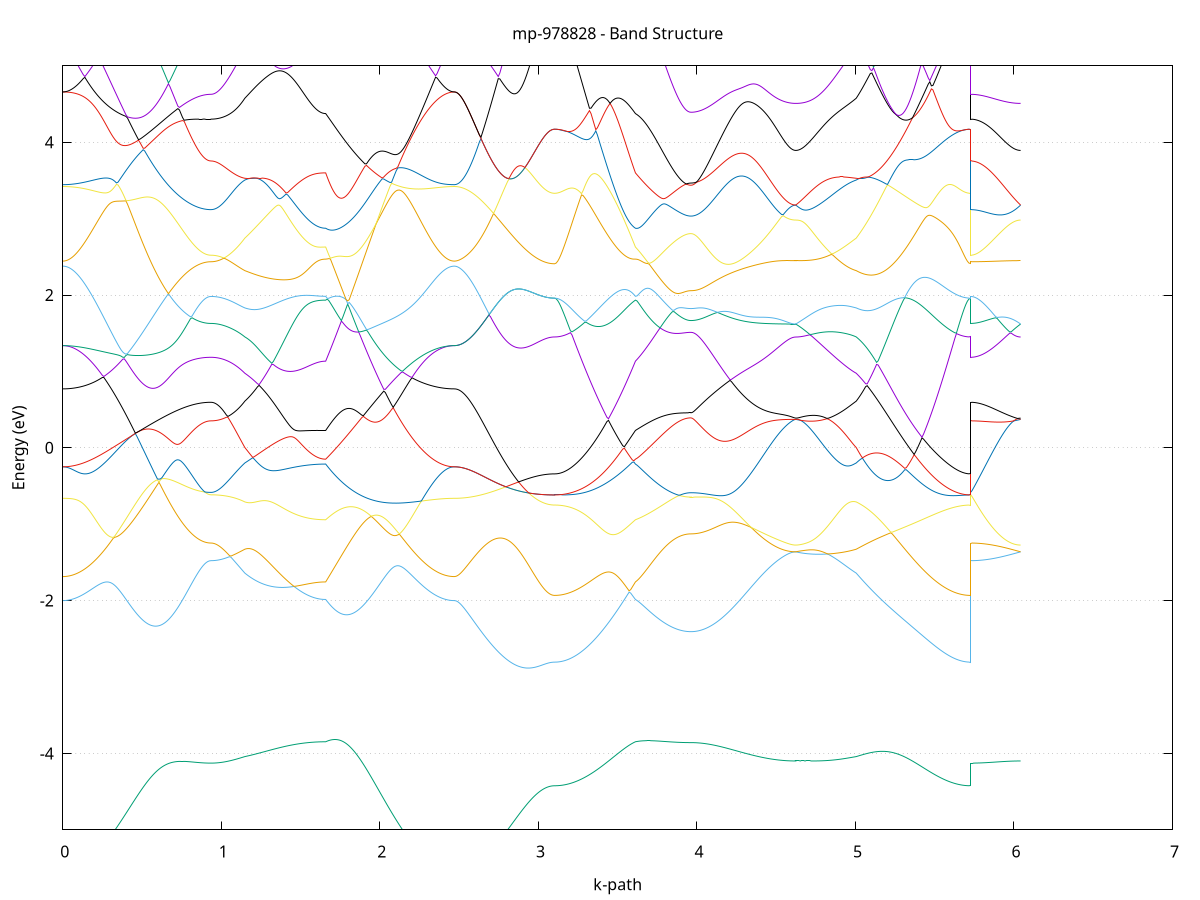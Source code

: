 set title 'mp-978828 - Band Structure'
set xlabel 'k-path'
set ylabel 'Energy (eV)'
set grid y
set yrange [-5:5]
set terminal png size 800,600
set output 'mp-978828_bands_gnuplot.png'
plot '-' using 1:2 with lines notitle, '-' using 1:2 with lines notitle, '-' using 1:2 with lines notitle, '-' using 1:2 with lines notitle, '-' using 1:2 with lines notitle, '-' using 1:2 with lines notitle, '-' using 1:2 with lines notitle, '-' using 1:2 with lines notitle, '-' using 1:2 with lines notitle, '-' using 1:2 with lines notitle, '-' using 1:2 with lines notitle, '-' using 1:2 with lines notitle, '-' using 1:2 with lines notitle, '-' using 1:2 with lines notitle, '-' using 1:2 with lines notitle, '-' using 1:2 with lines notitle, '-' using 1:2 with lines notitle, '-' using 1:2 with lines notitle, '-' using 1:2 with lines notitle, '-' using 1:2 with lines notitle, '-' using 1:2 with lines notitle, '-' using 1:2 with lines notitle, '-' using 1:2 with lines notitle, '-' using 1:2 with lines notitle, '-' using 1:2 with lines notitle, '-' using 1:2 with lines notitle, '-' using 1:2 with lines notitle, '-' using 1:2 with lines notitle, '-' using 1:2 with lines notitle, '-' using 1:2 with lines notitle, '-' using 1:2 with lines notitle, '-' using 1:2 with lines notitle, '-' using 1:2 with lines notitle, '-' using 1:2 with lines notitle, '-' using 1:2 with lines notitle, '-' using 1:2 with lines notitle, '-' using 1:2 with lines notitle, '-' using 1:2 with lines notitle, '-' using 1:2 with lines notitle, '-' using 1:2 with lines notitle, '-' using 1:2 with lines notitle, '-' using 1:2 with lines notitle, '-' using 1:2 with lines notitle, '-' using 1:2 with lines notitle, '-' using 1:2 with lines notitle, '-' using 1:2 with lines notitle, '-' using 1:2 with lines notitle, '-' using 1:2 with lines notitle
0.000000 -40.349551
0.009944 -40.349551
0.019888 -40.349451
0.029832 -40.349351
0.039776 -40.349151
0.049720 -40.348951
0.059664 -40.348651
0.069608 -40.348251
0.079552 -40.347851
0.089496 -40.347351
0.099439 -40.346851
0.109383 -40.346351
0.119327 -40.345751
0.129271 -40.345051
0.139215 -40.344351
0.149159 -40.343551
0.159103 -40.342751
0.169047 -40.341851
0.178991 -40.340951
0.188935 -40.340051
0.198879 -40.338951
0.208823 -40.337951
0.218767 -40.336851
0.228711 -40.335651
0.238655 -40.334551
0.248599 -40.333251
0.258543 -40.332051
0.268487 -40.330751
0.278431 -40.329351
0.288374 -40.327951
0.298318 -40.326551
0.308262 -40.325051
0.318206 -40.323551
0.328150 -40.322051
0.338094 -40.320451
0.348038 -40.318851
0.357982 -40.317251
0.367926 -40.315551
0.377870 -40.313951
0.387814 -40.312151
0.397758 -40.310451
0.407702 -40.308651
0.417646 -40.306951
0.427590 -40.305051
0.437534 -40.303251
0.447478 -40.301451
0.457422 -40.299551
0.467365 -40.297651
0.477309 -40.295751
0.487253 -40.293851
0.497197 -40.291951
0.507141 -40.289951
0.517085 -40.288051
0.527029 -40.286051
0.536973 -40.284151
0.546917 -40.282151
0.556861 -40.280151
0.566805 -40.278151
0.576749 -40.276251
0.586693 -40.274251
0.596637 -40.272251
0.606581 -40.270251
0.616525 -40.268251
0.626469 -40.266251
0.636413 -40.264251
0.646357 -40.262351
0.656300 -40.260351
0.666244 -40.258351
0.676188 -40.256451
0.686132 -40.254551
0.696076 -40.252551
0.706020 -40.250651
0.715964 -40.248751
0.725908 -40.246851
0.735852 -40.244951
0.745796 -40.243051
0.755740 -40.241251
0.765684 -40.239451
0.775628 -40.237551
0.785572 -40.235751
0.795516 -40.233951
0.805460 -40.232251
0.815404 -40.230451
0.825348 -40.228751
0.835292 -40.227051
0.845235 -40.225451
0.855179 -40.223751
0.865123 -40.222151
0.875067 -40.220551
0.885011 -40.219051
0.894955 -40.217551
0.904899 -40.216151
0.914843 -40.214851
0.924787 -40.213851
0.934731 -40.213451
0.934731 -40.213451
0.944443 -40.213451
0.954155 -40.213451
0.963867 -40.213451
0.973580 -40.213451
0.983292 -40.213451
0.993004 -40.213451
1.002716 -40.213451
1.012428 -40.213451
1.022140 -40.213451
1.031852 -40.213451
1.041564 -40.213451
1.051277 -40.213551
1.060989 -40.213551
1.070701 -40.213551
1.080413 -40.213551
1.090125 -40.213551
1.099837 -40.214151
1.109549 -40.214951
1.119262 -40.215651
1.128974 -40.216551
1.138686 -40.217351
1.148398 -40.218251
1.148398 -40.218251
1.158395 -40.218951
1.168393 -40.219551
1.178390 -40.220251
1.188388 -40.220851
1.198385 -40.221451
1.208383 -40.222051
1.218380 -40.222751
1.228377 -40.223351
1.238375 -40.223951
1.248372 -40.224551
1.258370 -40.225151
1.268367 -40.225651
1.278365 -40.226251
1.288362 -40.226851
1.298359 -40.227351
1.308357 -40.227951
1.318354 -40.228451
1.328352 -40.228951
1.338349 -40.229451
1.348347 -40.229951
1.358344 -40.230451
1.368342 -40.230851
1.378339 -40.231351
1.388336 -40.231751
1.398334 -40.232251
1.408331 -40.232651
1.418329 -40.233051
1.428326 -40.233451
1.438324 -40.233751
1.448321 -40.234151
1.458318 -40.234451
1.468316 -40.234851
1.478313 -40.235151
1.488311 -40.235451
1.498308 -40.235651
1.508306 -40.235951
1.518303 -40.236151
1.528301 -40.236451
1.538298 -40.236651
1.548295 -40.236851
1.558293 -40.237051
1.568290 -40.237151
1.578288 -40.237351
1.588285 -40.237451
1.598283 -40.237551
1.608280 -40.237651
1.618277 -40.237751
1.628275 -40.237851
1.638272 -40.237851
1.648270 -40.237851
1.658267 -40.237851
1.658267 -40.237851
1.668170 -40.236051
1.678073 -40.234251
1.687976 -40.235351
1.697879 -40.236851
1.707782 -40.238351
1.717685 -40.239951
1.727588 -40.241651
1.737491 -40.243351
1.747394 -40.245051
1.757296 -40.246851
1.767199 -40.248651
1.777102 -40.250451
1.787005 -40.252351
1.796908 -40.254251
1.806811 -40.256151
1.816714 -40.258151
1.826617 -40.260151
1.836520 -40.262151
1.846423 -40.264151
1.856326 -40.266151
1.866229 -40.268151
1.876132 -40.270251
1.886035 -40.272251
1.895937 -40.274351
1.905840 -40.276451
1.915743 -40.278451
1.925646 -40.280551
1.935549 -40.282551
1.945452 -40.284651
1.955355 -40.286651
1.965258 -40.288751
1.975161 -40.290751
1.985064 -40.292751
1.994967 -40.294751
2.004870 -40.296651
2.014773 -40.298651
2.024675 -40.300551
2.034578 -40.302551
2.044481 -40.304451
2.054384 -40.306251
2.064287 -40.308151
2.074190 -40.309951
2.084093 -40.311751
2.093996 -40.313551
2.103899 -40.315251
2.113802 -40.316951
2.123705 -40.318651
2.133608 -40.320251
2.143511 -40.321851
2.153414 -40.323451
2.163316 -40.324951
2.173219 -40.326451
2.183122 -40.327851
2.193025 -40.329251
2.202928 -40.330651
2.212831 -40.331951
2.222734 -40.333251
2.232637 -40.334551
2.242540 -40.335751
2.252443 -40.336851
2.262346 -40.337951
2.272249 -40.339051
2.282152 -40.340051
2.292054 -40.340951
2.301957 -40.341951
2.311860 -40.342751
2.321763 -40.343551
2.331666 -40.344351
2.341569 -40.345051
2.351472 -40.345751
2.361375 -40.346351
2.371278 -40.346951
2.381181 -40.347451
2.391084 -40.347851
2.400987 -40.348251
2.410890 -40.348651
2.420793 -40.348951
2.430695 -40.349151
2.440598 -40.349351
2.450501 -40.349451
2.460404 -40.349551
2.470307 -40.349551
2.470307 -40.349551
2.480182 -40.349551
2.490058 -40.349451
2.499933 -40.349351
2.509808 -40.349151
2.519683 -40.348951
2.529559 -40.348751
2.539434 -40.348351
2.549309 -40.348051
2.559184 -40.347651
2.569059 -40.347151
2.578935 -40.346651
2.588810 -40.346151
2.598685 -40.345551
2.608560 -40.344851
2.618436 -40.344251
2.628311 -40.343451
2.638186 -40.342751
2.648061 -40.341851
2.657936 -40.341051
2.667812 -40.340151
2.677687 -40.339251
2.687562 -40.338251
2.697437 -40.337251
2.707313 -40.336151
2.717188 -40.335051
2.727063 -40.333951
2.736938 -40.332851
2.746813 -40.331651
2.756689 -40.330451
2.766564 -40.329151
2.776439 -40.327951
2.786314 -40.326651
2.796190 -40.325251
2.806065 -40.323951
2.815940 -40.322551
2.825815 -40.321251
2.835691 -40.319851
2.845566 -40.318351
2.855441 -40.316951
2.865316 -40.315551
2.875191 -40.314151
2.885067 -40.312651
2.894942 -40.311251
2.904817 -40.309851
2.914692 -40.308451
2.924568 -40.307051
2.934443 -40.305651
2.944318 -40.304251
2.954193 -40.302951
2.964068 -40.301651
2.973944 -40.300451
2.983819 -40.299251
2.993694 -40.298051
3.003569 -40.297051
3.013445 -40.296051
3.023320 -40.295051
3.033195 -40.294251
3.043070 -40.293451
3.052945 -40.292851
3.062821 -40.292251
3.072696 -40.291851
3.082571 -40.291551
3.092446 -40.291351
3.102322 -40.291351
3.102322 -40.291351
3.112319 -40.291251
3.122316 -40.291251
3.132314 -40.291151
3.142311 -40.290951
3.152309 -40.290751
3.162306 -40.290451
3.172304 -40.290151
3.182301 -40.289851
3.192299 -40.289451
3.202296 -40.288951
3.212293 -40.288551
3.222291 -40.287951
3.232288 -40.287451
3.242286 -40.286751
3.252283 -40.286151
3.262281 -40.285451
3.272278 -40.284651
3.282275 -40.283851
3.292273 -40.283051
3.302270 -40.282151
3.312268 -40.281251
3.322265 -40.280351
3.332263 -40.279351
3.342260 -40.278251
3.352258 -40.277151
3.362255 -40.276051
3.372252 -40.274951
3.382250 -40.273751
3.392247 -40.272551
3.402245 -40.271251
3.412242 -40.269951
3.422240 -40.268651
3.432237 -40.267251
3.442234 -40.265851
3.452232 -40.264451
3.462229 -40.262951
3.472227 -40.261451
3.482224 -40.259951
3.492222 -40.258351
3.502219 -40.256851
3.512216 -40.255251
3.522214 -40.253551
3.532211 -40.251951
3.542209 -40.250251
3.552206 -40.248551
3.562204 -40.246851
3.572201 -40.245051
3.582199 -40.243351
3.592196 -40.241551
3.602193 -40.239751
3.612191 -40.237851
3.612191 -40.237851
3.621921 -40.237351
3.631650 -40.237351
3.641380 -40.237851
3.651109 -40.238551
3.660839 -40.239451
3.670569 -40.240351
3.680298 -40.241251
3.690028 -40.242251
3.699758 -40.243151
3.709487 -40.244051
3.719217 -40.244951
3.728947 -40.245751
3.738676 -40.246651
3.748406 -40.247451
3.758136 -40.248251
3.767865 -40.248951
3.777595 -40.249651
3.787325 -40.250351
3.797054 -40.251051
3.806784 -40.251651
3.816514 -40.252251
3.826243 -40.252751
3.835973 -40.253351
3.845703 -40.253751
3.855432 -40.254251
3.865162 -40.254651
3.874892 -40.254951
3.884621 -40.255351
3.894351 -40.255651
3.904080 -40.255851
3.913810 -40.256051
3.923540 -40.256251
3.933269 -40.256351
3.942999 -40.256451
3.952729 -40.256551
3.962458 -40.256551
3.962458 -40.256551
3.972323 -40.256551
3.982188 -40.256551
3.992053 -40.256451
4.001918 -40.256351
4.011783 -40.256251
4.021648 -40.256151
4.031513 -40.255951
4.041378 -40.255751
4.051243 -40.255551
4.061108 -40.255251
4.070973 -40.255051
4.080838 -40.254751
4.090703 -40.254451
4.100568 -40.254051
4.110433 -40.253751
4.120298 -40.253351
4.130163 -40.252951
4.140028 -40.252451
4.149893 -40.252051
4.159758 -40.251551
4.169623 -40.251051
4.179488 -40.250551
4.189353 -40.249951
4.199218 -40.249451
4.209083 -40.248851
4.218948 -40.248251
4.228813 -40.247651
4.238678 -40.246951
4.248543 -40.246251
4.258408 -40.245651
4.268273 -40.244851
4.278138 -40.244151
4.288003 -40.243451
4.297868 -40.242651
4.307733 -40.241851
4.317598 -40.241051
4.327463 -40.240251
4.337328 -40.239451
4.347193 -40.238651
4.357058 -40.237751
4.366923 -40.236851
4.376788 -40.236051
4.386653 -40.235151
4.396518 -40.234251
4.406383 -40.233251
4.416248 -40.232351
4.426113 -40.231451
4.435978 -40.230451
4.445843 -40.229451
4.455708 -40.228551
4.465573 -40.227551
4.475438 -40.226551
4.485303 -40.225551
4.495168 -40.224551
4.505033 -40.223551
4.514898 -40.222551
4.524763 -40.221551
4.534628 -40.220551
4.544493 -40.219551
4.554358 -40.218551
4.564223 -40.217651
4.574088 -40.216651
4.583953 -40.215751
4.593818 -40.214951
4.603683 -40.214151
4.613548 -40.213651
4.623413 -40.213451
4.623413 -40.213451
4.633194 -40.213451
4.642975 -40.213651
4.652756 -40.213951
4.662537 -40.214151
4.672319 -40.214551
4.682100 -40.214851
4.691881 -40.215251
4.701662 -40.215551
4.711443 -40.215851
4.721224 -40.216251
4.731005 -40.216551
4.740786 -40.216851
4.750567 -40.217051
4.760348 -40.217351
4.770130 -40.217551
4.779911 -40.217751
4.789692 -40.217951
4.799473 -40.218151
4.809254 -40.218251
4.819035 -40.218451
4.828816 -40.218551
4.838597 -40.218551
4.848378 -40.218651
4.858160 -40.218651
4.867941 -40.218651
4.877722 -40.218651
4.887503 -40.218551
4.897284 -40.218451
4.907065 -40.218351
4.916846 -40.218251
4.926627 -40.218151
4.936408 -40.218051
4.946190 -40.217851
4.955971 -40.217751
4.965752 -40.217651
4.975533 -40.217551
4.985314 -40.217651
4.995095 -40.217851
5.004876 -40.218251
5.004876 -40.218251
5.014754 -40.219151
5.024631 -40.220151
5.034509 -40.221151
5.044387 -40.222151
5.054264 -40.223251
5.064142 -40.224351
5.074019 -40.225451
5.083897 -40.226651
5.093774 -40.227851
5.103652 -40.228951
5.113530 -40.230251
5.123407 -40.231451
5.133285 -40.232751
5.143162 -40.234051
5.153040 -40.235251
5.162918 -40.236651
5.172795 -40.237951
5.182673 -40.239251
5.192550 -40.240651
5.202428 -40.241951
5.212306 -40.243351
5.222183 -40.244751
5.232061 -40.246151
5.241938 -40.247451
5.251816 -40.248851
5.261693 -40.250251
5.271571 -40.251651
5.281449 -40.253051
5.291326 -40.254451
5.301204 -40.255751
5.311081 -40.257151
5.320959 -40.258551
5.330837 -40.259851
5.340714 -40.261151
5.350592 -40.262551
5.360469 -40.263851
5.370347 -40.265151
5.380225 -40.266351
5.390102 -40.267651
5.399980 -40.268851
5.409857 -40.270051
5.419735 -40.271251
5.429612 -40.272451
5.439490 -40.273551
5.449368 -40.274751
5.459245 -40.275751
5.469123 -40.276851
5.479000 -40.277851
5.488878 -40.278851
5.498756 -40.279851
5.508633 -40.280751
5.518511 -40.281651
5.528388 -40.282551
5.538266 -40.283351
5.548144 -40.284151
5.558021 -40.284951
5.567899 -40.285651
5.577776 -40.286351
5.587654 -40.286951
5.597532 -40.287551
5.607409 -40.288051
5.617287 -40.288551
5.627164 -40.289051
5.637042 -40.289451
5.646919 -40.289851
5.656797 -40.290251
5.666675 -40.290451
5.676552 -40.290751
5.686430 -40.290951
5.696307 -40.291151
5.706185 -40.291251
5.716063 -40.291251
5.725940 -40.291351
5.725940 -40.213451
5.735815 -40.213451
5.745691 -40.213451
5.755566 -40.213451
5.765441 -40.213451
5.775316 -40.213451
5.785192 -40.213451
5.795067 -40.213451
5.804942 -40.213451
5.814817 -40.213451
5.824692 -40.213451
5.834568 -40.213451
5.844443 -40.213451
5.854318 -40.213451
5.864193 -40.213451
5.874069 -40.213451
5.883944 -40.213451
5.893819 -40.213451
5.903694 -40.213451
5.913569 -40.213451
5.923445 -40.213451
5.933320 -40.213451
5.943195 -40.213451
5.953070 -40.213451
5.962946 -40.213451
5.972821 -40.213451
5.982696 -40.213451
5.992571 -40.213451
6.002446 -40.213451
6.012322 -40.213451
6.022197 -40.213451
6.032072 -40.213451
6.041947 -40.213451
e
0.000000 -40.155551
0.009944 -40.155551
0.019888 -40.155651
0.029832 -40.155651
0.039776 -40.155651
0.049720 -40.155651
0.059664 -40.155751
0.069608 -40.155751
0.079552 -40.155851
0.089496 -40.155951
0.099439 -40.156051
0.109383 -40.156151
0.119327 -40.156151
0.129271 -40.156351
0.139215 -40.156451
0.149159 -40.156551
0.159103 -40.156651
0.169047 -40.156851
0.178991 -40.156951
0.188935 -40.157151
0.198879 -40.157351
0.208823 -40.157451
0.218767 -40.157651
0.228711 -40.157851
0.238655 -40.158051
0.248599 -40.158251
0.258543 -40.158551
0.268487 -40.158751
0.278431 -40.159051
0.288374 -40.159251
0.298318 -40.159551
0.308262 -40.159851
0.318206 -40.160151
0.328150 -40.160451
0.338094 -40.160751
0.348038 -40.161051
0.357982 -40.161451
0.367926 -40.161751
0.377870 -40.162151
0.387814 -40.162551
0.397758 -40.162951
0.407702 -40.163351
0.417646 -40.163751
0.427590 -40.164151
0.437534 -40.164651
0.447478 -40.165051
0.457422 -40.166351
0.467365 -40.167751
0.477309 -40.169051
0.487253 -40.170451
0.497197 -40.171751
0.507141 -40.173051
0.517085 -40.174451
0.527029 -40.175751
0.536973 -40.177051
0.546917 -40.178351
0.556861 -40.179651
0.566805 -40.180951
0.576749 -40.182151
0.586693 -40.183451
0.596637 -40.184651
0.606581 -40.185851
0.616525 -40.187051
0.626469 -40.188251
0.636413 -40.189351
0.646357 -40.190451
0.656300 -40.191551
0.666244 -40.192651
0.676188 -40.193651
0.686132 -40.194651
0.696076 -40.195651
0.706020 -40.196551
0.715964 -40.197551
0.725908 -40.198351
0.735852 -40.199251
0.745796 -40.200051
0.755740 -40.200851
0.765684 -40.201551
0.775628 -40.202251
0.785572 -40.202951
0.795516 -40.203551
0.805460 -40.204151
0.815404 -40.204651
0.825348 -40.205151
0.835292 -40.205651
0.845235 -40.206051
0.855179 -40.206451
0.865123 -40.206751
0.875067 -40.207051
0.885011 -40.207251
0.894955 -40.207451
0.904899 -40.207651
0.914843 -40.207751
0.924787 -40.207951
0.934731 -40.208351
0.934731 -40.208351
0.944443 -40.208351
0.954155 -40.208251
0.963867 -40.208151
0.973580 -40.208151
0.983292 -40.208351
0.993004 -40.208651
1.002716 -40.208951
1.012428 -40.209251
1.022140 -40.209651
1.031852 -40.210051
1.041564 -40.210551
1.051277 -40.211051
1.060989 -40.211551
1.070701 -40.212151
1.080413 -40.212751
1.090125 -40.213451
1.099837 -40.213551
1.109549 -40.213551
1.119262 -40.213651
1.128974 -40.213651
1.138686 -40.213651
1.148398 -40.213651
1.148398 -40.213651
1.158395 -40.213751
1.168393 -40.213951
1.178390 -40.214251
1.188388 -40.214551
1.198385 -40.214951
1.208383 -40.215451
1.218380 -40.215851
1.228377 -40.216351
1.238375 -40.216951
1.248372 -40.217451
1.258370 -40.217951
1.268367 -40.218551
1.278365 -40.219051
1.288362 -40.219651
1.298359 -40.220151
1.308357 -40.220651
1.318354 -40.221251
1.328352 -40.221751
1.338349 -40.222251
1.348347 -40.222751
1.358344 -40.223251
1.368342 -40.223751
1.378339 -40.224251
1.388336 -40.224651
1.398334 -40.225151
1.408331 -40.225551
1.418329 -40.226051
1.428326 -40.226451
1.438324 -40.226851
1.448321 -40.227151
1.458318 -40.227551
1.468316 -40.227951
1.478313 -40.228251
1.488311 -40.228551
1.498308 -40.228851
1.508306 -40.229151
1.518303 -40.229451
1.528301 -40.229651
1.538298 -40.229851
1.548295 -40.230051
1.558293 -40.230251
1.568290 -40.230451
1.578288 -40.230651
1.588285 -40.230751
1.598283 -40.230851
1.608280 -40.230951
1.618277 -40.231051
1.628275 -40.231151
1.638272 -40.231151
1.648270 -40.231251
1.658267 -40.231251
1.658267 -40.231251
1.668170 -40.232551
1.678073 -40.233951
1.687976 -40.232351
1.697879 -40.230551
1.707782 -40.228651
1.717685 -40.226751
1.727588 -40.224851
1.737491 -40.222951
1.747394 -40.221051
1.757296 -40.219151
1.767199 -40.217251
1.777102 -40.215351
1.787005 -40.213351
1.796908 -40.211451
1.806811 -40.209551
1.816714 -40.207551
1.826617 -40.205651
1.836520 -40.203751
1.846423 -40.201751
1.856326 -40.199851
1.866229 -40.197951
1.876132 -40.196051
1.886035 -40.194151
1.895937 -40.192251
1.905840 -40.190351
1.915743 -40.188451
1.925646 -40.186651
1.935549 -40.184751
1.945452 -40.182951
1.955355 -40.181151
1.965258 -40.179351
1.975161 -40.177551
1.985064 -40.175751
1.994967 -40.173951
2.004870 -40.172251
2.014773 -40.170551
2.024675 -40.168851
2.034578 -40.167151
2.044481 -40.165551
2.054384 -40.163951
2.064287 -40.162351
2.074190 -40.161451
2.084093 -40.161151
2.093996 -40.160951
2.103899 -40.160651
2.113802 -40.160451
2.123705 -40.160251
2.133608 -40.159951
2.143511 -40.159751
2.153414 -40.159551
2.163316 -40.159251
2.173219 -40.159051
2.183122 -40.158851
2.193025 -40.158651
2.202928 -40.158451
2.212831 -40.158251
2.222734 -40.158051
2.232637 -40.157851
2.242540 -40.157651
2.252443 -40.157551
2.262346 -40.157351
2.272249 -40.157151
2.282152 -40.157051
2.292054 -40.156951
2.301957 -40.156751
2.311860 -40.156651
2.321763 -40.156551
2.331666 -40.156351
2.341569 -40.156251
2.351472 -40.156151
2.361375 -40.156051
2.371278 -40.156051
2.381181 -40.155951
2.391084 -40.155851
2.400987 -40.155751
2.410890 -40.155751
2.420793 -40.155651
2.430695 -40.155651
2.440598 -40.155651
2.450501 -40.155651
2.460404 -40.155551
2.470307 -40.155551
2.470307 -40.155551
2.480182 -40.155651
2.490058 -40.155651
2.499933 -40.155851
2.509808 -40.155951
2.519683 -40.156251
2.529559 -40.156451
2.539434 -40.156851
2.549309 -40.157151
2.559184 -40.157651
2.569059 -40.158051
2.578935 -40.158651
2.588810 -40.159151
2.598685 -40.159751
2.608560 -40.160451
2.618436 -40.161151
2.628311 -40.161951
2.638186 -40.162751
2.648061 -40.163551
2.657936 -40.164451
2.667812 -40.165351
2.677687 -40.166351
2.687562 -40.167351
2.697437 -40.168351
2.707313 -40.169451
2.717188 -40.170551
2.727063 -40.171751
2.736938 -40.172951
2.746813 -40.174151
2.756689 -40.175351
2.766564 -40.176651
2.776439 -40.177951
2.786314 -40.179251
2.796190 -40.180651
2.806065 -40.182051
2.815940 -40.183451
2.825815 -40.184851
2.835691 -40.186251
2.845566 -40.187751
2.855441 -40.189151
2.865316 -40.190651
2.875191 -40.192051
2.885067 -40.193551
2.894942 -40.195051
2.904817 -40.196451
2.914692 -40.197851
2.924568 -40.199351
2.934443 -40.200751
2.944318 -40.202151
2.954193 -40.203451
2.964068 -40.204751
2.973944 -40.206051
2.983819 -40.207251
2.993694 -40.208451
3.003569 -40.209551
3.013445 -40.210551
3.023320 -40.211451
3.033195 -40.212351
3.043070 -40.213051
3.052945 -40.213751
3.062821 -40.214251
3.072696 -40.214751
3.082571 -40.215051
3.092446 -40.215251
3.102322 -40.215251
3.102322 -40.215251
3.112319 -40.215251
3.122316 -40.215251
3.132314 -40.215251
3.142311 -40.215251
3.152309 -40.215251
3.162306 -40.215251
3.172304 -40.215251
3.182301 -40.215251
3.192299 -40.215251
3.202296 -40.215251
3.212293 -40.215251
3.222291 -40.215251
3.232288 -40.215251
3.242286 -40.215251
3.252283 -40.215251
3.262281 -40.215251
3.272278 -40.215351
3.282275 -40.215351
3.292273 -40.215351
3.302270 -40.215451
3.312268 -40.215451
3.322265 -40.215551
3.332263 -40.215651
3.342260 -40.215651
3.352258 -40.215851
3.362255 -40.215951
3.372252 -40.216051
3.382250 -40.216251
3.392247 -40.216451
3.402245 -40.216651
3.412242 -40.216851
3.422240 -40.217151
3.432237 -40.217451
3.442234 -40.217751
3.452232 -40.218151
3.462229 -40.218551
3.472227 -40.219051
3.482224 -40.219551
3.492222 -40.220051
3.502219 -40.220651
3.512216 -40.221351
3.522214 -40.222051
3.532211 -40.222851
3.542209 -40.223651
3.552206 -40.224551
3.562204 -40.225551
3.572201 -40.226551
3.582199 -40.227651
3.592196 -40.228751
3.602193 -40.229951
3.612191 -40.231251
3.612191 -40.231251
3.621921 -40.231551
3.631650 -40.231351
3.641380 -40.230651
3.651109 -40.229751
3.660839 -40.228651
3.670569 -40.227551
3.680298 -40.226451
3.690028 -40.225351
3.699758 -40.224351
3.709487 -40.223251
3.719217 -40.222251
3.728947 -40.221251
3.738676 -40.220251
3.748406 -40.219351
3.758136 -40.218451
3.767865 -40.217651
3.777595 -40.216851
3.787325 -40.216051
3.797054 -40.215351
3.806784 -40.214651
3.816514 -40.213951
3.826243 -40.213351
3.835973 -40.212851
3.845703 -40.212251
3.855432 -40.211851
3.865162 -40.211351
3.874892 -40.210951
3.884621 -40.210651
3.894351 -40.210351
3.904080 -40.210051
3.913810 -40.209851
3.923540 -40.209651
3.933269 -40.209451
3.942999 -40.209351
3.952729 -40.209351
3.962458 -40.209251
3.962458 -40.209251
3.972323 -40.209251
3.982188 -40.209251
3.992053 -40.209251
4.001918 -40.209251
4.011783 -40.209251
4.021648 -40.209251
4.031513 -40.209251
4.041378 -40.209251
4.051243 -40.209251
4.061108 -40.209251
4.070973 -40.209251
4.080838 -40.209151
4.090703 -40.209151
4.100568 -40.209151
4.110433 -40.209151
4.120298 -40.209151
4.130163 -40.209151
4.140028 -40.209051
4.149893 -40.209051
4.159758 -40.209051
4.169623 -40.209051
4.179488 -40.209051
4.189353 -40.208951
4.199218 -40.208951
4.209083 -40.208951
4.218948 -40.208851
4.228813 -40.208851
4.238678 -40.208851
4.248543 -40.208851
4.258408 -40.208751
4.268273 -40.208751
4.278138 -40.208751
4.288003 -40.208751
4.297868 -40.208651
4.307733 -40.208651
4.317598 -40.208651
4.327463 -40.208551
4.337328 -40.208551
4.347193 -40.208551
4.357058 -40.208551
4.366923 -40.208451
4.376788 -40.208451
4.386653 -40.208451
4.396518 -40.208451
4.406383 -40.208351
4.416248 -40.208351
4.426113 -40.208351
4.435978 -40.208351
4.445843 -40.208251
4.455708 -40.208251
4.465573 -40.208251
4.475438 -40.208251
4.485303 -40.208251
4.495168 -40.208251
4.505033 -40.208151
4.514898 -40.208151
4.524763 -40.208151
4.534628 -40.208151
4.544493 -40.208151
4.554358 -40.208151
4.564223 -40.208151
4.574088 -40.208151
4.583953 -40.208151
4.593818 -40.208151
4.603683 -40.208051
4.613548 -40.208051
4.623413 -40.208051
4.623413 -40.208051
4.633194 -40.208051
4.642975 -40.208051
4.652756 -40.208051
4.662537 -40.208051
4.672319 -40.207951
4.682100 -40.207951
4.691881 -40.207851
4.701662 -40.207751
4.711443 -40.207651
4.721224 -40.207551
4.731005 -40.207351
4.740786 -40.207251
4.750567 -40.207051
4.760348 -40.206951
4.770130 -40.206751
4.779911 -40.206551
4.789692 -40.206351
4.799473 -40.206051
4.809254 -40.205851
4.819035 -40.205851
4.828816 -40.206051
4.838597 -40.206251
4.848378 -40.206551
4.858160 -40.206851
4.867941 -40.207151
4.877722 -40.207551
4.887503 -40.207951
4.897284 -40.208451
4.907065 -40.208851
4.916846 -40.209451
4.926627 -40.209951
4.936408 -40.210551
4.946190 -40.211151
4.955971 -40.211751
4.965752 -40.212351
4.975533 -40.212851
4.985314 -40.213251
4.995095 -40.213551
5.004876 -40.213651
5.004876 -40.213651
5.014754 -40.213651
5.024631 -40.213651
5.034509 -40.213751
5.044387 -40.213751
5.054264 -40.213751
5.064142 -40.213751
5.074019 -40.213851
5.083897 -40.213851
5.093774 -40.213851
5.103652 -40.213851
5.113530 -40.213951
5.123407 -40.213951
5.133285 -40.213951
5.143162 -40.214051
5.153040 -40.214051
5.162918 -40.214051
5.172795 -40.214051
5.182673 -40.214151
5.192550 -40.214151
5.202428 -40.214151
5.212306 -40.214251
5.222183 -40.214251
5.232061 -40.214251
5.241938 -40.214351
5.251816 -40.214351
5.261693 -40.214351
5.271571 -40.214351
5.281449 -40.214451
5.291326 -40.214451
5.301204 -40.214451
5.311081 -40.214551
5.320959 -40.214551
5.330837 -40.214551
5.340714 -40.214651
5.350592 -40.214651
5.360469 -40.214651
5.370347 -40.214651
5.380225 -40.214751
5.390102 -40.214751
5.399980 -40.214751
5.409857 -40.214851
5.419735 -40.214851
5.429612 -40.214851
5.439490 -40.214851
5.449368 -40.214951
5.459245 -40.214951
5.469123 -40.214951
5.479000 -40.214951
5.488878 -40.215051
5.498756 -40.215051
5.508633 -40.215051
5.518511 -40.215051
5.528388 -40.215051
5.538266 -40.215151
5.548144 -40.215151
5.558021 -40.215151
5.567899 -40.215151
5.577776 -40.215151
5.587654 -40.215151
5.597532 -40.215251
5.607409 -40.215251
5.617287 -40.215251
5.627164 -40.215251
5.637042 -40.215251
5.646919 -40.215251
5.656797 -40.215251
5.666675 -40.215251
5.676552 -40.215251
5.686430 -40.215251
5.696307 -40.215251
5.706185 -40.215251
5.716063 -40.215251
5.725940 -40.215251
5.725940 -40.208351
5.735815 -40.208351
5.745691 -40.208351
5.755566 -40.208351
5.765441 -40.208351
5.775316 -40.208351
5.785192 -40.208351
5.795067 -40.208351
5.804942 -40.208351
5.814817 -40.208351
5.824692 -40.208351
5.834568 -40.208351
5.844443 -40.208351
5.854318 -40.208351
5.864193 -40.208351
5.874069 -40.208251
5.883944 -40.208251
5.893819 -40.208251
5.903694 -40.208251
5.913569 -40.208251
5.923445 -40.208251
5.933320 -40.208251
5.943195 -40.208251
5.953070 -40.208251
5.962946 -40.208151
5.972821 -40.208151
5.982696 -40.208151
5.992571 -40.208151
6.002446 -40.208151
6.012322 -40.208151
6.022197 -40.208151
6.032072 -40.208151
6.041947 -40.208051
e
0.000000 -40.127151
0.009944 -40.127151
0.019888 -40.127251
0.029832 -40.127351
0.039776 -40.127451
0.049720 -40.127651
0.059664 -40.127951
0.069608 -40.128251
0.079552 -40.128551
0.089496 -40.128951
0.099439 -40.129351
0.109383 -40.129851
0.119327 -40.130351
0.129271 -40.130951
0.139215 -40.131451
0.149159 -40.132151
0.159103 -40.132851
0.169047 -40.133551
0.178991 -40.134251
0.188935 -40.135051
0.198879 -40.135851
0.208823 -40.136751
0.218767 -40.137651
0.228711 -40.138551
0.238655 -40.139551
0.248599 -40.140551
0.258543 -40.141551
0.268487 -40.142651
0.278431 -40.143651
0.288374 -40.144751
0.298318 -40.145951
0.308262 -40.147051
0.318206 -40.148251
0.328150 -40.149451
0.338094 -40.150651
0.348038 -40.151951
0.357982 -40.153151
0.367926 -40.154451
0.377870 -40.155751
0.387814 -40.157051
0.397758 -40.158351
0.407702 -40.159651
0.417646 -40.160951
0.427590 -40.162351
0.437534 -40.163651
0.447478 -40.165051
0.457422 -40.165551
0.467365 -40.166051
0.477309 -40.166551
0.487253 -40.167051
0.497197 -40.167651
0.507141 -40.168151
0.517085 -40.168751
0.527029 -40.169351
0.536973 -40.169951
0.546917 -40.170551
0.556861 -40.171151
0.566805 -40.171851
0.576749 -40.172551
0.586693 -40.173151
0.596637 -40.173951
0.606581 -40.174651
0.616525 -40.175351
0.626469 -40.176151
0.636413 -40.176951
0.646357 -40.177751
0.656300 -40.178551
0.666244 -40.179351
0.676188 -40.180251
0.686132 -40.181151
0.696076 -40.182051
0.706020 -40.182951
0.715964 -40.183951
0.725908 -40.184951
0.735852 -40.185851
0.745796 -40.186951
0.755740 -40.187951
0.765684 -40.189051
0.775628 -40.190051
0.785572 -40.191151
0.795516 -40.192351
0.805460 -40.193451
0.815404 -40.194651
0.825348 -40.195851
0.835292 -40.197051
0.845235 -40.198251
0.855179 -40.199551
0.865123 -40.200751
0.875067 -40.202051
0.885011 -40.203351
0.894955 -40.204651
0.904899 -40.205851
0.914843 -40.207051
0.924787 -40.207851
0.934731 -40.207851
0.934731 -40.207851
0.944443 -40.207851
0.954155 -40.207951
0.963867 -40.208051
0.973580 -40.208051
0.983292 -40.207851
0.993004 -40.207551
1.002716 -40.207351
1.012428 -40.207051
1.022140 -40.206651
1.031852 -40.206251
1.041564 -40.205851
1.051277 -40.205351
1.060989 -40.204851
1.070701 -40.204251
1.080413 -40.203651
1.090125 -40.203051
1.099837 -40.202351
1.109549 -40.201651
1.119262 -40.200951
1.128974 -40.200151
1.138686 -40.199351
1.148398 -40.198451
1.148398 -40.198451
1.158395 -40.197751
1.168393 -40.197051
1.178390 -40.196151
1.188388 -40.195151
1.198385 -40.194251
1.208383 -40.193151
1.218380 -40.192151
1.228377 -40.191151
1.238375 -40.190051
1.248372 -40.188951
1.258370 -40.187951
1.268367 -40.186851
1.278365 -40.185851
1.288362 -40.184751
1.298359 -40.183751
1.308357 -40.182751
1.318354 -40.181751
1.328352 -40.180751
1.338349 -40.179851
1.348347 -40.178851
1.358344 -40.177951
1.368342 -40.177051
1.378339 -40.176251
1.388336 -40.175351
1.398334 -40.174551
1.408331 -40.173751
1.418329 -40.172951
1.428326 -40.172251
1.438324 -40.171551
1.448321 -40.170851
1.458318 -40.170251
1.468316 -40.169551
1.478313 -40.168951
1.488311 -40.168451
1.498308 -40.167851
1.508306 -40.167351
1.518303 -40.166951
1.528301 -40.166451
1.538298 -40.166051
1.548295 -40.165651
1.558293 -40.165351
1.568290 -40.165051
1.578288 -40.164751
1.588285 -40.164451
1.598283 -40.164251
1.608280 -40.164051
1.618277 -40.163951
1.628275 -40.163851
1.638272 -40.163751
1.648270 -40.163651
1.658267 -40.163651
1.658267 -40.163651
1.668170 -40.164151
1.678073 -40.164551
1.687976 -40.164951
1.697879 -40.165251
1.707782 -40.165551
1.717685 -40.165851
1.727588 -40.166051
1.737491 -40.166251
1.747394 -40.166451
1.757296 -40.166551
1.767199 -40.166651
1.777102 -40.166651
1.787005 -40.166651
1.796908 -40.166651
1.806811 -40.166651
1.816714 -40.166651
1.826617 -40.166551
1.836520 -40.166451
1.846423 -40.166351
1.856326 -40.166251
1.866229 -40.166151
1.876132 -40.165951
1.886035 -40.165751
1.895937 -40.165651
1.905840 -40.165451
1.915743 -40.165251
1.925646 -40.165051
1.935549 -40.164851
1.945452 -40.164551
1.955355 -40.164351
1.965258 -40.164151
1.975161 -40.163851
1.985064 -40.163651
1.994967 -40.163451
2.004870 -40.163151
2.014773 -40.162951
2.024675 -40.162651
2.034578 -40.162451
2.044481 -40.162151
2.054384 -40.161951
2.064287 -40.161651
2.074190 -40.160751
2.084093 -40.159251
2.093996 -40.157651
2.103899 -40.156151
2.113802 -40.154751
2.123705 -40.153351
2.133608 -40.151951
2.143511 -40.150551
2.153414 -40.149251
2.163316 -40.147951
2.173219 -40.146651
2.183122 -40.145451
2.193025 -40.144251
2.202928 -40.143051
2.212831 -40.141951
2.222734 -40.140851
2.232637 -40.139851
2.242540 -40.138751
2.252443 -40.137851
2.262346 -40.136851
2.272249 -40.135951
2.282152 -40.135151
2.292054 -40.134351
2.301957 -40.133551
2.311860 -40.132851
2.321763 -40.132151
2.331666 -40.131551
2.341569 -40.130951
2.351472 -40.130351
2.361375 -40.129851
2.371278 -40.129351
2.381181 -40.128951
2.391084 -40.128551
2.400987 -40.128251
2.410890 -40.127951
2.420793 -40.127651
2.430695 -40.127451
2.440598 -40.127351
2.450501 -40.127251
2.460404 -40.127151
2.470307 -40.127151
2.470307 -40.127151
2.480182 -40.127151
2.490058 -40.127151
2.499933 -40.127151
2.509808 -40.127151
2.519683 -40.127151
2.529559 -40.127151
2.539434 -40.127151
2.549309 -40.127151
2.559184 -40.127151
2.569059 -40.127151
2.578935 -40.127151
2.588810 -40.127151
2.598685 -40.127151
2.608560 -40.127151
2.618436 -40.127151
2.628311 -40.127151
2.638186 -40.127151
2.648061 -40.127151
2.657936 -40.127151
2.667812 -40.127251
2.677687 -40.127251
2.687562 -40.127251
2.697437 -40.127251
2.707313 -40.127251
2.717188 -40.127251
2.727063 -40.127251
2.736938 -40.127251
2.746813 -40.127251
2.756689 -40.127251
2.766564 -40.127251
2.776439 -40.127351
2.786314 -40.127351
2.796190 -40.127351
2.806065 -40.127351
2.815940 -40.127351
2.825815 -40.127351
2.835691 -40.127351
2.845566 -40.127351
2.855441 -40.127351
2.865316 -40.127351
2.875191 -40.127451
2.885067 -40.127451
2.894942 -40.127451
2.904817 -40.127451
2.914692 -40.127451
2.924568 -40.127451
2.934443 -40.127451
2.944318 -40.127451
2.954193 -40.127451
2.964068 -40.127451
2.973944 -40.127451
2.983819 -40.127451
2.993694 -40.127451
3.003569 -40.127451
3.013445 -40.127551
3.023320 -40.127551
3.033195 -40.127551
3.043070 -40.127551
3.052945 -40.127551
3.062821 -40.127551
3.072696 -40.127551
3.082571 -40.127551
3.092446 -40.127551
3.102322 -40.127551
3.102322 -40.127551
3.112319 -40.127551
3.122316 -40.127651
3.132314 -40.127751
3.142311 -40.127851
3.152309 -40.128051
3.162306 -40.128351
3.172304 -40.128651
3.182301 -40.128951
3.192299 -40.129351
3.202296 -40.129751
3.212293 -40.130251
3.222291 -40.130751
3.232288 -40.131351
3.242286 -40.131951
3.252283 -40.132551
3.262281 -40.133251
3.272278 -40.133951
3.282275 -40.134651
3.292273 -40.135451
3.302270 -40.136251
3.312268 -40.137151
3.322265 -40.137951
3.332263 -40.138851
3.342260 -40.139751
3.352258 -40.140751
3.362255 -40.141651
3.372252 -40.142651
3.382250 -40.143651
3.392247 -40.144651
3.402245 -40.145651
3.412242 -40.146751
3.422240 -40.147751
3.432237 -40.148751
3.442234 -40.149751
3.452232 -40.150851
3.462229 -40.151851
3.472227 -40.152851
3.482224 -40.153751
3.492222 -40.154751
3.502219 -40.155651
3.512216 -40.156551
3.522214 -40.157451
3.532211 -40.158351
3.542209 -40.159151
3.552206 -40.159951
3.562204 -40.160651
3.572201 -40.161351
3.582199 -40.161951
3.592196 -40.162651
3.602193 -40.163151
3.612191 -40.163651
3.612191 -40.163651
3.621921 -40.163851
3.631650 -40.164051
3.641380 -40.164251
3.651109 -40.164451
3.660839 -40.164651
3.670569 -40.164751
3.680298 -40.164951
3.690028 -40.165051
3.699758 -40.165251
3.709487 -40.165351
3.719217 -40.165451
3.728947 -40.165551
3.738676 -40.165651
3.748406 -40.165751
3.758136 -40.165851
3.767865 -40.165951
3.777595 -40.166051
3.787325 -40.166051
3.797054 -40.166151
3.806784 -40.166251
3.816514 -40.166251
3.826243 -40.166251
3.835973 -40.166351
3.845703 -40.166351
3.855432 -40.166351
3.865162 -40.166451
3.874892 -40.166451
3.884621 -40.166451
3.894351 -40.166451
3.904080 -40.166451
3.913810 -40.166451
3.923540 -40.166551
3.933269 -40.166551
3.942999 -40.166551
3.952729 -40.166551
3.962458 -40.166551
3.962458 -40.166551
3.972323 -40.166551
3.982188 -40.166551
3.992053 -40.166651
4.001918 -40.166751
4.011783 -40.166851
4.021648 -40.166951
4.031513 -40.167051
4.041378 -40.167251
4.051243 -40.167451
4.061108 -40.167751
4.070973 -40.167951
4.080838 -40.168251
4.090703 -40.168551
4.100568 -40.168851
4.110433 -40.169151
4.120298 -40.169551
4.130163 -40.169951
4.140028 -40.170351
4.149893 -40.170751
4.159758 -40.171151
4.169623 -40.171651
4.179488 -40.172151
4.189353 -40.172651
4.199218 -40.173251
4.209083 -40.173751
4.218948 -40.174351
4.228813 -40.174951
4.238678 -40.175551
4.248543 -40.176151
4.258408 -40.176851
4.268273 -40.177451
4.278138 -40.178151
4.288003 -40.178851
4.297868 -40.179651
4.307733 -40.180351
4.317598 -40.181151
4.327463 -40.181851
4.337328 -40.182651
4.347193 -40.183451
4.357058 -40.184351
4.366923 -40.185151
4.376788 -40.185951
4.386653 -40.186851
4.396518 -40.187751
4.406383 -40.188651
4.416248 -40.189551
4.426113 -40.190451
4.435978 -40.191351
4.445843 -40.192251
4.455708 -40.193251
4.465573 -40.194151
4.475438 -40.195151
4.485303 -40.196151
4.495168 -40.197051
4.505033 -40.198051
4.514898 -40.199051
4.524763 -40.200051
4.534628 -40.201051
4.544493 -40.201951
4.554358 -40.202951
4.564223 -40.203951
4.574088 -40.204851
4.583953 -40.205751
4.593818 -40.206651
4.603683 -40.207351
4.613548 -40.207851
4.623413 -40.208051
4.623413 -40.208051
4.633194 -40.208051
4.642975 -40.207851
4.652756 -40.207651
4.662537 -40.207451
4.672319 -40.207151
4.682100 -40.206851
4.691881 -40.206551
4.701662 -40.206351
4.711443 -40.206151
4.721224 -40.205951
4.731005 -40.205751
4.740786 -40.205651
4.750567 -40.205551
4.760348 -40.205451
4.770130 -40.205451
4.779911 -40.205451
4.789692 -40.205451
4.799473 -40.205551
4.809254 -40.205651
4.819035 -40.205651
4.828816 -40.205351
4.838597 -40.205051
4.848378 -40.204751
4.858160 -40.204451
4.867941 -40.204151
4.877722 -40.203851
4.887503 -40.203451
4.897284 -40.203151
4.907065 -40.202751
4.916846 -40.202351
4.926627 -40.202051
4.936408 -40.201651
4.946190 -40.201151
4.955971 -40.200751
4.965752 -40.200351
4.975533 -40.199851
4.985314 -40.199451
4.995095 -40.198951
5.004876 -40.198451
5.004876 -40.198451
5.014754 -40.197551
5.024631 -40.196651
5.034509 -40.195751
5.044387 -40.194751
5.054264 -40.193751
5.064142 -40.192651
5.074019 -40.191551
5.083897 -40.190451
5.093774 -40.189351
5.103652 -40.188251
5.113530 -40.187051
5.123407 -40.185851
5.133285 -40.184651
5.143162 -40.183451
5.153040 -40.182151
5.162918 -40.180951
5.172795 -40.179651
5.182673 -40.178351
5.192550 -40.177051
5.202428 -40.175751
5.212306 -40.174451
5.222183 -40.173151
5.232061 -40.171751
5.241938 -40.170451
5.251816 -40.169051
5.261693 -40.167751
5.271571 -40.166451
5.281449 -40.165051
5.291326 -40.163751
5.301204 -40.162451
5.311081 -40.161051
5.320959 -40.159751
5.330837 -40.158451
5.340714 -40.157151
5.350592 -40.155851
5.360469 -40.154551
5.370347 -40.153351
5.380225 -40.152051
5.390102 -40.150851
5.399980 -40.149651
5.409857 -40.148451
5.419735 -40.147251
5.429612 -40.146151
5.439490 -40.145051
5.449368 -40.143951
5.459245 -40.142851
5.469123 -40.141851
5.479000 -40.140751
5.488878 -40.139851
5.498756 -40.138851
5.508633 -40.137951
5.518511 -40.137051
5.528388 -40.136151
5.538266 -40.135351
5.548144 -40.134651
5.558021 -40.133851
5.567899 -40.133151
5.577776 -40.132451
5.587654 -40.131851
5.597532 -40.131251
5.607409 -40.130751
5.617287 -40.130251
5.627164 -40.129751
5.637042 -40.129351
5.646919 -40.128951
5.656797 -40.128651
5.666675 -40.128351
5.676552 -40.128051
5.686430 -40.127851
5.696307 -40.127751
5.706185 -40.127651
5.716063 -40.127551
5.725940 -40.127551
5.725940 -40.207851
5.735815 -40.207851
5.745691 -40.207851
5.755566 -40.207851
5.765441 -40.207851
5.775316 -40.207851
5.785192 -40.207851
5.795067 -40.207851
5.804942 -40.207851
5.814817 -40.207851
5.824692 -40.207851
5.834568 -40.207851
5.844443 -40.207851
5.854318 -40.207851
5.864193 -40.207851
5.874069 -40.207851
5.883944 -40.207951
5.893819 -40.207951
5.903694 -40.207951
5.913569 -40.207951
5.923445 -40.207951
5.933320 -40.207951
5.943195 -40.207951
5.953070 -40.207951
5.962946 -40.207951
5.972821 -40.208051
5.982696 -40.208051
5.992571 -40.208051
6.002446 -40.208051
6.012322 -40.208051
6.022197 -40.208051
6.032072 -40.208051
6.041947 -40.208051
e
0.000000 -20.401551
0.009944 -20.401551
0.019888 -20.401751
0.029832 -20.402051
0.039776 -20.402551
0.049720 -20.403151
0.059664 -20.403851
0.069608 -20.404651
0.079552 -20.405651
0.089496 -20.406751
0.099439 -20.407951
0.109383 -20.409251
0.119327 -20.410751
0.129271 -20.412351
0.139215 -20.414051
0.149159 -20.415851
0.159103 -20.417751
0.169047 -20.419751
0.178991 -20.421951
0.188935 -20.424151
0.198879 -20.426551
0.208823 -20.428951
0.218767 -20.431551
0.228711 -20.434151
0.238655 -20.436951
0.248599 -20.439751
0.258543 -20.442651
0.268487 -20.445651
0.278431 -20.448651
0.288374 -20.451751
0.298318 -20.454951
0.308262 -20.458251
0.318206 -20.461551
0.328150 -20.464851
0.338094 -20.468251
0.348038 -20.471751
0.357982 -20.475251
0.367926 -20.478751
0.377870 -20.482351
0.387814 -20.485951
0.397758 -20.489551
0.407702 -20.493251
0.417646 -20.496851
0.427590 -20.500551
0.437534 -20.504251
0.447478 -20.507851
0.457422 -20.511551
0.467365 -20.515251
0.477309 -20.518951
0.487253 -20.522551
0.497197 -20.526151
0.507141 -20.529851
0.517085 -20.533351
0.527029 -20.536951
0.536973 -20.540451
0.546917 -20.543951
0.556861 -20.547451
0.566805 -20.550851
0.576749 -20.554151
0.586693 -20.557451
0.596637 -20.560751
0.606581 -20.563951
0.616525 -20.567051
0.626469 -20.570151
0.636413 -20.573151
0.646357 -20.576051
0.656300 -20.578951
0.666244 -20.581751
0.676188 -20.584451
0.686132 -20.587051
0.696076 -20.589651
0.706020 -20.592051
0.715964 -20.594451
0.725908 -20.596751
0.735852 -20.598951
0.745796 -20.601051
0.755740 -20.603051
0.765684 -20.604951
0.775628 -20.606751
0.785572 -20.608451
0.795516 -20.610051
0.805460 -20.611551
0.815404 -20.612951
0.825348 -20.614251
0.835292 -20.615451
0.845235 -20.616451
0.855179 -20.617451
0.865123 -20.618251
0.875067 -20.619051
0.885011 -20.619651
0.894955 -20.620151
0.904899 -20.620551
0.914843 -20.620851
0.924787 -20.621051
0.934731 -20.621051
0.934731 -20.621051
0.944443 -20.620851
0.954155 -20.620151
0.963867 -20.619051
0.973580 -20.617551
0.983292 -20.615551
0.993004 -20.613151
1.002716 -20.610251
1.012428 -20.607051
1.022140 -20.603251
1.031852 -20.599151
1.041564 -20.594651
1.051277 -20.589651
1.060989 -20.584251
1.070701 -20.578451
1.080413 -20.572251
1.090125 -20.565751
1.099837 -20.558751
1.109549 -20.551351
1.119262 -20.543651
1.128974 -20.535651
1.138686 -20.527151
1.148398 -20.518351
1.148398 -20.518351
1.158395 -20.511751
1.168393 -20.504951
1.178390 -20.497851
1.188388 -20.490551
1.198385 -20.483051
1.208383 -20.475351
1.218380 -20.467551
1.228377 -20.459451
1.238375 -20.451251
1.248372 -20.442851
1.258370 -20.434351
1.268367 -20.425651
1.278365 -20.416751
1.288362 -20.407851
1.298359 -20.398751
1.308357 -20.389551
1.318354 -20.380351
1.328352 -20.376351
1.338349 -20.372751
1.348347 -20.368851
1.358344 -20.364851
1.368342 -20.360551
1.378339 -20.356151
1.388336 -20.351451
1.398334 -20.346651
1.408331 -20.341651
1.418329 -20.336451
1.428326 -20.331051
1.438324 -20.325551
1.448321 -20.319951
1.458318 -20.314051
1.468316 -20.308151
1.478313 -20.302051
1.488311 -20.295751
1.498308 -20.289451
1.508306 -20.282951
1.518303 -20.276451
1.528301 -20.269851
1.538298 -20.263151
1.548295 -20.256351
1.558293 -20.249551
1.568290 -20.242751
1.578288 -20.235951
1.588285 -20.229251
1.598283 -20.222651
1.608280 -20.216151
1.618277 -20.210051
1.628275 -20.204451
1.638272 -20.199651
1.648270 -20.196351
1.658267 -20.195051
1.658267 -20.195051
1.668170 -20.190851
1.678073 -20.186751
1.687976 -20.182851
1.697879 -20.180751
1.707782 -20.188451
1.717685 -20.196151
1.727588 -20.203851
1.737491 -20.211351
1.747394 -20.218851
1.757296 -20.226251
1.767199 -20.233551
1.777102 -20.240751
1.787005 -20.247751
1.796908 -20.254751
1.806811 -20.261651
1.816714 -20.268351
1.826617 -20.275051
1.836520 -20.281551
1.846423 -20.287851
1.856326 -20.294151
1.866229 -20.300251
1.876132 -20.306251
1.886035 -20.312051
1.895937 -20.317751
1.905840 -20.323251
1.915743 -20.328651
1.925646 -20.333851
1.935549 -20.338951
1.945452 -20.343851
1.955355 -20.348551
1.965258 -20.353151
1.975161 -20.357551
1.985064 -20.361851
1.994967 -20.365951
2.004870 -20.369851
2.014773 -20.373651
2.024675 -20.377251
2.034578 -20.380651
2.044481 -20.383851
2.054384 -20.386951
2.064287 -20.389851
2.074190 -20.392651
2.084093 -20.395151
2.093996 -20.397551
2.103899 -20.399751
2.113802 -20.401851
2.123705 -20.403751
2.133608 -20.405451
2.143511 -20.407051
2.153414 -20.408451
2.163316 -20.409651
2.173219 -20.410751
2.183122 -20.411651
2.193025 -20.412451
2.202928 -20.413051
2.212831 -20.413551
2.222734 -20.413951
2.232637 -20.414151
2.242540 -20.414151
2.252443 -20.414151
2.262346 -20.413951
2.272249 -20.413751
2.282152 -20.413351
2.292054 -20.412851
2.301957 -20.412251
2.311860 -20.411651
2.321763 -20.410951
2.331666 -20.410151
2.341569 -20.409351
2.351472 -20.408451
2.361375 -20.407651
2.371278 -20.406751
2.381181 -20.405951
2.391084 -20.405151
2.400987 -20.404351
2.410890 -20.403651
2.420793 -20.403051
2.430695 -20.402551
2.440598 -20.402051
2.450501 -20.401751
2.460404 -20.401551
2.470307 -20.401551
2.470307 -20.401551
2.480182 -20.401351
2.490058 -20.400951
2.499933 -20.400251
2.509808 -20.399251
2.519683 -20.398051
2.529559 -20.396451
2.539434 -20.394651
2.549309 -20.392551
2.559184 -20.390251
2.569059 -20.387551
2.578935 -20.384651
2.588810 -20.381451
2.598685 -20.378051
2.608560 -20.374351
2.618436 -20.370351
2.628311 -20.366051
2.638186 -20.361551
2.648061 -20.356751
2.657936 -20.351751
2.667812 -20.346451
2.677687 -20.340851
2.687562 -20.335051
2.697437 -20.329051
2.707313 -20.322751
2.717188 -20.316151
2.727063 -20.309351
2.736938 -20.303751
2.746813 -20.307151
2.756689 -20.310551
2.766564 -20.313951
2.776439 -20.317251
2.786314 -20.320551
2.796190 -20.323751
2.806065 -20.326951
2.815940 -20.330151
2.825815 -20.333151
2.835691 -20.336151
2.845566 -20.339151
2.855441 -20.341951
2.865316 -20.344751
2.875191 -20.347451
2.885067 -20.350051
2.894942 -20.352551
2.904817 -20.354951
2.914692 -20.357251
2.924568 -20.359451
2.934443 -20.361551
2.944318 -20.363551
2.954193 -20.365351
2.964068 -20.367151
2.973944 -20.368851
2.983819 -20.370351
2.993694 -20.371751
3.003569 -20.373051
3.013445 -20.374251
3.023320 -20.375351
3.033195 -20.376251
3.043070 -20.377051
3.052945 -20.377751
3.062821 -20.378351
3.072696 -20.378751
3.082571 -20.379151
3.092446 -20.379351
3.102322 -20.379351
3.102322 -20.379351
3.112319 -20.379251
3.122316 -20.378951
3.132314 -20.378551
3.142311 -20.377851
3.152309 -20.377051
3.162306 -20.376051
3.172304 -20.374851
3.182301 -20.373451
3.192299 -20.371951
3.202296 -20.370151
3.212293 -20.368251
3.222291 -20.366151
3.232288 -20.363951
3.242286 -20.361451
3.252283 -20.358851
3.262281 -20.356051
3.272278 -20.353151
3.282275 -20.349951
3.292273 -20.346751
3.302270 -20.343251
3.312268 -20.339651
3.322265 -20.335951
3.332263 -20.332051
3.342260 -20.328051
3.352258 -20.323851
3.362255 -20.319551
3.372252 -20.315051
3.382250 -20.310551
3.392247 -20.305851
3.402245 -20.301051
3.412242 -20.296251
3.422240 -20.291251
3.432237 -20.286151
3.442234 -20.281051
3.452232 -20.275851
3.462229 -20.270651
3.472227 -20.265351
3.482224 -20.260051
3.492222 -20.254751
3.502219 -20.249451
3.512216 -20.244151
3.522214 -20.238851
3.532211 -20.233651
3.542209 -20.228451
3.552206 -20.223351
3.562204 -20.218351
3.572201 -20.213451
3.582199 -20.208651
3.592196 -20.204051
3.602193 -20.199451
3.612191 -20.195051
3.612191 -20.195051
3.621921 -20.193351
3.631650 -20.191851
3.641380 -20.190751
3.651109 -20.190451
3.660839 -20.191251
3.670569 -20.193451
3.680298 -20.196651
3.690028 -20.200751
3.699758 -20.205351
3.709487 -20.210251
3.719217 -20.215351
3.728947 -20.220351
3.738676 -20.225451
3.748406 -20.230351
3.758136 -20.235251
3.767865 -20.240051
3.777595 -20.244551
3.787325 -20.249051
3.797054 -20.253251
3.806784 -20.257251
3.816514 -20.261051
3.826243 -20.264751
3.835973 -20.268151
3.845703 -20.271251
3.855432 -20.274151
3.865162 -20.276851
3.874892 -20.279351
3.884621 -20.281551
3.894351 -20.283451
3.904080 -20.285151
3.913810 -20.286651
3.923540 -20.287751
3.933269 -20.288651
3.942999 -20.289351
3.952729 -20.289751
3.962458 -20.289851
3.962458 -20.289851
3.972323 -20.290051
3.982188 -20.290651
3.992053 -20.291551
4.001918 -20.292751
4.011783 -20.294451
4.021648 -20.296551
4.031513 -20.298951
4.041378 -20.301851
4.051243 -20.305151
4.061108 -20.308851
4.070973 -20.313051
4.080838 -20.317651
4.090703 -20.322651
4.100568 -20.328051
4.110433 -20.333951
4.120298 -20.340151
4.130163 -20.346651
4.140028 -20.353551
4.149893 -20.360651
4.159758 -20.368051
4.169623 -20.375651
4.179488 -20.383451
4.189353 -20.391351
4.199218 -20.399351
4.209083 -20.407551
4.218948 -20.415751
4.228813 -20.423951
4.238678 -20.432151
4.248543 -20.440351
4.258408 -20.448551
4.268273 -20.456651
4.278138 -20.464751
4.288003 -20.472751
4.297868 -20.480551
4.307733 -20.488351
4.317598 -20.495951
4.327463 -20.503351
4.337328 -20.510651
4.347193 -20.517851
4.357058 -20.524751
4.366923 -20.531551
4.376788 -20.538151
4.386653 -20.544551
4.396518 -20.550751
4.406383 -20.556651
4.416248 -20.562351
4.426113 -20.567951
4.435978 -20.573151
4.445843 -20.578151
4.455708 -20.582951
4.465573 -20.587551
4.475438 -20.591751
4.485303 -20.595851
4.495168 -20.599551
4.505033 -20.603051
4.514898 -20.606251
4.524763 -20.609251
4.534628 -20.611851
4.544493 -20.614351
4.554358 -20.616451
4.564223 -20.618251
4.574088 -20.619851
4.583953 -20.621151
4.593818 -20.622151
4.603683 -20.622851
4.613548 -20.623251
4.623413 -20.623351
4.623413 -20.623351
4.633194 -20.623351
4.642975 -20.623151
4.652756 -20.622951
4.662537 -20.622551
4.672319 -20.622051
4.682100 -20.621451
4.691881 -20.620751
4.701662 -20.619851
4.711443 -20.618851
4.721224 -20.617651
4.731005 -20.616351
4.740786 -20.614951
4.750567 -20.613351
4.760348 -20.611551
4.770130 -20.609651
4.779911 -20.607551
4.789692 -20.605351
4.799473 -20.602851
4.809254 -20.600351
4.819035 -20.597651
4.828816 -20.594751
4.838597 -20.591651
4.848378 -20.588451
4.858160 -20.585051
4.867941 -20.581551
4.877722 -20.577851
4.887503 -20.573951
4.897284 -20.569951
4.907065 -20.565851
4.916846 -20.561551
4.926627 -20.557151
4.936408 -20.552651
4.946190 -20.547951
4.955971 -20.543251
4.965752 -20.538351
4.975533 -20.533451
4.985314 -20.528451
4.995095 -20.523451
5.004876 -20.518351
5.004876 -20.518351
5.014754 -20.509151
5.024631 -20.499451
5.034509 -20.489551
5.044387 -20.479251
5.054264 -20.468751
5.064142 -20.457851
5.074019 -20.446751
5.083897 -20.435351
5.093774 -20.423751
5.103652 -20.411851
5.113530 -20.410751
5.123407 -20.411151
5.133285 -20.411451
5.143162 -20.411751
5.153040 -20.411951
5.162918 -20.412151
5.172795 -20.412251
5.182673 -20.412251
5.192550 -20.412251
5.202428 -20.412251
5.212306 -20.412151
5.222183 -20.411951
5.232061 -20.411751
5.241938 -20.411451
5.251816 -20.411151
5.261693 -20.410751
5.271571 -20.410351
5.281449 -20.409851
5.291326 -20.409351
5.301204 -20.408751
5.311081 -20.408151
5.320959 -20.407551
5.330837 -20.406851
5.340714 -20.406151
5.350592 -20.405351
5.360469 -20.404551
5.370347 -20.403751
5.380225 -20.402951
5.390102 -20.402051
5.399980 -20.401251
5.409857 -20.400351
5.419735 -20.399451
5.429612 -20.398451
5.439490 -20.397551
5.449368 -20.396651
5.459245 -20.395651
5.469123 -20.394751
5.479000 -20.393751
5.488878 -20.392851
5.498756 -20.391951
5.508633 -20.391051
5.518511 -20.390151
5.528388 -20.389251
5.538266 -20.388351
5.548144 -20.387551
5.558021 -20.386751
5.567899 -20.385951
5.577776 -20.385251
5.587654 -20.384551
5.597532 -20.383851
5.607409 -20.383251
5.617287 -20.382651
5.627164 -20.382051
5.637042 -20.381551
5.646919 -20.381151
5.656797 -20.380751
5.666675 -20.380351
5.676552 -20.380051
5.686430 -20.379851
5.696307 -20.379651
5.706185 -20.379451
5.716063 -20.379351
5.725940 -20.379351
5.725940 -20.621051
5.735815 -20.621051
5.745691 -20.621051
5.755566 -20.621151
5.765441 -20.621151
5.775316 -20.621251
5.785192 -20.621251
5.795067 -20.621351
5.804942 -20.621451
5.814817 -20.621451
5.824692 -20.621551
5.834568 -20.621651
5.844443 -20.621751
5.854318 -20.621851
5.864193 -20.622051
5.874069 -20.622151
5.883944 -20.622251
5.893819 -20.622351
5.903694 -20.622451
5.913569 -20.622551
5.923445 -20.622651
5.933320 -20.622751
5.943195 -20.622851
5.953070 -20.622951
5.962946 -20.623051
5.972821 -20.623151
5.982696 -20.623251
5.992571 -20.623251
6.002446 -20.623351
6.012322 -20.623351
6.022197 -20.623351
6.032072 -20.623351
6.041947 -20.623351
e
0.000000 -20.240051
0.009944 -20.239951
0.019888 -20.239751
0.029832 -20.239351
0.039776 -20.238851
0.049720 -20.238051
0.059664 -20.237251
0.069608 -20.236251
0.079552 -20.235051
0.089496 -20.233751
0.099439 -20.232251
0.109383 -20.230551
0.119327 -20.228751
0.129271 -20.226851
0.139215 -20.224751
0.149159 -20.222451
0.159103 -20.220051
0.169047 -20.217451
0.178991 -20.214751
0.188935 -20.211851
0.198879 -20.208851
0.208823 -20.205651
0.218767 -20.202351
0.228711 -20.198851
0.238655 -20.195251
0.248599 -20.191551
0.258543 -20.187651
0.268487 -20.183551
0.278431 -20.179451
0.288374 -20.175151
0.298318 -20.170651
0.308262 -20.166151
0.318206 -20.161451
0.328150 -20.156551
0.338094 -20.151651
0.348038 -20.146551
0.357982 -20.141351
0.367926 -20.136051
0.377870 -20.130651
0.387814 -20.125051
0.397758 -20.119451
0.407702 -20.113651
0.417646 -20.107851
0.427590 -20.101851
0.437534 -20.095751
0.447478 -20.089651
0.457422 -20.094951
0.467365 -20.100651
0.477309 -20.106251
0.487253 -20.111851
0.497197 -20.117351
0.507141 -20.122651
0.517085 -20.128051
0.527029 -20.133251
0.536973 -20.138351
0.546917 -20.143451
0.556861 -20.148351
0.566805 -20.153151
0.576749 -20.157951
0.586693 -20.162551
0.596637 -20.167151
0.606581 -20.171551
0.616525 -20.175951
0.626469 -20.180151
0.636413 -20.189151
0.646357 -20.200851
0.656300 -20.212351
0.666244 -20.223551
0.676188 -20.234551
0.686132 -20.245351
0.696076 -20.255751
0.706020 -20.265851
0.715964 -20.275651
0.725908 -20.285051
0.735852 -20.294151
0.745796 -20.302951
0.755740 -20.311251
0.765684 -20.319151
0.775628 -20.326751
0.785572 -20.333851
0.795516 -20.340551
0.805460 -20.346851
0.815404 -20.352751
0.825348 -20.358151
0.835292 -20.363051
0.845235 -20.367551
0.855179 -20.371651
0.865123 -20.375251
0.875067 -20.378351
0.885011 -20.380951
0.894955 -20.383151
0.904899 -20.384751
0.914843 -20.385951
0.924787 -20.386751
0.934731 -20.386951
0.934731 -20.386951
0.944443 -20.387051
0.954155 -20.387151
0.963867 -20.387451
0.973580 -20.387751
0.983292 -20.388251
0.993004 -20.388751
1.002716 -20.389351
1.012428 -20.390051
1.022140 -20.390851
1.031852 -20.391651
1.041564 -20.392551
1.051277 -20.393451
1.060989 -20.394351
1.070701 -20.395351
1.080413 -20.396251
1.090125 -20.397251
1.099837 -20.398251
1.109549 -20.399251
1.119262 -20.400251
1.128974 -20.401151
1.138686 -20.402151
1.148398 -20.403051
1.148398 -20.403051
1.158395 -20.403651
1.168393 -20.403851
1.178390 -20.403951
1.188388 -20.403751
1.198385 -20.403351
1.208383 -20.402651
1.218380 -20.401751
1.228377 -20.400551
1.238375 -20.399151
1.248372 -20.397551
1.258370 -20.395751
1.268367 -20.393651
1.278365 -20.391251
1.288362 -20.388751
1.298359 -20.385951
1.308357 -20.382951
1.318354 -20.379751
1.328352 -20.370951
1.338349 -20.361551
1.348347 -20.352151
1.358344 -20.342651
1.368342 -20.333151
1.378339 -20.323651
1.388336 -20.314151
1.398334 -20.304651
1.408331 -20.295251
1.418329 -20.285951
1.428326 -20.276751
1.438324 -20.267651
1.448321 -20.258651
1.458318 -20.249851
1.468316 -20.241251
1.478313 -20.232851
1.488311 -20.224751
1.498308 -20.216951
1.508306 -20.209351
1.518303 -20.202151
1.528301 -20.195251
1.538298 -20.188851
1.548295 -20.182751
1.558293 -20.177151
1.568290 -20.171951
1.578288 -20.167251
1.588285 -20.163051
1.598283 -20.159451
1.608280 -20.156351
1.618277 -20.153751
1.628275 -20.151751
1.638272 -20.151251
1.648270 -20.154251
1.658267 -20.155451
1.658267 -20.155451
1.668170 -20.157051
1.678073 -20.165051
1.687976 -20.172851
1.697879 -20.179051
1.707782 -20.175351
1.717685 -20.171751
1.727588 -20.168251
1.737491 -20.164851
1.747394 -20.161551
1.757296 -20.158351
1.767199 -20.155251
1.777102 -20.152151
1.787005 -20.149051
1.796908 -20.146051
1.806811 -20.142951
1.816714 -20.139951
1.826617 -20.136951
1.836520 -20.133851
1.846423 -20.130851
1.856326 -20.127651
1.866229 -20.124551
1.876132 -20.121351
1.886035 -20.118051
1.895937 -20.114751
1.905840 -20.111351
1.915743 -20.107851
1.925646 -20.104351
1.935549 -20.100751
1.945452 -20.097051
1.955355 -20.093251
1.965258 -20.089351
1.975161 -20.085451
1.985064 -20.081351
1.994967 -20.077251
2.004870 -20.073051
2.014773 -20.068751
2.024675 -20.064351
2.034578 -20.059851
2.044481 -20.055251
2.054384 -20.062851
2.064287 -20.070651
2.074190 -20.078351
2.084093 -20.085851
2.093996 -20.093251
2.103899 -20.100551
2.113802 -20.107551
2.123705 -20.114551
2.133608 -20.121351
2.143511 -20.127951
2.153414 -20.134351
2.163316 -20.140651
2.173219 -20.146751
2.183122 -20.152651
2.193025 -20.158451
2.202928 -20.164051
2.212831 -20.169451
2.222734 -20.174651
2.232637 -20.179651
2.242540 -20.184451
2.252443 -20.189151
2.262346 -20.193551
2.272249 -20.197851
2.282152 -20.201951
2.292054 -20.205751
2.301957 -20.209451
2.311860 -20.212951
2.321763 -20.216151
2.331666 -20.219251
2.341569 -20.222051
2.351472 -20.224751
2.361375 -20.227151
2.371278 -20.229351
2.381181 -20.231451
2.391084 -20.233251
2.400987 -20.234851
2.410890 -20.236251
2.420793 -20.237351
2.430695 -20.238351
2.440598 -20.239051
2.450501 -20.239651
2.460404 -20.239951
2.470307 -20.240051
2.470307 -20.240051
2.480182 -20.240151
2.490058 -20.240551
2.499933 -20.241151
2.509808 -20.241951
2.519683 -20.243051
2.529559 -20.244351
2.539434 -20.245851
2.549309 -20.247551
2.559184 -20.249451
2.569059 -20.251551
2.578935 -20.253851
2.588810 -20.256251
2.598685 -20.258851
2.608560 -20.261551
2.618436 -20.264351
2.628311 -20.267351
2.638186 -20.270351
2.648061 -20.273551
2.657936 -20.276751
2.667812 -20.279951
2.677687 -20.283251
2.687562 -20.286651
2.697437 -20.290051
2.707313 -20.293451
2.717188 -20.296851
2.727063 -20.300351
2.736938 -20.303751
2.746813 -20.307151
2.756689 -20.310551
2.766564 -20.313951
2.776439 -20.317251
2.786314 -20.320551
2.796190 -20.323751
2.806065 -20.326951
2.815940 -20.330151
2.825815 -20.333151
2.835691 -20.336151
2.845566 -20.339151
2.855441 -20.341951
2.865316 -20.344751
2.875191 -20.347451
2.885067 -20.350051
2.894942 -20.352551
2.904817 -20.354951
2.914692 -20.357251
2.924568 -20.359451
2.934443 -20.361551
2.944318 -20.363551
2.954193 -20.365351
2.964068 -20.367151
2.973944 -20.368851
2.983819 -20.370351
2.993694 -20.371751
3.003569 -20.373051
3.013445 -20.374251
3.023320 -20.375351
3.033195 -20.376251
3.043070 -20.377051
3.052945 -20.377751
3.062821 -20.378351
3.072696 -20.378751
3.082571 -20.379151
3.092446 -20.379351
3.102322 -20.379351
3.102322 -20.379351
3.112319 -20.379251
3.122316 -20.378951
3.132314 -20.378451
3.142311 -20.377751
3.152309 -20.376851
3.162306 -20.375751
3.172304 -20.374451
3.182301 -20.373051
3.192299 -20.371351
3.202296 -20.369451
3.212293 -20.367351
3.222291 -20.365151
3.232288 -20.362651
3.242286 -20.360051
3.252283 -20.357151
3.262281 -20.354151
3.272278 -20.350951
3.282275 -20.347551
3.292273 -20.344051
3.302270 -20.340351
3.312268 -20.336351
3.322265 -20.332351
3.332263 -20.328051
3.342260 -20.323651
3.352258 -20.319051
3.362255 -20.314351
3.372252 -20.309351
3.382250 -20.304351
3.392247 -20.299151
3.402245 -20.293751
3.412242 -20.288251
3.422240 -20.282651
3.432237 -20.276851
3.442234 -20.270951
3.452232 -20.264951
3.462229 -20.258751
3.472227 -20.252551
3.482224 -20.246151
3.492222 -20.239651
3.502219 -20.233051
3.512216 -20.226351
3.522214 -20.219551
3.532211 -20.212751
3.542209 -20.205751
3.552206 -20.198751
3.562204 -20.191651
3.572201 -20.184551
3.582199 -20.177251
3.592196 -20.170051
3.602193 -20.162751
3.612191 -20.155451
3.612191 -20.155451
3.621921 -20.152651
3.631650 -20.156251
3.641380 -20.159651
3.651109 -20.162451
3.660839 -20.164351
3.670569 -20.164951
3.680298 -20.164351
3.690028 -20.162951
3.699758 -20.161051
3.709487 -20.158651
3.719217 -20.156151
3.728947 -20.153351
3.738676 -20.150551
3.748406 -20.147551
3.758136 -20.144651
3.767865 -20.141651
3.777595 -20.138651
3.787325 -20.135651
3.797054 -20.132751
3.806784 -20.129851
3.816514 -20.127051
3.826243 -20.124251
3.835973 -20.121551
3.845703 -20.119051
3.855432 -20.116651
3.865162 -20.114351
3.874892 -20.112251
3.884621 -20.110251
3.894351 -20.108551
3.904080 -20.106951
3.913810 -20.105651
3.923540 -20.104551
3.933269 -20.103651
3.942999 -20.103051
3.952729 -20.102651
3.962458 -20.102551
3.962458 -20.102551
3.972323 -20.102851
3.982188 -20.103751
3.992053 -20.105151
4.001918 -20.107151
4.011783 -20.109551
4.021648 -20.112251
4.031513 -20.115251
4.041378 -20.118351
4.051243 -20.121651
4.061108 -20.124851
4.070973 -20.128051
4.080838 -20.131151
4.090703 -20.134051
4.100568 -20.136751
4.110433 -20.139251
4.120298 -20.141551
4.130163 -20.143551
4.140028 -20.149351
4.149893 -20.157351
4.159758 -20.165351
4.169623 -20.173351
4.179488 -20.181251
4.189353 -20.189151
4.199218 -20.196951
4.209083 -20.204651
4.218948 -20.212351
4.228813 -20.219851
4.238678 -20.227251
4.248543 -20.234651
4.258408 -20.241751
4.268273 -20.248851
4.278138 -20.255751
4.288003 -20.262551
4.297868 -20.269251
4.307733 -20.275751
4.317598 -20.282051
4.327463 -20.288251
4.337328 -20.294251
4.347193 -20.300051
4.357058 -20.305751
4.366923 -20.311251
4.376788 -20.316551
4.386653 -20.321651
4.396518 -20.326551
4.406383 -20.331351
4.416248 -20.335851
4.426113 -20.340251
4.435978 -20.344351
4.445843 -20.348351
4.455708 -20.352151
4.465573 -20.355651
4.475438 -20.359051
4.485303 -20.362151
4.495168 -20.365051
4.505033 -20.367851
4.514898 -20.370351
4.524763 -20.372651
4.534628 -20.374651
4.544493 -20.376551
4.554358 -20.378151
4.564223 -20.379651
4.574088 -20.380851
4.583953 -20.381851
4.593818 -20.382551
4.603683 -20.383151
4.613548 -20.383451
4.623413 -20.383551
4.623413 -20.383551
4.633194 -20.383551
4.642975 -20.383451
4.652756 -20.383351
4.662537 -20.383251
4.672319 -20.383051
4.682100 -20.382951
4.691881 -20.382751
4.701662 -20.382651
4.711443 -20.382551
4.721224 -20.382451
4.731005 -20.382451
4.740786 -20.382451
4.750567 -20.382451
4.760348 -20.382651
4.770130 -20.382851
4.779911 -20.383151
4.789692 -20.383451
4.799473 -20.383951
4.809254 -20.384451
4.819035 -20.385051
4.828816 -20.385751
4.838597 -20.386551
4.848378 -20.387351
4.858160 -20.388251
4.867941 -20.389251
4.877722 -20.390251
4.887503 -20.391351
4.897284 -20.392451
4.907065 -20.393551
4.916846 -20.394651
4.926627 -20.395751
4.936408 -20.396951
4.946190 -20.397951
4.955971 -20.399051
4.965752 -20.400051
4.975533 -20.400951
4.985314 -20.401751
4.995095 -20.402451
5.004876 -20.403051
5.004876 -20.403051
5.014754 -20.403951
5.024631 -20.404851
5.034509 -20.405651
5.044387 -20.406451
5.054264 -20.407251
5.064142 -20.407951
5.074019 -20.408551
5.083897 -20.409251
5.093774 -20.409751
5.103652 -20.410251
5.113530 -20.399751
5.123407 -20.387351
5.133285 -20.374851
5.143162 -20.362151
5.153040 -20.349351
5.162918 -20.336351
5.172795 -20.323251
5.182673 -20.310051
5.192550 -20.296751
5.202428 -20.283351
5.212306 -20.269951
5.222183 -20.256451
5.232061 -20.243051
5.241938 -20.229551
5.251816 -20.216151
5.261693 -20.202751
5.271571 -20.189451
5.281449 -20.176251
5.291326 -20.163151
5.301204 -20.150151
5.311081 -20.137351
5.320959 -20.124751
5.330837 -20.112351
5.340714 -20.103351
5.350592 -20.114751
5.360469 -20.126051
5.370347 -20.137351
5.380225 -20.148651
5.390102 -20.159751
5.399980 -20.170851
5.409857 -20.181751
5.419735 -20.192551
5.429612 -20.203151
5.439490 -20.213651
5.449368 -20.223851
5.459245 -20.233851
5.469123 -20.243651
5.479000 -20.253151
5.488878 -20.262451
5.498756 -20.271451
5.508633 -20.280151
5.518511 -20.288551
5.528388 -20.296651
5.538266 -20.304451
5.548144 -20.311851
5.558021 -20.318951
5.567899 -20.325651
5.577776 -20.331951
5.587654 -20.337951
5.597532 -20.343551
5.607409 -20.348751
5.617287 -20.353651
5.627164 -20.358051
5.637042 -20.362051
5.646919 -20.365651
5.656797 -20.368851
5.666675 -20.371651
5.676552 -20.373951
5.686430 -20.375951
5.696307 -20.377451
5.706185 -20.378551
5.716063 -20.379151
5.725940 -20.379351
5.725940 -20.386951
5.735815 -20.386951
5.745691 -20.386951
5.755566 -20.386851
5.765441 -20.386851
5.775316 -20.386751
5.785192 -20.386651
5.795067 -20.386551
5.804942 -20.386451
5.814817 -20.386351
5.824692 -20.386251
5.834568 -20.386051
5.844443 -20.385951
5.854318 -20.385751
5.864193 -20.385551
5.874069 -20.385451
5.883944 -20.385251
5.893819 -20.385051
5.903694 -20.384951
5.913569 -20.384751
5.923445 -20.384651
5.933320 -20.384451
5.943195 -20.384351
5.953070 -20.384251
5.962946 -20.384051
5.972821 -20.383951
5.982696 -20.383851
5.992571 -20.383751
6.002446 -20.383751
6.012322 -20.383651
6.022197 -20.383651
6.032072 -20.383551
6.041947 -20.383551
e
0.000000 -20.240051
0.009944 -20.239851
0.019888 -20.239051
0.029832 -20.237851
0.039776 -20.236251
0.049720 -20.234051
0.059664 -20.231351
0.069608 -20.228251
0.079552 -20.224651
0.089496 -20.220651
0.099439 -20.216151
0.109383 -20.211151
0.119327 -20.205651
0.129271 -20.199751
0.139215 -20.193451
0.149159 -20.186651
0.159103 -20.179451
0.169047 -20.171751
0.178991 -20.163651
0.188935 -20.155251
0.198879 -20.146351
0.208823 -20.137051
0.218767 -20.127351
0.228711 -20.117251
0.238655 -20.106751
0.248599 -20.095951
0.258543 -20.084751
0.268487 -20.073251
0.278431 -20.061451
0.288374 -20.049251
0.298318 -20.036751
0.308262 -20.024051
0.318206 -20.010951
0.328150 -20.015851
0.338094 -20.022151
0.348038 -20.028451
0.357982 -20.034751
0.367926 -20.040951
0.377870 -20.047151
0.387814 -20.053351
0.397758 -20.059451
0.407702 -20.065551
0.417646 -20.071551
0.427590 -20.077451
0.437534 -20.083351
0.447478 -20.089151
0.457422 -20.083351
0.467365 -20.077051
0.477309 -20.070651
0.487253 -20.064151
0.497197 -20.057551
0.507141 -20.050851
0.517085 -20.044151
0.527029 -20.053951
0.536973 -20.066051
0.546917 -20.078351
0.556861 -20.090751
0.566805 -20.103251
0.576749 -20.115651
0.586693 -20.128151
0.596637 -20.140551
0.606581 -20.152951
0.616525 -20.165151
0.626469 -20.177251
0.636413 -20.184251
0.646357 -20.188251
0.656300 -20.192151
0.666244 -20.195851
0.676188 -20.199551
0.686132 -20.203051
0.696076 -20.206451
0.706020 -20.209651
0.715964 -20.212851
0.725908 -20.215851
0.735852 -20.218651
0.745796 -20.221451
0.755740 -20.224051
0.765684 -20.226551
0.775628 -20.228851
0.785572 -20.231051
0.795516 -20.233151
0.805460 -20.235151
0.815404 -20.236851
0.825348 -20.238551
0.835292 -20.240051
0.845235 -20.241451
0.855179 -20.242651
0.865123 -20.243751
0.875067 -20.244651
0.885011 -20.245451
0.894955 -20.246151
0.904899 -20.246651
0.914843 -20.247051
0.924787 -20.247251
0.934731 -20.247251
0.934731 -20.247251
0.944443 -20.247151
0.954155 -20.246851
0.963867 -20.246251
0.973580 -20.245351
0.983292 -20.244251
0.993004 -20.242951
1.002716 -20.241451
1.012428 -20.239751
1.022140 -20.237851
1.031852 -20.235751
1.041564 -20.233451
1.051277 -20.230951
1.060989 -20.228251
1.070701 -20.225451
1.080413 -20.222551
1.090125 -20.219451
1.099837 -20.216251
1.109549 -20.212951
1.119262 -20.209451
1.128974 -20.205951
1.138686 -20.202251
1.148398 -20.198551
1.148398 -20.198551
1.158395 -20.195751
1.168393 -20.192751
1.178390 -20.189751
1.188388 -20.186651
1.198385 -20.183351
1.208383 -20.180051
1.218380 -20.176651
1.228377 -20.173151
1.238375 -20.169651
1.248372 -20.166051
1.258370 -20.162351
1.268367 -20.158651
1.278365 -20.154951
1.288362 -20.151151
1.298359 -20.147351
1.308357 -20.143551
1.318354 -20.139851
1.328352 -20.136051
1.338349 -20.132351
1.348347 -20.128751
1.358344 -20.125151
1.368342 -20.121751
1.378339 -20.118351
1.388336 -20.115151
1.398334 -20.112151
1.408331 -20.109251
1.418329 -20.106651
1.428326 -20.104251
1.438324 -20.102251
1.448321 -20.100551
1.458318 -20.099151
1.468316 -20.098251
1.478313 -20.097851
1.488311 -20.097851
1.498308 -20.098451
1.508306 -20.099551
1.518303 -20.101251
1.528301 -20.103451
1.538298 -20.106251
1.548295 -20.109551
1.558293 -20.113251
1.568290 -20.117451
1.578288 -20.122051
1.588285 -20.126851
1.598283 -20.131851
1.608280 -20.137051
1.618277 -20.142151
1.628275 -20.147051
1.638272 -20.150251
1.648270 -20.149351
1.658267 -20.149151
1.658267 -20.149151
1.668170 -20.148151
1.678073 -20.140851
1.687976 -20.133451
1.697879 -20.126151
1.707782 -20.118851
1.717685 -20.111451
1.727588 -20.104151
1.737491 -20.096851
1.747394 -20.089651
1.757296 -20.082451
1.767199 -20.075251
1.777102 -20.068151
1.787005 -20.061051
1.796908 -20.054051
1.806811 -20.047151
1.816714 -20.040251
1.826617 -20.033551
1.836520 -20.026851
1.846423 -20.020351
1.856326 -20.013851
1.866229 -20.007551
1.876132 -20.001251
1.886035 -19.995151
1.895937 -19.989251
1.905840 -19.983351
1.915743 -19.977651
1.925646 -19.972151
1.935549 -19.966651
1.945452 -19.968651
1.955355 -19.977751
1.965258 -19.986751
1.975161 -19.995651
1.985064 -20.004451
1.994967 -20.013151
2.004870 -20.021751
2.014773 -20.030251
2.024675 -20.038551
2.034578 -20.046751
2.044481 -20.054851
2.054384 -20.050551
2.064287 -20.045751
2.074190 -20.040951
2.084093 -20.036051
2.093996 -20.042451
2.103899 -20.050251
2.113802 -20.057951
2.123705 -20.065651
2.133608 -20.073251
2.143511 -20.080851
2.153414 -20.088351
2.163316 -20.095751
2.173219 -20.103051
2.183122 -20.110251
2.193025 -20.117451
2.202928 -20.124451
2.212831 -20.131351
2.222734 -20.138251
2.232637 -20.144851
2.242540 -20.151451
2.252443 -20.157851
2.262346 -20.164151
2.272249 -20.170251
2.282152 -20.176151
2.292054 -20.181951
2.301957 -20.187551
2.311860 -20.192951
2.321763 -20.198051
2.331666 -20.203051
2.341569 -20.207751
2.351472 -20.212151
2.361375 -20.216351
2.371278 -20.220251
2.381181 -20.223851
2.391084 -20.227151
2.400987 -20.230051
2.410890 -20.232651
2.420793 -20.234851
2.430695 -20.236751
2.440598 -20.238151
2.450501 -20.239251
2.460404 -20.239851
2.470307 -20.240051
2.470307 -20.240051
2.480182 -20.240151
2.490058 -20.240551
2.499933 -20.241151
2.509808 -20.241951
2.519683 -20.243051
2.529559 -20.244351
2.539434 -20.245851
2.549309 -20.247551
2.559184 -20.249451
2.569059 -20.251551
2.578935 -20.253851
2.588810 -20.256251
2.598685 -20.258851
2.608560 -20.261551
2.618436 -20.264351
2.628311 -20.267351
2.638186 -20.270351
2.648061 -20.273551
2.657936 -20.276751
2.667812 -20.279951
2.677687 -20.283251
2.687562 -20.286651
2.697437 -20.290051
2.707313 -20.293451
2.717188 -20.296851
2.727063 -20.300351
2.736938 -20.302351
2.746813 -20.295051
2.756689 -20.287551
2.766564 -20.279851
2.776439 -20.271951
2.786314 -20.263751
2.796190 -20.255351
2.806065 -20.246751
2.815940 -20.237951
2.825815 -20.228951
2.835691 -20.219751
2.845566 -20.210351
2.855441 -20.200751
2.865316 -20.191051
2.875191 -20.181051
2.885067 -20.170951
2.894942 -20.160651
2.904817 -20.150251
2.914692 -20.139651
2.924568 -20.128951
2.934443 -20.118051
2.944318 -20.107051
2.954193 -20.095951
2.964068 -20.084651
2.973944 -20.073351
2.983819 -20.061951
2.993694 -20.050551
3.003569 -20.038951
3.013445 -20.027451
3.023320 -20.016051
3.033195 -20.004651
3.043070 -19.993351
3.052945 -19.982451
3.062821 -19.971951
3.072696 -19.962451
3.082571 -19.954251
3.092446 -19.948551
3.102322 -19.946451
3.102322 -19.946451
3.112319 -19.946551
3.122316 -19.946751
3.132314 -19.947251
3.142311 -19.947751
3.152309 -19.948551
3.162306 -19.949351
3.172304 -19.950351
3.182301 -19.951551
3.192299 -19.952851
3.202296 -19.954251
3.212293 -19.955751
3.222291 -19.957351
3.232288 -19.959151
3.242286 -19.960851
3.252283 -19.962751
3.262281 -19.964651
3.272278 -19.966651
3.282275 -19.968651
3.292273 -19.970651
3.302270 -19.972751
3.312268 -19.974751
3.322265 -19.976851
3.332263 -19.978851
3.342260 -19.980851
3.352258 -19.982751
3.362255 -19.984651
3.372252 -19.986451
3.382250 -19.988151
3.392247 -19.989851
3.402245 -19.991351
3.412242 -19.992751
3.422240 -19.998551
3.432237 -20.005951
3.442234 -20.013351
3.452232 -20.020951
3.462229 -20.028551
3.472227 -20.036251
3.482224 -20.044151
3.492222 -20.052051
3.502219 -20.059951
3.512216 -20.067951
3.522214 -20.076051
3.532211 -20.084051
3.542209 -20.092251
3.552206 -20.100351
3.562204 -20.108451
3.572201 -20.116651
3.582199 -20.124751
3.592196 -20.132951
3.602193 -20.141051
3.612191 -20.149151
3.612191 -20.149151
3.621921 -20.152251
3.631650 -20.149051
3.641380 -20.145751
3.651109 -20.142451
3.660839 -20.138951
3.670569 -20.135451
3.680298 -20.131851
3.690028 -20.128251
3.699758 -20.124551
3.709487 -20.120751
3.719217 -20.116951
3.728947 -20.113151
3.738676 -20.109351
3.748406 -20.105451
3.758136 -20.101551
3.767865 -20.097651
3.777595 -20.093751
3.787325 -20.089951
3.797054 -20.086051
3.806784 -20.082351
3.816514 -20.078651
3.826243 -20.074951
3.835973 -20.071451
3.845703 -20.068051
3.855432 -20.064751
3.865162 -20.061651
3.874892 -20.058751
3.884621 -20.056051
3.894351 -20.053551
3.904080 -20.051351
3.913810 -20.049451
3.923540 -20.047851
3.933269 -20.046551
3.942999 -20.045651
3.952729 -20.045051
3.962458 -20.044951
3.962458 -20.044951
3.972323 -20.045451
3.982188 -20.047051
3.992053 -20.049551
4.001918 -20.053051
4.011783 -20.057351
4.021648 -20.062351
4.031513 -20.067951
4.041378 -20.074051
4.051243 -20.080551
4.061108 -20.087551
4.070973 -20.094751
4.080838 -20.102151
4.090703 -20.109751
4.100568 -20.117551
4.110433 -20.125351
4.120298 -20.133351
4.130163 -20.141351
4.140028 -20.145251
4.149893 -20.146751
4.159758 -20.147951
4.169623 -20.148951
4.179488 -20.149651
4.189353 -20.150251
4.199218 -20.150651
4.209083 -20.150851
4.218948 -20.150851
4.228813 -20.150751
4.238678 -20.150451
4.248543 -20.150051
4.258408 -20.149651
4.268273 -20.149051
4.278138 -20.148351
4.288003 -20.147551
4.297868 -20.146751
4.307733 -20.145851
4.317598 -20.144951
4.327463 -20.143951
4.337328 -20.142951
4.347193 -20.141851
4.357058 -20.140851
4.366923 -20.139751
4.376788 -20.138651
4.386653 -20.137551
4.396518 -20.136451
4.406383 -20.135351
4.416248 -20.134251
4.426113 -20.133151
4.435978 -20.132151
4.445843 -20.131151
4.455708 -20.130151
4.465573 -20.129151
4.475438 -20.128251
4.485303 -20.127351
4.495168 -20.126551
4.505033 -20.125751
4.514898 -20.125051
4.524763 -20.124351
4.534628 -20.123751
4.544493 -20.123151
4.554358 -20.122651
4.564223 -20.122251
4.574088 -20.121851
4.583953 -20.121551
4.593818 -20.121351
4.603683 -20.121151
4.613548 -20.121051
4.623413 -20.121051
4.623413 -20.121051
4.633194 -20.127151
4.642975 -20.133051
4.652756 -20.138851
4.662537 -20.144451
4.672319 -20.149951
4.682100 -20.155151
4.691881 -20.160251
4.701662 -20.165151
4.711443 -20.169751
4.721224 -20.174251
4.731005 -20.178451
4.740786 -20.182351
4.750567 -20.186151
4.760348 -20.189651
4.770130 -20.192851
4.779911 -20.195851
4.789692 -20.198551
4.799473 -20.201051
4.809254 -20.203251
4.819035 -20.205151
4.828816 -20.206851
4.838597 -20.208251
4.848378 -20.209351
4.858160 -20.210351
4.867941 -20.210951
4.877722 -20.211451
4.887503 -20.211651
4.897284 -20.211551
4.907065 -20.211351
4.916846 -20.210951
4.926627 -20.210251
4.936408 -20.209451
4.946190 -20.208351
4.955971 -20.207151
4.965752 -20.205751
4.975533 -20.204251
4.985314 -20.202451
4.995095 -20.200551
5.004876 -20.198551
5.004876 -20.198551
5.014754 -20.194651
5.024631 -20.190651
5.034509 -20.186551
5.044387 -20.182451
5.054264 -20.178251
5.064142 -20.173951
5.074019 -20.169651
5.083897 -20.165251
5.093774 -20.160851
5.103652 -20.156351
5.113530 -20.151851
5.123407 -20.147351
5.133285 -20.142751
5.143162 -20.138151
5.153040 -20.133551
5.162918 -20.128951
5.172795 -20.124351
5.182673 -20.119651
5.192550 -20.114951
5.202428 -20.110351
5.212306 -20.105651
5.222183 -20.100951
5.232061 -20.096351
5.241938 -20.091651
5.251816 -20.087051
5.261693 -20.082451
5.271571 -20.077851
5.281449 -20.073351
5.291326 -20.068751
5.301204 -20.064251
5.311081 -20.069351
5.320959 -20.080651
5.330837 -20.091951
5.340714 -20.100051
5.350592 -20.088051
5.360469 -20.076351
5.370347 -20.064851
5.380225 -20.053651
5.390102 -20.042751
5.399980 -20.032151
5.409857 -20.021851
5.419735 -20.013751
5.429612 -20.009951
5.439490 -20.006251
5.449368 -20.002551
5.459245 -19.999051
5.469123 -19.995551
5.479000 -19.992151
5.488878 -19.988851
5.498756 -19.985651
5.508633 -19.982551
5.518511 -19.979551
5.528388 -19.976651
5.538266 -19.973851
5.548144 -19.971151
5.558021 -19.968651
5.567899 -19.966251
5.577776 -19.963951
5.587654 -19.961751
5.597532 -19.959651
5.607409 -19.957751
5.617287 -19.956051
5.627164 -19.954351
5.637042 -19.952951
5.646919 -19.951551
5.656797 -19.950351
5.666675 -19.949351
5.676552 -19.948451
5.686430 -19.947751
5.696307 -19.947151
5.706185 -19.946751
5.716063 -19.946551
5.725940 -19.946451
5.725940 -20.247251
5.735815 -20.247151
5.745691 -20.246751
5.755566 -20.246151
5.765441 -20.245251
5.775316 -20.244051
5.785192 -20.242651
5.795067 -20.240951
5.804942 -20.239051
5.814817 -20.236851
5.824692 -20.234451
5.834568 -20.231751
5.844443 -20.228851
5.854318 -20.225651
5.864193 -20.222251
5.874069 -20.218551
5.883944 -20.214651
5.893819 -20.210451
5.903694 -20.206051
5.913569 -20.201451
5.923445 -20.196551
5.933320 -20.191451
5.943195 -20.186151
5.953070 -20.180551
5.962946 -20.174751
5.972821 -20.168851
5.982696 -20.162551
5.992571 -20.156151
6.002446 -20.149551
6.012322 -20.142751
6.022197 -20.135651
6.032072 -20.128451
6.041947 -20.121051
e
0.000000 -19.852551
0.009944 -19.852851
0.019888 -19.853751
0.029832 -19.855251
0.039776 -19.857251
0.049720 -19.859751
0.059664 -19.862751
0.069608 -19.866251
0.079552 -19.870051
0.089496 -19.874151
0.099439 -19.878651
0.109383 -19.883351
0.119327 -19.888351
0.129271 -19.893551
0.139215 -19.898851
0.149159 -19.904451
0.159103 -19.910051
0.169047 -19.915851
0.178991 -19.921751
0.188935 -19.927751
0.198879 -19.933851
0.208823 -19.939951
0.218767 -19.946151
0.228711 -19.952451
0.238655 -19.958651
0.248599 -19.965051
0.258543 -19.971351
0.268487 -19.977751
0.278431 -19.984051
0.288374 -19.990451
0.298318 -19.996851
0.308262 -20.003151
0.318206 -20.009551
0.328150 -19.997651
0.338094 -19.983951
0.348038 -19.970151
0.357982 -19.956051
0.367926 -19.941751
0.377870 -19.927251
0.387814 -19.923451
0.397758 -19.929551
0.407702 -19.936251
0.417646 -19.943451
0.427590 -19.951051
0.437534 -19.959351
0.447478 -19.968051
0.457422 -19.977351
0.467365 -19.987051
0.477309 -19.997351
0.487253 -20.007951
0.497197 -20.018951
0.507141 -20.030351
0.517085 -20.042051
0.527029 -20.037351
0.536973 -20.030551
0.546917 -20.023651
0.556861 -20.016651
0.566805 -20.009651
0.576749 -20.002551
0.586693 -19.995451
0.596637 -19.988351
0.606581 -19.981151
0.616525 -19.973951
0.626469 -19.966751
0.636413 -19.959451
0.646357 -19.952251
0.656300 -19.944951
0.666244 -19.937751
0.676188 -19.930551
0.686132 -19.923351
0.696076 -19.916151
0.706020 -19.908951
0.715964 -19.901851
0.725908 -19.894851
0.735852 -19.887851
0.745796 -19.880951
0.755740 -19.874151
0.765684 -19.867451
0.775628 -19.860951
0.785572 -19.854451
0.795516 -19.848251
0.805460 -19.842151
0.815404 -19.836351
0.825348 -19.830751
0.835292 -19.825451
0.845235 -19.821351
0.855179 -19.821651
0.865123 -19.821951
0.875067 -19.822151
0.885011 -19.822451
0.894955 -19.822551
0.904899 -19.822751
0.914843 -19.822751
0.924787 -19.822851
0.934731 -19.822851
0.934731 -19.822851
0.944443 -19.822951
0.954155 -19.823051
0.963867 -19.823251
0.973580 -19.823551
0.983292 -19.823851
0.993004 -19.824351
1.002716 -19.824951
1.012428 -19.825551
1.022140 -19.826251
1.031852 -19.827151
1.041564 -19.828051
1.051277 -19.829051
1.060989 -19.830251
1.070701 -19.831551
1.080413 -19.832951
1.090125 -19.834451
1.099837 -19.836151
1.109549 -19.837951
1.119262 -19.839851
1.128974 -19.842051
1.138686 -19.844351
1.148398 -19.846851
1.148398 -19.846851
1.158395 -19.848751
1.168393 -19.850751
1.178390 -19.852851
1.188388 -19.855051
1.198385 -19.857351
1.208383 -19.859751
1.218380 -19.862251
1.228377 -19.864751
1.238375 -19.867451
1.248372 -19.870251
1.258370 -19.873151
1.268367 -19.876151
1.278365 -19.879251
1.288362 -19.882551
1.298359 -19.885851
1.308357 -19.889351
1.318354 -19.892851
1.328352 -19.896551
1.338349 -19.900351
1.348347 -19.904151
1.358344 -19.908151
1.368342 -19.912151
1.378339 -19.916151
1.388336 -19.920251
1.398334 -19.924451
1.408331 -19.928551
1.418329 -19.932751
1.428326 -19.936751
1.438324 -19.940751
1.448321 -19.944651
1.458318 -19.948351
1.468316 -19.951851
1.478313 -19.955151
1.488311 -19.958251
1.498308 -19.960951
1.508306 -19.963451
1.518303 -19.965551
1.528301 -19.967351
1.538298 -19.968751
1.548295 -19.969951
1.558293 -19.970851
1.568290 -19.971551
1.578288 -19.972051
1.588285 -19.972351
1.598283 -19.972551
1.608280 -19.972651
1.618277 -19.972651
1.628275 -19.972651
1.638272 -19.972651
1.648270 -19.972651
1.658267 -19.972651
1.658267 -19.972651
1.668170 -19.968251
1.678073 -19.963351
1.687976 -19.958151
1.697879 -19.952451
1.707782 -19.946551
1.717685 -19.940151
1.727588 -19.933451
1.737491 -19.926451
1.747394 -19.919051
1.757296 -19.911451
1.767199 -19.903451
1.777102 -19.895251
1.787005 -19.886851
1.796908 -19.878151
1.806811 -19.869151
1.816714 -19.860051
1.826617 -19.853751
1.836520 -19.863651
1.846423 -19.873451
1.856326 -19.883251
1.866229 -19.893051
1.876132 -19.902751
1.886035 -19.912351
1.895937 -19.921951
1.905840 -19.931451
1.915743 -19.940851
1.925646 -19.950251
1.935549 -19.959451
1.945452 -19.961451
1.955355 -19.956251
1.965258 -19.951351
1.975161 -19.947351
1.985064 -19.955351
1.994967 -19.963251
2.004870 -19.971151
2.014773 -19.979151
2.024675 -19.987151
2.034578 -19.995051
2.044481 -20.003051
2.054384 -20.010951
2.064287 -20.018851
2.074190 -20.026751
2.084093 -20.034651
2.093996 -20.031051
2.103899 -20.025951
2.113802 -20.020751
2.123705 -20.015551
2.133608 -20.010251
2.143511 -20.004851
2.153414 -19.999351
2.163316 -19.993951
2.173219 -19.988351
2.183122 -19.982751
2.193025 -19.977151
2.202928 -19.971451
2.212831 -19.965751
2.222734 -19.960051
2.232637 -19.954251
2.242540 -19.948551
2.252443 -19.942751
2.262346 -19.937051
2.272249 -19.931351
2.282152 -19.925651
2.292054 -19.919951
2.301957 -19.914351
2.311860 -19.908851
2.321763 -19.903451
2.331666 -19.898051
2.341569 -19.892951
2.351472 -19.887851
2.361375 -19.883051
2.371278 -19.878351
2.381181 -19.874051
2.391084 -19.869951
2.400987 -19.866151
2.410890 -19.862751
2.420793 -19.859751
2.430695 -19.857251
2.440598 -19.855251
2.450501 -19.853751
2.460404 -19.852851
2.470307 -19.852551
2.470307 -19.852551
2.480182 -19.852451
2.490058 -19.851951
2.499933 -19.851151
2.509808 -19.850051
2.519683 -19.848751
2.529559 -19.847051
2.539434 -19.845051
2.549309 -19.842851
2.559184 -19.840351
2.569059 -19.837551
2.578935 -19.834551
2.588810 -19.831351
2.598685 -19.827851
2.608560 -19.824251
2.618436 -19.820451
2.628311 -19.816451
2.638186 -19.812251
2.648061 -19.807951
2.657936 -19.803551
2.667812 -19.798951
2.677687 -19.794251
2.687562 -19.789451
2.697437 -19.784651
2.707313 -19.779651
2.717188 -19.774651
2.727063 -19.769651
2.736938 -19.764551
2.746813 -19.759451
2.756689 -19.754251
2.766564 -19.749151
2.776439 -19.743951
2.786314 -19.738751
2.796190 -19.733651
2.806065 -19.728551
2.815940 -19.723451
2.825815 -19.718451
2.835691 -19.713451
2.845566 -19.708551
2.855441 -19.703651
2.865316 -19.698851
2.875191 -19.694251
2.885067 -19.689651
2.894942 -19.685151
2.904817 -19.680751
2.914692 -19.676551
2.924568 -19.677451
2.934443 -19.689451
2.944318 -19.701651
2.954193 -19.713851
2.964068 -19.726151
2.973944 -19.738451
2.983819 -19.750751
2.993694 -19.763051
3.003569 -19.775351
3.013445 -19.787651
3.023320 -19.799751
3.033195 -19.811751
3.043070 -19.823451
3.052945 -19.834851
3.062821 -19.845551
3.072696 -19.855451
3.082571 -19.863751
3.092446 -19.869651
3.102322 -19.871751
3.102322 -19.871751
3.112319 -19.871851
3.122316 -19.872251
3.132314 -19.872951
3.142311 -19.873851
3.152309 -19.874951
3.162306 -19.876351
3.172304 -19.878051
3.182301 -19.880051
3.192299 -19.882251
3.202296 -19.884651
3.212293 -19.887451
3.222291 -19.890351
3.232288 -19.893651
3.242286 -19.897151
3.252283 -19.900851
3.262281 -19.904851
3.272278 -19.909151
3.282275 -19.913651
3.292273 -19.918351
3.302270 -19.923351
3.312268 -19.928551
3.322265 -19.933951
3.332263 -19.939551
3.342260 -19.945351
3.352258 -19.951451
3.362255 -19.957651
3.372252 -19.964051
3.382250 -19.970651
3.392247 -19.977451
3.402245 -19.984351
3.412242 -19.991351
3.422240 -19.994051
3.432237 -19.995151
3.442234 -19.996051
3.452232 -19.996851
3.462229 -19.997451
3.472227 -19.997851
3.482224 -19.998051
3.492222 -19.997951
3.502219 -19.997551
3.512216 -19.996951
3.522214 -19.996051
3.532211 -19.994851
3.542209 -19.993351
3.552206 -19.991551
3.562204 -19.989351
3.572201 -19.986751
3.582199 -19.983851
3.592196 -19.980451
3.602193 -19.976751
3.612191 -19.972651
3.612191 -19.972651
3.621921 -19.970551
3.631650 -19.967951
3.641380 -19.964751
3.651109 -19.961251
3.660839 -19.957551
3.670569 -19.953451
3.680298 -19.949251
3.690028 -19.944851
3.699758 -19.940451
3.709487 -19.935851
3.719217 -19.931351
3.728947 -19.926751
3.738676 -19.922251
3.748406 -19.917851
3.758136 -19.913451
3.767865 -19.909151
3.777595 -19.904951
3.787325 -19.900951
3.797054 -19.897151
3.806784 -19.893451
3.816514 -19.890051
3.826243 -19.886851
3.835973 -19.883851
3.845703 -19.881151
3.855432 -19.878651
3.865162 -19.876451
3.874892 -19.874551
3.884621 -19.872951
3.894351 -19.871551
3.904080 -19.870451
3.913810 -19.869551
3.923540 -19.868851
3.933269 -19.868351
3.942999 -19.868051
3.952729 -19.867751
3.962458 -19.867751
3.962458 -19.867751
3.972323 -19.867551
3.982188 -19.866851
3.992053 -19.865951
4.001918 -19.864951
4.011783 -19.864151
4.021648 -19.863751
4.031513 -19.864051
4.041378 -19.865251
4.051243 -19.867351
4.061108 -19.870151
4.070973 -19.873751
4.080838 -19.877951
4.090703 -19.882551
4.100568 -19.887651
4.110433 -19.893051
4.120298 -19.898751
4.130163 -19.904751
4.140028 -19.910851
4.149893 -19.917051
4.159758 -19.923451
4.169623 -19.929851
4.179488 -19.936351
4.189353 -19.942851
4.199218 -19.949451
4.209083 -19.955951
4.218948 -19.962551
4.228813 -19.969051
4.238678 -19.975451
4.248543 -19.981951
4.258408 -19.988251
4.268273 -19.994551
4.278138 -20.000751
4.288003 -20.006851
4.297868 -20.012851
4.307733 -20.018751
4.317598 -20.024551
4.327463 -20.030251
4.337328 -20.035851
4.347193 -20.041251
4.357058 -20.046451
4.366923 -20.051651
4.376788 -20.056551
4.386653 -20.061451
4.396518 -20.066051
4.406383 -20.070551
4.416248 -20.074951
4.426113 -20.079051
4.435978 -20.083051
4.445843 -20.086851
4.455708 -20.090451
4.465573 -20.093851
4.475438 -20.097151
4.485303 -20.100151
4.495168 -20.102951
4.505033 -20.105651
4.514898 -20.108051
4.524763 -20.110251
4.534628 -20.112351
4.544493 -20.114151
4.554358 -20.115751
4.564223 -20.117151
4.574088 -20.118351
4.583953 -20.119251
4.593818 -20.120051
4.603683 -20.120551
4.613548 -20.120951
4.623413 -20.121051
4.623413 -20.121051
4.633194 -20.114751
4.642975 -20.108351
4.652756 -20.101751
4.662537 -20.095051
4.672319 -20.088251
4.682100 -20.081251
4.691881 -20.074151
4.701662 -20.066951
4.711443 -20.059551
4.721224 -20.052151
4.731005 -20.044551
4.740786 -20.036951
4.750567 -20.029151
4.760348 -20.021251
4.770130 -20.013351
4.779911 -20.005351
4.789692 -19.997251
4.799473 -19.989151
4.809254 -19.980951
4.819035 -19.972751
4.828816 -19.964451
4.838597 -19.956251
4.848378 -19.947951
4.858160 -19.939651
4.867941 -19.931451
4.877722 -19.923151
4.887503 -19.915051
4.897284 -19.906951
4.907065 -19.898951
4.916846 -19.891051
4.926627 -19.883451
4.936408 -19.875951
4.946190 -19.868951
4.955971 -19.862351
4.965752 -19.856451
4.975533 -19.851651
4.985314 -19.848151
4.995095 -19.846451
5.004876 -19.846851
5.004876 -19.846851
5.014754 -19.849551
5.024631 -19.852551
5.034509 -19.855751
5.044387 -19.859151
5.054264 -19.862851
5.064142 -19.866851
5.074019 -19.871051
5.083897 -19.875651
5.093774 -19.880451
5.103652 -19.885651
5.113530 -19.891151
5.123407 -19.896951
5.133285 -19.903151
5.143162 -19.909751
5.153040 -19.916651
5.162918 -19.923851
5.172795 -19.931551
5.182673 -19.939451
5.192550 -19.947851
5.202428 -19.956451
5.212306 -19.965451
5.222183 -19.974851
5.232061 -19.984451
5.241938 -19.994351
5.251816 -20.004451
5.261693 -20.014851
5.271571 -20.025451
5.281449 -20.036251
5.291326 -20.047151
5.301204 -20.058251
5.311081 -20.059751
5.320959 -20.055351
5.330837 -20.050951
5.340714 -20.046651
5.350592 -20.042351
5.360469 -20.038051
5.370347 -20.033851
5.380225 -20.029751
5.390102 -20.025651
5.399980 -20.021651
5.409857 -20.017651
5.419735 -20.011951
5.429612 -20.002351
5.439490 -19.993051
5.449368 -19.984151
5.459245 -19.975651
5.469123 -19.967551
5.479000 -19.959751
5.488878 -19.952251
5.498756 -19.945251
5.508633 -19.938551
5.518511 -19.932151
5.528388 -19.926151
5.538266 -19.920551
5.548144 -19.915251
5.558021 -19.910351
5.567899 -19.905751
5.577776 -19.901451
5.587654 -19.897451
5.597532 -19.893751
5.607409 -19.890451
5.617287 -19.887351
5.627164 -19.884651
5.637042 -19.882151
5.646919 -19.879951
5.656797 -19.877951
5.666675 -19.876351
5.676552 -19.874951
5.686430 -19.873751
5.696307 -19.872851
5.706185 -19.872251
5.716063 -19.871851
5.725940 -19.871751
5.725940 -19.822851
5.735815 -19.826851
5.745691 -19.835151
5.755566 -19.844951
5.765441 -19.855251
5.775316 -19.865651
5.785192 -19.876251
5.795067 -19.886751
5.804942 -19.897351
5.814817 -19.907851
5.824692 -19.918351
5.834568 -19.928751
5.844443 -19.939051
5.854318 -19.949351
5.864193 -19.959551
5.874069 -19.969651
5.883944 -19.979551
5.893819 -19.989451
5.903694 -19.999251
5.913569 -20.008851
5.923445 -20.018451
5.933320 -20.027851
5.943195 -20.037051
5.953070 -20.046151
5.962946 -20.055151
5.972821 -20.063951
5.982696 -20.072651
5.992571 -20.081151
6.002446 -20.089451
6.012322 -20.097651
6.022197 -20.105551
6.032072 -20.113351
6.041947 -20.121051
e
0.000000 -19.852551
0.009944 -19.852651
0.019888 -19.852651
0.029832 -19.852851
0.039776 -19.853051
0.049720 -19.853351
0.059664 -19.853651
0.069608 -19.853951
0.079552 -19.854451
0.089496 -19.854951
0.099439 -19.855551
0.109383 -19.856151
0.119327 -19.856851
0.129271 -19.857551
0.139215 -19.858451
0.149159 -19.859351
0.159103 -19.860351
0.169047 -19.861351
0.178991 -19.862551
0.188935 -19.863751
0.198879 -19.865151
0.208823 -19.866551
0.218767 -19.868151
0.228711 -19.869751
0.238655 -19.871551
0.248599 -19.873451
0.258543 -19.875551
0.268487 -19.877751
0.278431 -19.880151
0.288374 -19.882651
0.298318 -19.885451
0.308262 -19.888451
0.318206 -19.891651
0.328150 -19.895251
0.338094 -19.899051
0.348038 -19.903151
0.357982 -19.907551
0.367926 -19.912451
0.377870 -19.917751
0.387814 -19.912551
0.397758 -19.897651
0.407702 -19.882651
0.417646 -19.867451
0.427590 -19.852151
0.437534 -19.836651
0.447478 -19.821151
0.457422 -19.805551
0.467365 -19.789851
0.477309 -19.774151
0.487253 -19.758351
0.497197 -19.753951
0.507141 -19.759351
0.517085 -19.764351
0.527029 -19.768951
0.536973 -19.773251
0.546917 -19.777151
0.556861 -19.780751
0.566805 -19.784051
0.576749 -19.787151
0.586693 -19.789951
0.596637 -19.792551
0.606581 -19.794951
0.616525 -19.797251
0.626469 -19.799251
0.636413 -19.801251
0.646357 -19.803051
0.656300 -19.804651
0.666244 -19.806251
0.676188 -19.807751
0.686132 -19.809051
0.696076 -19.810351
0.706020 -19.811551
0.715964 -19.812651
0.725908 -19.813651
0.735852 -19.814551
0.745796 -19.815451
0.755740 -19.816251
0.765684 -19.817051
0.775628 -19.817751
0.785572 -19.818451
0.795516 -19.819051
0.805460 -19.819551
0.815404 -19.820051
0.825348 -19.820551
0.835292 -19.820951
0.845235 -19.820451
0.855179 -19.815751
0.865123 -19.811451
0.875067 -19.807651
0.885011 -19.804351
0.894955 -19.801551
0.904899 -19.799351
0.914843 -19.797651
0.924787 -19.796751
0.934731 -19.796351
0.934731 -19.796351
0.944443 -19.796351
0.954155 -19.796251
0.963867 -19.796051
0.973580 -19.795851
0.983292 -19.795551
0.993004 -19.795151
1.002716 -19.794751
1.012428 -19.794251
1.022140 -19.793751
1.031852 -19.793051
1.041564 -19.792351
1.051277 -19.791651
1.060989 -19.790851
1.070701 -19.789951
1.080413 -19.789051
1.090125 -19.788051
1.099837 -19.787051
1.109549 -19.785951
1.119262 -19.784751
1.128974 -19.783551
1.138686 -19.782251
1.148398 -19.780951
1.148398 -19.780951
1.158395 -19.780151
1.168393 -19.779551
1.178390 -19.779151
1.188388 -19.779051
1.198385 -19.779151
1.208383 -19.779451
1.218380 -19.779851
1.228377 -19.780551
1.238375 -19.781251
1.248372 -19.782151
1.258370 -19.783051
1.268367 -19.784051
1.278365 -19.785151
1.288362 -19.786251
1.298359 -19.787451
1.308357 -19.788551
1.318354 -19.789651
1.328352 -19.790751
1.338349 -19.791751
1.348347 -19.792751
1.358344 -19.793551
1.368342 -19.794351
1.378339 -19.795051
1.388336 -19.795651
1.398334 -19.796051
1.408331 -19.796351
1.418329 -19.796451
1.428326 -19.796451
1.438324 -19.796151
1.448321 -19.795751
1.458318 -19.795051
1.468316 -19.794151
1.478313 -19.793051
1.488311 -19.791651
1.498308 -19.789951
1.508306 -19.788051
1.518303 -19.785851
1.528301 -19.783351
1.538298 -19.780651
1.548295 -19.777551
1.558293 -19.774251
1.568290 -19.770751
1.578288 -19.766951
1.588285 -19.762951
1.598283 -19.758851
1.608280 -19.754751
1.618277 -19.750751
1.628275 -19.747051
1.638272 -19.744051
1.648270 -19.741951
1.658267 -19.741251
1.658267 -19.741251
1.668170 -19.745351
1.678073 -19.749751
1.687976 -19.754251
1.697879 -19.758951
1.707782 -19.763851
1.717685 -19.768951
1.727588 -19.774151
1.737491 -19.779551
1.747394 -19.785151
1.757296 -19.790851
1.767199 -19.796751
1.777102 -19.804051
1.787005 -19.814051
1.796908 -19.824051
1.806811 -19.833951
1.816714 -19.843851
1.826617 -19.850751
1.836520 -19.842151
1.846423 -19.849151
1.856326 -19.856251
1.866229 -19.863451
1.876132 -19.870751
1.886035 -19.878051
1.895937 -19.885551
1.905840 -19.893051
1.915743 -19.900651
1.925646 -19.908351
1.935549 -19.916051
1.945452 -19.923851
1.955355 -19.931651
1.965258 -19.939551
1.975161 -19.946451
1.985064 -19.941751
1.994967 -19.937251
2.004870 -19.932851
2.014773 -19.928651
2.024675 -19.924551
2.034578 -19.920651
2.044481 -19.916851
2.054384 -19.913251
2.064287 -19.909751
2.074190 -19.906351
2.084093 -19.903151
2.093996 -19.900051
2.103899 -19.897051
2.113802 -19.894251
2.123705 -19.891551
2.133608 -19.888951
2.143511 -19.886551
2.153414 -19.884151
2.163316 -19.881951
2.173219 -19.879751
2.183122 -19.877751
2.193025 -19.875851
2.202928 -19.874051
2.212831 -19.872251
2.222734 -19.870651
2.232637 -19.869051
2.242540 -19.867651
2.252443 -19.866251
2.262346 -19.864951
2.272249 -19.863651
2.282152 -19.862551
2.292054 -19.861451
2.301957 -19.860451
2.311860 -19.859551
2.321763 -19.858651
2.331666 -19.857851
2.341569 -19.857051
2.351472 -19.856451
2.361375 -19.855751
2.371278 -19.855251
2.381181 -19.854751
2.391084 -19.854251
2.400987 -19.853851
2.410890 -19.853551
2.420793 -19.853251
2.430695 -19.852951
2.440598 -19.852851
2.450501 -19.852651
2.460404 -19.852651
2.470307 -19.852551
2.470307 -19.852551
2.480182 -19.852451
2.490058 -19.851951
2.499933 -19.851151
2.509808 -19.850051
2.519683 -19.848751
2.529559 -19.847051
2.539434 -19.845051
2.549309 -19.842851
2.559184 -19.840351
2.569059 -19.837551
2.578935 -19.834551
2.588810 -19.831351
2.598685 -19.827851
2.608560 -19.824251
2.618436 -19.820451
2.628311 -19.816451
2.638186 -19.812251
2.648061 -19.807951
2.657936 -19.803551
2.667812 -19.798951
2.677687 -19.794251
2.687562 -19.789451
2.697437 -19.784651
2.707313 -19.779651
2.717188 -19.774651
2.727063 -19.769651
2.736938 -19.764551
2.746813 -19.759451
2.756689 -19.754251
2.766564 -19.749151
2.776439 -19.743951
2.786314 -19.738751
2.796190 -19.733651
2.806065 -19.728551
2.815940 -19.723451
2.825815 -19.718451
2.835691 -19.713451
2.845566 -19.708551
2.855441 -19.703651
2.865316 -19.698851
2.875191 -19.694251
2.885067 -19.689651
2.894942 -19.685151
2.904817 -19.680751
2.914692 -19.676551
2.924568 -19.673551
2.934443 -19.673151
2.944318 -19.672651
2.954193 -19.672251
2.964068 -19.671851
2.973944 -19.671551
2.983819 -19.671151
2.993694 -19.670851
3.003569 -19.670551
3.013445 -19.670251
3.023320 -19.670051
3.033195 -19.669851
3.043070 -19.669651
3.052945 -19.669451
3.062821 -19.669351
3.072696 -19.669251
3.082571 -19.669151
3.092446 -19.669151
3.102322 -19.669051
3.102322 -19.669051
3.112319 -19.669151
3.122316 -19.669251
3.132314 -19.669451
3.142311 -19.669651
3.152309 -19.669951
3.162306 -19.670351
3.172304 -19.670851
3.182301 -19.671351
3.192299 -19.671851
3.202296 -19.672451
3.212293 -19.673151
3.222291 -19.673751
3.232288 -19.674551
3.242286 -19.675251
3.252283 -19.676051
3.262281 -19.676851
3.272278 -19.677651
3.282275 -19.678451
3.292273 -19.679351
3.302270 -19.680151
3.312268 -19.681051
3.322265 -19.681951
3.332263 -19.682851
3.342260 -19.683851
3.352258 -19.684851
3.362255 -19.685851
3.372252 -19.686851
3.382250 -19.687951
3.392247 -19.689151
3.402245 -19.690351
3.412242 -19.691551
3.422240 -19.692851
3.432237 -19.694251
3.442234 -19.695751
3.452232 -19.697351
3.462229 -19.699051
3.472227 -19.700851
3.482224 -19.702751
3.492222 -19.704751
3.502219 -19.706951
3.512216 -19.709251
3.522214 -19.711651
3.532211 -19.714251
3.542209 -19.717051
3.552206 -19.719951
3.562204 -19.723051
3.572201 -19.726351
3.582199 -19.729751
3.592196 -19.733451
3.602193 -19.737251
3.612191 -19.741251
3.612191 -19.741251
3.621921 -19.743051
3.631650 -19.744951
3.641380 -19.747051
3.651109 -19.749251
3.660839 -19.751551
3.670569 -19.754051
3.680298 -19.756551
3.690028 -19.759151
3.699758 -19.761751
3.709487 -19.764551
3.719217 -19.767251
3.728947 -19.770051
3.738676 -19.772851
3.748406 -19.775651
3.758136 -19.778451
3.767865 -19.781151
3.777595 -19.783851
3.787325 -19.786451
3.797054 -19.789051
3.806784 -19.791451
3.816514 -19.794851
3.826243 -19.799651
3.835973 -19.804151
3.845703 -19.808551
3.855432 -19.812751
3.865162 -19.816651
3.874892 -19.820351
3.884621 -19.823751
3.894351 -19.826851
3.904080 -19.829551
3.913810 -19.831851
3.923540 -19.833851
3.933269 -19.835451
3.942999 -19.836551
3.952729 -19.837251
3.962458 -19.837451
3.962458 -19.837451
3.972323 -19.836951
3.982188 -19.835651
3.992053 -19.833451
4.001918 -19.830451
4.011783 -19.826651
4.021648 -19.822251
4.031513 -19.817251
4.041378 -19.811751
4.051243 -19.805851
4.061108 -19.799651
4.070973 -19.793151
4.080838 -19.786451
4.090703 -19.779651
4.100568 -19.772851
4.110433 -19.765951
4.120298 -19.759151
4.130163 -19.752451
4.140028 -19.745851
4.149893 -19.739351
4.159758 -19.733151
4.169623 -19.727051
4.179488 -19.721251
4.189353 -19.715651
4.199218 -19.710251
4.209083 -19.705151
4.218948 -19.700251
4.228813 -19.695551
4.238678 -19.691151
4.248543 -19.686851
4.258408 -19.682851
4.268273 -19.678951
4.278138 -19.675251
4.288003 -19.671751
4.297868 -19.668351
4.307733 -19.665151
4.317598 -19.661951
4.327463 -19.658951
4.337328 -19.656051
4.347193 -19.653251
4.357058 -19.650451
4.366923 -19.647851
4.376788 -19.645251
4.386653 -19.642651
4.396518 -19.640251
4.406383 -19.637851
4.416248 -19.635451
4.426113 -19.633151
4.435978 -19.630951
4.445843 -19.628751
4.455708 -19.626651
4.465573 -19.624651
4.475438 -19.622651
4.485303 -19.620751
4.495168 -19.618851
4.505033 -19.617151
4.514898 -19.615451
4.524763 -19.613851
4.534628 -19.612351
4.544493 -19.611051
4.554358 -19.609851
4.564223 -19.608751
4.574088 -19.607851
4.583953 -19.607051
4.593818 -19.606451
4.603683 -19.605951
4.613548 -19.605651
4.623413 -19.605551
4.623413 -19.605551
4.633194 -19.605651
4.642975 -19.605651
4.652756 -19.605751
4.662537 -19.605851
4.672319 -19.605951
4.682100 -19.606051
4.691881 -19.606151
4.701662 -19.606151
4.711443 -19.606251
4.721224 -19.606251
4.731005 -19.606251
4.740786 -19.606251
4.750567 -19.606151
4.760348 -19.606151
4.770130 -19.606051
4.779911 -19.611451
4.789692 -19.619951
4.799473 -19.628451
4.809254 -19.637051
4.819035 -19.645751
4.828816 -19.654351
4.838597 -19.663051
4.848378 -19.671751
4.858160 -19.680451
4.867941 -19.689151
4.877722 -19.697851
4.887503 -19.706451
4.897284 -19.714951
4.907065 -19.723351
4.916846 -19.731751
4.926627 -19.739851
4.936408 -19.747751
4.946190 -19.755251
4.955971 -19.762351
4.965752 -19.768851
4.975533 -19.774251
4.985314 -19.778351
4.995095 -19.780651
5.004876 -19.780951
5.004876 -19.780951
5.014754 -19.779551
5.024631 -19.778151
5.034509 -19.776651
5.044387 -19.775051
5.054264 -19.773551
5.064142 -19.771851
5.074019 -19.770151
5.083897 -19.768451
5.093774 -19.766751
5.103652 -19.764951
5.113530 -19.763051
5.123407 -19.761251
5.133285 -19.759351
5.143162 -19.757451
5.153040 -19.755451
5.162918 -19.753451
5.172795 -19.751451
5.182673 -19.749451
5.192550 -19.747451
5.202428 -19.745351
5.212306 -19.743251
5.222183 -19.741151
5.232061 -19.739151
5.241938 -19.737051
5.251816 -19.734851
5.261693 -19.732751
5.271571 -19.730651
5.281449 -19.728551
5.291326 -19.726451
5.301204 -19.724351
5.311081 -19.722251
5.320959 -19.720151
5.330837 -19.718151
5.340714 -19.716051
5.350592 -19.714051
5.360469 -19.712051
5.370347 -19.710051
5.380225 -19.708051
5.390102 -19.706151
5.399980 -19.704151
5.409857 -19.702351
5.419735 -19.700451
5.429612 -19.698651
5.439490 -19.696851
5.449368 -19.695151
5.459245 -19.693451
5.469123 -19.691751
5.479000 -19.690151
5.488878 -19.688651
5.498756 -19.687151
5.508633 -19.685651
5.518511 -19.684251
5.528388 -19.682851
5.538266 -19.681551
5.548144 -19.680351
5.558021 -19.679151
5.567899 -19.678051
5.577776 -19.676951
5.587654 -19.675951
5.597532 -19.675051
5.607409 -19.674151
5.617287 -19.673351
5.627164 -19.672651
5.637042 -19.671951
5.646919 -19.671351
5.656797 -19.670851
5.666675 -19.670351
5.676552 -19.669951
5.686430 -19.669651
5.696307 -19.669451
5.706185 -19.669251
5.716063 -19.669151
5.725940 -19.669051
5.725940 -19.796351
5.735815 -19.792451
5.745691 -19.784051
5.755566 -19.774151
5.765441 -19.763851
5.775316 -19.753251
5.785192 -19.742651
5.795067 -19.731951
5.804942 -19.721251
5.814817 -19.710551
5.824692 -19.699851
5.834568 -19.689251
5.844443 -19.678651
5.854318 -19.668151
5.864193 -19.657651
5.874069 -19.647351
5.883944 -19.637051
5.893819 -19.626851
5.903694 -19.616751
5.913569 -19.606751
5.923445 -19.605251
5.933320 -19.605351
5.943195 -19.605351
5.953070 -19.605351
5.962946 -19.605451
5.972821 -19.605451
5.982696 -19.605551
5.992571 -19.605551
6.002446 -19.605551
6.012322 -19.605551
6.022197 -19.605551
6.032072 -19.605551
6.041947 -19.605551
e
0.000000 -19.693451
0.009944 -19.693151
0.019888 -19.692351
0.029832 -19.691051
0.039776 -19.689251
0.049720 -19.687051
0.059664 -19.684451
0.069608 -19.681451
0.079552 -19.678151
0.089496 -19.674551
0.099439 -19.670751
0.109383 -19.666651
0.119327 -19.662451
0.129271 -19.658051
0.139215 -19.653551
0.149159 -19.648951
0.159103 -19.644251
0.169047 -19.639551
0.178991 -19.634651
0.188935 -19.629851
0.198879 -19.624851
0.208823 -19.619951
0.218767 -19.614951
0.228711 -19.610051
0.238655 -19.605051
0.248599 -19.600051
0.258543 -19.595051
0.268487 -19.590051
0.278431 -19.585151
0.288374 -19.580151
0.298318 -19.575251
0.308262 -19.570251
0.318206 -19.577251
0.328150 -19.589651
0.338094 -19.602051
0.348038 -19.614251
0.357982 -19.626351
0.367926 -19.638151
0.377870 -19.649751
0.387814 -19.661051
0.397758 -19.671951
0.407702 -19.682351
0.417646 -19.692351
0.427590 -19.701951
0.437534 -19.710951
0.447478 -19.719451
0.457422 -19.727351
0.467365 -19.734751
0.477309 -19.741651
0.487253 -19.748051
0.497197 -19.742651
0.507141 -19.726851
0.517085 -19.711151
0.527029 -19.695451
0.536973 -19.679751
0.546917 -19.664251
0.556861 -19.648751
0.566805 -19.633451
0.576749 -19.618151
0.586693 -19.603151
0.596637 -19.588251
0.606581 -19.573451
0.616525 -19.558951
0.626469 -19.544651
0.636413 -19.530651
0.646357 -19.516851
0.656300 -19.503351
0.666244 -19.497251
0.676188 -19.502151
0.686132 -19.507051
0.696076 -19.512051
0.706020 -19.517051
0.715964 -19.522151
0.725908 -19.527151
0.735852 -19.532251
0.745796 -19.537351
0.755740 -19.542351
0.765684 -19.547451
0.775628 -19.552451
0.785572 -19.557351
0.795516 -19.562251
0.805460 -19.566951
0.815404 -19.571551
0.825348 -19.576051
0.835292 -19.580351
0.845235 -19.584451
0.855179 -19.588251
0.865123 -19.591751
0.875067 -19.594951
0.885011 -19.597751
0.894955 -19.600151
0.904899 -19.602051
0.914843 -19.603351
0.924787 -19.604251
0.934731 -19.604451
0.934731 -19.604451
0.944443 -19.604451
0.954155 -19.604451
0.963867 -19.604351
0.973580 -19.604251
0.983292 -19.604151
0.993004 -19.604051
1.002716 -19.603851
1.012428 -19.603651
1.022140 -19.603451
1.031852 -19.603151
1.041564 -19.602851
1.051277 -19.602551
1.060989 -19.602251
1.070701 -19.601851
1.080413 -19.601451
1.090125 -19.601051
1.099837 -19.600551
1.109549 -19.600051
1.119262 -19.599551
1.128974 -19.598951
1.138686 -19.598351
1.148398 -19.597651
1.148398 -19.597651
1.158395 -19.597051
1.168393 -19.596251
1.178390 -19.595151
1.188388 -19.593851
1.198385 -19.592451
1.208383 -19.590751
1.218380 -19.589051
1.228377 -19.587151
1.238375 -19.585151
1.248372 -19.583151
1.258370 -19.581051
1.268367 -19.578951
1.278365 -19.576951
1.288362 -19.574951
1.298359 -19.572951
1.308357 -19.571151
1.318354 -19.569351
1.328352 -19.567851
1.338349 -19.566451
1.348347 -19.565351
1.358344 -19.564451
1.368342 -19.563851
1.378339 -19.563651
1.388336 -19.563751
1.398334 -19.564251
1.408331 -19.565151
1.418329 -19.566551
1.428326 -19.568451
1.438324 -19.570851
1.448321 -19.573751
1.458318 -19.577251
1.468316 -19.581151
1.478313 -19.585551
1.488311 -19.590451
1.498308 -19.595751
1.508306 -19.601451
1.518303 -19.607451
1.528301 -19.613751
1.538298 -19.620251
1.548295 -19.626951
1.558293 -19.633751
1.568290 -19.640651
1.578288 -19.647551
1.588285 -19.654351
1.598283 -19.660851
1.608280 -19.667151
1.618277 -19.672951
1.628275 -19.678051
1.638272 -19.682151
1.648270 -19.684851
1.658267 -19.685751
1.658267 -19.685751
1.668170 -19.695451
1.678073 -19.705151
1.687976 -19.714851
1.697879 -19.724651
1.707782 -19.734551
1.717685 -19.744351
1.727588 -19.754251
1.737491 -19.764251
1.747394 -19.774151
1.757296 -19.784151
1.767199 -19.794151
1.777102 -19.802851
1.787005 -19.809051
1.796908 -19.815451
1.806811 -19.821951
1.816714 -19.828551
1.826617 -19.835251
1.836520 -19.841351
1.846423 -19.831751
1.856326 -19.821951
1.866229 -19.812151
1.876132 -19.802151
1.886035 -19.792151
1.895937 -19.782051
1.905840 -19.771951
1.915743 -19.761751
1.925646 -19.751551
1.935549 -19.741451
1.945452 -19.731251
1.955355 -19.721251
1.965258 -19.711151
1.975161 -19.701351
1.985064 -19.691551
1.994967 -19.681951
2.004870 -19.672551
2.014773 -19.663351
2.024675 -19.654551
2.034578 -19.646051
2.044481 -19.637951
2.054384 -19.630451
2.064287 -19.623451
2.074190 -19.617151
2.084093 -19.611651
2.093996 -19.606851
2.103899 -19.603051
2.113802 -19.600151
2.123705 -19.598051
2.133608 -19.596851
2.143511 -19.596451
2.153414 -19.596651
2.163316 -19.597551
2.173219 -19.598951
2.183122 -19.600851
2.193025 -19.603151
2.202928 -19.605751
2.212831 -19.608651
2.222734 -19.611751
2.232637 -19.615151
2.242540 -19.618751
2.252443 -19.622451
2.262346 -19.626351
2.272249 -19.630251
2.282152 -19.634351
2.292054 -19.638451
2.301957 -19.642651
2.311860 -19.646851
2.321763 -19.651051
2.331666 -19.655251
2.341569 -19.659451
2.351472 -19.663451
2.361375 -19.667451
2.371278 -19.671351
2.381181 -19.674951
2.391084 -19.678451
2.400987 -19.681651
2.410890 -19.684551
2.420793 -19.687151
2.430695 -19.689351
2.440598 -19.691051
2.450501 -19.692351
2.460404 -19.693151
2.470307 -19.693451
2.470307 -19.693451
2.480182 -19.693351
2.490058 -19.693351
2.499933 -19.693251
2.509808 -19.693151
2.519683 -19.693051
2.529559 -19.692851
2.539434 -19.692651
2.549309 -19.692451
2.559184 -19.692251
2.569059 -19.691951
2.578935 -19.691651
2.588810 -19.691351
2.598685 -19.691051
2.608560 -19.690651
2.618436 -19.690251
2.628311 -19.689851
2.638186 -19.689451
2.648061 -19.688951
2.657936 -19.688551
2.667812 -19.688051
2.677687 -19.687551
2.687562 -19.687051
2.697437 -19.686451
2.707313 -19.685951
2.717188 -19.685351
2.727063 -19.684851
2.736938 -19.684251
2.746813 -19.683651
2.756689 -19.683051
2.766564 -19.682451
2.776439 -19.681851
2.786314 -19.681251
2.796190 -19.680651
2.806065 -19.680051
2.815940 -19.679451
2.825815 -19.678951
2.835691 -19.678351
2.845566 -19.677751
2.855441 -19.677151
2.865316 -19.676651
2.875191 -19.676051
2.885067 -19.675551
2.894942 -19.675051
2.904817 -19.674551
2.914692 -19.674051
2.924568 -19.672351
2.934443 -19.668451
2.944318 -19.664651
2.954193 -19.660951
2.964068 -19.657451
2.973944 -19.654151
2.983819 -19.651051
2.993694 -19.648151
3.003569 -19.645451
3.013445 -19.643051
3.023320 -19.640751
3.033195 -19.638851
3.043070 -19.637051
3.052945 -19.635551
3.062821 -19.634351
3.072696 -19.633351
3.082571 -19.632651
3.092446 -19.632251
3.102322 -19.632151
3.102322 -19.632151
3.112319 -19.632151
3.122316 -19.632051
3.132314 -19.632051
3.142311 -19.631951
3.152309 -19.631951
3.162306 -19.631851
3.172304 -19.631751
3.182301 -19.631551
3.192299 -19.631451
3.202296 -19.631251
3.212293 -19.631051
3.222291 -19.630851
3.232288 -19.630651
3.242286 -19.630451
3.252283 -19.630151
3.262281 -19.629951
3.272278 -19.629651
3.282275 -19.629251
3.292273 -19.628951
3.302270 -19.628551
3.312268 -19.628251
3.322265 -19.627751
3.332263 -19.627351
3.342260 -19.626951
3.352258 -19.626451
3.362255 -19.625951
3.372252 -19.625451
3.382250 -19.624851
3.392247 -19.624251
3.402245 -19.623651
3.412242 -19.622951
3.422240 -19.622351
3.432237 -19.621651
3.442234 -19.620851
3.452232 -19.620051
3.462229 -19.619251
3.472227 -19.618451
3.482224 -19.617551
3.492222 -19.616551
3.502219 -19.615651
3.512216 -19.614551
3.522214 -19.613551
3.532211 -19.612451
3.542209 -19.619751
3.552206 -19.628951
3.562204 -19.638151
3.572201 -19.647551
3.582199 -19.656951
3.592196 -19.666451
3.602193 -19.676051
3.612191 -19.685751
3.612191 -19.685751
3.621921 -19.689951
3.631650 -19.694551
3.641380 -19.699251
3.651109 -19.704251
3.660839 -19.709351
3.670569 -19.714651
3.680298 -19.719951
3.690028 -19.725351
3.699758 -19.730851
3.709487 -19.736351
3.719217 -19.741851
3.728947 -19.747351
3.738676 -19.752851
3.748406 -19.758351
3.758136 -19.763851
3.767865 -19.769251
3.777595 -19.774551
3.787325 -19.779751
3.797054 -19.784951
3.806784 -19.789951
3.816514 -19.793751
3.826243 -19.795851
3.835973 -19.797851
3.845703 -19.799751
3.855432 -19.801351
3.865162 -19.802751
3.874892 -19.804051
3.884621 -19.805051
3.894351 -19.805951
3.904080 -19.806551
3.913810 -19.807151
3.923540 -19.807551
3.933269 -19.807751
3.942999 -19.807951
3.952729 -19.808051
3.962458 -19.808051
3.962458 -19.808051
3.972323 -19.808151
3.982188 -19.808051
3.992053 -19.807951
4.001918 -19.807551
4.011783 -19.806751
4.021648 -19.805251
4.031513 -19.802851
4.041378 -19.799551
4.051243 -19.795351
4.061108 -19.790251
4.070973 -19.784551
4.080838 -19.778151
4.090703 -19.771351
4.100568 -19.764251
4.110433 -19.756851
4.120298 -19.749151
4.130163 -19.741351
4.140028 -19.733451
4.149893 -19.725451
4.159758 -19.717451
4.169623 -19.709351
4.179488 -19.701351
4.189353 -19.693251
4.199218 -19.685251
4.209083 -19.677351
4.218948 -19.669451
4.228813 -19.661651
4.238678 -19.653951
4.248543 -19.646351
4.258408 -19.638851
4.268273 -19.631551
4.278138 -19.624251
4.288003 -19.617151
4.297868 -19.610251
4.307733 -19.603451
4.317598 -19.596751
4.327463 -19.590251
4.337328 -19.583951
4.347193 -19.577751
4.357058 -19.571851
4.366923 -19.566051
4.376788 -19.560451
4.386653 -19.554951
4.396518 -19.549751
4.406383 -19.544751
4.416248 -19.539951
4.426113 -19.535251
4.435978 -19.530851
4.445843 -19.526651
4.455708 -19.522651
4.465573 -19.518951
4.475438 -19.515351
4.485303 -19.512051
4.495168 -19.508951
4.505033 -19.506051
4.514898 -19.503351
4.524763 -19.500951
4.534628 -19.498751
4.544493 -19.496751
4.554358 -19.494951
4.564223 -19.493451
4.574088 -19.492151
4.583953 -19.491151
4.593818 -19.490351
4.603683 -19.489751
4.613548 -19.489351
4.623413 -19.489251
4.623413 -19.489251
4.633194 -19.495851
4.642975 -19.502651
4.652756 -19.509551
4.662537 -19.516651
4.672319 -19.523951
4.682100 -19.531351
4.691881 -19.538851
4.701662 -19.546451
4.711443 -19.554251
4.721224 -19.562151
4.731005 -19.570151
4.740786 -19.578251
4.750567 -19.586451
4.760348 -19.594651
4.770130 -19.603051
4.779911 -19.605851
4.789692 -19.605751
4.799473 -19.605551
4.809254 -19.605351
4.819035 -19.605151
4.828816 -19.604851
4.838597 -19.604551
4.848378 -19.604251
4.858160 -19.603951
4.867941 -19.603551
4.877722 -19.603251
4.887503 -19.602851
4.897284 -19.602451
4.907065 -19.602051
4.916846 -19.601551
4.926627 -19.601151
4.936408 -19.600751
4.946190 -19.600251
4.955971 -19.599751
4.965752 -19.599351
4.975533 -19.598951
4.985314 -19.598451
4.995095 -19.598051
5.004876 -19.597651
5.004876 -19.597651
5.014754 -19.596951
5.024631 -19.596251
5.034509 -19.595451
5.044387 -19.594651
5.054264 -19.593751
5.064142 -19.592851
5.074019 -19.591851
5.083897 -19.590751
5.093774 -19.589751
5.103652 -19.588551
5.113530 -19.587351
5.123407 -19.586051
5.133285 -19.584751
5.143162 -19.583351
5.153040 -19.581851
5.162918 -19.580251
5.172795 -19.578651
5.182673 -19.576951
5.192550 -19.575151
5.202428 -19.573251
5.212306 -19.571251
5.222183 -19.569251
5.232061 -19.567051
5.241938 -19.567751
5.251816 -19.572451
5.261693 -19.576751
5.271571 -19.580851
5.281449 -19.584651
5.291326 -19.588251
5.301204 -19.591651
5.311081 -19.594751
5.320959 -19.597751
5.330837 -19.600451
5.340714 -19.602951
5.350592 -19.605351
5.360469 -19.607551
5.370347 -19.609651
5.380225 -19.611551
5.390102 -19.613251
5.399980 -19.614851
5.409857 -19.616451
5.419735 -19.617851
5.429612 -19.619051
5.439490 -19.620251
5.449368 -19.621451
5.459245 -19.622451
5.469123 -19.623351
5.479000 -19.624251
5.488878 -19.625051
5.498756 -19.625751
5.508633 -19.626451
5.518511 -19.627051
5.528388 -19.627651
5.538266 -19.628151
5.548144 -19.628651
5.558021 -19.629051
5.567899 -19.629451
5.577776 -19.629851
5.587654 -19.630151
5.597532 -19.630451
5.607409 -19.630751
5.617287 -19.630951
5.627164 -19.631151
5.637042 -19.631351
5.646919 -19.631551
5.656797 -19.631651
5.666675 -19.631851
5.676552 -19.631951
5.686430 -19.631951
5.696307 -19.632051
5.706185 -19.632051
5.716063 -19.632151
5.725940 -19.632151
5.725940 -19.604451
5.735815 -19.604451
5.745691 -19.604551
5.755566 -19.604551
5.765441 -19.604551
5.775316 -19.604551
5.785192 -19.604551
5.795067 -19.604651
5.804942 -19.604651
5.814817 -19.604651
5.824692 -19.604751
5.834568 -19.604751
5.844443 -19.604851
5.854318 -19.604851
5.864193 -19.604951
5.874069 -19.604951
5.883944 -19.605051
5.893819 -19.605051
5.903694 -19.605151
5.913569 -19.605251
5.923445 -19.596851
5.933320 -19.587051
5.943195 -19.577451
5.953070 -19.567951
5.962946 -19.558551
5.972821 -19.549351
5.982696 -19.540251
5.992571 -19.531351
6.002446 -19.522551
6.012322 -19.513951
6.022197 -19.505551
6.032072 -19.497351
6.041947 -19.489251
e
0.000000 -19.350751
0.009944 -19.350751
0.019888 -19.350851
0.029832 -19.350951
0.039776 -19.351051
0.049720 -19.351251
0.059664 -19.351551
0.069608 -19.351851
0.079552 -19.352151
0.089496 -19.352551
0.099439 -19.355751
0.109383 -19.361751
0.119327 -19.368151
0.129271 -19.375051
0.139215 -19.382551
0.149159 -19.390451
0.159103 -19.398851
0.169047 -19.407651
0.178991 -19.416851
0.188935 -19.426451
0.198879 -19.436551
0.208823 -19.446851
0.218767 -19.457651
0.228711 -19.468651
0.238655 -19.479951
0.248599 -19.491551
0.258543 -19.503351
0.268487 -19.515351
0.278431 -19.527551
0.288374 -19.539851
0.298318 -19.552251
0.308262 -19.564751
0.318206 -19.565351
0.328150 -19.560451
0.338094 -19.555651
0.348038 -19.550751
0.357982 -19.545951
0.367926 -19.541151
0.377870 -19.536451
0.387814 -19.531751
0.397758 -19.527051
0.407702 -19.522351
0.417646 -19.517751
0.427590 -19.513051
0.437534 -19.508551
0.447478 -19.503951
0.457422 -19.499451
0.467365 -19.495051
0.477309 -19.490551
0.487253 -19.486151
0.497197 -19.481851
0.507141 -19.477451
0.517085 -19.473151
0.527029 -19.468951
0.536973 -19.464751
0.546917 -19.460551
0.556861 -19.456451
0.566805 -19.452351
0.576749 -19.456351
0.586693 -19.460651
0.596637 -19.464951
0.606581 -19.469351
0.616525 -19.473851
0.626469 -19.478351
0.636413 -19.483051
0.646357 -19.487751
0.656300 -19.492451
0.666244 -19.490051
0.676188 -19.477151
0.686132 -19.464651
0.696076 -19.452351
0.706020 -19.440451
0.715964 -19.428951
0.725908 -19.417851
0.735852 -19.407151
0.745796 -19.396851
0.755740 -19.387051
0.765684 -19.382151
0.775628 -19.379351
0.785572 -19.376751
0.795516 -19.374151
0.805460 -19.371651
0.815404 -19.369351
0.825348 -19.367051
0.835292 -19.364951
0.845235 -19.363051
0.855179 -19.361251
0.865123 -19.359651
0.875067 -19.358151
0.885011 -19.356951
0.894955 -19.355851
0.904899 -19.355051
0.914843 -19.354451
0.924787 -19.354151
0.934731 -19.353951
0.934731 -19.353951
0.944443 -19.354051
0.954155 -19.354251
0.963867 -19.354551
0.973580 -19.355051
0.983292 -19.355651
0.993004 -19.356351
1.002716 -19.357151
1.012428 -19.358151
1.022140 -19.359251
1.031852 -19.360451
1.041564 -19.361751
1.051277 -19.363251
1.060989 -19.364851
1.070701 -19.366551
1.080413 -19.368351
1.090125 -19.370351
1.099837 -19.372351
1.109549 -19.374551
1.119262 -19.376851
1.128974 -19.379251
1.138686 -19.386351
1.148398 -19.393951
1.148398 -19.393951
1.158395 -19.399651
1.168393 -19.405551
1.178390 -19.411551
1.188388 -19.417651
1.198385 -19.423751
1.208383 -19.429951
1.218380 -19.436151
1.228377 -19.442451
1.238375 -19.448651
1.248372 -19.454951
1.258370 -19.461151
1.268367 -19.467251
1.278365 -19.473451
1.288362 -19.479551
1.298359 -19.485551
1.308357 -19.491451
1.318354 -19.497351
1.328352 -19.503051
1.338349 -19.508751
1.348347 -19.514251
1.358344 -19.519651
1.368342 -19.524951
1.378339 -19.530051
1.388336 -19.535051
1.398334 -19.539851
1.408331 -19.544551
1.418329 -19.549051
1.428326 -19.553351
1.438324 -19.557451
1.448321 -19.561451
1.458318 -19.565251
1.468316 -19.568751
1.478313 -19.572151
1.488311 -19.575451
1.498308 -19.578451
1.508306 -19.581251
1.518303 -19.583951
1.528301 -19.586351
1.538298 -19.588651
1.548295 -19.590751
1.558293 -19.592651
1.568290 -19.594351
1.578288 -19.595851
1.588285 -19.597151
1.598283 -19.598351
1.608280 -19.599351
1.618277 -19.600151
1.628275 -19.600751
1.638272 -19.601151
1.648270 -19.601451
1.658267 -19.601551
1.658267 -19.601551
1.668170 -19.599951
1.678073 -19.598251
1.687976 -19.596451
1.697879 -19.594651
1.707782 -19.592751
1.717685 -19.590751
1.727588 -19.588651
1.737491 -19.586451
1.747394 -19.584251
1.757296 -19.581951
1.767199 -19.579451
1.777102 -19.576951
1.787005 -19.574351
1.796908 -19.571651
1.806811 -19.568851
1.816714 -19.565951
1.826617 -19.562951
1.836520 -19.559751
1.846423 -19.556551
1.856326 -19.553251
1.866229 -19.549751
1.876132 -19.546251
1.886035 -19.542551
1.895937 -19.538851
1.905840 -19.534951
1.915743 -19.531051
1.925646 -19.526951
1.935549 -19.522751
1.945452 -19.518551
1.955355 -19.514151
1.965258 -19.509751
1.975161 -19.505251
1.985064 -19.500651
1.994967 -19.495951
2.004870 -19.495251
2.014773 -19.495851
2.024675 -19.496351
2.034578 -19.496651
2.044481 -19.496651
2.054384 -19.496451
2.064287 -19.495851
2.074190 -19.494751
2.084093 -19.493151
2.093996 -19.490851
2.103899 -19.488051
2.113802 -19.484551
2.123705 -19.480351
2.133608 -19.475651
2.143511 -19.470451
2.153414 -19.464751
2.163316 -19.458751
2.173219 -19.452451
2.183122 -19.446051
2.193025 -19.439451
2.202928 -19.432851
2.212831 -19.426351
2.222734 -19.419751
2.232637 -19.413251
2.242540 -19.406951
2.252443 -19.400751
2.262346 -19.394651
2.272249 -19.388751
2.282152 -19.383151
2.292054 -19.377651
2.301957 -19.372451
2.311860 -19.367451
2.321763 -19.362751
2.331666 -19.358251
2.341569 -19.354451
2.351472 -19.353951
2.361375 -19.353451
2.371278 -19.352951
2.381181 -19.352551
2.391084 -19.352151
2.400987 -19.351851
2.410890 -19.351551
2.420793 -19.351251
2.430695 -19.351051
2.440598 -19.350951
2.450501 -19.350851
2.460404 -19.350751
2.470307 -19.350751
2.470307 -19.350751
2.480182 -19.350851
2.490058 -19.351451
2.499933 -19.352351
2.509808 -19.353551
2.519683 -19.355251
2.529559 -19.357151
2.539434 -19.359551
2.549309 -19.362151
2.559184 -19.365251
2.569059 -19.368651
2.578935 -19.372351
2.588810 -19.376351
2.598685 -19.380751
2.608560 -19.385551
2.618436 -19.390551
2.628311 -19.395951
2.638186 -19.401651
2.648061 -19.407651
2.657936 -19.414051
2.667812 -19.420651
2.677687 -19.427551
2.687562 -19.434851
2.697437 -19.442351
2.707313 -19.450151
2.717188 -19.458151
2.727063 -19.466551
2.736938 -19.475151
2.746813 -19.483951
2.756689 -19.493051
2.766564 -19.502351
2.776439 -19.511951
2.786314 -19.521751
2.796190 -19.531751
2.806065 -19.541951
2.815940 -19.552351
2.825815 -19.562951
2.835691 -19.573751
2.845566 -19.584651
2.855441 -19.595751
2.865316 -19.607051
2.875191 -19.618451
2.885067 -19.630051
2.894942 -19.641751
2.904817 -19.653451
2.914692 -19.665451
2.924568 -19.672351
2.934443 -19.668451
2.944318 -19.664651
2.954193 -19.660951
2.964068 -19.657451
2.973944 -19.654151
2.983819 -19.651051
2.993694 -19.648151
3.003569 -19.645451
3.013445 -19.643051
3.023320 -19.640751
3.033195 -19.638851
3.043070 -19.637051
3.052945 -19.635551
3.062821 -19.634351
3.072696 -19.633351
3.082571 -19.632651
3.092446 -19.632251
3.102322 -19.632151
3.102322 -19.632151
3.112319 -19.632051
3.122316 -19.631751
3.132314 -19.631251
3.142311 -19.630551
3.152309 -19.629651
3.162306 -19.628651
3.172304 -19.627351
3.182301 -19.625951
3.192299 -19.624351
3.202296 -19.622551
3.212293 -19.620651
3.222291 -19.618651
3.232288 -19.616451
3.242286 -19.614151
3.252283 -19.611751
3.262281 -19.609251
3.272278 -19.606551
3.282275 -19.603851
3.292273 -19.601051
3.302270 -19.598151
3.312268 -19.595251
3.322265 -19.592251
3.332263 -19.589251
3.342260 -19.586151
3.352258 -19.582951
3.362255 -19.579851
3.372252 -19.576651
3.382250 -19.573551
3.392247 -19.570351
3.402245 -19.567151
3.412242 -19.563951
3.422240 -19.560751
3.432237 -19.557651
3.442234 -19.554551
3.452232 -19.551451
3.462229 -19.550851
3.472227 -19.558951
3.482224 -19.567251
3.492222 -19.575651
3.502219 -19.584251
3.512216 -19.592951
3.522214 -19.601751
3.532211 -19.610751
3.542209 -19.611251
3.552206 -19.610051
3.562204 -19.608751
3.572201 -19.607451
3.582199 -19.606051
3.592196 -19.604651
3.602193 -19.603151
3.612191 -19.601551
3.612191 -19.601551
3.621921 -19.600751
3.631650 -19.599751
3.641380 -19.598551
3.651109 -19.597351
3.660839 -19.595951
3.670569 -19.594551
3.680298 -19.593051
3.690028 -19.591651
3.699758 -19.590151
3.709487 -19.588651
3.719217 -19.587251
3.728947 -19.585851
3.738676 -19.584451
3.748406 -19.583051
3.758136 -19.581751
3.767865 -19.580451
3.777595 -19.579251
3.787325 -19.578151
3.797054 -19.577051
3.806784 -19.575951
3.816514 -19.574951
3.826243 -19.574051
3.835973 -19.573151
3.845703 -19.572351
3.855432 -19.571651
3.865162 -19.570951
3.874892 -19.570351
3.884621 -19.569751
3.894351 -19.569251
3.904080 -19.570551
3.913810 -19.571851
3.923540 -19.572851
3.933269 -19.573751
3.942999 -19.574351
3.952729 -19.574751
3.962458 -19.574851
3.962458 -19.574851
3.972323 -19.574751
3.982188 -19.574451
3.992053 -19.573951
4.001918 -19.573251
4.011783 -19.572351
4.021648 -19.571251
4.031513 -19.569851
4.041378 -19.568351
4.051243 -19.566551
4.061108 -19.564551
4.070973 -19.562251
4.080838 -19.559751
4.090703 -19.556951
4.100568 -19.553951
4.110433 -19.550551
4.120298 -19.546951
4.130163 -19.543051
4.140028 -19.538851
4.149893 -19.534351
4.159758 -19.529551
4.169623 -19.524551
4.179488 -19.519151
4.189353 -19.513551
4.199218 -19.507751
4.209083 -19.501651
4.218948 -19.495351
4.228813 -19.488951
4.238678 -19.482251
4.248543 -19.475551
4.258408 -19.468751
4.268273 -19.461851
4.278138 -19.454951
4.288003 -19.448051
4.297868 -19.441351
4.307733 -19.435151
4.317598 -19.430251
4.327463 -19.428751
4.337328 -19.429951
4.347193 -19.432051
4.357058 -19.434651
4.366923 -19.437351
4.376788 -19.440051
4.386653 -19.442851
4.396518 -19.445651
4.406383 -19.448451
4.416248 -19.451351
4.426113 -19.454051
4.435978 -19.456851
4.445843 -19.459551
4.455708 -19.462251
4.465573 -19.464851
4.475438 -19.467351
4.485303 -19.469851
4.495168 -19.472151
4.505033 -19.474451
4.514898 -19.476651
4.524763 -19.478651
4.534628 -19.480551
4.544493 -19.482251
4.554358 -19.483851
4.564223 -19.485251
4.574088 -19.486451
4.583953 -19.487451
4.593818 -19.488251
4.603683 -19.488751
4.613548 -19.489151
4.623413 -19.489251
4.623413 -19.489251
4.633194 -19.482751
4.642975 -19.476351
4.652756 -19.470151
4.662537 -19.464051
4.672319 -19.458051
4.682100 -19.452251
4.691881 -19.446651
4.701662 -19.441251
4.711443 -19.436051
4.721224 -19.431051
4.731005 -19.426251
4.740786 -19.421651
4.750567 -19.417251
4.760348 -19.413151
4.770130 -19.409151
4.779911 -19.405451
4.789692 -19.402051
4.799473 -19.398751
4.809254 -19.395751
4.819035 -19.393051
4.828816 -19.390551
4.838597 -19.388251
4.848378 -19.386151
4.858160 -19.384351
4.867941 -19.382851
4.877722 -19.381551
4.887503 -19.380451
4.897284 -19.379551
4.907065 -19.378951
4.916846 -19.378551
4.926627 -19.378351
4.936408 -19.378351
4.946190 -19.378651
4.955971 -19.379151
4.965752 -19.379751
4.975533 -19.381251
4.985314 -19.385351
4.995095 -19.389651
5.004876 -19.393951
5.004876 -19.393951
5.014754 -19.401751
5.024631 -19.409751
5.034509 -19.417851
5.044387 -19.426051
5.054264 -19.434351
5.064142 -19.442651
5.074019 -19.450951
5.083897 -19.459151
5.093774 -19.467351
5.103652 -19.475451
5.113530 -19.483451
5.123407 -19.491351
5.133285 -19.499051
5.143162 -19.506551
5.153040 -19.513851
5.162918 -19.520851
5.172795 -19.527651
5.182673 -19.534251
5.192550 -19.540551
5.202428 -19.546551
5.212306 -19.552251
5.222183 -19.557751
5.232061 -19.562851
5.241938 -19.564751
5.251816 -19.562351
5.261693 -19.559851
5.271571 -19.557251
5.281449 -19.554551
5.291326 -19.551651
5.301204 -19.548651
5.311081 -19.545551
5.320959 -19.542351
5.330837 -19.538951
5.340714 -19.535451
5.350592 -19.531851
5.360469 -19.528351
5.370347 -19.532851
5.380225 -19.537251
5.390102 -19.541651
5.399980 -19.546051
5.409857 -19.550351
5.419735 -19.554651
5.429612 -19.558851
5.439490 -19.562951
5.449368 -19.567051
5.459245 -19.571051
5.469123 -19.574951
5.479000 -19.578851
5.488878 -19.582551
5.498756 -19.586251
5.508633 -19.589751
5.518511 -19.593251
5.528388 -19.596551
5.538266 -19.599851
5.548144 -19.602951
5.558021 -19.605851
5.567899 -19.608751
5.577776 -19.611451
5.587654 -19.613951
5.597532 -19.616451
5.607409 -19.618651
5.617287 -19.620751
5.627164 -19.622651
5.637042 -19.624451
5.646919 -19.626051
5.656797 -19.627451
5.666675 -19.628651
5.676552 -19.629751
5.686430 -19.630551
5.696307 -19.631251
5.706185 -19.631751
5.716063 -19.632051
5.725940 -19.632151
5.725940 -19.353951
5.735815 -19.354151
5.745691 -19.354551
5.755566 -19.355251
5.765441 -19.356251
5.775316 -19.357451
5.785192 -19.359051
5.795067 -19.360851
5.804942 -19.362951
5.814817 -19.365251
5.824692 -19.367951
5.834568 -19.370851
5.844443 -19.373951
5.854318 -19.377451
5.864193 -19.381151
5.874069 -19.385051
5.883944 -19.389351
5.893819 -19.393751
5.903694 -19.398551
5.913569 -19.403451
5.923445 -19.408751
5.933320 -19.414151
5.943195 -19.419951
5.953070 -19.425851
5.962946 -19.432051
5.972821 -19.438451
5.982696 -19.445051
5.992571 -19.451951
6.002446 -19.458951
6.012322 -19.466251
6.022197 -19.473751
6.032072 -19.481351
6.041947 -19.489251
e
0.000000 -19.327051
0.009944 -19.327351
0.019888 -19.328251
0.029832 -19.329651
0.039776 -19.331651
0.049720 -19.334351
0.059664 -19.337451
0.069608 -19.341251
0.079552 -19.345551
0.089496 -19.350351
0.099439 -19.353051
0.109383 -19.353551
0.119327 -19.354051
0.129271 -19.354651
0.139215 -19.355351
0.149159 -19.356051
0.159103 -19.356751
0.169047 -19.357551
0.178991 -19.358451
0.188935 -19.359351
0.198879 -19.360351
0.208823 -19.361451
0.218767 -19.362551
0.228711 -19.363751
0.238655 -19.365051
0.248599 -19.366351
0.258543 -19.367751
0.268487 -19.369151
0.278431 -19.370751
0.288374 -19.372351
0.298318 -19.374051
0.308262 -19.375851
0.318206 -19.377651
0.328150 -19.379551
0.338094 -19.381551
0.348038 -19.383651
0.357982 -19.385851
0.367926 -19.388151
0.377870 -19.390451
0.387814 -19.392851
0.397758 -19.395451
0.407702 -19.398051
0.417646 -19.400751
0.427590 -19.403551
0.437534 -19.406351
0.447478 -19.409351
0.457422 -19.412451
0.467365 -19.415551
0.477309 -19.418851
0.487253 -19.422151
0.497197 -19.425651
0.507141 -19.429151
0.517085 -19.432751
0.527029 -19.436451
0.536973 -19.440251
0.546917 -19.444151
0.556861 -19.448151
0.566805 -19.452251
0.576749 -19.448351
0.586693 -19.444351
0.596637 -19.440451
0.606581 -19.436551
0.616525 -19.432651
0.626469 -19.428851
0.636413 -19.425151
0.646357 -19.421451
0.656300 -19.417851
0.666244 -19.414251
0.676188 -19.410751
0.686132 -19.407251
0.696076 -19.403851
0.706020 -19.400551
0.715964 -19.397351
0.725908 -19.394151
0.735852 -19.391051
0.745796 -19.387951
0.755740 -19.385051
0.765684 -19.377651
0.775628 -19.368751
0.785572 -19.360251
0.795516 -19.352251
0.805460 -19.344851
0.815404 -19.337851
0.825348 -19.331451
0.835292 -19.325451
0.845235 -19.320151
0.855179 -19.315251
0.865123 -19.310951
0.875067 -19.307251
0.885011 -19.304151
0.894955 -19.301551
0.904899 -19.299451
0.914843 -19.298351
0.924787 -19.298451
0.934731 -19.298551
0.934731 -19.298551
0.944443 -19.298751
0.954155 -19.299451
0.963867 -19.300551
0.973580 -19.302051
0.983292 -19.304051
0.993004 -19.306451
1.002716 -19.309251
1.012428 -19.312451
1.022140 -19.316051
1.031852 -19.320051
1.041564 -19.324451
1.051277 -19.329251
1.060989 -19.334351
1.070701 -19.339851
1.080413 -19.345651
1.090125 -19.351751
1.099837 -19.358151
1.109549 -19.364851
1.119262 -19.371851
1.128974 -19.378951
1.138686 -19.381751
1.148398 -19.384351
1.148398 -19.384351
1.158395 -19.386251
1.168393 -19.388151
1.178390 -19.390151
1.188388 -19.392151
1.198385 -19.394351
1.208383 -19.396551
1.218380 -19.398951
1.228377 -19.401351
1.238375 -19.403851
1.248372 -19.406451
1.258370 -19.409151
1.268367 -19.411951
1.278365 -19.414851
1.288362 -19.417751
1.298359 -19.420751
1.308357 -19.423751
1.318354 -19.426851
1.328352 -19.430051
1.338349 -19.433251
1.348347 -19.436451
1.358344 -19.439751
1.368342 -19.443051
1.378339 -19.446351
1.388336 -19.449651
1.398334 -19.452951
1.408331 -19.456251
1.418329 -19.459551
1.428326 -19.462851
1.438324 -19.466051
1.448321 -19.469251
1.458318 -19.472451
1.468316 -19.475551
1.478313 -19.478551
1.488311 -19.481451
1.498308 -19.484251
1.508306 -19.487051
1.518303 -19.489651
1.528301 -19.492151
1.538298 -19.494451
1.548295 -19.496651
1.558293 -19.498751
1.568290 -19.500651
1.578288 -19.502351
1.588285 -19.503851
1.598283 -19.505251
1.608280 -19.506351
1.618277 -19.507351
1.628275 -19.508051
1.638272 -19.508651
1.648270 -19.508951
1.658267 -19.509051
1.658267 -19.509051
1.668170 -19.507051
1.678073 -19.505151
1.687976 -19.503351
1.697879 -19.501551
1.707782 -19.499951
1.717685 -19.498451
1.727588 -19.496951
1.737491 -19.495651
1.747394 -19.494451
1.757296 -19.493251
1.767199 -19.492251
1.777102 -19.491351
1.787005 -19.490451
1.796908 -19.489751
1.806811 -19.489151
1.816714 -19.488651
1.826617 -19.488251
1.836520 -19.487951
1.846423 -19.487751
1.856326 -19.487651
1.866229 -19.487651
1.876132 -19.487751
1.886035 -19.487951
1.895937 -19.488251
1.905840 -19.488651
1.915743 -19.489051
1.925646 -19.489651
1.935549 -19.490251
1.945452 -19.490851
1.955355 -19.491551
1.965258 -19.492351
1.975161 -19.493151
1.985064 -19.493851
1.994967 -19.494651
2.004870 -19.491251
2.014773 -19.486451
2.024675 -19.481551
2.034578 -19.476651
2.044481 -19.471751
2.054384 -19.466751
2.064287 -19.461751
2.074190 -19.456751
2.084093 -19.451651
2.093996 -19.446651
2.103899 -19.441651
2.113802 -19.436651
2.123705 -19.431651
2.133608 -19.426651
2.143511 -19.421751
2.153414 -19.416951
2.163316 -19.412151
2.173219 -19.407351
2.183122 -19.402651
2.193025 -19.398151
2.202928 -19.393551
2.212831 -19.389151
2.222734 -19.384851
2.232637 -19.380751
2.242540 -19.376651
2.252443 -19.372651
2.262346 -19.368851
2.272249 -19.365151
2.282152 -19.361651
2.292054 -19.358251
2.301957 -19.357151
2.311860 -19.356351
2.321763 -19.355751
2.331666 -19.355051
2.341569 -19.354051
2.351472 -19.350151
2.361375 -19.346551
2.371278 -19.343151
2.381181 -19.340151
2.391084 -19.337451
2.400987 -19.334951
2.410890 -19.332851
2.420793 -19.331151
2.430695 -19.329651
2.440598 -19.328551
2.450501 -19.327651
2.460404 -19.327151
2.470307 -19.327051
2.470307 -19.327051
2.480182 -19.327051
2.490058 -19.327151
2.499933 -19.327251
2.509808 -19.327451
2.519683 -19.327651
2.529559 -19.327951
2.539434 -19.328351
2.549309 -19.328751
2.559184 -19.329151
2.569059 -19.329651
2.578935 -19.330251
2.588810 -19.330851
2.598685 -19.331451
2.608560 -19.332151
2.618436 -19.332951
2.628311 -19.333751
2.638186 -19.334551
2.648061 -19.335551
2.657936 -19.336451
2.667812 -19.337451
2.677687 -19.338551
2.687562 -19.339651
2.697437 -19.340751
2.707313 -19.341951
2.717188 -19.343151
2.727063 -19.344451
2.736938 -19.345751
2.746813 -19.347151
2.756689 -19.348551
2.766564 -19.349951
2.776439 -19.351351
2.786314 -19.352851
2.796190 -19.354451
2.806065 -19.355951
2.815940 -19.357551
2.825815 -19.359151
2.835691 -19.360751
2.845566 -19.362451
2.855441 -19.364051
2.865316 -19.365751
2.875191 -19.367451
2.885067 -19.369151
2.894942 -19.370751
2.904817 -19.372451
2.914692 -19.374051
2.924568 -19.375651
2.934443 -19.377251
2.944318 -19.378851
2.954193 -19.380351
2.964068 -19.381851
2.973944 -19.383251
2.983819 -19.384551
2.993694 -19.385851
3.003569 -19.387051
3.013445 -19.388151
3.023320 -19.389251
3.033195 -19.390151
3.043070 -19.390951
3.052945 -19.391651
3.062821 -19.392251
3.072696 -19.392651
3.082571 -19.393051
3.092446 -19.393251
3.102322 -19.393251
3.102322 -19.393251
3.112319 -19.393451
3.122316 -19.393851
3.132314 -19.394451
3.142311 -19.395351
3.152309 -19.396551
3.162306 -19.398051
3.172304 -19.399751
3.182301 -19.401651
3.192299 -19.403851
3.202296 -19.406351
3.212293 -19.409051
3.222291 -19.412051
3.232288 -19.415251
3.242286 -19.418751
3.252283 -19.422451
3.262281 -19.426451
3.272278 -19.430651
3.282275 -19.435051
3.292273 -19.439751
3.302270 -19.444651
3.312268 -19.449751
3.322265 -19.455151
3.332263 -19.460651
3.342260 -19.466451
3.352258 -19.472451
3.362255 -19.478651
3.372252 -19.485051
3.382250 -19.491651
3.392247 -19.498351
3.402245 -19.505351
3.412242 -19.512551
3.422240 -19.519851
3.432237 -19.527351
3.442234 -19.535051
3.452232 -19.542851
3.462229 -19.548351
3.472227 -19.545351
3.482224 -19.542351
3.492222 -19.539351
3.502219 -19.536451
3.512216 -19.533651
3.522214 -19.530851
3.532211 -19.528151
3.542209 -19.525551
3.552206 -19.522951
3.562204 -19.520451
3.572201 -19.517951
3.582199 -19.515651
3.592196 -19.513351
3.602193 -19.511151
3.612191 -19.509051
3.612191 -19.509051
3.621921 -19.508351
3.631650 -19.508151
3.641380 -19.508351
3.651109 -19.509051
3.660839 -19.510051
3.670569 -19.511451
3.680298 -19.513151
3.690028 -19.515151
3.699758 -19.517351
3.709487 -19.519751
3.719217 -19.522351
3.728947 -19.525051
3.738676 -19.527851
3.748406 -19.530751
3.758136 -19.533651
3.767865 -19.536551
3.777595 -19.539551
3.787325 -19.542451
3.797054 -19.545351
3.806784 -19.548251
3.816514 -19.550951
3.826243 -19.553651
3.835973 -19.556251
3.845703 -19.558751
3.855432 -19.561151
3.865162 -19.563351
3.874892 -19.565451
3.884621 -19.567351
3.894351 -19.569051
3.904080 -19.568851
3.913810 -19.568451
3.923540 -19.568151
3.933269 -19.567951
3.942999 -19.567751
3.952729 -19.567651
3.962458 -19.567651
3.962458 -19.567651
3.972323 -19.567351
3.982188 -19.566451
3.992053 -19.564951
4.001918 -19.562851
4.011783 -19.560251
4.021648 -19.557151
4.031513 -19.553651
4.041378 -19.549651
4.051243 -19.545351
4.061108 -19.540651
4.070973 -19.535651
4.080838 -19.530451
4.090703 -19.524951
4.100568 -19.519351
4.110433 -19.513451
4.120298 -19.507551
4.130163 -19.501451
4.140028 -19.495351
4.149893 -19.489151
4.159758 -19.482851
4.169623 -19.476651
4.179488 -19.470351
4.189353 -19.464051
4.199218 -19.457751
4.209083 -19.451451
4.218948 -19.445251
4.228813 -19.439051
4.238678 -19.432951
4.248543 -19.426851
4.258408 -19.420951
4.268273 -19.415051
4.278138 -19.410351
4.288003 -19.412751
4.297868 -19.415151
4.307733 -19.417051
4.317598 -19.417551
4.327463 -19.414951
4.337328 -19.409651
4.347193 -19.403451
4.357058 -19.397051
4.366923 -19.390651
4.376788 -19.384351
4.386653 -19.378151
4.396518 -19.372051
4.406383 -19.366151
4.416248 -19.360351
4.426113 -19.354851
4.435978 -19.349551
4.445843 -19.344351
4.455708 -19.339551
4.465573 -19.334851
4.475438 -19.330451
4.485303 -19.326351
4.495168 -19.322451
4.505033 -19.318851
4.514898 -19.315451
4.524763 -19.312351
4.534628 -19.309551
4.544493 -19.307051
4.554358 -19.304851
4.564223 -19.302951
4.574088 -19.301251
4.583953 -19.299951
4.593818 -19.298851
4.603683 -19.298351
4.613548 -19.298051
4.623413 -19.297951
4.623413 -19.297951
4.633194 -19.297951
4.642975 -19.298151
4.652756 -19.298451
4.662537 -19.299051
4.672319 -19.299651
4.682100 -19.300451
4.691881 -19.301451
4.701662 -19.302551
4.711443 -19.303751
4.721224 -19.305151
4.731005 -19.306651
4.740786 -19.308251
4.750567 -19.310051
4.760348 -19.311851
4.770130 -19.313951
4.779911 -19.316051
4.789692 -19.318251
4.799473 -19.320651
4.809254 -19.323151
4.819035 -19.325751
4.828816 -19.328451
4.838597 -19.331351
4.848378 -19.334251
4.858160 -19.337251
4.867941 -19.340451
4.877722 -19.343651
4.887503 -19.347051
4.897284 -19.350451
4.907065 -19.354051
4.916846 -19.357651
4.926627 -19.361451
4.936408 -19.365251
4.946190 -19.369151
4.955971 -19.373051
4.965752 -19.377151
4.975533 -19.380651
4.985314 -19.381751
4.995095 -19.382951
5.004876 -19.384351
5.004876 -19.384351
5.014754 -19.387151
5.024631 -19.390051
5.034509 -19.392951
5.044387 -19.396051
5.054264 -19.399251
5.064142 -19.402551
5.074019 -19.405851
5.083897 -19.409351
5.093774 -19.412851
5.103652 -19.416551
5.113530 -19.420251
5.123407 -19.424051
5.133285 -19.427851
5.143162 -19.431851
5.153040 -19.435751
5.162918 -19.439851
5.172795 -19.443951
5.182673 -19.448151
5.192550 -19.452351
5.202428 -19.456651
5.212306 -19.460951
5.222183 -19.465351
5.232061 -19.469751
5.241938 -19.474151
5.251816 -19.478651
5.261693 -19.483151
5.271571 -19.487651
5.281449 -19.492151
5.291326 -19.496651
5.301204 -19.501251
5.311081 -19.505751
5.320959 -19.510351
5.330837 -19.514851
5.340714 -19.519351
5.350592 -19.523851
5.360469 -19.528151
5.370347 -19.524251
5.380225 -19.520251
5.390102 -19.516051
5.399980 -19.511751
5.409857 -19.507451
5.419735 -19.502951
5.429612 -19.498351
5.439490 -19.493651
5.449368 -19.488951
5.459245 -19.484151
5.469123 -19.479251
5.479000 -19.474351
5.488878 -19.469451
5.498756 -19.464551
5.508633 -19.459651
5.518511 -19.454751
5.528388 -19.449951
5.538266 -19.445251
5.548144 -19.440551
5.558021 -19.436051
5.567899 -19.431651
5.577776 -19.427451
5.587654 -19.423351
5.597532 -19.419551
5.607409 -19.415851
5.617287 -19.412451
5.627164 -19.409251
5.637042 -19.406251
5.646919 -19.403651
5.656797 -19.401251
5.666675 -19.399151
5.676552 -19.397351
5.686430 -19.395951
5.696307 -19.394751
5.706185 -19.393951
5.716063 -19.393451
5.725940 -19.393251
5.725940 -19.298551
5.735815 -19.298551
5.745691 -19.298551
5.755566 -19.298551
5.765441 -19.298551
5.775316 -19.298551
5.785192 -19.298551
5.795067 -19.298551
5.804942 -19.298451
5.814817 -19.298451
5.824692 -19.298451
5.834568 -19.298451
5.844443 -19.298451
5.854318 -19.298351
5.864193 -19.298351
5.874069 -19.298351
5.883944 -19.298351
5.893819 -19.298251
5.903694 -19.298251
5.913569 -19.298251
5.923445 -19.298251
5.933320 -19.298151
5.943195 -19.298151
5.953070 -19.298151
5.962946 -19.298051
5.972821 -19.298051
5.982696 -19.298051
5.992571 -19.298051
6.002446 -19.297951
6.012322 -19.297951
6.022197 -19.297951
6.032072 -19.297951
6.041947 -19.297951
e
0.000000 -19.327051
0.009944 -19.327051
0.019888 -19.326951
0.029832 -19.326751
0.039776 -19.326651
0.049720 -19.326351
0.059664 -19.326051
0.069608 -19.325751
0.079552 -19.325351
0.089496 -19.324951
0.099439 -19.324451
0.109383 -19.323951
0.119327 -19.323351
0.129271 -19.322751
0.139215 -19.322151
0.149159 -19.321451
0.159103 -19.320651
0.169047 -19.319951
0.178991 -19.319151
0.188935 -19.318251
0.198879 -19.317451
0.208823 -19.316551
0.218767 -19.315651
0.228711 -19.314651
0.238655 -19.313751
0.248599 -19.312751
0.258543 -19.311751
0.268487 -19.310751
0.278431 -19.309751
0.288374 -19.308651
0.298318 -19.307651
0.308262 -19.306651
0.318206 -19.305551
0.328150 -19.304551
0.338094 -19.303451
0.348038 -19.302451
0.357982 -19.301451
0.367926 -19.300451
0.377870 -19.299451
0.387814 -19.298451
0.397758 -19.297451
0.407702 -19.296551
0.417646 -19.295651
0.427590 -19.294751
0.437534 -19.293851
0.447478 -19.292951
0.457422 -19.292151
0.467365 -19.291451
0.477309 -19.290651
0.487253 -19.289951
0.497197 -19.289251
0.507141 -19.288651
0.517085 -19.288051
0.527029 -19.287551
0.536973 -19.287051
0.546917 -19.286551
0.556861 -19.286151
0.566805 -19.285851
0.576749 -19.285551
0.586693 -19.285251
0.596637 -19.285051
0.606581 -19.284851
0.616525 -19.284751
0.626469 -19.284751
0.636413 -19.284751
0.646357 -19.284751
0.656300 -19.284851
0.666244 -19.285051
0.676188 -19.285251
0.686132 -19.285451
0.696076 -19.285751
0.706020 -19.286151
0.715964 -19.286551
0.725908 -19.286951
0.735852 -19.287451
0.745796 -19.288051
0.755740 -19.288651
0.765684 -19.289251
0.775628 -19.289851
0.785572 -19.290551
0.795516 -19.291251
0.805460 -19.291951
0.815404 -19.292651
0.825348 -19.293351
0.835292 -19.294151
0.845235 -19.294851
0.855179 -19.295451
0.865123 -19.296151
0.875067 -19.296751
0.885011 -19.297251
0.894955 -19.297651
0.904899 -19.298051
0.914843 -19.298051
0.924787 -19.297151
0.934731 -19.296851
0.934731 -19.296851
0.944443 -19.296951
0.954155 -19.296951
0.963867 -19.297151
0.973580 -19.297351
0.983292 -19.297551
0.993004 -19.297851
1.002716 -19.298151
1.012428 -19.298551
1.022140 -19.298951
1.031852 -19.299451
1.041564 -19.300051
1.051277 -19.300551
1.060989 -19.301251
1.070701 -19.301951
1.080413 -19.302651
1.090125 -19.303451
1.099837 -19.304251
1.109549 -19.305051
1.119262 -19.305951
1.128974 -19.306951
1.138686 -19.307951
1.148398 -19.308951
1.148398 -19.308951
1.158395 -19.309851
1.168393 -19.311051
1.178390 -19.312551
1.188388 -19.314351
1.198385 -19.316351
1.208383 -19.318651
1.218380 -19.321251
1.228377 -19.324051
1.238375 -19.327051
1.248372 -19.330351
1.258370 -19.333851
1.268367 -19.337551
1.278365 -19.341451
1.288362 -19.345551
1.298359 -19.349751
1.308357 -19.354151
1.318354 -19.358551
1.328352 -19.363151
1.338349 -19.367751
1.348347 -19.372351
1.358344 -19.376951
1.368342 -19.381551
1.378339 -19.386051
1.388336 -19.390451
1.398334 -19.394651
1.408331 -19.398651
1.418329 -19.402551
1.428326 -19.406051
1.438324 -19.409351
1.448321 -19.412351
1.458318 -19.414951
1.468316 -19.417351
1.478313 -19.419351
1.488311 -19.421051
1.498308 -19.422551
1.508306 -19.423751
1.518303 -19.424751
1.528301 -19.425551
1.538298 -19.426251
1.548295 -19.426651
1.558293 -19.427051
1.568290 -19.427351
1.578288 -19.427451
1.588285 -19.427651
1.598283 -19.427651
1.608280 -19.427751
1.618277 -19.427751
1.628275 -19.427751
1.638272 -19.427751
1.648270 -19.427751
1.658267 -19.427751
1.658267 -19.427751
1.668170 -19.427951
1.678073 -19.428151
1.687976 -19.428151
1.697879 -19.428051
1.707782 -19.427951
1.717685 -19.427651
1.727588 -19.427351
1.737491 -19.426951
1.747394 -19.426451
1.757296 -19.425851
1.767199 -19.425151
1.777102 -19.424451
1.787005 -19.423651
1.796908 -19.422751
1.806811 -19.421851
1.816714 -19.420751
1.826617 -19.419751
1.836520 -19.418551
1.846423 -19.417351
1.856326 -19.416151
1.866229 -19.414851
1.876132 -19.413551
1.886035 -19.412251
1.895937 -19.410851
1.905840 -19.409451
1.915743 -19.407951
1.925646 -19.406551
1.935549 -19.405051
1.945452 -19.403551
1.955355 -19.401951
1.965258 -19.400451
1.975161 -19.398951
1.985064 -19.397351
1.994967 -19.395851
2.004870 -19.394251
2.014773 -19.392751
2.024675 -19.391251
2.034578 -19.389651
2.044481 -19.388151
2.054384 -19.386651
2.064287 -19.385151
2.074190 -19.383651
2.084093 -19.382151
2.093996 -19.380751
2.103899 -19.379351
2.113802 -19.377951
2.123705 -19.376551
2.133608 -19.375151
2.143511 -19.373851
2.153414 -19.372551
2.163316 -19.371251
2.173219 -19.370051
2.183122 -19.368851
2.193025 -19.367651
2.202928 -19.366551
2.212831 -19.365451
2.222734 -19.364351
2.232637 -19.363251
2.242540 -19.362251
2.252443 -19.361351
2.262346 -19.360451
2.272249 -19.359551
2.282152 -19.358651
2.292054 -19.357851
2.301957 -19.354951
2.311860 -19.351851
2.321763 -19.348951
2.331666 -19.346251
2.341569 -19.343651
2.351472 -19.341251
2.361375 -19.338951
2.371278 -19.336951
2.381181 -19.335051
2.391084 -19.333351
2.400987 -19.331951
2.410890 -19.330651
2.420793 -19.329551
2.430695 -19.328651
2.440598 -19.327951
2.450501 -19.327451
2.460404 -19.327151
2.470307 -19.327051
2.470307 -19.327051
2.480182 -19.327051
2.490058 -19.327151
2.499933 -19.327251
2.509808 -19.327451
2.519683 -19.327651
2.529559 -19.327951
2.539434 -19.328351
2.549309 -19.328751
2.559184 -19.329151
2.569059 -19.329651
2.578935 -19.330251
2.588810 -19.330851
2.598685 -19.331451
2.608560 -19.332151
2.618436 -19.332951
2.628311 -19.333751
2.638186 -19.334551
2.648061 -19.335551
2.657936 -19.336451
2.667812 -19.337451
2.677687 -19.338551
2.687562 -19.339651
2.697437 -19.340751
2.707313 -19.341951
2.717188 -19.343151
2.727063 -19.344451
2.736938 -19.345751
2.746813 -19.347151
2.756689 -19.348551
2.766564 -19.349951
2.776439 -19.351351
2.786314 -19.352851
2.796190 -19.354451
2.806065 -19.355951
2.815940 -19.357551
2.825815 -19.359151
2.835691 -19.360751
2.845566 -19.362451
2.855441 -19.364051
2.865316 -19.365751
2.875191 -19.367451
2.885067 -19.369151
2.894942 -19.370751
2.904817 -19.372451
2.914692 -19.374051
2.924568 -19.375651
2.934443 -19.377251
2.944318 -19.378851
2.954193 -19.380351
2.964068 -19.381851
2.973944 -19.383251
2.983819 -19.384551
2.993694 -19.385851
3.003569 -19.387051
3.013445 -19.388151
3.023320 -19.389251
3.033195 -19.390151
3.043070 -19.390951
3.052945 -19.391651
3.062821 -19.392251
3.072696 -19.392651
3.082571 -19.393051
3.092446 -19.393251
3.102322 -19.393251
3.102322 -19.393251
3.112319 -19.393251
3.122316 -19.393351
3.132314 -19.393351
3.142311 -19.393451
3.152309 -19.393551
3.162306 -19.393751
3.172304 -19.393851
3.182301 -19.394051
3.192299 -19.394251
3.202296 -19.394551
3.212293 -19.394851
3.222291 -19.395151
3.232288 -19.395551
3.242286 -19.395951
3.252283 -19.396451
3.262281 -19.396951
3.272278 -19.397451
3.282275 -19.398051
3.292273 -19.398751
3.302270 -19.399451
3.312268 -19.400151
3.322265 -19.400951
3.332263 -19.401851
3.342260 -19.402751
3.352258 -19.403651
3.362255 -19.404651
3.372252 -19.405651
3.382250 -19.406651
3.392247 -19.407751
3.402245 -19.408851
3.412242 -19.409951
3.422240 -19.411151
3.432237 -19.412251
3.442234 -19.413451
3.452232 -19.414551
3.462229 -19.415751
3.472227 -19.416851
3.482224 -19.417951
3.492222 -19.419051
3.502219 -19.420151
3.512216 -19.421151
3.522214 -19.422151
3.532211 -19.423051
3.542209 -19.423851
3.552206 -19.424651
3.562204 -19.425351
3.572201 -19.426051
3.582199 -19.426551
3.592196 -19.427051
3.602193 -19.427451
3.612191 -19.427751
3.612191 -19.427751
3.621921 -19.427651
3.631650 -19.427151
3.641380 -19.426251
3.651109 -19.425051
3.660839 -19.423451
3.670569 -19.421551
3.680298 -19.419351
3.690028 -19.416951
3.699758 -19.414351
3.709487 -19.411751
3.719217 -19.408951
3.728947 -19.406151
3.738676 -19.403251
3.748406 -19.400351
3.758136 -19.397551
3.767865 -19.394751
3.777595 -19.392051
3.787325 -19.389351
3.797054 -19.386751
3.806784 -19.384351
3.816514 -19.381951
3.826243 -19.379651
3.835973 -19.377551
3.845703 -19.375551
3.855432 -19.373651
3.865162 -19.371951
3.874892 -19.370351
3.884621 -19.368951
3.894351 -19.367751
3.904080 -19.366651
3.913810 -19.365651
3.923540 -19.364951
3.933269 -19.364351
3.942999 -19.363851
3.952729 -19.363651
3.962458 -19.363551
3.962458 -19.363551
3.972323 -19.363551
3.982188 -19.363751
3.992053 -19.363951
4.001918 -19.364351
4.011783 -19.364851
4.021648 -19.365351
4.031513 -19.366051
4.041378 -19.366751
4.051243 -19.367651
4.061108 -19.368551
4.070973 -19.369651
4.080838 -19.370751
4.090703 -19.372051
4.100568 -19.373351
4.110433 -19.374751
4.120298 -19.376251
4.130163 -19.377851
4.140028 -19.379551
4.149893 -19.381351
4.159758 -19.383151
4.169623 -19.385051
4.179488 -19.387051
4.189353 -19.389151
4.199218 -19.391251
4.209083 -19.393451
4.218948 -19.395751
4.228813 -19.398051
4.238678 -19.400451
4.248543 -19.402951
4.258408 -19.405351
4.268273 -19.407851
4.278138 -19.409151
4.288003 -19.403451
4.297868 -19.397851
4.307733 -19.392351
4.317598 -19.386951
4.327463 -19.381651
4.337328 -19.376551
4.347193 -19.371451
4.357058 -19.366651
4.366923 -19.361851
4.376788 -19.357251
4.386653 -19.352751
4.396518 -19.348451
4.406383 -19.344351
4.416248 -19.340351
4.426113 -19.336551
4.435978 -19.332851
4.445843 -19.329351
4.455708 -19.326051
4.465573 -19.322851
4.475438 -19.319951
4.485303 -19.317151
4.495168 -19.314451
4.505033 -19.312051
4.514898 -19.309851
4.524763 -19.307751
4.534628 -19.305951
4.544493 -19.304251
4.554358 -19.302751
4.564223 -19.301451
4.574088 -19.300351
4.583953 -19.299551
4.593818 -19.298851
4.603683 -19.298151
4.613548 -19.297651
4.623413 -19.297551
4.623413 -19.297551
4.633194 -19.297551
4.642975 -19.297651
4.652756 -19.297651
4.662537 -19.297651
4.672319 -19.297651
4.682100 -19.297751
4.691881 -19.297751
4.701662 -19.297851
4.711443 -19.297951
4.721224 -19.298051
4.731005 -19.298151
4.740786 -19.298251
4.750567 -19.298451
4.760348 -19.298551
4.770130 -19.298751
4.779911 -19.298951
4.789692 -19.299251
4.799473 -19.299451
4.809254 -19.299751
4.819035 -19.300051
4.828816 -19.300351
4.838597 -19.300651
4.848378 -19.301051
4.858160 -19.301451
4.867941 -19.301851
4.877722 -19.302251
4.887503 -19.302651
4.897284 -19.303051
4.907065 -19.303551
4.916846 -19.304051
4.926627 -19.304551
4.936408 -19.305051
4.946190 -19.305551
4.955971 -19.306151
4.965752 -19.306651
4.975533 -19.307251
4.985314 -19.307751
4.995095 -19.308351
5.004876 -19.308951
5.004876 -19.308951
5.014754 -19.310051
5.024631 -19.311151
5.034509 -19.312351
5.044387 -19.313551
5.054264 -19.314751
5.064142 -19.316051
5.074019 -19.317351
5.083897 -19.318651
5.093774 -19.320051
5.103652 -19.321351
5.113530 -19.322751
5.123407 -19.324251
5.133285 -19.325651
5.143162 -19.327151
5.153040 -19.328651
5.162918 -19.330151
5.172795 -19.331751
5.182673 -19.333251
5.192550 -19.334851
5.202428 -19.336351
5.212306 -19.337951
5.222183 -19.339551
5.232061 -19.341151
5.241938 -19.342751
5.251816 -19.344351
5.261693 -19.345951
5.271571 -19.347551
5.281449 -19.349151
5.291326 -19.350751
5.301204 -19.352351
5.311081 -19.353851
5.320959 -19.355451
5.330837 -19.357051
5.340714 -19.358551
5.350592 -19.360051
5.360469 -19.361551
5.370347 -19.363051
5.380225 -19.364551
5.390102 -19.365951
5.399980 -19.367451
5.409857 -19.368851
5.419735 -19.370151
5.429612 -19.371551
5.439490 -19.372851
5.449368 -19.374151
5.459245 -19.375351
5.469123 -19.376651
5.479000 -19.377751
5.488878 -19.378951
5.498756 -19.380051
5.508633 -19.381151
5.518511 -19.382151
5.528388 -19.383151
5.538266 -19.384151
5.548144 -19.385051
5.558021 -19.385951
5.567899 -19.386751
5.577776 -19.387551
5.587654 -19.388251
5.597532 -19.388951
5.607409 -19.389551
5.617287 -19.390151
5.627164 -19.390651
5.637042 -19.391151
5.646919 -19.391651
5.656797 -19.392051
5.666675 -19.392351
5.676552 -19.392651
5.686430 -19.392851
5.696307 -19.393051
5.706185 -19.393151
5.716063 -19.393251
5.725940 -19.393251
5.725940 -19.296851
5.735815 -19.296851
5.745691 -19.296851
5.755566 -19.296951
5.765441 -19.296951
5.775316 -19.296951
5.785192 -19.296951
5.795067 -19.296951
5.804942 -19.296951
5.814817 -19.296951
5.824692 -19.296951
5.834568 -19.297051
5.844443 -19.297051
5.854318 -19.297051
5.864193 -19.297051
5.874069 -19.297051
5.883944 -19.297151
5.893819 -19.297151
5.903694 -19.297151
5.913569 -19.297251
5.923445 -19.297251
5.933320 -19.297251
5.943195 -19.297251
5.953070 -19.297351
5.962946 -19.297351
5.972821 -19.297351
5.982696 -19.297451
5.992571 -19.297451
6.002446 -19.297451
6.012322 -19.297451
6.022197 -19.297551
6.032072 -19.297551
6.041947 -19.297551
e
0.000000 -6.739951
0.009944 -6.739851
0.019888 -6.739851
0.029832 -6.739751
0.039776 -6.739551
0.049720 -6.739351
0.059664 -6.739151
0.069608 -6.738951
0.079552 -6.738651
0.089496 -6.738351
0.099439 -6.738051
0.109383 -6.737651
0.119327 -6.737351
0.129271 -6.737051
0.139215 -6.736651
0.149159 -6.736351
0.159103 -6.736051
0.169047 -6.735651
0.178991 -6.735351
0.188935 -6.735051
0.198879 -6.734751
0.208823 -6.734451
0.218767 -6.734151
0.228711 -6.733851
0.238655 -6.733551
0.248599 -6.733251
0.258543 -6.733051
0.268487 -6.732751
0.278431 -6.732451
0.288374 -6.732151
0.298318 -6.731951
0.308262 -6.731651
0.318206 -6.731451
0.328150 -6.731151
0.338094 -6.730951
0.348038 -6.730751
0.357982 -6.730451
0.367926 -6.730251
0.377870 -6.730051
0.387814 -6.729851
0.397758 -6.729651
0.407702 -6.729451
0.417646 -6.729351
0.427590 -6.729151
0.437534 -6.729051
0.447478 -6.728851
0.457422 -6.728751
0.467365 -6.728651
0.477309 -6.728551
0.487253 -6.728551
0.497197 -6.728451
0.507141 -6.728451
0.517085 -6.728451
0.527029 -6.728451
0.536973 -6.728551
0.546917 -6.728551
0.556861 -6.728651
0.566805 -6.728751
0.576749 -6.728951
0.586693 -6.729151
0.596637 -6.729351
0.606581 -6.729551
0.616525 -6.729751
0.626469 -6.730051
0.636413 -6.730351
0.646357 -6.730651
0.656300 -6.731051
0.666244 -6.731351
0.676188 -6.731751
0.686132 -6.732251
0.696076 -6.732651
0.706020 -6.733051
0.715964 -6.733551
0.725908 -6.734051
0.735852 -6.734451
0.745796 -6.734951
0.755740 -6.735451
0.765684 -6.735951
0.775628 -6.736351
0.785572 -6.736851
0.795516 -6.737351
0.805460 -6.737751
0.815404 -6.738151
0.825348 -6.738551
0.835292 -6.738951
0.845235 -6.739251
0.855179 -6.739551
0.865123 -6.739851
0.875067 -6.740151
0.885011 -6.740351
0.894955 -6.740551
0.904899 -6.740651
0.914843 -6.740751
0.924787 -6.740851
0.934731 -6.740851
0.934731 -6.740851
0.944443 -6.740851
0.954155 -6.740751
0.963867 -6.740651
0.973580 -6.740551
0.983292 -6.740351
0.993004 -6.740051
1.002716 -6.739751
1.012428 -6.739451
1.022140 -6.739151
1.031852 -6.738751
1.041564 -6.738351
1.051277 -6.737851
1.060989 -6.737451
1.070701 -6.736951
1.080413 -6.736351
1.090125 -6.735851
1.099837 -6.735251
1.109549 -6.734951
1.119262 -6.734651
1.128974 -6.734351
1.138686 -6.734051
1.148398 -6.733651
1.148398 -6.733651
1.158395 -6.733451
1.168393 -6.733151
1.178390 -6.732851
1.188388 -6.732551
1.198385 -6.732251
1.208383 -6.731951
1.218380 -6.731551
1.228377 -6.731251
1.238375 -6.730851
1.248372 -6.730551
1.258370 -6.730151
1.268367 -6.729751
1.278365 -6.729451
1.288362 -6.729051
1.298359 -6.728651
1.308357 -6.728251
1.318354 -6.727851
1.328352 -6.727451
1.338349 -6.727051
1.348347 -6.726651
1.358344 -6.726251
1.368342 -6.725851
1.378339 -6.725451
1.388336 -6.725151
1.398334 -6.724751
1.408331 -6.724351
1.418329 -6.723951
1.428326 -6.723551
1.438324 -6.723251
1.448321 -6.722851
1.458318 -6.722551
1.468316 -6.722151
1.478313 -6.721851
1.488311 -6.721451
1.498308 -6.721151
1.508306 -6.720851
1.518303 -6.720451
1.528301 -6.720151
1.538298 -6.719851
1.548295 -6.719551
1.558293 -6.719251
1.568290 -6.718951
1.578288 -6.718751
1.588285 -6.718451
1.598283 -6.718151
1.608280 -6.717951
1.618277 -6.717651
1.628275 -6.717451
1.638272 -6.717251
1.648270 -6.717051
1.658267 -6.716951
1.658267 -6.716951
1.668170 -6.716651
1.678073 -6.716351
1.687976 -6.716051
1.697879 -6.715751
1.707782 -6.715351
1.717685 -6.715051
1.727588 -6.714751
1.737491 -6.714451
1.747394 -6.714251
1.757296 -6.714051
1.767199 -6.713851
1.777102 -6.713751
1.787005 -6.713551
1.796908 -6.713351
1.806811 -6.713151
1.816714 -6.712951
1.826617 -6.712751
1.836520 -6.712651
1.846423 -6.712451
1.856326 -6.712251
1.866229 -6.712051
1.876132 -6.711951
1.886035 -6.711751
1.895937 -6.711551
1.905840 -6.711451
1.915743 -6.711251
1.925646 -6.711051
1.935549 -6.710951
1.945452 -6.710751
1.955355 -6.710551
1.965258 -6.710351
1.975161 -6.710251
1.985064 -6.710051
1.994967 -6.710351
2.004870 -6.710651
2.014773 -6.711051
2.024675 -6.711451
2.034578 -6.711851
2.044481 -6.712251
2.054384 -6.712651
2.064287 -6.713051
2.074190 -6.713651
2.084093 -6.714551
2.093996 -6.715451
2.103899 -6.716451
2.113802 -6.717351
2.123705 -6.718351
2.133608 -6.719251
2.143511 -6.720151
2.153414 -6.721151
2.163316 -6.722051
2.173219 -6.723051
2.183122 -6.723951
2.193025 -6.724851
2.202928 -6.725751
2.212831 -6.726651
2.222734 -6.727551
2.232637 -6.728451
2.242540 -6.729251
2.252443 -6.730151
2.262346 -6.730951
2.272249 -6.731651
2.282152 -6.732451
2.292054 -6.733151
2.301957 -6.733851
2.311860 -6.734551
2.321763 -6.735151
2.331666 -6.735751
2.341569 -6.736251
2.351472 -6.736851
2.361375 -6.737251
2.371278 -6.737751
2.381181 -6.738151
2.391084 -6.738551
2.400987 -6.738851
2.410890 -6.739151
2.420793 -6.739351
2.430695 -6.739551
2.440598 -6.739751
2.450501 -6.739851
2.460404 -6.739851
2.470307 -6.739951
2.470307 -6.739951
2.480182 -6.739951
2.490058 -6.739951
2.499933 -6.739851
2.509808 -6.739851
2.519683 -6.739851
2.529559 -6.739751
2.539434 -6.739751
2.549309 -6.739751
2.559184 -6.739651
2.569059 -6.739551
2.578935 -6.739551
2.588810 -6.739451
2.598685 -6.739351
2.608560 -6.739251
2.618436 -6.739151
2.628311 -6.739051
2.638186 -6.738951
2.648061 -6.738851
2.657936 -6.738751
2.667812 -6.738651
2.677687 -6.738551
2.687562 -6.738451
2.697437 -6.738351
2.707313 -6.738151
2.717188 -6.738051
2.727063 -6.737951
2.736938 -6.737751
2.746813 -6.737651
2.756689 -6.737551
2.766564 -6.737351
2.776439 -6.737251
2.786314 -6.737051
2.796190 -6.736951
2.806065 -6.737151
2.815940 -6.737851
2.825815 -6.738651
2.835691 -6.739351
2.845566 -6.740151
2.855441 -6.740851
2.865316 -6.741551
2.875191 -6.742251
2.885067 -6.742951
2.894942 -6.743651
2.904817 -6.744251
2.914692 -6.744951
2.924568 -6.745551
2.934443 -6.746151
2.944318 -6.746651
2.954193 -6.747251
2.964068 -6.747751
2.973944 -6.748251
2.983819 -6.748651
2.993694 -6.749051
3.003569 -6.749451
3.013445 -6.749851
3.023320 -6.750151
3.033195 -6.750451
3.043070 -6.750651
3.052945 -6.750851
3.062821 -6.751051
3.072696 -6.751151
3.082571 -6.751251
3.092446 -6.751351
3.102322 -6.751351
3.102322 -6.751351
3.112319 -6.751351
3.122316 -6.751251
3.132314 -6.751151
3.142311 -6.750951
3.152309 -6.750751
3.162306 -6.750451
3.172304 -6.750051
3.182301 -6.749651
3.192299 -6.749251
3.202296 -6.748751
3.212293 -6.748251
3.222291 -6.747651
3.232288 -6.747051
3.242286 -6.746351
3.252283 -6.745651
3.262281 -6.744951
3.272278 -6.744151
3.282275 -6.743251
3.292273 -6.742451
3.302270 -6.741551
3.312268 -6.740651
3.322265 -6.739751
3.332263 -6.738751
3.342260 -6.737751
3.352258 -6.736751
3.362255 -6.735751
3.372252 -6.734751
3.382250 -6.733651
3.392247 -6.732651
3.402245 -6.731551
3.412242 -6.730551
3.422240 -6.729451
3.432237 -6.728451
3.442234 -6.727451
3.452232 -6.726351
3.462229 -6.725351
3.472227 -6.724351
3.482224 -6.723351
3.492222 -6.722351
3.502219 -6.721451
3.512216 -6.720551
3.522214 -6.719951
3.532211 -6.719651
3.542209 -6.719351
3.552206 -6.718951
3.562204 -6.718651
3.572201 -6.718351
3.582199 -6.717951
3.592196 -6.717651
3.602193 -6.717351
3.612191 -6.716951
3.612191 -6.716951
3.621921 -6.716851
3.631650 -6.716751
3.641380 -6.716551
3.651109 -6.716451
3.660839 -6.716551
3.670569 -6.716651
3.680298 -6.716851
3.690028 -6.716951
3.699758 -6.717151
3.709487 -6.717351
3.719217 -6.717451
3.728947 -6.717651
3.738676 -6.717751
3.748406 -6.717951
3.758136 -6.718051
3.767865 -6.718251
3.777595 -6.718351
3.787325 -6.718451
3.797054 -6.718651
3.806784 -6.718751
3.816514 -6.718851
3.826243 -6.718951
3.835973 -6.719051
3.845703 -6.719151
3.855432 -6.719251
3.865162 -6.719351
3.874892 -6.719351
3.884621 -6.719451
3.894351 -6.719551
3.904080 -6.719551
3.913810 -6.719651
3.923540 -6.719651
3.933269 -6.719651
3.942999 -6.719651
3.952729 -6.719751
3.962458 -6.719751
3.962458 -6.719751
3.972323 -6.719751
3.982188 -6.719651
3.992053 -6.719651
4.001918 -6.719651
4.011783 -6.719651
4.021648 -6.719551
4.031513 -6.719551
4.041378 -6.719451
4.051243 -6.719451
4.061108 -6.719351
4.070973 -6.719351
4.080838 -6.719251
4.090703 -6.719151
4.100568 -6.719151
4.110433 -6.719051
4.120298 -6.719051
4.130163 -6.718951
4.140028 -6.718851
4.149893 -6.718851
4.159758 -6.718851
4.169623 -6.718751
4.179488 -6.718751
4.189353 -6.718751
4.199218 -6.718751
4.209083 -6.718751
4.218948 -6.719051
4.228813 -6.719551
4.238678 -6.720151
4.248543 -6.720751
4.258408 -6.721351
4.268273 -6.721951
4.278138 -6.722551
4.288003 -6.723251
4.297868 -6.723951
4.307733 -6.724651
4.317598 -6.725351
4.327463 -6.726051
4.337328 -6.726851
4.347193 -6.727551
4.357058 -6.728251
4.366923 -6.729051
4.376788 -6.729751
4.386653 -6.730451
4.396518 -6.731151
4.406383 -6.731851
4.416248 -6.732451
4.426113 -6.733151
4.435978 -6.733751
4.445843 -6.734351
4.455708 -6.734951
4.465573 -6.735451
4.475438 -6.736051
4.485303 -6.736551
4.495168 -6.736951
4.505033 -6.737451
4.514898 -6.737851
4.524763 -6.738251
4.534628 -6.738551
4.544493 -6.738851
4.554358 -6.739151
4.564223 -6.739351
4.574088 -6.739551
4.583953 -6.739751
4.593818 -6.739851
4.603683 -6.739951
4.613548 -6.740051
4.623413 -6.740051
4.623413 -6.740051
4.633194 -6.740051
4.642975 -6.740051
4.652756 -6.740051
4.662537 -6.739951
4.672319 -6.739951
4.682100 -6.739851
4.691881 -6.739851
4.701662 -6.739751
4.711443 -6.739651
4.721224 -6.739651
4.731005 -6.739551
4.740786 -6.739451
4.750567 -6.739351
4.760348 -6.739151
4.770130 -6.739051
4.779911 -6.738951
4.789692 -6.738751
4.799473 -6.738651
4.809254 -6.738451
4.819035 -6.738351
4.828816 -6.738151
4.838597 -6.737951
4.848378 -6.737751
4.858160 -6.737551
4.867941 -6.737351
4.877722 -6.737051
4.887503 -6.736851
4.897284 -6.736551
4.907065 -6.736351
4.916846 -6.736051
4.926627 -6.735751
4.936408 -6.735451
4.946190 -6.735151
4.955971 -6.734951
4.965752 -6.734651
4.975533 -6.734351
4.985314 -6.734051
4.995095 -6.733851
5.004876 -6.733651
5.004876 -6.733651
5.014754 -6.733351
5.024631 -6.732951
5.034509 -6.732551
5.044387 -6.732251
5.054264 -6.731851
5.064142 -6.731451
5.074019 -6.731151
5.083897 -6.730751
5.093774 -6.730351
5.103652 -6.730051
5.113530 -6.729651
5.123407 -6.729351
5.133285 -6.729051
5.143162 -6.728651
5.153040 -6.728351
5.162918 -6.728051
5.172795 -6.727751
5.182673 -6.727451
5.192550 -6.727151
5.202428 -6.726951
5.212306 -6.726651
5.222183 -6.726451
5.232061 -6.726251
5.241938 -6.726051
5.251816 -6.725851
5.261693 -6.725651
5.271571 -6.725551
5.281449 -6.725451
5.291326 -6.725251
5.301204 -6.725151
5.311081 -6.725151
5.320959 -6.725251
5.330837 -6.725451
5.340714 -6.725651
5.350592 -6.725851
5.360469 -6.726051
5.370347 -6.726251
5.380225 -6.726451
5.390102 -6.726751
5.399980 -6.727151
5.409857 -6.728351
5.419735 -6.729651
5.429612 -6.730851
5.439490 -6.732051
5.449368 -6.733151
5.459245 -6.734351
5.469123 -6.735451
5.479000 -6.736551
5.488878 -6.737551
5.498756 -6.738651
5.508633 -6.739651
5.518511 -6.740651
5.528388 -6.741551
5.538266 -6.742451
5.548144 -6.743351
5.558021 -6.744151
5.567899 -6.744951
5.577776 -6.745751
5.587654 -6.746451
5.597532 -6.747051
5.607409 -6.747651
5.617287 -6.748251
5.627164 -6.748851
5.637042 -6.749251
5.646919 -6.749751
5.656797 -6.750151
5.666675 -6.750451
5.676552 -6.750751
5.686430 -6.750951
5.696307 -6.751151
5.706185 -6.751251
5.716063 -6.751351
5.725940 -6.751351
5.725940 -6.740851
5.735815 -6.740851
5.745691 -6.740851
5.755566 -6.740851
5.765441 -6.740851
5.775316 -6.740851
5.785192 -6.740751
5.795067 -6.740751
5.804942 -6.740751
5.814817 -6.740751
5.824692 -6.740651
5.834568 -6.740651
5.844443 -6.740651
5.854318 -6.740551
5.864193 -6.740551
5.874069 -6.740451
5.883944 -6.740451
5.893819 -6.740451
5.903694 -6.740351
5.913569 -6.740351
5.923445 -6.740251
5.933320 -6.740251
5.943195 -6.740251
5.953070 -6.740151
5.962946 -6.740151
5.972821 -6.740151
5.982696 -6.740151
5.992571 -6.740051
6.002446 -6.740051
6.012322 -6.740051
6.022197 -6.740051
6.032072 -6.740051
6.041947 -6.740051
e
0.000000 -6.730651
0.009944 -6.730551
0.019888 -6.730551
0.029832 -6.730451
0.039776 -6.730251
0.049720 -6.730051
0.059664 -6.729851
0.069608 -6.729551
0.079552 -6.729251
0.089496 -6.728851
0.099439 -6.728451
0.109383 -6.727951
0.119327 -6.727351
0.129271 -6.726751
0.139215 -6.726151
0.149159 -6.725451
0.159103 -6.724651
0.169047 -6.723851
0.178991 -6.722951
0.188935 -6.722051
0.198879 -6.721051
0.208823 -6.720151
0.218767 -6.719151
0.228711 -6.718051
0.238655 -6.717051
0.248599 -6.716051
0.258543 -6.714951
0.268487 -6.713851
0.278431 -6.712851
0.288374 -6.711751
0.298318 -6.710751
0.308262 -6.710451
0.318206 -6.710851
0.328150 -6.711251
0.338094 -6.711651
0.348038 -6.712151
0.357982 -6.712551
0.367926 -6.713051
0.377870 -6.713551
0.387814 -6.714051
0.397758 -6.714551
0.407702 -6.715051
0.417646 -6.715551
0.427590 -6.716051
0.437534 -6.716551
0.447478 -6.717151
0.457422 -6.717651
0.467365 -6.718151
0.477309 -6.718751
0.487253 -6.719351
0.497197 -6.719851
0.507141 -6.720451
0.517085 -6.721051
0.527029 -6.721551
0.536973 -6.722151
0.546917 -6.722751
0.556861 -6.723351
0.566805 -6.723951
0.576749 -6.724451
0.586693 -6.725051
0.596637 -6.725651
0.606581 -6.726251
0.616525 -6.726851
0.626469 -6.727351
0.636413 -6.727951
0.646357 -6.728551
0.656300 -6.729051
0.666244 -6.729551
0.676188 -6.730151
0.686132 -6.730651
0.696076 -6.731151
0.706020 -6.731651
0.715964 -6.732151
0.725908 -6.732651
0.735852 -6.733151
0.745796 -6.733551
0.755740 -6.733951
0.765684 -6.734351
0.775628 -6.734751
0.785572 -6.735151
0.795516 -6.735551
0.805460 -6.735851
0.815404 -6.736151
0.825348 -6.736451
0.835292 -6.736751
0.845235 -6.736951
0.855179 -6.737251
0.865123 -6.737351
0.875067 -6.737551
0.885011 -6.737751
0.894955 -6.737851
0.904899 -6.737951
0.914843 -6.737951
0.924787 -6.738051
0.934731 -6.738051
0.934731 -6.738051
0.944443 -6.738051
0.954155 -6.738051
0.963867 -6.737951
0.973580 -6.737851
0.983292 -6.737751
0.993004 -6.737651
1.002716 -6.737551
1.012428 -6.737351
1.022140 -6.737251
1.031852 -6.737051
1.041564 -6.736851
1.051277 -6.736651
1.060989 -6.736351
1.070701 -6.736151
1.080413 -6.735851
1.090125 -6.735551
1.099837 -6.735251
1.109549 -6.734751
1.119262 -6.734151
1.128974 -6.733551
1.138686 -6.732951
1.148398 -6.732351
1.148398 -6.732351
1.158395 -6.731951
1.168393 -6.731451
1.178390 -6.730951
1.188388 -6.730451
1.198385 -6.729951
1.208383 -6.729451
1.218380 -6.728851
1.228377 -6.728251
1.238375 -6.727651
1.248372 -6.727051
1.258370 -6.726451
1.268367 -6.725751
1.278365 -6.725151
1.288362 -6.724451
1.298359 -6.723751
1.308357 -6.723051
1.318354 -6.722351
1.328352 -6.721651
1.338349 -6.720951
1.348347 -6.720251
1.358344 -6.719551
1.368342 -6.718851
1.378339 -6.718151
1.388336 -6.717451
1.398334 -6.716751
1.408331 -6.716051
1.418329 -6.715351
1.428326 -6.714651
1.438324 -6.713951
1.448321 -6.713351
1.458318 -6.712751
1.468316 -6.712651
1.478313 -6.712851
1.488311 -6.713051
1.498308 -6.713251
1.508306 -6.713451
1.518303 -6.713651
1.528301 -6.713851
1.538298 -6.714051
1.548295 -6.714251
1.558293 -6.714451
1.568290 -6.714651
1.578288 -6.714851
1.588285 -6.715051
1.598283 -6.715251
1.608280 -6.715451
1.618277 -6.715651
1.628275 -6.715851
1.638272 -6.716051
1.648270 -6.716251
1.658267 -6.716251
1.658267 -6.716251
1.668170 -6.716051
1.678073 -6.715851
1.687976 -6.715551
1.697879 -6.715351
1.707782 -6.715151
1.717685 -6.714951
1.727588 -6.714751
1.737491 -6.714451
1.747394 -6.714151
1.757296 -6.713851
1.767199 -6.713551
1.777102 -6.713251
1.787005 -6.712951
1.796908 -6.712651
1.806811 -6.712351
1.816714 -6.712051
1.826617 -6.711751
1.836520 -6.711551
1.846423 -6.711251
1.856326 -6.710951
1.866229 -6.710751
1.876132 -6.710451
1.886035 -6.710251
1.895937 -6.709951
1.905840 -6.709751
1.915743 -6.709451
1.925646 -6.709251
1.935549 -6.709051
1.945452 -6.708851
1.955355 -6.709151
1.965258 -6.709351
1.975161 -6.709651
1.985064 -6.710051
1.994967 -6.709851
2.004870 -6.709751
2.014773 -6.709551
2.024675 -6.709351
2.034578 -6.710151
2.044481 -6.711051
2.054384 -6.711851
2.064287 -6.712751
2.074190 -6.713551
2.084093 -6.713951
2.093996 -6.714451
2.103899 -6.714951
2.113802 -6.715451
2.123705 -6.715951
2.133608 -6.716451
2.143511 -6.716951
2.153414 -6.717451
2.163316 -6.717951
2.173219 -6.718551
2.183122 -6.719051
2.193025 -6.719651
2.202928 -6.720151
2.212831 -6.720651
2.222734 -6.721251
2.232637 -6.721851
2.242540 -6.722351
2.252443 -6.722951
2.262346 -6.723451
2.272249 -6.724051
2.282152 -6.724551
2.292054 -6.725051
2.301957 -6.725551
2.311860 -6.726051
2.321763 -6.726551
2.331666 -6.727051
2.341569 -6.727551
2.351472 -6.727951
2.361375 -6.728351
2.371278 -6.728751
2.381181 -6.729051
2.391084 -6.729351
2.400987 -6.729651
2.410890 -6.729951
2.420793 -6.730151
2.430695 -6.730251
2.440598 -6.730451
2.450501 -6.730551
2.460404 -6.730551
2.470307 -6.730651
2.470307 -6.730651
2.480182 -6.730651
2.490058 -6.730651
2.499933 -6.730551
2.509808 -6.730551
2.519683 -6.730551
2.529559 -6.730551
2.539434 -6.730451
2.549309 -6.730451
2.559184 -6.730351
2.569059 -6.730351
2.578935 -6.730251
2.588810 -6.730251
2.598685 -6.730151
2.608560 -6.730151
2.618436 -6.730051
2.628311 -6.729951
2.638186 -6.729851
2.648061 -6.729851
2.657936 -6.729751
2.667812 -6.729651
2.677687 -6.729651
2.687562 -6.729551
2.697437 -6.729451
2.707313 -6.729751
2.717188 -6.730451
2.727063 -6.731151
2.736938 -6.731851
2.746813 -6.732651
2.756689 -6.733351
2.766564 -6.734051
2.776439 -6.734851
2.786314 -6.735551
2.796190 -6.736351
2.806065 -6.736851
2.815940 -6.736651
2.825815 -6.736551
2.835691 -6.736451
2.845566 -6.736251
2.855441 -6.736151
2.865316 -6.736051
2.875191 -6.735851
2.885067 -6.735751
2.894942 -6.735651
2.904817 -6.735551
2.914692 -6.735451
2.924568 -6.735351
2.934443 -6.735251
2.944318 -6.735151
2.954193 -6.735051
2.964068 -6.734951
2.973944 -6.734851
2.983819 -6.734751
2.993694 -6.734651
3.003569 -6.734651
3.013445 -6.734551
3.023320 -6.734451
3.033195 -6.734451
3.043070 -6.734451
3.052945 -6.734351
3.062821 -6.734351
3.072696 -6.734351
3.082571 -6.734251
3.092446 -6.734251
3.102322 -6.734251
3.102322 -6.734251
3.112319 -6.734251
3.122316 -6.734251
3.132314 -6.734151
3.142311 -6.733951
3.152309 -6.733851
3.162306 -6.733551
3.172304 -6.733351
3.182301 -6.733051
3.192299 -6.732751
3.202296 -6.732451
3.212293 -6.732051
3.222291 -6.731551
3.232288 -6.731151
3.242286 -6.730651
3.252283 -6.730151
3.262281 -6.729551
3.272278 -6.729051
3.282275 -6.728451
3.292273 -6.727751
3.302270 -6.727151
3.312268 -6.726451
3.322265 -6.725751
3.332263 -6.725451
3.342260 -6.725251
3.352258 -6.724951
3.362255 -6.724751
3.372252 -6.724451
3.382250 -6.724151
3.392247 -6.723951
3.402245 -6.723651
3.412242 -6.723351
3.422240 -6.723051
3.432237 -6.722751
3.442234 -6.722451
3.452232 -6.722151
3.462229 -6.721851
3.472227 -6.721551
3.482224 -6.721251
3.492222 -6.720951
3.502219 -6.720651
3.512216 -6.720251
3.522214 -6.719651
3.532211 -6.718751
3.542209 -6.718151
3.552206 -6.717851
3.562204 -6.717551
3.572201 -6.717351
3.582199 -6.717051
3.592196 -6.716751
3.602193 -6.716551
3.612191 -6.716251
3.612191 -6.716251
3.621921 -6.716251
3.631650 -6.716251
3.641380 -6.716351
3.651109 -6.716451
3.660839 -6.716251
3.670569 -6.716051
3.680298 -6.715951
3.690028 -6.715751
3.699758 -6.715651
3.709487 -6.715451
3.719217 -6.715251
3.728947 -6.715151
3.738676 -6.714951
3.748406 -6.714851
3.758136 -6.714651
3.767865 -6.714551
3.777595 -6.714451
3.787325 -6.714251
3.797054 -6.714151
3.806784 -6.714051
3.816514 -6.713951
3.826243 -6.713851
3.835973 -6.713751
3.845703 -6.713651
3.855432 -6.713551
3.865162 -6.713451
3.874892 -6.713351
3.884621 -6.713251
3.894351 -6.713251
3.904080 -6.713151
3.913810 -6.713151
3.923540 -6.713151
3.933269 -6.713051
3.942999 -6.713051
3.952729 -6.713051
3.962458 -6.713051
3.962458 -6.713051
3.972323 -6.713051
3.982188 -6.713051
3.992053 -6.713151
4.001918 -6.713151
4.011783 -6.713251
4.021648 -6.713351
4.031513 -6.713451
4.041378 -6.713551
4.051243 -6.713751
4.061108 -6.713851
4.070973 -6.714051
4.080838 -6.714251
4.090703 -6.714451
4.100568 -6.714651
4.110433 -6.714951
4.120298 -6.715251
4.130163 -6.715451
4.140028 -6.715851
4.149893 -6.716151
4.159758 -6.716451
4.169623 -6.716851
4.179488 -6.717251
4.189353 -6.717651
4.199218 -6.718051
4.209083 -6.718551
4.218948 -6.718751
4.228813 -6.718751
4.238678 -6.718751
4.248543 -6.718751
4.258408 -6.718851
4.268273 -6.718851
4.278138 -6.718851
4.288003 -6.718951
4.297868 -6.719051
4.307733 -6.719051
4.317598 -6.719151
4.327463 -6.719251
4.337328 -6.719351
4.347193 -6.719451
4.357058 -6.719451
4.366923 -6.719551
4.376788 -6.719651
4.386653 -6.719751
4.396518 -6.719851
4.406383 -6.719951
4.416248 -6.720051
4.426113 -6.720151
4.435978 -6.720251
4.445843 -6.720351
4.455708 -6.720451
4.465573 -6.720451
4.475438 -6.720551
4.485303 -6.720651
4.495168 -6.720751
4.505033 -6.720851
4.514898 -6.720851
4.524763 -6.720951
4.534628 -6.720951
4.544493 -6.721051
4.554358 -6.721051
4.564223 -6.721151
4.574088 -6.721151
4.583953 -6.721151
4.593818 -6.721151
4.603683 -6.721251
4.613548 -6.721251
4.623413 -6.721251
4.623413 -6.721251
4.633194 -6.721951
4.642975 -6.722551
4.652756 -6.723251
4.662537 -6.723851
4.672319 -6.724551
4.682100 -6.725151
4.691881 -6.725751
4.701662 -6.726351
4.711443 -6.726951
4.721224 -6.727551
4.731005 -6.728051
4.740786 -6.728551
4.750567 -6.729051
4.760348 -6.729551
4.770130 -6.730051
4.779911 -6.730451
4.789692 -6.730851
4.799473 -6.731251
4.809254 -6.731551
4.819035 -6.731851
4.828816 -6.732151
4.838597 -6.732451
4.848378 -6.732651
4.858160 -6.732851
4.867941 -6.733051
4.877722 -6.733251
4.887503 -6.733351
4.897284 -6.733451
4.907065 -6.733551
4.916846 -6.733551
4.926627 -6.733551
4.936408 -6.733551
4.946190 -6.733451
4.955971 -6.733451
4.965752 -6.733351
4.975533 -6.733151
4.985314 -6.732951
4.995095 -6.732651
5.004876 -6.732351
5.004876 -6.732351
5.014754 -6.731751
5.024631 -6.731151
5.034509 -6.730651
5.044387 -6.730051
5.054264 -6.729451
5.064142 -6.728951
5.074019 -6.728451
5.083897 -6.727951
5.093774 -6.727551
5.103652 -6.727051
5.113530 -6.726651
5.123407 -6.726351
5.133285 -6.725951
5.143162 -6.725651
5.153040 -6.725451
5.162918 -6.725151
5.172795 -6.724951
5.182673 -6.724851
5.192550 -6.724651
5.202428 -6.724551
5.212306 -6.724451
5.222183 -6.724451
5.232061 -6.724451
5.241938 -6.724451
5.251816 -6.724451
5.261693 -6.724551
5.271571 -6.724551
5.281449 -6.724651
5.291326 -6.724851
5.301204 -6.724951
5.311081 -6.725051
5.320959 -6.725051
5.330837 -6.724951
5.340714 -6.724951
5.350592 -6.724951
5.360469 -6.724951
5.370347 -6.724951
5.380225 -6.724951
5.390102 -6.725951
5.399980 -6.726951
5.409857 -6.727151
5.419735 -6.727451
5.429612 -6.727651
5.439490 -6.727951
5.449368 -6.728151
5.459245 -6.728451
5.469123 -6.728651
5.479000 -6.728951
5.488878 -6.729151
5.498756 -6.729451
5.508633 -6.729751
5.518511 -6.729951
5.528388 -6.730251
5.538266 -6.730451
5.548144 -6.730751
5.558021 -6.730951
5.567899 -6.731251
5.577776 -6.731451
5.587654 -6.731751
5.597532 -6.731951
5.607409 -6.732251
5.617287 -6.732551
5.627164 -6.732751
5.637042 -6.732951
5.646919 -6.733251
5.656797 -6.733451
5.666675 -6.733651
5.676552 -6.733851
5.686430 -6.733951
5.696307 -6.734151
5.706185 -6.734251
5.716063 -6.734251
5.725940 -6.734251
5.725940 -6.738051
5.735815 -6.738051
5.745691 -6.737951
5.755566 -6.737851
5.765441 -6.737751
5.775316 -6.737551
5.785192 -6.737351
5.795067 -6.737051
5.804942 -6.736751
5.814817 -6.736451
5.824692 -6.736051
5.834568 -6.735651
5.844443 -6.735251
5.854318 -6.734751
5.864193 -6.734251
5.874069 -6.733651
5.883944 -6.733151
5.893819 -6.732551
5.903694 -6.731851
5.913569 -6.731251
5.923445 -6.730551
5.933320 -6.729851
5.943195 -6.729151
5.953070 -6.728451
5.962946 -6.727651
5.972821 -6.726851
5.982696 -6.726151
5.992571 -6.725351
6.002446 -6.724551
6.012322 -6.723651
6.022197 -6.722851
6.032072 -6.722051
6.041947 -6.721251
e
0.000000 -6.720551
0.009944 -6.720551
0.019888 -6.720451
0.029832 -6.720451
0.039776 -6.720251
0.049720 -6.720151
0.059664 -6.719951
0.069608 -6.719751
0.079552 -6.719551
0.089496 -6.719351
0.099439 -6.719051
0.109383 -6.718751
0.119327 -6.718351
0.129271 -6.717951
0.139215 -6.717651
0.149159 -6.717151
0.159103 -6.716751
0.169047 -6.716251
0.178991 -6.715751
0.188935 -6.715251
0.198879 -6.714751
0.208823 -6.714151
0.218767 -6.713551
0.228711 -6.712951
0.238655 -6.712351
0.248599 -6.711751
0.258543 -6.711051
0.268487 -6.710451
0.278431 -6.709751
0.288374 -6.709651
0.298318 -6.710051
0.308262 -6.709751
0.318206 -6.708751
0.328150 -6.707751
0.338094 -6.706751
0.348038 -6.705851
0.357982 -6.704951
0.367926 -6.704051
0.377870 -6.703251
0.387814 -6.702551
0.397758 -6.702551
0.407702 -6.702451
0.417646 -6.702451
0.427590 -6.702451
0.437534 -6.702451
0.447478 -6.702451
0.457422 -6.702451
0.467365 -6.702451
0.477309 -6.702451
0.487253 -6.702551
0.497197 -6.702551
0.507141 -6.702551
0.517085 -6.702551
0.527029 -6.702651
0.536973 -6.702651
0.546917 -6.702651
0.556861 -6.702751
0.566805 -6.702751
0.576749 -6.702751
0.586693 -6.702851
0.596637 -6.702851
0.606581 -6.702951
0.616525 -6.703051
0.626469 -6.703051
0.636413 -6.703151
0.646357 -6.703151
0.656300 -6.703251
0.666244 -6.703351
0.676188 -6.703351
0.686132 -6.703451
0.696076 -6.703451
0.706020 -6.703551
0.715964 -6.703651
0.725908 -6.703651
0.735852 -6.703751
0.745796 -6.703851
0.755740 -6.703851
0.765684 -6.703951
0.775628 -6.703951
0.785572 -6.704051
0.795516 -6.704051
0.805460 -6.704151
0.815404 -6.704151
0.825348 -6.704251
0.835292 -6.704251
0.845235 -6.704251
0.855179 -6.704351
0.865123 -6.704351
0.875067 -6.704351
0.885011 -6.704451
0.894955 -6.704451
0.904899 -6.704451
0.914843 -6.704451
0.924787 -6.704451
0.934731 -6.704451
0.934731 -6.704451
0.944443 -6.704451
0.954155 -6.704451
0.963867 -6.704551
0.973580 -6.704551
0.983292 -6.704551
0.993004 -6.704651
1.002716 -6.704751
1.012428 -6.704751
1.022140 -6.704851
1.031852 -6.704951
1.041564 -6.705051
1.051277 -6.705151
1.060989 -6.705351
1.070701 -6.705451
1.080413 -6.705651
1.090125 -6.705751
1.099837 -6.705951
1.109549 -6.706151
1.119262 -6.706251
1.128974 -6.706451
1.138686 -6.706651
1.148398 -6.706951
1.148398 -6.706951
1.158395 -6.707051
1.168393 -6.707251
1.178390 -6.707351
1.188388 -6.707551
1.198385 -6.707751
1.208383 -6.707951
1.218380 -6.708051
1.228377 -6.708251
1.238375 -6.708451
1.248372 -6.708651
1.258370 -6.708751
1.268367 -6.708951
1.278365 -6.709151
1.288362 -6.709351
1.298359 -6.709551
1.308357 -6.709651
1.318354 -6.709851
1.328352 -6.710051
1.338349 -6.710251
1.348347 -6.710451
1.358344 -6.710651
1.368342 -6.710851
1.378339 -6.710951
1.388336 -6.711151
1.398334 -6.711351
1.408331 -6.711551
1.418329 -6.711751
1.428326 -6.711951
1.438324 -6.712151
1.448321 -6.712351
1.458318 -6.712551
1.468316 -6.712151
1.478313 -6.711651
1.488311 -6.711151
1.498308 -6.710851
1.508306 -6.710751
1.518303 -6.710751
1.528301 -6.710851
1.538298 -6.711051
1.548295 -6.711251
1.558293 -6.711551
1.568290 -6.711751
1.578288 -6.711951
1.588285 -6.712151
1.598283 -6.712351
1.608280 -6.712551
1.618277 -6.712651
1.628275 -6.712751
1.638272 -6.712851
1.648270 -6.712851
1.658267 -6.712951
1.658267 -6.712951
1.668170 -6.712351
1.678073 -6.711751
1.687976 -6.711251
1.697879 -6.710851
1.707782 -6.710351
1.717685 -6.709951
1.727588 -6.709651
1.737491 -6.709251
1.747394 -6.708951
1.757296 -6.708651
1.767199 -6.708451
1.777102 -6.708251
1.787005 -6.708051
1.796908 -6.707851
1.806811 -6.707751
1.816714 -6.707651
1.826617 -6.707651
1.836520 -6.707551
1.846423 -6.707551
1.856326 -6.707551
1.866229 -6.707651
1.876132 -6.707751
1.886035 -6.707851
1.895937 -6.707951
1.905840 -6.708051
1.915743 -6.708251
1.925646 -6.708451
1.935549 -6.708651
1.945452 -6.708851
1.955355 -6.708651
1.965258 -6.708451
1.975161 -6.708151
1.985064 -6.708051
1.994967 -6.707851
2.004870 -6.707751
2.014773 -6.708551
2.024675 -6.709351
2.034578 -6.709251
2.044481 -6.709051
2.054384 -6.708851
2.064287 -6.708651
2.074190 -6.708551
2.084093 -6.708351
2.093996 -6.708151
2.103899 -6.708051
2.113802 -6.707851
2.123705 -6.707651
2.133608 -6.707451
2.143511 -6.707351
2.153414 -6.707151
2.163316 -6.706951
2.173219 -6.706851
2.183122 -6.707751
2.193025 -6.708551
2.202928 -6.709351
2.212831 -6.710151
2.222734 -6.710851
2.232637 -6.711651
2.242540 -6.712351
2.252443 -6.713051
2.262346 -6.713651
2.272249 -6.714351
2.282152 -6.714951
2.292054 -6.715551
2.301957 -6.716051
2.311860 -6.716551
2.321763 -6.717051
2.331666 -6.717551
2.341569 -6.717951
2.351472 -6.718351
2.361375 -6.718651
2.371278 -6.719051
2.381181 -6.719251
2.391084 -6.719551
2.400987 -6.719751
2.410890 -6.719951
2.420793 -6.720151
2.430695 -6.720251
2.440598 -6.720451
2.450501 -6.720451
2.460404 -6.720551
2.470307 -6.720551
2.470307 -6.720551
2.480182 -6.720551
2.490058 -6.720651
2.499933 -6.720751
2.509808 -6.720851
2.519683 -6.720951
2.529559 -6.721151
2.539434 -6.721451
2.549309 -6.721651
2.559184 -6.721951
2.569059 -6.722251
2.578935 -6.722651
2.588810 -6.723051
2.598685 -6.723451
2.608560 -6.723951
2.618436 -6.724351
2.628311 -6.724851
2.638186 -6.725451
2.648061 -6.725951
2.657936 -6.726551
2.667812 -6.727151
2.677687 -6.727751
2.687562 -6.728451
2.697437 -6.729051
2.707313 -6.729451
2.717188 -6.729351
2.727063 -6.729251
2.736938 -6.729251
2.746813 -6.729151
2.756689 -6.729151
2.766564 -6.729051
2.776439 -6.729051
2.786314 -6.728951
2.796190 -6.728951
2.806065 -6.728951
2.815940 -6.728851
2.825815 -6.728851
2.835691 -6.728851
2.845566 -6.728851
2.855441 -6.728751
2.865316 -6.728751
2.875191 -6.728751
2.885067 -6.728751
2.894942 -6.728751
2.904817 -6.728751
2.914692 -6.728751
2.924568 -6.728751
2.934443 -6.728851
2.944318 -6.728851
2.954193 -6.728851
2.964068 -6.728851
2.973944 -6.728851
2.983819 -6.728851
2.993694 -6.728851
3.003569 -6.728951
3.013445 -6.728951
3.023320 -6.728951
3.033195 -6.728951
3.043070 -6.728951
3.052945 -6.728951
3.062821 -6.728951
3.072696 -6.728951
3.082571 -6.728951
3.092446 -6.729051
3.102322 -6.729051
3.102322 -6.729051
3.112319 -6.728951
3.122316 -6.728951
3.132314 -6.728851
3.142311 -6.728651
3.152309 -6.728551
3.162306 -6.728351
3.172304 -6.728051
3.182301 -6.727951
3.192299 -6.727851
3.202296 -6.727751
3.212293 -6.727551
3.222291 -6.727451
3.232288 -6.727351
3.242286 -6.727151
3.252283 -6.727051
3.262281 -6.726851
3.272278 -6.726651
3.282275 -6.726551
3.292273 -6.726351
3.302270 -6.726151
3.312268 -6.725851
3.322265 -6.725651
3.332263 -6.725051
3.342260 -6.724351
3.352258 -6.723951
3.362255 -6.723651
3.372252 -6.723351
3.382250 -6.723051
3.392247 -6.722651
3.402245 -6.722351
3.412242 -6.722051
3.422240 -6.721751
3.432237 -6.721451
3.442234 -6.721151
3.452232 -6.720851
3.462229 -6.720551
3.472227 -6.720251
3.482224 -6.719851
3.492222 -6.719551
3.502219 -6.719251
3.512216 -6.719051
3.522214 -6.718751
3.532211 -6.718451
3.542209 -6.717951
3.552206 -6.717151
3.562204 -6.716351
3.572201 -6.715551
3.582199 -6.714851
3.592196 -6.714151
3.602193 -6.713551
3.612191 -6.712951
3.612191 -6.712951
3.621921 -6.712651
3.631650 -6.712251
3.641380 -6.711851
3.651109 -6.711351
3.660839 -6.710951
3.670569 -6.710451
3.680298 -6.709951
3.690028 -6.709451
3.699758 -6.708951
3.709487 -6.708451
3.719217 -6.708051
3.728947 -6.707551
3.738676 -6.707151
3.748406 -6.706751
3.758136 -6.706251
3.767865 -6.705951
3.777595 -6.705551
3.787325 -6.705151
3.797054 -6.704851
3.806784 -6.704551
3.816514 -6.704251
3.826243 -6.703951
3.835973 -6.703751
3.845703 -6.703451
3.855432 -6.703251
3.865162 -6.703051
3.874892 -6.702951
3.884621 -6.702751
3.894351 -6.702651
3.904080 -6.702551
3.913810 -6.702451
3.923540 -6.702351
3.933269 -6.702251
3.942999 -6.702251
3.952729 -6.702151
3.962458 -6.702151
3.962458 -6.702151
3.972323 -6.702151
3.982188 -6.702151
3.992053 -6.702151
4.001918 -6.702151
4.011783 -6.702151
4.021648 -6.702051
4.031513 -6.702051
4.041378 -6.701951
4.051243 -6.701951
4.061108 -6.701851
4.070973 -6.701851
4.080838 -6.701751
4.090703 -6.701851
4.100568 -6.702351
4.110433 -6.702951
4.120298 -6.703451
4.130163 -6.704051
4.140028 -6.704651
4.149893 -6.705251
4.159758 -6.705851
4.169623 -6.706551
4.179488 -6.707151
4.189353 -6.707851
4.199218 -6.708451
4.209083 -6.709051
4.218948 -6.709751
4.228813 -6.710351
4.238678 -6.710951
4.248543 -6.711551
4.258408 -6.712051
4.268273 -6.712651
4.278138 -6.713151
4.288003 -6.713651
4.297868 -6.714051
4.307733 -6.714551
4.317598 -6.714951
4.327463 -6.715451
4.337328 -6.715851
4.347193 -6.716151
4.357058 -6.716551
4.366923 -6.716851
4.376788 -6.717251
4.386653 -6.717551
4.396518 -6.717851
4.406383 -6.718151
4.416248 -6.718451
4.426113 -6.718651
4.435978 -6.718951
4.445843 -6.719151
4.455708 -6.719351
4.465573 -6.719551
4.475438 -6.719751
4.485303 -6.719951
4.495168 -6.720151
4.505033 -6.720251
4.514898 -6.720451
4.524763 -6.720551
4.534628 -6.720751
4.544493 -6.720851
4.554358 -6.720951
4.564223 -6.720951
4.574088 -6.721051
4.583953 -6.721151
4.593818 -6.721151
4.603683 -6.721251
4.613548 -6.721251
4.623413 -6.721251
4.623413 -6.721251
4.633194 -6.720551
4.642975 -6.719851
4.652756 -6.719151
4.662537 -6.718551
4.672319 -6.717851
4.682100 -6.717251
4.691881 -6.716551
4.701662 -6.715951
4.711443 -6.715351
4.721224 -6.714651
4.731005 -6.714051
4.740786 -6.713551
4.750567 -6.712951
4.760348 -6.712451
4.770130 -6.711851
4.779911 -6.711351
4.789692 -6.710951
4.799473 -6.710451
4.809254 -6.710051
4.819035 -6.709651
4.828816 -6.709251
4.838597 -6.708851
4.848378 -6.708551
4.858160 -6.708251
4.867941 -6.707951
4.877722 -6.707651
4.887503 -6.707451
4.897284 -6.707251
4.907065 -6.707051
4.916846 -6.706951
4.926627 -6.706851
4.936408 -6.706751
4.946190 -6.706651
4.955971 -6.706651
4.965752 -6.706651
4.975533 -6.706651
4.985314 -6.706751
4.995095 -6.706851
5.004876 -6.706951
5.004876 -6.706951
5.014754 -6.707151
5.024631 -6.707351
5.034509 -6.707651
5.044387 -6.707851
5.054264 -6.708151
5.064142 -6.708451
5.074019 -6.708651
5.083897 -6.708951
5.093774 -6.709251
5.103652 -6.709551
5.113530 -6.709851
5.123407 -6.710251
5.133285 -6.710551
5.143162 -6.710851
5.153040 -6.711251
5.162918 -6.711551
5.172795 -6.711951
5.182673 -6.712251
5.192550 -6.712651
5.202428 -6.713051
5.212306 -6.713351
5.222183 -6.713751
5.232061 -6.714151
5.241938 -6.714551
5.251816 -6.714951
5.261693 -6.715351
5.271571 -6.715751
5.281449 -6.716151
5.291326 -6.716551
5.301204 -6.716951
5.311081 -6.717351
5.320959 -6.717751
5.330837 -6.718251
5.340714 -6.719551
5.350592 -6.720851
5.360469 -6.722151
5.370347 -6.723351
5.380225 -6.724651
5.390102 -6.724951
5.399980 -6.725051
5.409857 -6.725151
5.419735 -6.725151
5.429612 -6.725251
5.439490 -6.725351
5.449368 -6.725451
5.459245 -6.725551
5.469123 -6.725651
5.479000 -6.725851
5.488878 -6.725951
5.498756 -6.726051
5.508633 -6.726251
5.518511 -6.726351
5.528388 -6.726451
5.538266 -6.726651
5.548144 -6.726751
5.558021 -6.726951
5.567899 -6.727051
5.577776 -6.727151
5.587654 -6.727251
5.597532 -6.727451
5.607409 -6.727551
5.617287 -6.727651
5.627164 -6.727751
5.637042 -6.727851
5.646919 -6.727951
5.656797 -6.728051
5.666675 -6.728251
5.676552 -6.728551
5.686430 -6.728651
5.696307 -6.728851
5.706185 -6.728951
5.716063 -6.728951
5.725940 -6.729051
5.725940 -6.704451
5.735815 -6.704451
5.745691 -6.704551
5.755566 -6.704651
5.765441 -6.704751
5.775316 -6.704951
5.785192 -6.705151
5.795067 -6.705451
5.804942 -6.705751
5.814817 -6.706051
5.824692 -6.706451
5.834568 -6.706851
5.844443 -6.707251
5.854318 -6.707751
5.864193 -6.708251
5.874069 -6.708751
5.883944 -6.709351
5.893819 -6.709951
5.903694 -6.710551
5.913569 -6.711251
5.923445 -6.711951
5.933320 -6.712551
5.943195 -6.713351
5.953070 -6.714051
5.962946 -6.714851
5.972821 -6.715551
5.982696 -6.716351
5.992571 -6.717151
6.002446 -6.717951
6.012322 -6.718751
6.022197 -6.719551
6.032072 -6.720451
6.041947 -6.721251
e
0.000000 -6.703951
0.009944 -6.703951
0.019888 -6.703951
0.029832 -6.703951
0.039776 -6.704051
0.049720 -6.704051
0.059664 -6.704151
0.069608 -6.704251
0.079552 -6.704351
0.089496 -6.704451
0.099439 -6.704551
0.109383 -6.704751
0.119327 -6.704951
0.129271 -6.705051
0.139215 -6.705251
0.149159 -6.705451
0.159103 -6.705651
0.169047 -6.705851
0.178991 -6.706151
0.188935 -6.706351
0.198879 -6.706651
0.208823 -6.706951
0.218767 -6.707251
0.228711 -6.707551
0.238655 -6.707851
0.248599 -6.708151
0.258543 -6.708551
0.268487 -6.708851
0.278431 -6.709251
0.288374 -6.709051
0.298318 -6.708351
0.308262 -6.707651
0.318206 -6.706951
0.328150 -6.706151
0.338094 -6.705451
0.348038 -6.704651
0.357982 -6.703951
0.367926 -6.703151
0.377870 -6.702551
0.387814 -6.702451
0.397758 -6.701651
0.407702 -6.700951
0.417646 -6.700251
0.427590 -6.699651
0.437534 -6.699051
0.447478 -6.698451
0.457422 -6.697951
0.467365 -6.697451
0.477309 -6.697051
0.487253 -6.696651
0.497197 -6.696351
0.507141 -6.696051
0.517085 -6.695751
0.527029 -6.695551
0.536973 -6.695351
0.546917 -6.695151
0.556861 -6.695051
0.566805 -6.694951
0.576749 -6.694851
0.586693 -6.694851
0.596637 -6.694851
0.606581 -6.694851
0.616525 -6.694851
0.626469 -6.694851
0.636413 -6.694851
0.646357 -6.694951
0.656300 -6.695051
0.666244 -6.695051
0.676188 -6.695151
0.686132 -6.695251
0.696076 -6.695351
0.706020 -6.695351
0.715964 -6.695451
0.725908 -6.695551
0.735852 -6.695651
0.745796 -6.695651
0.755740 -6.695751
0.765684 -6.695851
0.775628 -6.695851
0.785572 -6.695951
0.795516 -6.695951
0.805460 -6.696051
0.815404 -6.696051
0.825348 -6.696151
0.835292 -6.696151
0.845235 -6.696251
0.855179 -6.696251
0.865123 -6.696251
0.875067 -6.696251
0.885011 -6.696251
0.894955 -6.696351
0.904899 -6.696351
0.914843 -6.696351
0.924787 -6.696351
0.934731 -6.696351
0.934731 -6.696351
0.944443 -6.696351
0.954155 -6.696351
0.963867 -6.696351
0.973580 -6.696351
0.983292 -6.696351
0.993004 -6.696451
1.002716 -6.696451
1.012428 -6.696451
1.022140 -6.696451
1.031852 -6.696551
1.041564 -6.696551
1.051277 -6.696651
1.060989 -6.696651
1.070701 -6.696651
1.080413 -6.696751
1.090125 -6.696751
1.099837 -6.696851
1.109549 -6.696851
1.119262 -6.696951
1.128974 -6.696951
1.138686 -6.697051
1.148398 -6.697051
1.148398 -6.697051
1.158395 -6.697051
1.168393 -6.697151
1.178390 -6.697151
1.188388 -6.697251
1.198385 -6.697251
1.208383 -6.697351
1.218380 -6.697451
1.228377 -6.697551
1.238375 -6.697651
1.248372 -6.697751
1.258370 -6.697851
1.268367 -6.698051
1.278365 -6.698251
1.288362 -6.698551
1.298359 -6.698751
1.308357 -6.699051
1.318354 -6.699451
1.328352 -6.699851
1.338349 -6.700251
1.348347 -6.700651
1.358344 -6.701151
1.368342 -6.701651
1.378339 -6.702151
1.388336 -6.702751
1.398334 -6.703251
1.408331 -6.703751
1.418329 -6.704351
1.428326 -6.704851
1.438324 -6.705351
1.448321 -6.705851
1.458318 -6.706351
1.468316 -6.706751
1.478313 -6.707151
1.488311 -6.707451
1.498308 -6.707651
1.508306 -6.707651
1.518303 -6.707451
1.528301 -6.707251
1.538298 -6.706851
1.548295 -6.706451
1.558293 -6.706051
1.568290 -6.705651
1.578288 -6.705251
1.588285 -6.704951
1.598283 -6.704651
1.608280 -6.704351
1.618277 -6.704151
1.628275 -6.703951
1.638272 -6.703751
1.648270 -6.703751
1.658267 -6.703651
1.658267 -6.703651
1.668170 -6.703151
1.678073 -6.702651
1.687976 -6.702151
1.697879 -6.701751
1.707782 -6.701351
1.717685 -6.700951
1.727588 -6.700651
1.737491 -6.700351
1.747394 -6.700051
1.757296 -6.699851
1.767199 -6.699651
1.777102 -6.699551
1.787005 -6.699451
1.796908 -6.699451
1.806811 -6.699451
1.816714 -6.699451
1.826617 -6.699551
1.836520 -6.699651
1.846423 -6.699851
1.856326 -6.700051
1.866229 -6.700251
1.876132 -6.700551
1.886035 -6.700851
1.895937 -6.701251
1.905840 -6.701651
1.915743 -6.702151
1.925646 -6.702651
1.935549 -6.703151
1.945452 -6.703651
1.955355 -6.704251
1.965258 -6.704951
1.975161 -6.705551
1.985064 -6.706251
1.994967 -6.707051
2.004870 -6.707651
2.014773 -6.707451
2.024675 -6.707251
2.034578 -6.707051
2.044481 -6.706951
2.054384 -6.706751
2.064287 -6.706651
2.074190 -6.706451
2.084093 -6.706351
2.093996 -6.706151
2.103899 -6.706051
2.113802 -6.705951
2.123705 -6.705851
2.133608 -6.705651
2.143511 -6.705551
2.153414 -6.705451
2.163316 -6.706051
2.173219 -6.706851
2.183122 -6.706651
2.193025 -6.706551
2.202928 -6.706351
2.212831 -6.706151
2.222734 -6.706051
2.232637 -6.705851
2.242540 -6.705751
2.252443 -6.705651
2.262346 -6.705451
2.272249 -6.705351
2.282152 -6.705251
2.292054 -6.705051
2.301957 -6.704951
2.311860 -6.704851
2.321763 -6.704751
2.331666 -6.704651
2.341569 -6.704551
2.351472 -6.704451
2.361375 -6.704351
2.371278 -6.704251
2.381181 -6.704251
2.391084 -6.704151
2.400987 -6.704051
2.410890 -6.704051
2.420793 -6.704051
2.430695 -6.703951
2.440598 -6.703951
2.450501 -6.703951
2.460404 -6.703951
2.470307 -6.703951
2.470307 -6.703951
2.480182 -6.703951
2.490058 -6.703951
2.499933 -6.704051
2.509808 -6.704151
2.519683 -6.704251
2.529559 -6.704451
2.539434 -6.704551
2.549309 -6.704751
2.559184 -6.705051
2.569059 -6.705251
2.578935 -6.705551
2.588810 -6.705851
2.598685 -6.706251
2.608560 -6.706551
2.618436 -6.706951
2.628311 -6.707351
2.638186 -6.707751
2.648061 -6.708251
2.657936 -6.708651
2.667812 -6.709151
2.677687 -6.709651
2.687562 -6.710151
2.697437 -6.710651
2.707313 -6.711251
2.717188 -6.711751
2.727063 -6.712351
2.736938 -6.712951
2.746813 -6.713451
2.756689 -6.714051
2.766564 -6.714651
2.776439 -6.715251
2.786314 -6.715851
2.796190 -6.716451
2.806065 -6.717051
2.815940 -6.717651
2.825815 -6.718251
2.835691 -6.718851
2.845566 -6.719451
2.855441 -6.719951
2.865316 -6.720551
2.875191 -6.721151
2.885067 -6.721651
2.894942 -6.722151
2.904817 -6.722651
2.914692 -6.723151
2.924568 -6.723651
2.934443 -6.724151
2.944318 -6.724551
2.954193 -6.725051
2.964068 -6.725451
2.973944 -6.725751
2.983819 -6.726151
2.993694 -6.726451
3.003569 -6.726751
3.013445 -6.727051
3.023320 -6.727351
3.033195 -6.727551
3.043070 -6.727751
3.052945 -6.727851
3.062821 -6.728051
3.072696 -6.728151
3.082571 -6.728251
3.092446 -6.728251
3.102322 -6.728251
3.102322 -6.728251
3.112319 -6.728251
3.122316 -6.728251
3.132314 -6.728251
3.142311 -6.728151
3.152309 -6.728151
3.162306 -6.728051
3.172304 -6.727951
3.182301 -6.727751
3.192299 -6.727651
3.202296 -6.727451
3.212293 -6.727351
3.222291 -6.727151
3.232288 -6.726951
3.242286 -6.726751
3.252283 -6.726551
3.262281 -6.726351
3.272278 -6.726051
3.282275 -6.725851
3.292273 -6.725551
3.302270 -6.725351
3.312268 -6.725051
3.322265 -6.724751
3.332263 -6.724451
3.342260 -6.724251
3.352258 -6.723551
3.362255 -6.722751
3.372252 -6.722051
3.382250 -6.721251
3.392247 -6.720451
3.402245 -6.719551
3.412242 -6.718751
3.422240 -6.717951
3.432237 -6.717151
3.442234 -6.716251
3.452232 -6.715451
3.462229 -6.714651
3.472227 -6.713751
3.482224 -6.712951
3.492222 -6.712151
3.502219 -6.711351
3.512216 -6.710551
3.522214 -6.709751
3.532211 -6.709051
3.542209 -6.708251
3.552206 -6.707551
3.562204 -6.706851
3.572201 -6.706151
3.582199 -6.705451
3.592196 -6.704851
3.602193 -6.704251
3.612191 -6.703651
3.612191 -6.703651
3.621921 -6.703451
3.631650 -6.703251
3.641380 -6.702951
3.651109 -6.702751
3.660839 -6.702551
3.670569 -6.702351
3.680298 -6.702151
3.690028 -6.701951
3.699758 -6.701751
3.709487 -6.701451
3.719217 -6.701251
3.728947 -6.701151
3.738676 -6.700951
3.748406 -6.700751
3.758136 -6.700551
3.767865 -6.700351
3.777595 -6.700151
3.787325 -6.700051
3.797054 -6.699851
3.806784 -6.699751
3.816514 -6.699551
3.826243 -6.699451
3.835973 -6.699251
3.845703 -6.699151
3.855432 -6.699051
3.865162 -6.698951
3.874892 -6.698851
3.884621 -6.698751
3.894351 -6.698651
3.904080 -6.698651
3.913810 -6.698551
3.923540 -6.698551
3.933269 -6.698451
3.942999 -6.698451
3.952729 -6.698451
3.962458 -6.698451
3.962458 -6.698451
3.972323 -6.698451
3.982188 -6.698551
3.992053 -6.698651
4.001918 -6.698751
4.011783 -6.698951
4.021648 -6.699151
4.031513 -6.699451
4.041378 -6.699751
4.051243 -6.700151
4.061108 -6.700551
4.070973 -6.700951
4.080838 -6.701351
4.090703 -6.701651
4.100568 -6.701551
4.110433 -6.701451
4.120298 -6.701351
4.130163 -6.701251
4.140028 -6.701051
4.149893 -6.700951
4.159758 -6.700851
4.169623 -6.700651
4.179488 -6.700551
4.189353 -6.700351
4.199218 -6.700151
4.209083 -6.699951
4.218948 -6.699851
4.228813 -6.699651
4.238678 -6.699451
4.248543 -6.699251
4.258408 -6.699151
4.268273 -6.698951
4.278138 -6.698751
4.288003 -6.698651
4.297868 -6.698451
4.307733 -6.698251
4.317598 -6.698151
4.327463 -6.698051
4.337328 -6.697851
4.347193 -6.697751
4.357058 -6.697651
4.366923 -6.697551
4.376788 -6.697451
4.386653 -6.697351
4.396518 -6.697251
4.406383 -6.697251
4.416248 -6.697151
4.426113 -6.697051
4.435978 -6.697051
4.445843 -6.696951
4.455708 -6.696951
4.465573 -6.696951
4.475438 -6.696851
4.485303 -6.696851
4.495168 -6.696851
4.505033 -6.696851
4.514898 -6.696851
4.524763 -6.696751
4.534628 -6.696751
4.544493 -6.696751
4.554358 -6.696751
4.564223 -6.696751
4.574088 -6.696751
4.583953 -6.696751
4.593818 -6.696751
4.603683 -6.696751
4.613548 -6.696751
4.623413 -6.696751
4.623413 -6.696751
4.633194 -6.696751
4.642975 -6.696751
4.652756 -6.696751
4.662537 -6.696751
4.672319 -6.696751
4.682100 -6.696751
4.691881 -6.696751
4.701662 -6.696751
4.711443 -6.696751
4.721224 -6.696751
4.731005 -6.696751
4.740786 -6.696751
4.750567 -6.696751
4.760348 -6.696651
4.770130 -6.696651
4.779911 -6.696651
4.789692 -6.696751
4.799473 -6.696751
4.809254 -6.696751
4.819035 -6.696751
4.828816 -6.696751
4.838597 -6.696751
4.848378 -6.696751
4.858160 -6.696751
4.867941 -6.696751
4.877722 -6.696751
4.887503 -6.696751
4.897284 -6.696851
4.907065 -6.696851
4.916846 -6.696851
4.926627 -6.696851
4.936408 -6.696851
4.946190 -6.696951
4.955971 -6.696951
4.965752 -6.696951
4.975533 -6.696951
4.985314 -6.697051
4.995095 -6.697051
5.004876 -6.697051
5.004876 -6.697051
5.014754 -6.697151
5.024631 -6.697151
5.034509 -6.697151
5.044387 -6.697251
5.054264 -6.697251
5.064142 -6.697251
5.074019 -6.697351
5.083897 -6.697351
5.093774 -6.697451
5.103652 -6.697451
5.113530 -6.697451
5.123407 -6.697551
5.133285 -6.697551
5.143162 -6.697651
5.153040 -6.697751
5.162918 -6.697751
5.172795 -6.698651
5.182673 -6.699851
5.192550 -6.700951
5.202428 -6.702051
5.212306 -6.703251
5.222183 -6.704451
5.232061 -6.705651
5.241938 -6.706851
5.251816 -6.708151
5.261693 -6.709351
5.271571 -6.710651
5.281449 -6.711851
5.291326 -6.713151
5.301204 -6.714451
5.311081 -6.715751
5.320959 -6.716951
5.330837 -6.718151
5.340714 -6.718551
5.350592 -6.718951
5.360469 -6.719351
5.370347 -6.719651
5.380225 -6.720051
5.390102 -6.720451
5.399980 -6.720851
5.409857 -6.721251
5.419735 -6.721651
5.429612 -6.721951
5.439490 -6.722351
5.449368 -6.722751
5.459245 -6.723051
5.469123 -6.723451
5.479000 -6.723751
5.488878 -6.724051
5.498756 -6.724351
5.508633 -6.724651
5.518511 -6.724951
5.528388 -6.725251
5.538266 -6.725551
5.548144 -6.725851
5.558021 -6.726051
5.567899 -6.726351
5.577776 -6.726551
5.587654 -6.726751
5.597532 -6.726951
5.607409 -6.727151
5.617287 -6.727351
5.627164 -6.727451
5.637042 -6.727651
5.646919 -6.727751
5.656797 -6.728051
5.666675 -6.728051
5.676552 -6.728151
5.686430 -6.728151
5.696307 -6.728251
5.706185 -6.728251
5.716063 -6.728251
5.725940 -6.728251
5.725940 -6.696351
5.735815 -6.696351
5.745691 -6.696351
5.755566 -6.696351
5.765441 -6.696351
5.775316 -6.696351
5.785192 -6.696351
5.795067 -6.696351
5.804942 -6.696351
5.814817 -6.696451
5.824692 -6.696451
5.834568 -6.696451
5.844443 -6.696451
5.854318 -6.696451
5.864193 -6.696451
5.874069 -6.696551
5.883944 -6.696551
5.893819 -6.696551
5.903694 -6.696551
5.913569 -6.696551
5.923445 -6.696651
5.933320 -6.696651
5.943195 -6.696651
5.953070 -6.696651
5.962946 -6.696651
5.972821 -6.696651
5.982696 -6.696751
5.992571 -6.696751
6.002446 -6.696751
6.012322 -6.696751
6.022197 -6.696751
6.032072 -6.696751
6.041947 -6.696751
e
0.000000 -6.703951
0.009944 -6.703951
0.019888 -6.703851
0.029832 -6.703851
0.039776 -6.703851
0.049720 -6.703851
0.059664 -6.703851
0.069608 -6.703851
0.079552 -6.703751
0.089496 -6.703751
0.099439 -6.703751
0.109383 -6.703751
0.119327 -6.703651
0.129271 -6.703651
0.139215 -6.703551
0.149159 -6.703551
0.159103 -6.703551
0.169047 -6.703451
0.178991 -6.703451
0.188935 -6.703351
0.198879 -6.703351
0.208823 -6.703251
0.218767 -6.703251
0.228711 -6.703151
0.238655 -6.703151
0.248599 -6.703051
0.258543 -6.703051
0.268487 -6.702951
0.278431 -6.702951
0.288374 -6.702851
0.298318 -6.702851
0.308262 -6.702751
0.318206 -6.702751
0.328150 -6.702751
0.338094 -6.702651
0.348038 -6.702651
0.357982 -6.702651
0.367926 -6.702551
0.377870 -6.702451
0.387814 -6.701651
0.397758 -6.700951
0.407702 -6.700151
0.417646 -6.699351
0.427590 -6.698651
0.437534 -6.697851
0.447478 -6.697151
0.457422 -6.696351
0.467365 -6.695651
0.477309 -6.694851
0.487253 -6.694151
0.497197 -6.693451
0.507141 -6.692751
0.517085 -6.692051
0.527029 -6.691351
0.536973 -6.690651
0.546917 -6.689951
0.556861 -6.689351
0.566805 -6.688651
0.576749 -6.688051
0.586693 -6.687451
0.596637 -6.686851
0.606581 -6.686251
0.616525 -6.685651
0.626469 -6.685151
0.636413 -6.684551
0.646357 -6.684051
0.656300 -6.683551
0.666244 -6.683051
0.676188 -6.682551
0.686132 -6.682051
0.696076 -6.681651
0.706020 -6.681251
0.715964 -6.680851
0.725908 -6.680451
0.735852 -6.680051
0.745796 -6.679651
0.755740 -6.679351
0.765684 -6.679051
0.775628 -6.678751
0.785572 -6.678451
0.795516 -6.678151
0.805460 -6.677951
0.815404 -6.677751
0.825348 -6.677451
0.835292 -6.677351
0.845235 -6.677151
0.855179 -6.676951
0.865123 -6.676851
0.875067 -6.676751
0.885011 -6.676651
0.894955 -6.676551
0.904899 -6.676451
0.914843 -6.676451
0.924787 -6.676451
0.934731 -6.676351
0.934731 -6.676351
0.944443 -6.676451
0.954155 -6.676451
0.963867 -6.676551
0.973580 -6.676651
0.983292 -6.676751
0.993004 -6.676951
1.002716 -6.677151
1.012428 -6.677351
1.022140 -6.677551
1.031852 -6.677851
1.041564 -6.678151
1.051277 -6.678551
1.060989 -6.678851
1.070701 -6.679251
1.080413 -6.679751
1.090125 -6.680151
1.099837 -6.680651
1.109549 -6.681151
1.119262 -6.681751
1.128974 -6.682251
1.138686 -6.682851
1.148398 -6.683551
1.148398 -6.683551
1.158395 -6.683951
1.168393 -6.684451
1.178390 -6.684951
1.188388 -6.685551
1.198385 -6.686051
1.208383 -6.686551
1.218380 -6.687051
1.228377 -6.687651
1.238375 -6.688151
1.248372 -6.688651
1.258370 -6.689251
1.268367 -6.689751
1.278365 -6.690151
1.288362 -6.690651
1.298359 -6.691051
1.308357 -6.691451
1.318354 -6.691751
1.328352 -6.692151
1.338349 -6.692351
1.348347 -6.692651
1.358344 -6.692851
1.368342 -6.693051
1.378339 -6.693251
1.388336 -6.693451
1.398334 -6.693551
1.408331 -6.693751
1.418329 -6.693851
1.428326 -6.693951
1.438324 -6.694051
1.448321 -6.694251
1.458318 -6.694351
1.468316 -6.694451
1.478313 -6.694551
1.488311 -6.694651
1.498308 -6.694751
1.508306 -6.694951
1.518303 -6.695051
1.528301 -6.695151
1.538298 -6.695251
1.548295 -6.695451
1.558293 -6.695551
1.568290 -6.695651
1.578288 -6.695851
1.588285 -6.695951
1.598283 -6.696051
1.608280 -6.696151
1.618277 -6.696251
1.628275 -6.696351
1.638272 -6.696351
1.648270 -6.696451
1.658267 -6.696451
1.658267 -6.696451
1.668170 -6.695751
1.678073 -6.695051
1.687976 -6.694351
1.697879 -6.693751
1.707782 -6.693151
1.717685 -6.692551
1.727588 -6.691951
1.737491 -6.691451
1.747394 -6.691051
1.757296 -6.690551
1.767199 -6.690151
1.777102 -6.689851
1.787005 -6.689551
1.796908 -6.689251
1.806811 -6.689051
1.816714 -6.688851
1.826617 -6.688751
1.836520 -6.688651
1.846423 -6.688651
1.856326 -6.688651
1.866229 -6.688651
1.876132 -6.688751
1.886035 -6.688851
1.895937 -6.689051
1.905840 -6.689251
1.915743 -6.689551
1.925646 -6.689851
1.935549 -6.690151
1.945452 -6.690551
1.955355 -6.690951
1.965258 -6.691451
1.975161 -6.691951
1.985064 -6.692451
1.994967 -6.693051
2.004870 -6.693651
2.014773 -6.694251
2.024675 -6.694951
2.034578 -6.695651
2.044481 -6.696351
2.054384 -6.697051
2.064287 -6.697851
2.074190 -6.698651
2.084093 -6.699451
2.093996 -6.700251
2.103899 -6.701051
2.113802 -6.701851
2.123705 -6.702751
2.133608 -6.703551
2.143511 -6.704351
2.153414 -6.705251
2.163316 -6.705351
2.173219 -6.705251
2.183122 -6.705151
2.193025 -6.705051
2.202928 -6.704951
2.212831 -6.704851
2.222734 -6.704851
2.232637 -6.704751
2.242540 -6.704651
2.252443 -6.704551
2.262346 -6.704551
2.272249 -6.704451
2.282152 -6.704451
2.292054 -6.704351
2.301957 -6.704351
2.311860 -6.704251
2.321763 -6.704251
2.331666 -6.704151
2.341569 -6.704151
2.351472 -6.704151
2.361375 -6.704051
2.371278 -6.704051
2.381181 -6.704051
2.391084 -6.703951
2.400987 -6.703951
2.410890 -6.703951
2.420793 -6.703951
2.430695 -6.703951
2.440598 -6.703951
2.450501 -6.703951
2.460404 -6.703951
2.470307 -6.703951
2.470307 -6.703951
2.480182 -6.703951
2.490058 -6.703951
2.499933 -6.704051
2.509808 -6.704151
2.519683 -6.704251
2.529559 -6.704451
2.539434 -6.704551
2.549309 -6.704751
2.559184 -6.705051
2.569059 -6.705251
2.578935 -6.705551
2.588810 -6.705851
2.598685 -6.706251
2.608560 -6.706551
2.618436 -6.706951
2.628311 -6.707351
2.638186 -6.707751
2.648061 -6.708251
2.657936 -6.708651
2.667812 -6.709151
2.677687 -6.709651
2.687562 -6.710151
2.697437 -6.710651
2.707313 -6.711251
2.717188 -6.711751
2.727063 -6.712351
2.736938 -6.712951
2.746813 -6.713451
2.756689 -6.714051
2.766564 -6.714651
2.776439 -6.715251
2.786314 -6.715851
2.796190 -6.716451
2.806065 -6.717051
2.815940 -6.717651
2.825815 -6.718251
2.835691 -6.718851
2.845566 -6.719451
2.855441 -6.719951
2.865316 -6.720551
2.875191 -6.721151
2.885067 -6.721651
2.894942 -6.722151
2.904817 -6.722651
2.914692 -6.723151
2.924568 -6.723651
2.934443 -6.724151
2.944318 -6.724551
2.954193 -6.725051
2.964068 -6.725451
2.973944 -6.725751
2.983819 -6.726151
2.993694 -6.726451
3.003569 -6.726751
3.013445 -6.727051
3.023320 -6.727351
3.033195 -6.727551
3.043070 -6.727751
3.052945 -6.727851
3.062821 -6.728051
3.072696 -6.728151
3.082571 -6.728251
3.092446 -6.728251
3.102322 -6.728251
3.102322 -6.728251
3.112319 -6.728251
3.122316 -6.728251
3.132314 -6.728151
3.142311 -6.728151
3.152309 -6.728051
3.162306 -6.727951
3.172304 -6.727851
3.182301 -6.727751
3.192299 -6.727451
3.202296 -6.727051
3.212293 -6.726651
3.222291 -6.726251
3.232288 -6.725851
3.242286 -6.725351
3.252283 -6.724751
3.262281 -6.724251
3.272278 -6.723651
3.282275 -6.723051
3.292273 -6.722451
3.302270 -6.721751
3.312268 -6.721051
3.322265 -6.720351
3.332263 -6.719651
3.342260 -6.718951
3.352258 -6.718151
3.362255 -6.717351
3.372252 -6.716551
3.382250 -6.715751
3.392247 -6.714951
3.402245 -6.714151
3.412242 -6.713351
3.422240 -6.712451
3.432237 -6.711651
3.442234 -6.710751
3.452232 -6.709851
3.462229 -6.709051
3.472227 -6.708151
3.482224 -6.707251
3.492222 -6.706351
3.502219 -6.705451
3.512216 -6.704651
3.522214 -6.703751
3.532211 -6.702851
3.542209 -6.702051
3.552206 -6.701151
3.562204 -6.700351
3.572201 -6.699551
3.582199 -6.698751
3.592196 -6.697951
3.602193 -6.697151
3.612191 -6.696451
3.612191 -6.696451
3.621921 -6.696151
3.631650 -6.695751
3.641380 -6.695451
3.651109 -6.695151
3.660839 -6.694851
3.670569 -6.694551
3.680298 -6.694151
3.690028 -6.693851
3.699758 -6.693551
3.709487 -6.693151
3.719217 -6.692851
3.728947 -6.692551
3.738676 -6.692151
3.748406 -6.691851
3.758136 -6.691451
3.767865 -6.691151
3.777595 -6.690851
3.787325 -6.690551
3.797054 -6.690151
3.806784 -6.689851
3.816514 -6.689551
3.826243 -6.689251
3.835973 -6.689051
3.845703 -6.688751
3.855432 -6.688551
3.865162 -6.688251
3.874892 -6.688051
3.884621 -6.687851
3.894351 -6.687651
3.904080 -6.687551
3.913810 -6.687451
3.923540 -6.687251
3.933269 -6.687251
3.942999 -6.687151
3.952729 -6.687151
3.962458 -6.687151
3.962458 -6.687151
3.972323 -6.687051
3.982188 -6.687051
3.992053 -6.687051
4.001918 -6.687051
4.011783 -6.687051
4.021648 -6.687051
4.031513 -6.687051
4.041378 -6.686951
4.051243 -6.686951
4.061108 -6.686951
4.070973 -6.686951
4.080838 -6.686851
4.090703 -6.686851
4.100568 -6.686751
4.110433 -6.686751
4.120298 -6.686651
4.130163 -6.686551
4.140028 -6.686451
4.149893 -6.686451
4.159758 -6.686351
4.169623 -6.686251
4.179488 -6.686151
4.189353 -6.685951
4.199218 -6.685851
4.209083 -6.685751
4.218948 -6.685551
4.228813 -6.685451
4.238678 -6.685251
4.248543 -6.685051
4.258408 -6.684851
4.268273 -6.684651
4.278138 -6.684451
4.288003 -6.684151
4.297868 -6.683951
4.307733 -6.683651
4.317598 -6.683451
4.327463 -6.683151
4.337328 -6.682851
4.347193 -6.682551
4.357058 -6.682251
4.366923 -6.681951
4.376788 -6.681651
4.386653 -6.681351
4.396518 -6.680951
4.406383 -6.680651
4.416248 -6.680351
4.426113 -6.680051
4.435978 -6.679751
4.445843 -6.679451
4.455708 -6.679151
4.465573 -6.678851
4.475438 -6.678551
4.485303 -6.678351
4.495168 -6.678051
4.505033 -6.677851
4.514898 -6.677651
4.524763 -6.677451
4.534628 -6.677251
4.544493 -6.677051
4.554358 -6.676851
4.564223 -6.676751
4.574088 -6.676651
4.583953 -6.676551
4.593818 -6.676451
4.603683 -6.676451
4.613548 -6.676351
4.623413 -6.676351
4.623413 -6.676351
4.633194 -6.676351
4.642975 -6.676351
4.652756 -6.676451
4.662537 -6.676451
4.672319 -6.676451
4.682100 -6.676551
4.691881 -6.676551
4.701662 -6.676651
4.711443 -6.676651
4.721224 -6.676751
4.731005 -6.676851
4.740786 -6.676951
4.750567 -6.677051
4.760348 -6.677151
4.770130 -6.677251
4.779911 -6.677351
4.789692 -6.677551
4.799473 -6.677651
4.809254 -6.677851
4.819035 -6.678051
4.828816 -6.678251
4.838597 -6.678451
4.848378 -6.678651
4.858160 -6.678851
4.867941 -6.679151
4.877722 -6.679351
4.887503 -6.679651
4.897284 -6.679851
4.907065 -6.680151
4.916846 -6.680451
4.926627 -6.680751
4.936408 -6.681051
4.946190 -6.681451
4.955971 -6.681751
4.965752 -6.682051
4.975533 -6.682451
4.985314 -6.682751
4.995095 -6.683151
5.004876 -6.683551
5.004876 -6.683551
5.014754 -6.684151
5.024631 -6.684851
5.034509 -6.685651
5.044387 -6.686351
5.054264 -6.687151
5.064142 -6.687951
5.074019 -6.688851
5.083897 -6.689651
5.093774 -6.690551
5.103652 -6.691551
5.113530 -6.692451
5.123407 -6.693451
5.133285 -6.694451
5.143162 -6.695451
5.153040 -6.696551
5.162918 -6.697551
5.172795 -6.697851
5.182673 -6.698051
5.192550 -6.698151
5.202428 -6.698251
5.212306 -6.698451
5.222183 -6.698651
5.232061 -6.698951
5.241938 -6.699151
5.251816 -6.699451
5.261693 -6.699751
5.271571 -6.700151
5.281449 -6.700551
5.291326 -6.700951
5.301204 -6.701451
5.311081 -6.701951
5.320959 -6.702451
5.330837 -6.703051
5.340714 -6.703651
5.350592 -6.704351
5.360469 -6.705051
5.370347 -6.705751
5.380225 -6.706551
5.390102 -6.707351
5.399980 -6.708151
5.409857 -6.708951
5.419735 -6.709851
5.429612 -6.710751
5.439490 -6.711651
5.449368 -6.712551
5.459245 -6.713451
5.469123 -6.714351
5.479000 -6.715351
5.488878 -6.716251
5.498756 -6.717151
5.508633 -6.718151
5.518511 -6.719051
5.528388 -6.719951
5.538266 -6.720751
5.548144 -6.721651
5.558021 -6.722451
5.567899 -6.723251
5.577776 -6.723951
5.587654 -6.724651
5.597532 -6.725251
5.607409 -6.725851
5.617287 -6.726351
5.627164 -6.726851
5.637042 -6.727351
5.646919 -6.727651
5.656797 -6.727851
5.666675 -6.727951
5.676552 -6.728051
5.686430 -6.728151
5.696307 -6.728251
5.706185 -6.728251
5.716063 -6.728251
5.725940 -6.728251
5.725940 -6.676351
5.735815 -6.676351
5.745691 -6.676351
5.755566 -6.676351
5.765441 -6.676351
5.775316 -6.676351
5.785192 -6.676351
5.795067 -6.676351
5.804942 -6.676351
5.814817 -6.676351
5.824692 -6.676351
5.834568 -6.676351
5.844443 -6.676351
5.854318 -6.676351
5.864193 -6.676351
5.874069 -6.676351
5.883944 -6.676351
5.893819 -6.676351
5.903694 -6.676351
5.913569 -6.676351
5.923445 -6.676351
5.933320 -6.676351
5.943195 -6.676351
5.953070 -6.676351
5.962946 -6.676351
5.972821 -6.676351
5.982696 -6.676351
5.992571 -6.676351
6.002446 -6.676351
6.012322 -6.676351
6.022197 -6.676351
6.032072 -6.676351
6.041947 -6.676351
e
0.000000 -5.543151
0.009944 -5.542651
0.019888 -5.541051
0.029832 -5.538351
0.039776 -5.534651
0.049720 -5.529851
0.059664 -5.523951
0.069608 -5.517051
0.079552 -5.509051
0.089496 -5.500051
0.099439 -5.489951
0.109383 -5.478951
0.119327 -5.466851
0.129271 -5.453751
0.139215 -5.439651
0.149159 -5.424551
0.159103 -5.408451
0.169047 -5.391451
0.178991 -5.373551
0.188935 -5.354651
0.198879 -5.334951
0.208823 -5.314251
0.218767 -5.292751
0.228711 -5.270351
0.238655 -5.247151
0.248599 -5.223151
0.258543 -5.198351
0.268487 -5.172851
0.278431 -5.146551
0.288374 -5.119651
0.298318 -5.092051
0.308262 -5.063851
0.318206 -5.035051
0.328150 -5.005651
0.338094 -4.975851
0.348038 -4.945451
0.357982 -4.914651
0.367926 -4.883551
0.377870 -4.852051
0.387814 -4.820351
0.397758 -4.788451
0.407702 -4.756351
0.417646 -4.724151
0.427590 -4.691951
0.437534 -4.659751
0.447478 -4.627751
0.457422 -4.595951
0.467365 -4.564451
0.477309 -4.533351
0.487253 -4.502651
0.497197 -4.472651
0.507141 -4.443251
0.517085 -4.414651
0.527029 -4.386851
0.536973 -4.360151
0.546917 -4.334451
0.556861 -4.309851
0.566805 -4.286651
0.576749 -4.264651
0.586693 -4.244051
0.596637 -4.224951
0.606581 -4.207351
0.616525 -4.191251
0.626469 -4.176751
0.636413 -4.163651
0.646357 -4.152151
0.656300 -4.142051
0.666244 -4.133351
0.676188 -4.125951
0.686132 -4.119851
0.696076 -4.114851
0.706020 -4.111051
0.715964 -4.108151
0.725908 -4.106051
0.735852 -4.104851
0.745796 -4.104351
0.755740 -4.104351
0.765684 -4.104951
0.775628 -4.105851
0.785572 -4.107151
0.795516 -4.108751
0.805460 -4.110451
0.815404 -4.112251
0.825348 -4.114151
0.835292 -4.116151
0.845235 -4.117951
0.855179 -4.119751
0.865123 -4.121451
0.875067 -4.122951
0.885011 -4.124251
0.894955 -4.125351
0.904899 -4.126251
0.914843 -4.126851
0.924787 -4.127251
0.934731 -4.127351
0.934731 -4.127351
0.944443 -4.127151
0.954155 -4.126551
0.963867 -4.125451
0.973580 -4.124051
0.983292 -4.122151
0.993004 -4.119851
1.002716 -4.117151
1.012428 -4.114151
1.022140 -4.110651
1.031852 -4.106951
1.041564 -4.102751
1.051277 -4.098351
1.060989 -4.093651
1.070701 -4.088651
1.080413 -4.083351
1.090125 -4.077951
1.099837 -4.072251
1.109549 -4.066451
1.119262 -4.060451
1.128974 -4.054351
1.138686 -4.048251
1.148398 -4.042051
1.148398 -4.042051
1.158395 -4.037451
1.168393 -4.032751
1.178390 -4.027951
1.188388 -4.022951
1.198385 -4.017851
1.208383 -4.012651
1.218380 -4.007251
1.228377 -4.001851
1.238375 -3.996451
1.248372 -3.990851
1.258370 -3.985351
1.268367 -3.979751
1.278365 -3.974151
1.288362 -3.968451
1.298359 -3.962851
1.308357 -3.957351
1.318354 -3.951751
1.328352 -3.946251
1.338349 -3.940851
1.348347 -3.935551
1.358344 -3.930251
1.368342 -3.925151
1.378339 -3.920151
1.388336 -3.915151
1.398334 -3.910451
1.408331 -3.905751
1.418329 -3.901351
1.428326 -3.896951
1.438324 -3.892851
1.448321 -3.888851
1.458318 -3.885051
1.468316 -3.881351
1.478313 -3.877951
1.488311 -3.874651
1.498308 -3.871551
1.508306 -3.868651
1.518303 -3.865951
1.528301 -3.863451
1.538298 -3.861151
1.548295 -3.858951
1.558293 -3.857051
1.568290 -3.855251
1.578288 -3.853751
1.588285 -3.852351
1.598283 -3.851151
1.608280 -3.850151
1.618277 -3.849351
1.628275 -3.848651
1.638272 -3.848251
1.648270 -3.847951
1.658267 -3.847851
1.658267 -3.847851
1.668170 -3.839151
1.678073 -3.831751
1.687976 -3.825851
1.697879 -3.821551
1.707782 -3.818951
1.717685 -3.818151
1.727588 -3.819251
1.737491 -3.822351
1.747394 -3.827551
1.757296 -3.834951
1.767199 -3.844451
1.777102 -3.856151
1.787005 -3.869951
1.796908 -3.885851
1.806811 -3.903851
1.816714 -3.923851
1.826617 -3.945651
1.836520 -3.969251
1.846423 -3.994451
1.856326 -4.021251
1.866229 -4.049451
1.876132 -4.078851
1.886035 -4.109451
1.895937 -4.141051
1.905840 -4.173551
1.915743 -4.206851
1.925646 -4.240751
1.935549 -4.275351
1.945452 -4.310351
1.955355 -4.345751
1.965258 -4.381351
1.975161 -4.417251
1.985064 -4.453251
1.994967 -4.489351
2.004870 -4.525451
2.014773 -4.561451
2.024675 -4.597351
2.034578 -4.633051
2.044481 -4.668551
2.054384 -4.703751
2.064287 -4.738651
2.074190 -4.773151
2.084093 -4.807251
2.093996 -4.840951
2.103899 -4.874051
2.113802 -4.906751
2.123705 -4.938851
2.133608 -4.970351
2.143511 -5.001251
2.153414 -5.031451
2.163316 -5.061051
2.173219 -5.089951
2.183122 -5.118151
2.193025 -5.145551
2.202928 -5.172151
2.212831 -5.198051
2.222734 -5.223151
2.232637 -5.247351
2.242540 -5.270751
2.252443 -5.293251
2.262346 -5.314851
2.272249 -5.335551
2.282152 -5.355351
2.292054 -5.374251
2.301957 -5.392251
2.311860 -5.409151
2.321763 -5.425151
2.331666 -5.440251
2.341569 -5.454251
2.351472 -5.467351
2.361375 -5.479351
2.371278 -5.490351
2.381181 -5.500351
2.391084 -5.509351
2.400987 -5.517251
2.410890 -5.524051
2.420793 -5.529951
2.430695 -5.534651
2.440598 -5.538351
2.450501 -5.541051
2.460404 -5.542651
2.470307 -5.543151
2.470307 -5.543151
2.480182 -5.542651
2.490058 -5.541051
2.499933 -5.538451
2.509808 -5.534751
2.519683 -5.530051
2.529559 -5.524251
2.539434 -5.517451
2.549309 -5.509551
2.559184 -5.500751
2.569059 -5.490851
2.578935 -5.479951
2.588810 -5.468151
2.598685 -5.455251
2.608560 -5.441451
2.618436 -5.426751
2.628311 -5.411051
2.638186 -5.394451
2.648061 -5.377051
2.657936 -5.358651
2.667812 -5.339551
2.677687 -5.319551
2.687562 -5.298751
2.697437 -5.277151
2.707313 -5.254851
2.717188 -5.231851
2.727063 -5.208251
2.736938 -5.183951
2.746813 -5.159051
2.756689 -5.133651
2.766564 -5.107751
2.776439 -5.081351
2.786314 -5.054651
2.796190 -5.027551
2.806065 -5.000151
2.815940 -4.972451
2.825815 -4.944651
2.835691 -4.916851
2.845566 -4.888851
2.855441 -4.861051
2.865316 -4.833251
2.875191 -4.805751
2.885067 -4.778451
2.894942 -4.751551
2.904817 -4.725151
2.914692 -4.699351
2.924568 -4.674151
2.934443 -4.649651
2.944318 -4.626051
2.954193 -4.603351
2.964068 -4.581651
2.973944 -4.561151
2.983819 -4.541751
2.993694 -4.523551
3.003569 -4.506851
3.013445 -4.491451
3.023320 -4.477551
3.033195 -4.465051
3.043070 -4.454251
3.052945 -4.445051
3.062821 -4.437451
3.072696 -4.431451
3.082571 -4.427251
3.092446 -4.424651
3.102322 -4.423851
3.102322 -4.423851
3.112319 -4.423451
3.122316 -4.422551
3.132314 -4.420951
3.142311 -4.418851
3.152309 -4.416051
3.162306 -4.412551
3.172304 -4.408551
3.182301 -4.403851
3.192299 -4.398651
3.202296 -4.392751
3.212293 -4.386351
3.222291 -4.379351
3.232288 -4.371651
3.242286 -4.363451
3.252283 -4.354751
3.262281 -4.345451
3.272278 -4.335651
3.282275 -4.325251
3.292273 -4.314351
3.302270 -4.302951
3.312268 -4.291051
3.322265 -4.278651
3.332263 -4.265851
3.342260 -4.252551
3.352258 -4.238951
3.362255 -4.224851
3.372252 -4.210351
3.382250 -4.195551
3.392247 -4.180351
3.402245 -4.164851
3.412242 -4.149151
3.422240 -4.133151
3.432237 -4.116951
3.442234 -4.100551
3.452232 -4.084051
3.462229 -4.067451
3.472227 -4.050751
3.482224 -4.034051
3.492222 -4.017451
3.502219 -4.000951
3.512216 -3.984551
3.522214 -3.968451
3.532211 -3.952651
3.542209 -3.937151
3.552206 -3.922251
3.562204 -3.907851
3.572201 -3.894051
3.582199 -3.881151
3.592196 -3.868951
3.602193 -3.857851
3.612191 -3.847851
3.612191 -3.847851
3.621921 -3.844251
3.631650 -3.841251
3.641380 -3.838751
3.651109 -3.836951
3.660839 -3.835451
3.670569 -3.834551
3.680298 -3.833951
3.690028 -3.833751
3.699758 -3.833751
3.709487 -3.834151
3.719217 -3.834751
3.728947 -3.835551
3.738676 -3.836451
3.748406 -3.837551
3.758136 -3.838751
3.767865 -3.840051
3.777595 -3.841451
3.787325 -3.842851
3.797054 -3.844251
3.806784 -3.845651
3.816514 -3.847051
3.826243 -3.848451
3.835973 -3.849751
3.845703 -3.851051
3.855432 -3.852151
3.865162 -3.853351
3.874892 -3.854351
3.884621 -3.855351
3.894351 -3.856151
3.904080 -3.856851
3.913810 -3.857551
3.923540 -3.858051
3.933269 -3.858451
3.942999 -3.858751
3.952729 -3.858951
3.962458 -3.859051
3.962458 -3.859051
3.972323 -3.859151
3.982188 -3.859651
3.992053 -3.860451
4.001918 -3.861551
4.011783 -3.863051
4.021648 -3.864751
4.031513 -3.866851
4.041378 -3.869151
4.051243 -3.871851
4.061108 -3.874751
4.070973 -3.877951
4.080838 -3.881351
4.090703 -3.885051
4.100568 -3.889051
4.110433 -3.893151
4.120298 -3.897451
4.130163 -3.902051
4.140028 -3.906751
4.149893 -3.911651
4.159758 -3.916651
4.169623 -3.921851
4.179488 -3.927051
4.189353 -3.932451
4.199218 -3.937951
4.209083 -3.943451
4.218948 -3.949051
4.228813 -3.954751
4.238678 -3.960351
4.248543 -3.966051
4.258408 -3.971751
4.268273 -3.977451
4.278138 -3.983151
4.288003 -3.988751
4.297868 -3.994351
4.307733 -3.999851
4.317598 -4.005251
4.327463 -4.010651
4.337328 -4.015951
4.347193 -4.021051
4.357058 -4.026151
4.366923 -4.031051
4.376788 -4.035951
4.386653 -4.040551
4.396518 -4.045151
4.406383 -4.049551
4.416248 -4.053751
4.426113 -4.057851
4.435978 -4.061751
4.445843 -4.065451
4.455708 -4.069051
4.465573 -4.072451
4.475438 -4.075551
4.485303 -4.078551
4.495168 -4.081351
4.505033 -4.084051
4.514898 -4.086451
4.524763 -4.088651
4.534628 -4.090651
4.544493 -4.092451
4.554358 -4.094051
4.564223 -4.095451
4.574088 -4.096551
4.583953 -4.097551
4.593818 -4.098251
4.603683 -4.098851
4.613548 -4.099151
4.623413 -4.099251
4.623413 -4.099251
4.633194 -4.099251
4.642975 -4.099251
4.652756 -4.099351
4.662537 -4.099451
4.672319 -4.099451
4.682100 -4.099551
4.691881 -4.099651
4.701662 -4.099651
4.711443 -4.099651
4.721224 -4.099551
4.731005 -4.099451
4.740786 -4.099251
4.750567 -4.099051
4.760348 -4.098651
4.770130 -4.098151
4.779911 -4.097551
4.789692 -4.096851
4.799473 -4.095951
4.809254 -4.094951
4.819035 -4.093751
4.828816 -4.092451
4.838597 -4.090951
4.848378 -4.089251
4.858160 -4.087351
4.867941 -4.085251
4.877722 -4.083051
4.887503 -4.080651
4.897284 -4.078051
4.907065 -4.075351
4.916846 -4.072451
4.926627 -4.069351
4.936408 -4.066251
4.946190 -4.062951
4.955971 -4.059551
4.965752 -4.056151
4.975533 -4.052651
4.985314 -4.049051
4.995095 -4.045551
5.004876 -4.042051
5.004876 -4.042051
5.014754 -4.035851
5.024631 -4.029551
5.034509 -4.023451
5.044387 -4.017551
5.054264 -4.011751
5.064142 -4.006151
5.074019 -4.000951
5.083897 -3.995951
5.093774 -3.991351
5.103652 -3.987251
5.113530 -3.983551
5.123407 -3.980351
5.133285 -3.977651
5.143162 -3.975551
5.153040 -3.974151
5.162918 -3.973251
5.172795 -3.973151
5.182673 -3.973751
5.192550 -3.975051
5.202428 -3.977051
5.212306 -3.979751
5.222183 -3.983251
5.232061 -3.987551
5.241938 -3.992451
5.251816 -3.998151
5.261693 -4.004651
5.271571 -4.011751
5.281449 -4.019451
5.291326 -4.027851
5.301204 -4.036851
5.311081 -4.046451
5.320959 -4.056451
5.330837 -4.067051
5.340714 -4.078051
5.350592 -4.089451
5.360469 -4.101151
5.370347 -4.113151
5.380225 -4.125451
5.390102 -4.137851
5.399980 -4.150551
5.409857 -4.163251
5.419735 -4.176051
5.429612 -4.188851
5.439490 -4.201651
5.449368 -4.214351
5.459245 -4.226951
5.469123 -4.239451
5.479000 -4.251751
5.488878 -4.263751
5.498756 -4.275551
5.508633 -4.287051
5.518511 -4.298351
5.528388 -4.309151
5.538266 -4.319651
5.548144 -4.329751
5.558021 -4.339451
5.567899 -4.348651
5.577776 -4.357451
5.587654 -4.365751
5.597532 -4.373551
5.607409 -4.380751
5.617287 -4.387551
5.627164 -4.393751
5.637042 -4.399351
5.646919 -4.404451
5.656797 -4.408951
5.666675 -4.412851
5.676552 -4.416251
5.686430 -4.418951
5.696307 -4.421051
5.706185 -4.422551
5.716063 -4.423551
5.725940 -4.423851
5.725940 -4.127351
5.735815 -4.127351
5.745691 -4.127151
5.755566 -4.126751
5.765441 -4.126351
5.775316 -4.125751
5.785192 -4.125051
5.795067 -4.124251
5.804942 -4.123351
5.814817 -4.122351
5.824692 -4.121251
5.834568 -4.120051
5.844443 -4.118851
5.854318 -4.117551
5.864193 -4.116251
5.874069 -4.114851
5.883944 -4.113551
5.893819 -4.112151
5.903694 -4.110751
5.913569 -4.109451
5.923445 -4.108051
5.933320 -4.106851
5.943195 -4.105651
5.953070 -4.104551
5.962946 -4.103451
5.972821 -4.102551
5.982696 -4.101651
5.992571 -4.100951
6.002446 -4.100351
6.012322 -4.099851
6.022197 -4.099551
6.032072 -4.099351
6.041947 -4.099251
e
0.000000 -1.999951
0.009944 -1.999451
0.019888 -1.997951
0.029832 -1.995351
0.039776 -1.991851
0.049720 -1.987351
0.059664 -1.981851
0.069608 -1.975451
0.079552 -1.968151
0.089496 -1.959951
0.099439 -1.950851
0.109383 -1.940951
0.119327 -1.930351
0.129271 -1.919051
0.139215 -1.907051
0.149159 -1.894551
0.159103 -1.881651
0.169047 -1.868351
0.178991 -1.854751
0.188935 -1.841151
0.198879 -1.827551
0.208823 -1.814251
0.218767 -1.801551
0.228711 -1.789551
0.238655 -1.778751
0.248599 -1.769551
0.258543 -1.762251
0.268487 -1.757451
0.278431 -1.755651
0.288374 -1.757151
0.298318 -1.762451
0.308262 -1.771551
0.318206 -1.784551
0.328150 -1.801151
0.338094 -1.820951
0.348038 -1.843551
0.357982 -1.868351
0.367926 -1.894951
0.377870 -1.922751
0.387814 -1.951351
0.397758 -1.980351
0.407702 -2.009551
0.417646 -2.038651
0.427590 -2.067251
0.437534 -2.095351
0.447478 -2.122551
0.457422 -2.148751
0.467365 -2.173851
0.477309 -2.197551
0.487253 -2.219851
0.497197 -2.240551
0.507141 -2.259451
0.517085 -2.276551
0.527029 -2.291651
0.536973 -2.304651
0.546917 -2.315351
0.556861 -2.323851
0.566805 -2.329851
0.576749 -2.333451
0.586693 -2.334551
0.596637 -2.332951
0.606581 -2.328851
0.616525 -2.322051
0.626469 -2.312651
0.636413 -2.300651
0.646357 -2.286151
0.656300 -2.269151
0.666244 -2.249751
0.676188 -2.228151
0.686132 -2.204351
0.696076 -2.178451
0.706020 -2.150751
0.715964 -2.121251
0.725908 -2.090251
0.735852 -2.057751
0.745796 -2.023951
0.755740 -1.989151
0.765684 -1.953451
0.775628 -1.917051
0.785572 -1.880151
0.795516 -1.843051
0.805460 -1.805751
0.815404 -1.768751
0.825348 -1.732151
0.835292 -1.696351
0.845235 -1.661651
0.855179 -1.628351
0.865123 -1.597151
0.875067 -1.568251
0.885011 -1.542351
0.894955 -1.520051
0.904899 -1.501851
0.914843 -1.488351
0.924787 -1.480051
0.934731 -1.477251
0.934731 -1.477251
0.944443 -1.476851
0.954155 -1.475751
0.963867 -1.473751
0.973580 -1.471151
0.983292 -1.467651
0.993004 -1.463551
1.002716 -1.458651
1.012428 -1.453151
1.022140 -1.447051
1.031852 -1.440251
1.041564 -1.432951
1.051277 -1.425051
1.060989 -1.432451
1.070701 -1.454951
1.080413 -1.477751
1.090125 -1.500751
1.099837 -1.523951
1.109549 -1.547251
1.119262 -1.570451
1.128974 -1.593751
1.138686 -1.616951
1.148398 -1.639951
1.148398 -1.639951
1.158395 -1.656351
1.168393 -1.671951
1.178390 -1.686751
1.188388 -1.700751
1.198385 -1.714051
1.208383 -1.726551
1.218380 -1.738251
1.228377 -1.749251
1.238375 -1.759451
1.248372 -1.768851
1.258370 -1.777551
1.268367 -1.785551
1.278365 -1.792751
1.288362 -1.799251
1.298359 -1.805051
1.308357 -1.810151
1.318354 -1.814551
1.328352 -1.818251
1.338349 -1.821351
1.348347 -1.823751
1.358344 -1.825551
1.368342 -1.826751
1.378339 -1.827351
1.388336 -1.827451
1.398334 -1.826951
1.408331 -1.826051
1.418329 -1.824651
1.428326 -1.822751
1.438324 -1.820451
1.448321 -1.817851
1.458318 -1.814851
1.468316 -1.829551
1.478313 -1.844851
1.488311 -1.859451
1.498308 -1.873351
1.508306 -1.886551
1.518303 -1.898951
1.528301 -1.910551
1.538298 -1.921451
1.548295 -1.931451
1.558293 -1.940651
1.568290 -1.949051
1.578288 -1.956551
1.588285 -1.963251
1.598283 -1.969051
1.608280 -1.973951
1.618277 -1.977951
1.628275 -1.981151
1.638272 -1.983351
1.648270 -1.984751
1.658267 -1.985151
1.658267 -1.985151
1.668170 -2.011251
1.678073 -2.036151
1.687976 -2.059751
1.697879 -2.081751
1.707782 -2.101951
1.717685 -2.120351
1.727588 -2.136651
1.737491 -2.150751
1.747394 -2.162551
1.757296 -2.171951
1.767199 -2.178951
1.777102 -2.183451
1.787005 -2.185551
1.796908 -2.185051
1.806811 -2.182251
1.816714 -2.176951
1.826617 -2.169451
1.836520 -2.159751
1.846423 -2.147851
1.856326 -2.134051
1.866229 -2.118351
1.876132 -2.100851
1.886035 -2.081751
1.895937 -2.061151
1.905840 -2.039151
1.915743 -2.015851
1.925646 -1.991351
1.935549 -1.965851
1.945452 -1.939351
1.955355 -1.912051
1.965258 -1.884051
1.975161 -1.855551
1.985064 -1.826451
1.994967 -1.797151
2.004870 -1.767751
2.014773 -1.738351
2.024675 -1.709351
2.034578 -1.680951
2.044481 -1.653551
2.054384 -1.627651
2.064287 -1.603851
2.074190 -1.582851
2.084093 -1.565651
2.093996 -1.552951
2.103899 -1.545351
2.113802 -1.543151
2.123705 -1.546151
2.133608 -1.553751
2.143511 -1.565051
2.153414 -1.579251
2.163316 -1.595651
2.173219 -1.613651
2.183122 -1.632651
2.193025 -1.652251
2.202928 -1.672351
2.212831 -1.692551
2.222734 -1.712751
2.232637 -1.732751
2.242540 -1.752451
2.252443 -1.771751
2.262346 -1.790551
2.272249 -1.808851
2.282152 -1.826451
2.292054 -1.843351
2.301957 -1.859551
2.311860 -1.875051
2.321763 -1.889751
2.331666 -1.903551
2.341569 -1.916551
2.351472 -1.928651
2.361375 -1.939851
2.371278 -1.950151
2.381181 -1.959551
2.391084 -1.967951
2.400987 -1.975451
2.410890 -1.981851
2.420793 -1.987351
2.430695 -1.991951
2.440598 -1.995451
2.450501 -1.997951
2.460404 -1.999451
2.470307 -1.999951
2.470307 -1.999951
2.480182 -2.003351
2.490058 -2.012951
2.499933 -2.028051
2.509808 -2.047151
2.519683 -2.069351
2.529559 -2.093651
2.539434 -2.119551
2.549309 -2.146451
2.559184 -2.174151
2.569059 -2.202251
2.578935 -2.230651
2.588810 -2.259151
2.598685 -2.287651
2.608560 -2.316051
2.618436 -2.344351
2.628311 -2.372251
2.638186 -2.399951
2.648061 -2.427151
2.657936 -2.454051
2.667812 -2.480351
2.677687 -2.506251
2.687562 -2.531551
2.697437 -2.556151
2.707313 -2.580251
2.717188 -2.603651
2.727063 -2.626351
2.736938 -2.648251
2.746813 -2.669451
2.756689 -2.689851
2.766564 -2.709351
2.776439 -2.728051
2.786314 -2.745851
2.796190 -2.762651
2.806065 -2.778451
2.815940 -2.793351
2.825815 -2.807151
2.835691 -2.819951
2.845566 -2.831651
2.855441 -2.842151
2.865316 -2.851551
2.875191 -2.859751
2.885067 -2.866751
2.894942 -2.872451
2.904817 -2.877051
2.914692 -2.880351
2.924568 -2.882351
2.934443 -2.883151
2.944318 -2.882751
2.954193 -2.881151
2.964068 -2.878351
2.973944 -2.874551
2.983819 -2.869851
2.993694 -2.864251
3.003569 -2.857951
3.013445 -2.851151
3.023320 -2.843951
3.033195 -2.836751
3.043070 -2.829751
3.052945 -2.823151
3.062821 -2.817151
3.072696 -2.812251
3.082571 -2.808551
3.092446 -2.806251
3.102322 -2.805451
3.102322 -2.805451
3.112319 -2.804951
3.122316 -2.803551
3.132314 -2.801051
3.142311 -2.797651
3.152309 -2.793251
3.162306 -2.787951
3.172304 -2.781651
3.182301 -2.774351
3.192299 -2.766151
3.202296 -2.756951
3.212293 -2.746851
3.222291 -2.735851
3.232288 -2.723951
3.242286 -2.711151
3.252283 -2.697451
3.262281 -2.682851
3.272278 -2.667351
3.282275 -2.651051
3.292273 -2.633951
3.302270 -2.615951
3.312268 -2.597251
3.322265 -2.577651
3.332263 -2.557351
3.342260 -2.536351
3.352258 -2.514551
3.362255 -2.492051
3.372252 -2.468851
3.382250 -2.444951
3.392247 -2.420451
3.402245 -2.395251
3.412242 -2.369451
3.422240 -2.343151
3.432237 -2.316151
3.442234 -2.288651
3.452232 -2.260651
3.462229 -2.232051
3.472227 -2.203051
3.482224 -2.173551
3.492222 -2.143551
3.502219 -2.113151
3.512216 -2.082251
3.522214 -2.051051
3.532211 -2.019451
3.542209 -1.987551
3.552206 -1.955251
3.562204 -1.922651
3.572201 -1.889651
3.582199 -1.901151
3.592196 -1.929751
3.602193 -1.957851
3.612191 -1.985151
3.612191 -1.985151
3.621921 -1.997951
3.631650 -2.012951
3.641380 -2.029351
3.651109 -2.046751
3.660839 -2.064651
3.670569 -2.082851
3.680298 -2.101051
3.690028 -2.119151
3.699758 -2.137051
3.709487 -2.154751
3.719217 -2.172051
3.728947 -2.188951
3.738676 -2.205451
3.748406 -2.221451
3.758136 -2.236951
3.767865 -2.251951
3.777595 -2.266351
3.787325 -2.280151
3.797054 -2.293251
3.806784 -2.305751
3.816514 -2.317651
3.826243 -2.328751
3.835973 -2.339251
3.845703 -2.349051
3.855432 -2.358051
3.865162 -2.366351
3.874892 -2.373851
3.884621 -2.380651
3.894351 -2.386651
3.904080 -2.391851
3.913810 -2.396351
3.923540 -2.399951
3.933269 -2.402751
3.942999 -2.404851
3.952729 -2.406051
3.962458 -2.406451
3.962458 -2.406451
3.972323 -2.405951
3.982188 -2.404551
3.992053 -2.402151
4.001918 -2.398851
4.011783 -2.394551
4.021648 -2.389351
4.031513 -2.383251
4.041378 -2.376151
4.051243 -2.368151
4.061108 -2.359351
4.070973 -2.349551
4.080838 -2.338951
4.090703 -2.327451
4.100568 -2.315151
4.110433 -2.301951
4.120298 -2.288051
4.130163 -2.273251
4.140028 -2.257751
4.149893 -2.241451
4.159758 -2.224551
4.169623 -2.206851
4.179488 -2.188551
4.189353 -2.169551
4.199218 -2.150051
4.209083 -2.129951
4.218948 -2.109251
4.228813 -2.088151
4.238678 -2.066551
4.248543 -2.044551
4.258408 -2.022151
4.268273 -1.999451
4.278138 -1.976551
4.288003 -1.953251
4.297868 -1.929851
4.307733 -1.906251
4.317598 -1.882651
4.327463 -1.858951
4.337328 -1.835251
4.347193 -1.811651
4.357058 -1.788151
4.366923 -1.764751
4.376788 -1.741651
4.386653 -1.718851
4.396518 -1.696251
4.406383 -1.674151
4.416248 -1.652351
4.426113 -1.631051
4.435978 -1.610351
4.445843 -1.590151
4.455708 -1.570451
4.465573 -1.551451
4.475438 -1.533051
4.485303 -1.515351
4.495168 -1.498251
4.505033 -1.481951
4.514898 -1.466351
4.524763 -1.451551
4.534628 -1.437551
4.544493 -1.424251
4.554358 -1.411851
4.564223 -1.400351
4.574088 -1.389951
4.583953 -1.380651
4.593818 -1.372751
4.603683 -1.366651
4.613548 -1.362651
4.623413 -1.361351
4.623413 -1.361351
4.633194 -1.365751
4.642975 -1.369851
4.652756 -1.373651
4.662537 -1.376951
4.672319 -1.379951
4.682100 -1.382651
4.691881 -1.385051
4.701662 -1.387051
4.711443 -1.388751
4.721224 -1.390251
4.731005 -1.391351
4.740786 -1.392251
4.750567 -1.392851
4.760348 -1.393251
4.770130 -1.393351
4.779911 -1.393151
4.789692 -1.392851
4.799473 -1.392251
4.809254 -1.391451
4.819035 -1.390451
4.828816 -1.394351
4.838597 -1.405151
4.848378 -1.416751
4.858160 -1.428851
4.867941 -1.441551
4.877722 -1.454751
4.887503 -1.468351
4.897284 -1.482351
4.907065 -1.496751
4.916846 -1.511251
4.926627 -1.525951
4.936408 -1.540751
4.946190 -1.555451
4.955971 -1.570151
4.965752 -1.584751
4.975533 -1.599051
4.985314 -1.613051
4.995095 -1.626751
5.004876 -1.639951
5.004876 -1.639951
5.014754 -1.663251
5.024631 -1.686451
5.034509 -1.709351
5.044387 -1.732151
5.054264 -1.754651
5.064142 -1.776851
5.074019 -1.798851
5.083897 -1.820651
5.093774 -1.842151
5.103652 -1.863351
5.113530 -1.884351
5.123407 -1.905051
5.133285 -1.925451
5.143162 -1.945651
5.153040 -1.965551
5.162918 -1.985251
5.172795 -2.004751
5.182673 -2.023951
5.192550 -2.043051
5.202428 -2.061851
5.212306 -2.080451
5.222183 -2.098951
5.232061 -2.117251
5.241938 -2.135351
5.251816 -2.153451
5.261693 -2.171351
5.271571 -2.189151
5.281449 -2.206851
5.291326 -2.224551
5.301204 -2.242151
5.311081 -2.259751
5.320959 -2.277251
5.330837 -2.294751
5.340714 -2.312351
5.350592 -2.329851
5.360469 -2.347351
5.370347 -2.364851
5.380225 -2.382351
5.390102 -2.399851
5.399980 -2.417351
5.409857 -2.434851
5.419735 -2.452251
5.429612 -2.469651
5.439490 -2.486951
5.449368 -2.504251
5.459245 -2.521351
5.469123 -2.538351
5.479000 -2.555051
5.488878 -2.571651
5.498756 -2.587951
5.508633 -2.604051
5.518511 -2.619751
5.528388 -2.635051
5.538266 -2.650051
5.548144 -2.664451
5.558021 -2.678451
5.567899 -2.691951
5.577776 -2.704751
5.587654 -2.717051
5.597532 -2.728651
5.607409 -2.739551
5.617287 -2.749651
5.627164 -2.759151
5.637042 -2.767751
5.646919 -2.775451
5.656797 -2.782451
5.666675 -2.788451
5.676552 -2.793651
5.686430 -2.797851
5.696307 -2.801151
5.706185 -2.803551
5.716063 -2.804951
5.725940 -2.805451
5.725940 -1.477251
5.735815 -1.477151
5.745691 -1.476751
5.755566 -1.476051
5.765441 -1.475051
5.775316 -1.473751
5.785192 -1.472251
5.795067 -1.470451
5.804942 -1.468451
5.814817 -1.466151
5.824692 -1.463551
5.834568 -1.460751
5.844443 -1.457651
5.854318 -1.454451
5.864193 -1.450951
5.874069 -1.447151
5.883944 -1.443251
5.893819 -1.439151
5.903694 -1.434851
5.913569 -1.430351
5.923445 -1.425651
5.933320 -1.420851
5.943195 -1.415951
5.953070 -1.410851
5.962946 -1.405651
5.972821 -1.400351
5.982696 -1.394951
5.992571 -1.389451
6.002446 -1.383951
6.012322 -1.378351
6.022197 -1.372651
6.032072 -1.367051
6.041947 -1.361351
e
0.000000 -1.685451
0.009944 -1.684951
0.019888 -1.683351
0.029832 -1.680751
0.039776 -1.677151
0.049720 -1.672551
0.059664 -1.666851
0.069608 -1.660151
0.079552 -1.652451
0.089496 -1.643751
0.099439 -1.633951
0.109383 -1.623251
0.119327 -1.611551
0.129271 -1.598751
0.139215 -1.585051
0.149159 -1.570351
0.159103 -1.554651
0.169047 -1.538051
0.178991 -1.520551
0.188935 -1.502051
0.198879 -1.482551
0.208823 -1.462251
0.218767 -1.441051
0.228711 -1.418951
0.238655 -1.395951
0.248599 -1.372151
0.258543 -1.347551
0.268487 -1.322151
0.278431 -1.295951
0.288374 -1.268951
0.298318 -1.241351
0.308262 -1.212951
0.318206 -1.183951
0.328150 -1.171051
0.338094 -1.165151
0.348038 -1.155451
0.357982 -1.142651
0.367926 -1.126951
0.377870 -1.108951
0.387814 -1.088951
0.397758 -1.067151
0.407702 -1.043951
0.417646 -1.019551
0.427590 -0.993951
0.437534 -0.967551
0.447478 -0.940251
0.457422 -0.912351
0.467365 -0.883751
0.477309 -0.854651
0.487253 -0.825151
0.497197 -0.795151
0.507141 -0.764851
0.517085 -0.734251
0.527029 -0.703351
0.536973 -0.672151
0.546917 -0.640851
0.556861 -0.609351
0.566805 -0.577751
0.576749 -0.546051
0.586693 -0.514351
0.596637 -0.482651
0.606581 -0.451051
0.616525 -0.489651
0.626469 -0.530351
0.636413 -0.570551
0.646357 -0.610051
0.656300 -0.648851
0.666244 -0.686851
0.676188 -0.724051
0.686132 -0.760351
0.696076 -0.795651
0.706020 -0.830051
0.715964 -0.863351
0.725908 -0.895451
0.735852 -0.926451
0.745796 -0.956251
0.755740 -0.984851
0.765684 -1.012051
0.775628 -1.038051
0.785572 -1.062551
0.795516 -1.085651
0.805460 -1.107351
0.815404 -1.127551
0.825348 -1.146251
0.835292 -1.163451
0.845235 -1.179051
0.855179 -1.193051
0.865123 -1.205451
0.875067 -1.216251
0.885011 -1.225451
0.894955 -1.232951
0.904899 -1.238851
0.914843 -1.243051
0.924787 -1.245551
0.934731 -1.246351
0.934731 -1.246351
0.944443 -1.247851
0.954155 -1.252251
0.963867 -1.259551
0.973580 -1.269351
0.983292 -1.281451
0.993004 -1.295751
1.002716 -1.311751
1.012428 -1.329351
1.022140 -1.348151
1.031852 -1.368151
1.041564 -1.388951
1.051277 -1.410451
1.060989 -1.416751
1.070701 -1.407951
1.080413 -1.398751
1.090125 -1.389251
1.099837 -1.379451
1.109549 -1.369251
1.119262 -1.358951
1.128974 -1.348551
1.138686 -1.337951
1.148398 -1.327251
1.148398 -1.327251
1.158395 -1.321151
1.168393 -1.318351
1.178390 -1.319051
1.188388 -1.322851
1.198385 -1.329651
1.208383 -1.339251
1.218380 -1.351051
1.228377 -1.365051
1.238375 -1.380651
1.248372 -1.397751
1.258370 -1.416051
1.268367 -1.435251
1.278365 -1.455151
1.288362 -1.475651
1.298359 -1.496451
1.308357 -1.517651
1.318354 -1.538951
1.328352 -1.560351
1.338349 -1.581651
1.348347 -1.602951
1.358344 -1.623951
1.368342 -1.644851
1.378339 -1.665351
1.388336 -1.685551
1.398334 -1.705251
1.408331 -1.724651
1.418329 -1.743551
1.428326 -1.761851
1.438324 -1.779651
1.448321 -1.796951
1.458318 -1.813551
1.468316 -1.811551
1.478313 -1.808051
1.488311 -1.804351
1.498308 -1.800451
1.508306 -1.796551
1.518303 -1.792451
1.528301 -1.788351
1.538298 -1.784351
1.548295 -1.780351
1.558293 -1.776551
1.568290 -1.772951
1.578288 -1.769551
1.588285 -1.766451
1.598283 -1.763651
1.608280 -1.761251
1.618277 -1.759151
1.628275 -1.757551
1.638272 -1.756351
1.648270 -1.755651
1.658267 -1.755451
1.658267 -1.755451
1.668170 -1.721651
1.678073 -1.687651
1.687976 -1.653551
1.697879 -1.619351
1.707782 -1.584951
1.717685 -1.550551
1.727588 -1.516151
1.737491 -1.481651
1.747394 -1.447251
1.757296 -1.412951
1.767199 -1.378751
1.777102 -1.344751
1.787005 -1.310951
1.796908 -1.277551
1.806811 -1.244551
1.816714 -1.211951
1.826617 -1.179951
1.836520 -1.148651
1.846423 -1.118151
1.856326 -1.088651
1.866229 -1.060251
1.876132 -1.033151
1.886035 -1.007551
1.895937 -0.983651
1.905840 -0.961751
1.915743 -0.941951
1.925646 -0.924551
1.935549 -0.909751
1.945452 -0.897851
1.955355 -0.913751
1.965258 -0.932951
1.975161 -0.952751
1.985064 -0.973151
1.994967 -0.993951
2.004870 -1.014851
2.014773 -1.035751
2.024675 -1.056251
2.034578 -1.076051
2.044481 -1.094851
2.054384 -1.111951
2.064287 -1.126851
2.074190 -1.138651
2.084093 -1.146551
2.093996 -1.149651
2.103899 -1.147351
2.113802 -1.139351
2.123705 -1.131651
2.133608 -1.157451
2.143511 -1.183351
2.153414 -1.209251
2.163316 -1.234951
2.173219 -1.260351
2.183122 -1.285451
2.193025 -1.310251
2.202928 -1.334451
2.212831 -1.358151
2.222734 -1.381251
2.232637 -1.403751
2.242540 -1.425651
2.252443 -1.446751
2.262346 -1.467151
2.272249 -1.486651
2.282152 -1.505451
2.292054 -1.523451
2.301957 -1.540551
2.311860 -1.556751
2.321763 -1.572051
2.331666 -1.586451
2.341569 -1.599851
2.351472 -1.612351
2.361375 -1.623951
2.371278 -1.634551
2.381181 -1.644151
2.391084 -1.652751
2.400987 -1.660451
2.410890 -1.667051
2.420793 -1.672651
2.430695 -1.677251
2.440598 -1.680851
2.450501 -1.683351
2.460404 -1.684951
2.470307 -1.685451
2.470307 -1.685451
2.480182 -1.682151
2.490058 -1.672851
2.499933 -1.658351
2.509808 -1.640051
2.519683 -1.618851
2.529559 -1.595751
2.539434 -1.571451
2.549309 -1.546351
2.559184 -1.520751
2.569059 -1.495151
2.578935 -1.469551
2.588810 -1.444351
2.598685 -1.419451
2.608560 -1.395251
2.618436 -1.371751
2.628311 -1.349051
2.638186 -1.327251
2.648061 -1.306551
2.657936 -1.287051
2.667812 -1.268851
2.677687 -1.252051
2.687562 -1.236751
2.697437 -1.223051
2.707313 -1.211051
2.717188 -1.200951
2.727063 -1.192751
2.736938 -1.186551
2.746813 -1.182551
2.756689 -1.180751
2.766564 -1.181151
2.776439 -1.183951
2.786314 -1.189151
2.796190 -1.196851
2.806065 -1.206851
2.815940 -1.219351
2.825815 -1.234151
2.835691 -1.251351
2.845566 -1.270751
2.855441 -1.292251
2.865316 -1.315851
2.875191 -1.341351
2.885067 -1.368451
2.894942 -1.397251
2.904817 -1.427351
2.914692 -1.458551
2.924568 -1.490851
2.934443 -1.523751
2.944318 -1.557251
2.954193 -1.591051
2.964068 -1.624751
2.973944 -1.658351
2.983819 -1.691351
2.993694 -1.723551
3.003569 -1.754651
3.013445 -1.784351
3.023320 -1.812351
3.033195 -1.838151
3.043070 -1.861551
3.052945 -1.882151
3.062821 -1.899551
3.072696 -1.913451
3.082571 -1.923651
3.092446 -1.929851
3.102322 -1.931951
3.102322 -1.931951
3.112319 -1.931551
3.122316 -1.930351
3.132314 -1.928351
3.142311 -1.925551
3.152309 -1.921951
3.162306 -1.917551
3.172304 -1.912451
3.182301 -1.906451
3.192299 -1.899751
3.202296 -1.892351
3.212293 -1.884251
3.222291 -1.875351
3.232288 -1.865851
3.242286 -1.855551
3.252283 -1.844751
3.262281 -1.833251
3.272278 -1.821251
3.282275 -1.808751
3.292273 -1.795751
3.302270 -1.782251
3.312268 -1.768551
3.322265 -1.754451
3.332263 -1.740251
3.342260 -1.725851
3.352258 -1.711651
3.362255 -1.697651
3.372252 -1.683951
3.382250 -1.670951
3.392247 -1.658851
3.402245 -1.647951
3.412242 -1.638751
3.422240 -1.631551
3.432237 -1.626751
3.442234 -1.624951
3.452232 -1.626551
3.462229 -1.631651
3.472227 -1.640651
3.482224 -1.653151
3.492222 -1.669251
3.502219 -1.688351
3.512216 -1.710151
3.522214 -1.734051
3.532211 -1.759851
3.542209 -1.786851
3.552206 -1.814851
3.562204 -1.843451
3.572201 -1.872251
3.582199 -1.856451
3.592196 -1.823051
3.602193 -1.789351
3.612191 -1.755451
3.612191 -1.755451
3.621921 -1.739251
3.631650 -1.719951
3.641380 -1.698451
3.651109 -1.675251
3.660839 -1.650851
3.670569 -1.625551
3.680298 -1.599751
3.690028 -1.573551
3.699758 -1.547151
3.709487 -1.520651
3.719217 -1.494351
3.728947 -1.468251
3.738676 -1.442551
3.748406 -1.417351
3.758136 -1.392751
3.767865 -1.368851
3.777595 -1.345751
3.787325 -1.323651
3.797054 -1.302451
3.806784 -1.282351
3.816514 -1.263451
3.826243 -1.245551
3.835973 -1.228951
3.845703 -1.213651
3.855432 -1.199551
3.865162 -1.186651
3.874892 -1.175051
3.884621 -1.164751
3.894351 -1.155751
3.904080 -1.147851
3.913810 -1.141351
3.923540 -1.135951
3.933269 -1.131751
3.942999 -1.128851
3.952729 -1.127051
3.962458 -1.126451
3.962458 -1.126451
3.972323 -1.126051
3.982188 -1.124851
3.992053 -1.122951
4.001918 -1.120151
4.011783 -1.116751
4.021648 -1.112451
4.031513 -1.107551
4.041378 -1.101951
4.051243 -1.095651
4.061108 -1.088751
4.070973 -1.081251
4.080838 -1.073351
4.090703 -1.064951
4.100568 -1.056151
4.110433 -1.047151
4.120298 -1.038051
4.130163 -1.028851
4.140028 -1.019851
4.149893 -1.011151
4.159758 -1.002951
4.169623 -0.995351
4.179488 -0.988651
4.189353 -0.982951
4.199218 -0.978551
4.209083 -0.975451
4.218948 -0.973651
4.228813 -0.973251
4.238678 -0.974351
4.248543 -0.976651
4.258408 -0.980151
4.268273 -0.984751
4.278138 -0.990251
4.288003 -0.996651
4.297868 -1.003751
4.307733 -1.011551
4.317598 -1.019751
4.327463 -1.028351
4.337328 -1.037351
4.347193 -1.052051
4.357058 -1.071751
4.366923 -1.090951
4.376788 -1.109751
4.386653 -1.128151
4.396518 -1.145951
4.406383 -1.163251
4.416248 -1.179951
4.426113 -1.196151
4.435978 -1.211551
4.445843 -1.226351
4.455708 -1.240551
4.465573 -1.253951
4.475438 -1.266651
4.485303 -1.278551
4.495168 -1.289751
4.505033 -1.300251
4.514898 -1.309851
4.524763 -1.318751
4.534628 -1.326751
4.544493 -1.333951
4.554358 -1.340351
4.564223 -1.345851
4.574088 -1.350651
4.583953 -1.354451
4.593818 -1.357451
4.603683 -1.359651
4.613548 -1.360951
4.623413 -1.361351
4.623413 -1.361351
4.633194 -1.357151
4.642975 -1.353551
4.652756 -1.350451
4.662537 -1.347451
4.672319 -1.344651
4.682100 -1.341851
4.691881 -1.339351
4.701662 -1.337251
4.711443 -1.335751
4.721224 -1.335051
4.731005 -1.335251
4.740786 -1.336451
4.750567 -1.338851
4.760348 -1.342351
4.770130 -1.346851
4.779911 -1.352451
4.789692 -1.359051
4.799473 -1.366551
4.809254 -1.375051
4.819035 -1.384251
4.828816 -1.389151
4.838597 -1.387751
4.848378 -1.386051
4.858160 -1.384251
4.867941 -1.382151
4.877722 -1.379851
4.887503 -1.377351
4.897284 -1.374651
4.907065 -1.371651
4.916846 -1.368551
4.926627 -1.365051
4.936408 -1.361351
4.946190 -1.357351
4.955971 -1.353151
4.965752 -1.348651
4.975533 -1.343751
4.985314 -1.338551
4.995095 -1.333051
5.004876 -1.327251
5.004876 -1.327251
5.014754 -1.316351
5.024631 -1.305451
5.034509 -1.294551
5.044387 -1.283651
5.054264 -1.272951
5.064142 -1.262351
5.074019 -1.251851
5.083897 -1.241551
5.093774 -1.231351
5.103652 -1.221351
5.113530 -1.211451
5.123407 -1.201751
5.133285 -1.192251
5.143162 -1.182951
5.153040 -1.173751
5.162918 -1.164651
5.172795 -1.155751
5.182673 -1.146951
5.192550 -1.138251
5.202428 -1.129651
5.212306 -1.121151
5.222183 -1.112751
5.232061 -1.126651
5.241938 -1.150951
5.251816 -1.175551
5.261693 -1.200251
5.271571 -1.224951
5.281449 -1.249751
5.291326 -1.274451
5.301204 -1.299151
5.311081 -1.323751
5.320959 -1.348251
5.330837 -1.372551
5.340714 -1.396651
5.350592 -1.420551
5.360469 -1.444151
5.370347 -1.467451
5.380225 -1.490451
5.390102 -1.513051
5.399980 -1.535251
5.409857 -1.557151
5.419735 -1.578551
5.429612 -1.599451
5.439490 -1.619851
5.449368 -1.639851
5.459245 -1.659251
5.469123 -1.678151
5.479000 -1.696451
5.488878 -1.714151
5.498756 -1.731351
5.508633 -1.747851
5.518511 -1.763651
5.528388 -1.778951
5.538266 -1.793451
5.548144 -1.807351
5.558021 -1.820551
5.567899 -1.833051
5.577776 -1.844851
5.587654 -1.855951
5.597532 -1.866351
5.607409 -1.875951
5.617287 -1.884851
5.627164 -1.892951
5.637042 -1.900351
5.646919 -1.906951
5.656797 -1.912751
5.666675 -1.917851
5.676552 -1.922151
5.686430 -1.925651
5.696307 -1.928451
5.706185 -1.930351
5.716063 -1.931551
5.725940 -1.931951
5.725940 -1.246351
5.735815 -1.246551
5.745691 -1.246951
5.755566 -1.247651
5.765441 -1.248551
5.775316 -1.249851
5.785192 -1.251251
5.795067 -1.253051
5.804942 -1.255051
5.814817 -1.257351
5.824692 -1.259851
5.834568 -1.262651
5.844443 -1.265651
5.854318 -1.268851
5.864193 -1.272351
5.874069 -1.276051
5.883944 -1.279951
5.893819 -1.283951
5.903694 -1.288251
5.913569 -1.292651
5.923445 -1.297351
5.933320 -1.302051
5.943195 -1.306951
5.953070 -1.312051
5.962946 -1.317151
5.972821 -1.322451
5.982696 -1.327851
5.992571 -1.333251
6.002446 -1.338851
6.012322 -1.344351
6.022197 -1.350051
6.032072 -1.355651
6.041947 -1.361351
e
0.000000 -0.661051
0.009944 -0.661151
0.019888 -0.661451
0.029832 -0.662151
0.039776 -0.663151
0.049720 -0.664851
0.059664 -0.667251
0.069608 -0.670751
0.079552 -0.675651
0.089496 -0.682251
0.099439 -0.690951
0.109383 -0.702051
0.119327 -0.715951
0.129271 -0.732651
0.139215 -0.752251
0.149159 -0.774551
0.159103 -0.799351
0.169047 -0.826351
0.178991 -0.854951
0.188935 -0.884851
0.198879 -0.915751
0.208823 -0.946951
0.218767 -0.978151
0.228711 -1.008851
0.238655 -1.038551
0.248599 -1.066551
0.258543 -1.092551
0.268487 -1.115751
0.278431 -1.135551
0.288374 -1.151551
0.298318 -1.163251
0.308262 -1.170351
0.318206 -1.172951
0.328150 -1.154351
0.338094 -1.124051
0.348038 -1.093351
0.357982 -1.062051
0.367926 -1.030451
0.377870 -0.998351
0.387814 -0.965951
0.397758 -0.933351
0.407702 -0.900551
0.417646 -0.867651
0.427590 -0.834751
0.437534 -0.801951
0.447478 -0.769451
0.457422 -0.737251
0.467365 -0.705651
0.477309 -0.674651
0.487253 -0.644451
0.497197 -0.615151
0.507141 -0.587151
0.517085 -0.560551
0.527029 -0.535451
0.536973 -0.512151
0.546917 -0.490751
0.556861 -0.471551
0.566805 -0.454651
0.576749 -0.440051
0.586693 -0.427851
0.596637 -0.418151
0.606581 -0.448351
0.616525 -0.419551
0.626469 -0.403151
0.636413 -0.402351
0.646357 -0.403551
0.656300 -0.406351
0.666244 -0.410551
0.676188 -0.416051
0.686132 -0.422651
0.696076 -0.430051
0.706020 -0.438251
0.715964 -0.446851
0.725908 -0.455851
0.735852 -0.465151
0.745796 -0.474551
0.755740 -0.483851
0.765684 -0.493251
0.775628 -0.502351
0.785572 -0.511251
0.795516 -0.519751
0.805460 -0.527951
0.815404 -0.535751
0.825348 -0.543051
0.835292 -0.549851
0.845235 -0.556051
0.855179 -0.561651
0.865123 -0.566751
0.875067 -0.571151
0.885011 -0.574951
0.894955 -0.578051
0.904899 -0.592751
0.914843 -0.604951
0.924787 -0.612451
0.934731 -0.614951
0.934731 -0.614951
0.944443 -0.615051
0.954155 -0.615551
0.963867 -0.616351
0.973580 -0.617451
0.983292 -0.618851
0.993004 -0.620651
1.002716 -0.622751
1.012428 -0.625151
1.022140 -0.628051
1.031852 -0.631251
1.041564 -0.634951
1.051277 -0.638951
1.060989 -0.643551
1.070701 -0.648451
1.080413 -0.653951
1.090125 -0.659951
1.099837 -0.666551
1.109549 -0.673651
1.119262 -0.681251
1.128974 -0.689551
1.138686 -0.698451
1.148398 -0.708051
1.148398 -0.708051
1.158395 -0.714051
1.168393 -0.717651
1.178390 -0.718951
1.188388 -0.718251
1.198385 -0.715851
1.208383 -0.712251
1.218380 -0.707951
1.228377 -0.703351
1.238375 -0.698951
1.248372 -0.695151
1.258370 -0.692551
1.268367 -0.691251
1.278365 -0.691651
1.288362 -0.693751
1.298359 -0.697751
1.308357 -0.703451
1.318354 -0.710751
1.328352 -0.719451
1.338349 -0.729251
1.348347 -0.739951
1.358344 -0.751151
1.368342 -0.762851
1.378339 -0.774651
1.388336 -0.786451
1.398334 -0.798151
1.408331 -0.809651
1.418329 -0.820851
1.428326 -0.831551
1.438324 -0.841851
1.448321 -0.851651
1.458318 -0.860851
1.468316 -0.869551
1.478313 -0.877751
1.488311 -0.885351
1.498308 -0.892351
1.508306 -0.898851
1.518303 -0.904851
1.528301 -0.910351
1.538298 -0.915251
1.548295 -0.919751
1.558293 -0.923751
1.568290 -0.927251
1.578288 -0.930351
1.588285 -0.933051
1.598283 -0.935351
1.608280 -0.937351
1.618277 -0.938851
1.628275 -0.940051
1.638272 -0.940951
1.648270 -0.941451
1.658267 -0.941551
1.658267 -0.941551
1.668170 -0.923751
1.678073 -0.906451
1.687976 -0.889751
1.697879 -0.873751
1.707782 -0.858651
1.717685 -0.844451
1.727588 -0.831251
1.737491 -0.819151
1.747394 -0.808351
1.757296 -0.798751
1.767199 -0.790451
1.777102 -0.783551
1.787005 -0.778151
1.796908 -0.774251
1.806811 -0.771851
1.816714 -0.770951
1.826617 -0.771651
1.836520 -0.773951
1.846423 -0.777751
1.856326 -0.783151
1.866229 -0.790051
1.876132 -0.798551
1.886035 -0.808451
1.895937 -0.819751
1.905840 -0.832451
1.915743 -0.846451
1.925646 -0.861651
1.935549 -0.878051
1.945452 -0.895451
1.955355 -0.889051
1.965258 -0.883251
1.975161 -0.880751
1.985064 -0.881551
1.994967 -0.885451
2.004870 -0.892451
2.014773 -0.902351
2.024675 -0.914951
2.034578 -0.929951
2.044481 -0.947051
2.054384 -0.966151
2.064287 -0.986751
2.074190 -1.008851
2.084093 -1.031951
2.093996 -1.056051
2.103899 -1.080751
2.113802 -1.106051
2.123705 -1.125751
2.133608 -1.107351
2.143511 -1.084751
2.153414 -1.058851
2.163316 -1.030351
2.173219 -0.999951
2.183122 -0.968051
2.193025 -0.935051
2.202928 -0.901251
2.212831 -0.866951
2.222734 -0.832351
2.232637 -0.797551
2.242540 -0.762851
2.252443 -0.728251
2.262346 -0.696751
2.272249 -0.694251
2.282152 -0.691651
2.292054 -0.689151
2.301957 -0.686651
2.311860 -0.684151
2.321763 -0.681751
2.331666 -0.679351
2.341569 -0.677151
2.351472 -0.674951
2.361375 -0.672951
2.371278 -0.670951
2.381181 -0.669151
2.391084 -0.667551
2.400987 -0.666051
2.410890 -0.664751
2.420793 -0.663651
2.430695 -0.662651
2.440598 -0.661951
2.450501 -0.661451
2.460404 -0.661151
2.470307 -0.661051
2.470307 -0.661051
2.480182 -0.660851
2.490058 -0.660351
2.499933 -0.659551
2.509808 -0.658451
2.519683 -0.657051
2.529559 -0.655251
2.539434 -0.653251
2.549309 -0.650851
2.559184 -0.648251
2.569059 -0.645251
2.578935 -0.641951
2.588810 -0.638451
2.598685 -0.634551
2.608560 -0.630451
2.618436 -0.626051
2.628311 -0.621351
2.638186 -0.616351
2.648061 -0.611151
2.657936 -0.605751
2.667812 -0.600051
2.677687 -0.594151
2.687562 -0.587951
2.697437 -0.581651
2.707313 -0.575051
2.717188 -0.568351
2.727063 -0.561451
2.736938 -0.554351
2.746813 -0.547151
2.756689 -0.539751
2.766564 -0.532251
2.776439 -0.524651
2.786314 -0.516951
2.796190 -0.511051
2.806065 -0.518651
2.815940 -0.526051
2.825815 -0.533051
2.835691 -0.539751
2.845566 -0.546151
2.855441 -0.552251
2.865316 -0.557951
2.875191 -0.563351
2.885067 -0.568451
2.894942 -0.573351
2.904817 -0.577851
2.914692 -0.582051
2.924568 -0.585951
2.934443 -0.589651
2.944318 -0.600451
2.954193 -0.618251
2.964068 -0.634951
2.973944 -0.650551
2.983819 -0.665051
2.993694 -0.678451
3.003569 -0.690651
3.013445 -0.701651
3.023320 -0.711551
3.033195 -0.720351
3.043070 -0.727951
3.052945 -0.734351
3.062821 -0.739651
3.072696 -0.743751
3.082571 -0.746651
3.092446 -0.748451
3.102322 -0.749051
3.102322 -0.749051
3.112319 -0.749351
3.122316 -0.750151
3.132314 -0.751651
3.142311 -0.753651
3.152309 -0.756251
3.162306 -0.759551
3.172304 -0.763451
3.182301 -0.768051
3.192299 -0.773351
3.202296 -0.779351
3.212293 -0.786151
3.222291 -0.793751
3.232288 -0.802151
3.242286 -0.811351
3.252283 -0.821551
3.262281 -0.832551
3.272278 -0.844551
3.282275 -0.857451
3.292273 -0.871251
3.302270 -0.885951
3.312268 -0.901551
3.322265 -0.917951
3.332263 -0.935151
3.342260 -0.953051
3.352258 -0.971551
3.362255 -0.990351
3.372252 -1.009451
3.382250 -1.028451
3.392247 -1.047251
3.402245 -1.065351
3.412242 -1.082451
3.422240 -1.097951
3.432237 -1.111551
3.442234 -1.122551
3.452232 -1.130751
3.462229 -1.135651
3.472227 -1.137151
3.482224 -1.135151
3.492222 -1.130051
3.502219 -1.121951
3.512216 -1.111351
3.522214 -1.098651
3.532211 -1.084251
3.542209 -1.068351
3.552206 -1.051451
3.562204 -1.033851
3.572201 -1.015651
3.582199 -0.997051
3.592196 -0.978451
3.602193 -0.959951
3.612191 -0.941551
3.612191 -0.941551
3.621921 -0.933651
3.631650 -0.925151
3.641380 -0.916251
3.651109 -0.906851
3.660839 -0.896951
3.670569 -0.886751
3.680298 -0.876151
3.690028 -0.865351
3.699758 -0.854151
3.709487 -0.842651
3.719217 -0.830951
3.728947 -0.819051
3.738676 -0.806851
3.748406 -0.794551
3.758136 -0.782051
3.767865 -0.769451
3.777595 -0.756751
3.787325 -0.743951
3.797054 -0.731151
3.806784 -0.718451
3.816514 -0.705751
3.826243 -0.693251
3.835973 -0.681051
3.845703 -0.669151
3.855432 -0.657751
3.865162 -0.646851
3.874892 -0.636551
3.884621 -0.626951
3.894351 -0.625851
3.904080 -0.630851
3.913810 -0.635151
3.923540 -0.638751
3.933269 -0.641451
3.942999 -0.643451
3.952729 -0.644551
3.962458 -0.644951
3.962458 -0.644951
3.972323 -0.644951
3.982188 -0.644751
3.992053 -0.644551
4.001918 -0.644351
4.011783 -0.644051
4.021648 -0.643851
4.031513 -0.643751
4.041378 -0.643851
4.051243 -0.644351
4.061108 -0.645151
4.070973 -0.646551
4.080838 -0.648551
4.090703 -0.651251
4.100568 -0.654951
4.110433 -0.659551
4.120298 -0.665251
4.130163 -0.672151
4.140028 -0.680351
4.149893 -0.689851
4.159758 -0.700551
4.169623 -0.712651
4.179488 -0.725951
4.189353 -0.740551
4.199218 -0.756151
4.209083 -0.772851
4.218948 -0.790351
4.228813 -0.808751
4.238678 -0.827751
4.248543 -0.847251
4.258408 -0.867351
4.268273 -0.887651
4.278138 -0.908251
4.288003 -0.929051
4.297868 -0.949851
4.307733 -0.970551
4.317598 -0.991251
4.327463 -1.011751
4.337328 -1.032051
4.347193 -1.046651
4.357058 -1.056051
4.366923 -1.065651
4.376788 -1.075351
4.386653 -1.085151
4.396518 -1.094851
4.406383 -1.104651
4.416248 -1.114351
4.426113 -1.124051
4.435978 -1.133651
4.445843 -1.143151
4.455708 -1.152451
4.465573 -1.161751
4.475438 -1.170851
4.485303 -1.179751
4.495168 -1.188551
4.505033 -1.197251
4.514898 -1.205751
4.524763 -1.214051
4.534628 -1.222251
4.544493 -1.230151
4.554358 -1.237951
4.564223 -1.245351
4.574088 -1.252351
4.583953 -1.258851
4.593818 -1.264551
4.603683 -1.269051
4.613548 -1.272051
4.623413 -1.273051
4.623413 -1.273051
4.633194 -1.272251
4.642975 -1.270151
4.652756 -1.266951
4.662537 -1.262751
4.672319 -1.257951
4.682100 -1.252251
4.691881 -1.245751
4.701662 -1.238351
4.711443 -1.229651
4.721224 -1.219551
4.731005 -1.208051
4.740786 -1.195051
4.750567 -1.180451
4.760348 -1.164251
4.770130 -1.146651
4.779911 -1.127751
4.789692 -1.107451
4.799473 -1.086051
4.809254 -1.063451
4.819035 -1.040051
4.828816 -1.015651
4.838597 -0.990651
4.848378 -0.965151
4.858160 -0.939251
4.867941 -0.913151
4.877722 -0.887151
4.887503 -0.861351
4.897284 -0.836251
4.907065 -0.812151
4.916846 -0.789351
4.926627 -0.768351
4.936408 -0.749551
4.946190 -0.733551
4.955971 -0.720651
4.965752 -0.711151
4.975533 -0.705251
4.985314 -0.702851
4.995095 -0.703951
5.004876 -0.708051
5.004876 -0.708051
5.014754 -0.718451
5.024631 -0.729651
5.034509 -0.741451
5.044387 -0.754051
5.054264 -0.767451
5.064142 -0.781651
5.074019 -0.796551
5.083897 -0.812251
5.093774 -0.828751
5.103652 -0.845951
5.113530 -0.863951
5.123407 -0.882651
5.133285 -0.902151
5.143162 -0.922251
5.153040 -0.943051
5.162918 -0.964351
5.172795 -0.986251
5.182673 -1.008751
5.192550 -1.031551
5.202428 -1.054851
5.212306 -1.078451
5.222183 -1.102451
5.232061 -1.104351
5.241938 -1.095951
5.251816 -1.087651
5.261693 -1.079351
5.271571 -1.071051
5.281449 -1.062651
5.291326 -1.054351
5.301204 -1.045951
5.311081 -1.037451
5.320959 -1.029051
5.330837 -1.020451
5.340714 -1.011851
5.350592 -1.003251
5.360469 -0.994551
5.370347 -0.985851
5.380225 -0.977051
5.390102 -0.968151
5.399980 -0.959251
5.409857 -0.950351
5.419735 -0.941351
5.429612 -0.932351
5.439490 -0.923351
5.449368 -0.914351
5.459245 -0.905451
5.469123 -0.896451
5.479000 -0.887651
5.488878 -0.878851
5.498756 -0.870051
5.508633 -0.861451
5.518511 -0.853051
5.528388 -0.844751
5.538266 -0.836551
5.548144 -0.828651
5.558021 -0.820951
5.567899 -0.813551
5.577776 -0.806351
5.587654 -0.799551
5.597532 -0.793051
5.607409 -0.786951
5.617287 -0.781151
5.627164 -0.775751
5.637042 -0.770851
5.646919 -0.766451
5.656797 -0.762451
5.666675 -0.758951
5.676552 -0.755951
5.686430 -0.753451
5.696307 -0.751551
5.706185 -0.750151
5.716063 -0.749351
5.725940 -0.749051
5.725940 -0.614951
5.735815 -0.638951
5.745691 -0.673251
5.755566 -0.707951
5.765441 -0.742251
5.775316 -0.775951
5.785192 -0.808851
5.795067 -0.841051
5.804942 -0.872351
5.814817 -0.902751
5.824692 -0.932251
5.834568 -0.960751
5.844443 -0.988251
5.854318 -1.014651
5.864193 -1.039951
5.874069 -1.064151
5.883944 -1.087151
5.893819 -1.109051
5.903694 -1.129551
5.913569 -1.148851
5.923445 -1.166851
5.933320 -1.183551
5.943195 -1.198851
5.953070 -1.212851
5.962946 -1.225351
5.972821 -1.236451
5.982696 -1.246151
5.992571 -1.254351
6.002446 -1.261051
6.012322 -1.266351
6.022197 -1.270051
6.032072 -1.272351
6.041947 -1.273051
e
0.000000 -0.248451
0.009944 -0.249551
0.019888 -0.252551
0.029832 -0.257551
0.039776 -0.264251
0.049720 -0.272551
0.059664 -0.281851
0.069608 -0.291951
0.079552 -0.302351
0.089496 -0.312451
0.099439 -0.321651
0.109383 -0.329551
0.119327 -0.335651
0.129271 -0.339651
0.139215 -0.341151
0.149159 -0.340251
0.159103 -0.337051
0.169047 -0.331451
0.178991 -0.323751
0.188935 -0.314251
0.198879 -0.302951
0.208823 -0.290051
0.218767 -0.275751
0.228711 -0.260251
0.238655 -0.243551
0.248599 -0.225951
0.258543 -0.207351
0.268487 -0.188051
0.278431 -0.168051
0.288374 -0.147351
0.298318 -0.126251
0.308262 -0.104851
0.318206 -0.083051
0.328150 -0.061151
0.338094 -0.039051
0.348038 -0.017151
0.357982 0.004749
0.367926 0.026249
0.377870 0.047449
0.387814 0.068149
0.397758 0.088249
0.407702 0.107549
0.417646 0.126049
0.427590 0.143549
0.437534 0.160049
0.447478 0.174349
0.457422 0.187049
0.467365 0.150849
0.477309 0.108449
0.487253 0.065849
0.497197 0.022949
0.507141 -0.020151
0.517085 -0.063351
0.527029 -0.106551
0.536973 -0.149851
0.546917 -0.193051
0.556861 -0.236251
0.566805 -0.279151
0.576749 -0.321951
0.586693 -0.364451
0.596637 -0.406551
0.606581 -0.410851
0.616525 -0.405851
0.626469 -0.388251
0.636413 -0.357251
0.646357 -0.326851
0.656300 -0.296951
0.666244 -0.267951
0.676188 -0.240351
0.686132 -0.214551
0.696076 -0.191551
0.706020 -0.172851
0.715964 -0.160451
0.725908 -0.156451
0.735852 -0.161551
0.745796 -0.174651
0.755740 -0.193851
0.765684 -0.217151
0.775628 -0.243251
0.785572 -0.271351
0.795516 -0.300651
0.805460 -0.330751
0.815404 -0.361351
0.825348 -0.391951
0.835292 -0.422351
0.845235 -0.452151
0.855179 -0.480851
0.865123 -0.508251
0.875067 -0.533651
0.885011 -0.556551
0.894955 -0.576451
0.904899 -0.580451
0.914843 -0.582151
0.924787 -0.583251
0.934731 -0.583551
0.934731 -0.583551
0.944443 -0.582051
0.954155 -0.577351
0.963867 -0.569851
0.973580 -0.559551
0.983292 -0.546851
0.993004 -0.531951
1.002716 -0.515251
1.012428 -0.496951
1.022140 -0.477351
1.031852 -0.456751
1.041564 -0.435351
1.051277 -0.413351
1.060989 -0.390951
1.070701 -0.368351
1.080413 -0.345751
1.090125 -0.323251
1.099837 -0.300951
1.109549 -0.279151
1.119262 -0.257851
1.128974 -0.237151
1.138686 -0.217251
1.148398 -0.198251
1.148398 -0.198251
1.158395 -0.184651
1.168393 -0.170951
1.178390 -0.157151
1.188388 -0.143251
1.198385 -0.129251
1.208383 -0.149651
1.218380 -0.172651
1.228377 -0.194351
1.238375 -0.214451
1.248372 -0.232751
1.258370 -0.249051
1.268367 -0.263051
1.278365 -0.274751
1.288362 -0.284051
1.298359 -0.291151
1.308357 -0.295951
1.318354 -0.298851
1.328352 -0.299951
1.338349 -0.299651
1.348347 -0.298151
1.358344 -0.295651
1.368342 -0.292551
1.378339 -0.288851
1.388336 -0.284851
1.398334 -0.280551
1.408331 -0.276151
1.418329 -0.271751
1.428326 -0.267251
1.438324 -0.262951
1.448321 -0.258651
1.458318 -0.254551
1.468316 -0.250651
1.478313 -0.246851
1.488311 -0.243251
1.498308 -0.239751
1.508306 -0.236551
1.518303 -0.233551
1.528301 -0.230651
1.538298 -0.228051
1.548295 -0.225551
1.558293 -0.223351
1.568290 -0.221351
1.578288 -0.219551
1.588285 -0.217951
1.598283 -0.216451
1.608280 -0.215351
1.618277 -0.214351
1.628275 -0.213551
1.638272 -0.213051
1.648270 -0.212751
1.658267 -0.212551
1.658267 -0.212551
1.668170 -0.238851
1.678073 -0.264251
1.687976 -0.288951
1.697879 -0.312851
1.707782 -0.335951
1.717685 -0.358351
1.727588 -0.379951
1.737491 -0.400851
1.747394 -0.420951
1.757296 -0.440251
1.767199 -0.458951
1.777102 -0.476851
1.787005 -0.494051
1.796908 -0.510451
1.806811 -0.526251
1.816714 -0.541251
1.826617 -0.555651
1.836520 -0.569351
1.846423 -0.582351
1.856326 -0.594751
1.866229 -0.606351
1.876132 -0.617451
1.886035 -0.627851
1.895937 -0.637651
1.905840 -0.646851
1.915743 -0.655451
1.925646 -0.663451
1.935549 -0.670851
1.945452 -0.677751
1.955355 -0.684051
1.965258 -0.689951
1.975161 -0.695151
1.985064 -0.699951
1.994967 -0.704251
2.004870 -0.708051
2.014773 -0.711451
2.024675 -0.714451
2.034578 -0.716951
2.044481 -0.719051
2.054384 -0.720751
2.064287 -0.722051
2.074190 -0.723051
2.084093 -0.723651
2.093996 -0.723951
2.103899 -0.724051
2.113802 -0.723751
2.123705 -0.723151
2.133608 -0.722351
2.143511 -0.721351
2.153414 -0.720051
2.163316 -0.718651
2.173219 -0.716951
2.183122 -0.715151
2.193025 -0.713251
2.202928 -0.711151
2.212831 -0.708951
2.222734 -0.706651
2.232637 -0.704251
2.242540 -0.701851
2.252443 -0.699351
2.262346 -0.693851
2.272249 -0.659851
2.282152 -0.626451
2.292054 -0.593651
2.301957 -0.561551
2.311860 -0.530351
2.321763 -0.500151
2.331666 -0.471051
2.341569 -0.443151
2.351472 -0.416651
2.361375 -0.391651
2.371278 -0.368251
2.381181 -0.346551
2.391084 -0.326751
2.400987 -0.308951
2.410890 -0.293251
2.420793 -0.279851
2.430695 -0.268651
2.440598 -0.259851
2.450501 -0.253551
2.460404 -0.249751
2.470307 -0.248451
2.470307 -0.248451
2.480182 -0.248951
2.490058 -0.250351
2.499933 -0.252651
2.509808 -0.255951
2.519683 -0.260051
2.529559 -0.264951
2.539434 -0.270651
2.549309 -0.277151
2.559184 -0.284151
2.569059 -0.291851
2.578935 -0.300151
2.588810 -0.308851
2.598685 -0.317951
2.608560 -0.327451
2.618436 -0.337251
2.628311 -0.347251
2.638186 -0.357451
2.648061 -0.367751
2.657936 -0.378151
2.667812 -0.388551
2.677687 -0.398951
2.687562 -0.409351
2.697437 -0.419551
2.707313 -0.429651
2.717188 -0.439651
2.727063 -0.449451
2.736938 -0.458951
2.746813 -0.468351
2.756689 -0.477451
2.766564 -0.486251
2.776439 -0.494851
2.786314 -0.503051
2.796190 -0.511051
2.806065 -0.518651
2.815940 -0.526051
2.825815 -0.533051
2.835691 -0.539751
2.845566 -0.546151
2.855441 -0.552251
2.865316 -0.557951
2.875191 -0.563351
2.885067 -0.568451
2.894942 -0.573351
2.904817 -0.577851
2.914692 -0.582051
2.924568 -0.585951
2.934443 -0.589651
2.944318 -0.592951
2.954193 -0.596151
2.964068 -0.598951
2.973944 -0.601551
2.983819 -0.603951
2.993694 -0.606151
3.003569 -0.608051
3.013445 -0.609751
3.023320 -0.611351
3.033195 -0.612651
3.043070 -0.613751
3.052945 -0.614751
3.062821 -0.615451
3.072696 -0.616051
3.082571 -0.616551
3.092446 -0.616751
3.102322 -0.616851
3.102322 -0.616851
3.112319 -0.616851
3.122316 -0.616851
3.132314 -0.616851
3.142311 -0.616851
3.152309 -0.616651
3.162306 -0.616451
3.172304 -0.616051
3.182301 -0.615451
3.192299 -0.614551
3.202296 -0.613351
3.212293 -0.611851
3.222291 -0.610051
3.232288 -0.607751
3.242286 -0.605051
3.252283 -0.601951
3.262281 -0.598251
3.272278 -0.594151
3.282275 -0.589551
3.292273 -0.584451
3.302270 -0.578851
3.312268 -0.572651
3.322265 -0.565951
3.332263 -0.558651
3.342260 -0.550851
3.352258 -0.542551
3.362255 -0.533651
3.372252 -0.524251
3.382250 -0.514251
3.392247 -0.503751
3.402245 -0.492751
3.412242 -0.481251
3.422240 -0.469151
3.432237 -0.456551
3.442234 -0.443451
3.452232 -0.429751
3.462229 -0.415651
3.472227 -0.401051
3.482224 -0.385951
3.492222 -0.370351
3.502219 -0.354251
3.512216 -0.337751
3.522214 -0.320751
3.532211 -0.303251
3.542209 -0.285351
3.552206 -0.267051
3.562204 -0.248351
3.572201 -0.229151
3.582199 -0.209551
3.592196 -0.189651
3.602193 -0.185351
3.612191 -0.212551
3.612191 -0.212551
3.621921 -0.226751
3.631650 -0.244151
3.641380 -0.262751
3.651109 -0.281851
3.660839 -0.301051
3.670569 -0.320251
3.680298 -0.339251
3.690028 -0.358051
3.699758 -0.376551
3.709487 -0.394651
3.719217 -0.412251
3.728947 -0.429451
3.738676 -0.446151
3.748406 -0.462251
3.758136 -0.477851
3.767865 -0.492851
3.777595 -0.507251
3.787325 -0.520951
3.797054 -0.534051
3.806784 -0.546451
3.816514 -0.558151
3.826243 -0.569151
3.835973 -0.579451
3.845703 -0.589051
3.855432 -0.597851
3.865162 -0.606051
3.874892 -0.613351
3.884621 -0.619951
3.894351 -0.618251
3.904080 -0.610551
3.913810 -0.603751
3.923540 -0.598151
3.933269 -0.593651
3.942999 -0.590451
3.952729 -0.588451
3.962458 -0.587851
3.962458 -0.587851
3.972323 -0.588051
3.982188 -0.588651
3.992053 -0.589551
4.001918 -0.590851
4.011783 -0.592551
4.021648 -0.594551
4.031513 -0.596851
4.041378 -0.599451
4.051243 -0.602251
4.061108 -0.605251
4.070973 -0.608351
4.080838 -0.611551
4.090703 -0.614651
4.100568 -0.617751
4.110433 -0.620551
4.120298 -0.623051
4.130163 -0.625051
4.140028 -0.626451
4.149893 -0.627051
4.159758 -0.626651
4.169623 -0.625051
4.179488 -0.622051
4.189353 -0.617551
4.199218 -0.611151
4.209083 -0.602951
4.218948 -0.592851
4.228813 -0.580751
4.238678 -0.566751
4.248543 -0.550851
4.258408 -0.533151
4.268273 -0.513851
4.278138 -0.493051
4.288003 -0.470851
4.297868 -0.447351
4.307733 -0.422751
4.317598 -0.397051
4.327463 -0.370551
4.337328 -0.343151
4.347193 -0.315151
4.357058 -0.286451
4.366923 -0.257251
4.376788 -0.227651
4.386653 -0.197651
4.396518 -0.167451
4.406383 -0.137051
4.416248 -0.106551
4.426113 -0.076151
4.435978 -0.045751
4.445843 -0.015651
4.455708 0.014149
4.465573 0.043549
4.475438 0.072449
4.485303 0.100749
4.495168 0.128249
4.505033 0.154949
4.514898 0.180649
4.524763 0.205349
4.534628 0.228949
4.544493 0.251249
4.554358 0.272249
4.564223 0.291849
4.574088 0.310049
4.583953 0.326749
4.593818 0.341949
4.603683 0.355449
4.613548 0.366749
4.623413 0.372549
4.623413 0.372549
4.633194 0.368149
4.642975 0.364249
4.652756 0.360649
4.662537 0.349649
4.672319 0.335649
4.682100 0.319249
4.691881 0.300949
4.701662 0.280849
4.711443 0.259249
4.721224 0.236349
4.731005 0.212249
4.740786 0.187449
4.750567 0.161849
4.760348 0.135849
4.770130 0.109549
4.779911 0.083049
4.789692 0.056649
4.799473 0.030449
4.809254 0.004549
4.819035 -0.020851
4.828816 -0.045651
4.838597 -0.069651
4.848378 -0.092951
4.858160 -0.115051
4.867941 -0.136151
4.877722 -0.155851
4.887503 -0.174051
4.897284 -0.190551
4.907065 -0.204951
4.916846 -0.217251
4.926627 -0.226951
4.936408 -0.233751
4.946190 -0.237451
4.955971 -0.237751
4.965752 -0.234751
4.975533 -0.228551
4.985314 -0.219751
4.995095 -0.209151
5.004876 -0.198251
5.004876 -0.198251
5.014754 -0.179851
5.024631 -0.162651
5.034509 -0.146551
5.044387 -0.135451
5.054264 -0.167551
5.064142 -0.198351
5.074019 -0.227651
5.083897 -0.255351
5.093774 -0.281251
5.103652 -0.305351
5.113530 -0.327551
5.123407 -0.347751
5.133285 -0.365751
5.143162 -0.381651
5.153040 -0.395351
5.162918 -0.406751
5.172795 -0.415751
5.182673 -0.422451
5.192550 -0.426651
5.202428 -0.428551
5.212306 -0.427951
5.222183 -0.424851
5.232061 -0.419251
5.241938 -0.411251
5.251816 -0.400751
5.261693 -0.387851
5.271571 -0.372451
5.281449 -0.354551
5.291326 -0.334351
5.301204 -0.311751
5.311081 -0.286751
5.320959 -0.287651
5.330837 -0.306551
5.340714 -0.325451
5.350592 -0.344451
5.360469 -0.363351
5.370347 -0.382051
5.380225 -0.400551
5.390102 -0.418551
5.399980 -0.436251
5.409857 -0.453351
5.419735 -0.469851
5.429612 -0.485751
5.439490 -0.500851
5.449368 -0.515251
5.459245 -0.528751
5.469123 -0.541451
5.479000 -0.553351
5.488878 -0.564251
5.498756 -0.574251
5.508633 -0.583251
5.518511 -0.591451
5.528388 -0.598651
5.538266 -0.604951
5.548144 -0.610351
5.558021 -0.614951
5.567899 -0.618651
5.577776 -0.621551
5.587654 -0.623751
5.597532 -0.625251
5.607409 -0.626151
5.617287 -0.626351
5.627164 -0.626151
5.637042 -0.625551
5.646919 -0.624651
5.656797 -0.623451
5.666675 -0.622151
5.676552 -0.620751
5.686430 -0.619551
5.696307 -0.618451
5.706185 -0.617551
5.716063 -0.617051
5.725940 -0.616851
5.725940 -0.583551
5.735815 -0.559051
5.745691 -0.523051
5.755566 -0.485751
5.765441 -0.447651
5.775316 -0.409251
5.785192 -0.370451
5.795067 -0.331451
5.804942 -0.292351
5.814817 -0.253051
5.824692 -0.213851
5.834568 -0.174751
5.844443 -0.135751
5.854318 -0.097051
5.864193 -0.058651
5.874069 -0.020751
5.883944 0.016549
5.893819 0.053149
5.903694 0.088949
5.913569 0.123749
5.923445 0.157349
5.933320 0.189549
5.943195 0.220349
5.953070 0.249249
5.962946 0.276249
5.972821 0.300949
5.982696 0.323149
5.992571 0.342449
6.002446 0.353949
6.012322 0.357949
6.022197 0.362349
6.032072 0.367249
6.041947 0.372549
e
0.000000 -0.248451
0.009944 -0.248151
0.019888 -0.247251
0.029832 -0.245751
0.039776 -0.243651
0.049720 -0.240851
0.059664 -0.237551
0.069608 -0.233651
0.079552 -0.229251
0.089496 -0.224251
0.099439 -0.218651
0.109383 -0.212551
0.119327 -0.205851
0.129271 -0.198751
0.139215 -0.191051
0.149159 -0.182951
0.159103 -0.174351
0.169047 -0.165351
0.178991 -0.155951
0.188935 -0.146151
0.198879 -0.135951
0.208823 -0.125351
0.218767 -0.114551
0.228711 -0.103351
0.238655 -0.091951
0.248599 -0.080251
0.258543 -0.068351
0.268487 -0.056251
0.278431 -0.044051
0.288374 -0.031551
0.298318 -0.018951
0.308262 -0.006351
0.318206 0.006449
0.328150 0.019349
0.338094 0.032249
0.348038 0.045149
0.357982 0.058149
0.367926 0.071149
0.377870 0.084149
0.387814 0.097049
0.397758 0.110049
0.407702 0.122949
0.417646 0.135849
0.427590 0.148749
0.437534 0.161549
0.447478 0.175349
0.457422 0.189349
0.467365 0.199649
0.477309 0.212249
0.487253 0.222849
0.497197 0.231049
0.507141 0.237449
0.517085 0.242249
0.527029 0.245349
0.536973 0.246649
0.546917 0.246249
0.556861 0.244049
0.566805 0.240249
0.576749 0.234649
0.586693 0.227349
0.596637 0.218449
0.606581 0.208049
0.616525 0.196149
0.626469 0.182749
0.636413 0.168149
0.646357 0.152449
0.656300 0.135749
0.666244 0.118349
0.676188 0.100749
0.686132 0.083549
0.696076 0.067649
0.706020 0.054549
0.715964 0.046249
0.725908 0.044849
0.735852 0.051149
0.745796 0.064149
0.755740 0.081749
0.765684 0.102049
0.775628 0.123849
0.785572 0.146349
0.795516 0.168749
0.805460 0.190749
0.815404 0.212149
0.825348 0.232649
0.835292 0.251949
0.845235 0.269949
0.855179 0.286549
0.865123 0.301549
0.875067 0.314849
0.885011 0.326249
0.894955 0.335849
0.904899 0.343249
0.914843 0.348649
0.924787 0.351949
0.934731 0.353049
0.934731 0.353049
0.944443 0.353449
0.954155 0.354849
0.963867 0.357149
0.973580 0.360349
0.983292 0.364549
0.993004 0.369649
1.002716 0.375749
1.012428 0.382849
1.022140 0.391049
1.031852 0.400249
1.041564 0.399249
1.051277 0.366749
1.060989 0.332949
1.070701 0.297949
1.080413 0.262149
1.090125 0.225649
1.099837 0.188749
1.109549 0.151549
1.119262 0.114349
1.128974 0.077249
1.138686 0.040449
1.148398 0.004149
1.148398 0.004149
1.158395 -0.022151
1.168393 -0.048451
1.178390 -0.074651
1.188388 -0.100351
1.198385 -0.125451
1.208383 -0.115151
1.218380 -0.101051
1.228377 -0.086951
1.238375 -0.072751
1.248372 -0.058651
1.258370 -0.044551
1.268367 -0.030451
1.278365 -0.016551
1.288362 -0.002751
1.298359 0.010949
1.308357 0.024349
1.318354 0.037549
1.328352 0.050449
1.338349 0.062949
1.348347 0.074949
1.358344 0.086549
1.368342 0.097549
1.378339 0.107949
1.388336 0.117549
1.398334 0.126249
1.408331 0.133849
1.418329 0.139949
1.428326 0.144349
1.438324 0.145949
1.448321 0.143749
1.458318 0.136149
1.468316 0.122749
1.478313 0.104749
1.488311 0.084049
1.498308 0.062249
1.508306 0.040149
1.518303 0.018349
1.528301 -0.002751
1.538298 -0.022851
1.548295 -0.041751
1.558293 -0.059551
1.568290 -0.075851
1.578288 -0.090651
1.588285 -0.103951
1.598283 -0.115651
1.608280 -0.125551
1.618277 -0.133851
1.628275 -0.140251
1.638272 -0.144851
1.648270 -0.147651
1.658267 -0.148551
1.658267 -0.148551
1.668170 -0.127751
1.678073 -0.106551
1.687976 -0.084951
1.697879 -0.063151
1.707782 -0.040951
1.717685 -0.018451
1.727588 0.004249
1.737491 0.027249
1.747394 0.050549
1.757296 0.074049
1.767199 0.097849
1.777102 0.121749
1.787005 0.145949
1.796908 0.170249
1.806811 0.194849
1.816714 0.219449
1.826617 0.244249
1.836520 0.269249
1.846423 0.294249
1.856326 0.319349
1.866229 0.344549
1.876132 0.369849
1.886035 0.395149
1.895937 0.411649
1.905840 0.395449
1.915743 0.380449
1.925646 0.366849
1.935549 0.355249
1.945452 0.346049
1.955355 0.339649
1.965258 0.336149
1.975161 0.335949
1.985064 0.339049
1.994967 0.345549
2.004870 0.355349
2.014773 0.368349
2.024675 0.384349
2.034578 0.403149
2.044481 0.424549
2.054384 0.448249
2.064287 0.474049
2.074190 0.501549
2.084093 0.525549
2.093996 0.488249
2.103899 0.451749
2.113802 0.416049
2.123705 0.381149
2.133608 0.347149
2.143511 0.313949
2.153414 0.281649
2.163316 0.250149
2.173219 0.219549
2.183122 0.189949
2.193025 0.161149
2.202928 0.133249
2.212831 0.106349
2.222734 0.080249
2.232637 0.055149
2.242540 0.031049
2.252443 0.007749
2.262346 -0.014451
2.272249 -0.035751
2.282152 -0.056051
2.292054 -0.075451
2.301957 -0.093851
2.311860 -0.111151
2.321763 -0.127551
2.331666 -0.142951
2.341569 -0.157351
2.351472 -0.170651
2.361375 -0.182951
2.371278 -0.194251
2.381181 -0.204451
2.391084 -0.213651
2.400987 -0.221751
2.410890 -0.228851
2.420793 -0.234851
2.430695 -0.239751
2.440598 -0.243551
2.450501 -0.246251
2.460404 -0.247951
2.470307 -0.248451
2.470307 -0.248451
2.480182 -0.248951
2.490058 -0.250351
2.499933 -0.252651
2.509808 -0.255951
2.519683 -0.260051
2.529559 -0.264951
2.539434 -0.270651
2.549309 -0.277151
2.559184 -0.284151
2.569059 -0.291851
2.578935 -0.300151
2.588810 -0.308851
2.598685 -0.317951
2.608560 -0.327451
2.618436 -0.337251
2.628311 -0.347251
2.638186 -0.357451
2.648061 -0.367751
2.657936 -0.378151
2.667812 -0.388551
2.677687 -0.398951
2.687562 -0.409351
2.697437 -0.419551
2.707313 -0.429651
2.717188 -0.439651
2.727063 -0.449451
2.736938 -0.458951
2.746813 -0.468351
2.756689 -0.477451
2.766564 -0.486251
2.776439 -0.494851
2.786314 -0.503051
2.796190 -0.509251
2.806065 -0.501351
2.815940 -0.493551
2.825815 -0.485651
2.835691 -0.477751
2.845566 -0.469951
2.855441 -0.462051
2.865316 -0.454351
2.875191 -0.446651
2.885067 -0.471051
2.894942 -0.495251
2.904817 -0.518351
2.914692 -0.540451
2.924568 -0.561551
2.934443 -0.581551
2.944318 -0.592951
2.954193 -0.596151
2.964068 -0.598951
2.973944 -0.601551
2.983819 -0.603951
2.993694 -0.606151
3.003569 -0.608051
3.013445 -0.609751
3.023320 -0.611351
3.033195 -0.612651
3.043070 -0.613751
3.052945 -0.614751
3.062821 -0.615451
3.072696 -0.616051
3.082571 -0.616551
3.092446 -0.616751
3.102322 -0.616851
3.102322 -0.616851
3.112319 -0.616551
3.122316 -0.615751
3.132314 -0.614451
3.142311 -0.612651
3.152309 -0.610251
3.162306 -0.607351
3.172304 -0.603851
3.182301 -0.599851
3.192299 -0.595251
3.202296 -0.590051
3.212293 -0.584251
3.222291 -0.577851
3.232288 -0.570851
3.242286 -0.563251
3.252283 -0.554951
3.262281 -0.545951
3.272278 -0.536351
3.282275 -0.525951
3.292273 -0.514951
3.302270 -0.503151
3.312268 -0.490651
3.322265 -0.477351
3.332263 -0.463351
3.342260 -0.448551
3.352258 -0.432851
3.362255 -0.416451
3.372252 -0.399251
3.382250 -0.381151
3.392247 -0.362351
3.402245 -0.342651
3.412242 -0.322151
3.422240 -0.300751
3.432237 -0.278651
3.442234 -0.255651
3.452232 -0.231951
3.462229 -0.207451
3.472227 -0.182151
3.482224 -0.156051
3.492222 -0.129351
3.502219 -0.101951
3.512216 -0.073851
3.522214 -0.045251
3.532211 -0.016051
3.542209 -0.004951
3.552206 -0.037051
3.562204 -0.068351
3.572201 -0.098751
3.582199 -0.128451
3.592196 -0.157251
3.602193 -0.169351
3.612191 -0.148551
3.612191 -0.148551
3.621921 -0.136851
3.631650 -0.121651
3.641380 -0.104951
3.651109 -0.087351
3.660839 -0.069151
3.670569 -0.050651
3.680298 -0.031751
3.690028 -0.012551
3.699758 0.006749
3.709487 0.026349
3.719217 0.045949
3.728947 0.065749
3.738676 0.085449
3.748406 0.105249
3.758136 0.124849
3.767865 0.144349
3.777595 0.163749
3.787325 0.182849
3.797054 0.201549
3.806784 0.219949
3.816514 0.237849
3.826243 0.255249
3.835973 0.272049
3.845703 0.288049
3.855432 0.303249
3.865162 0.317649
3.874892 0.330949
3.884621 0.343149
3.894351 0.354249
3.904080 0.364049
3.913810 0.372549
3.923540 0.379549
3.933269 0.385149
3.942999 0.389149
3.952729 0.391549
3.962458 0.392349
3.962458 0.392349
3.972323 0.385549
3.982188 0.369849
3.992053 0.350749
4.001918 0.330249
4.011783 0.309149
4.021648 0.288049
4.031513 0.267149
4.041378 0.246549
4.051243 0.226449
4.061108 0.207149
4.070973 0.188749
4.080838 0.171349
4.090703 0.155249
4.100568 0.140449
4.110433 0.127249
4.120298 0.115649
4.130163 0.105849
4.140028 0.097849
4.149893 0.091849
4.159758 0.087749
4.169623 0.085449
4.179488 0.085149
4.189353 0.086549
4.199218 0.089749
4.209083 0.094449
4.218948 0.100649
4.228813 0.108149
4.238678 0.116849
4.248543 0.126549
4.258408 0.137149
4.268273 0.148449
4.278138 0.160349
4.288003 0.172649
4.297868 0.185249
4.307733 0.198049
4.317598 0.210849
4.327463 0.223649
4.337328 0.236149
4.347193 0.248449
4.357058 0.260349
4.366923 0.271749
4.376788 0.282549
4.386653 0.292849
4.396518 0.302349
4.406383 0.311249
4.416248 0.319449
4.426113 0.326949
4.435978 0.333649
4.445843 0.339649
4.455708 0.345049
4.465573 0.349749
4.475438 0.353849
4.485303 0.357349
4.495168 0.360349
4.505033 0.362849
4.514898 0.365049
4.524763 0.366749
4.534628 0.368149
4.544493 0.369349
4.554358 0.370249
4.564223 0.370949
4.574088 0.371449
4.583953 0.371949
4.593818 0.372149
4.603683 0.372349
4.613548 0.372549
4.623413 0.372549
4.623413 0.372549
4.633194 0.374249
4.642975 0.369849
4.652756 0.361249
4.662537 0.357549
4.672319 0.354749
4.682100 0.352549
4.691881 0.350849
4.701662 0.349549
4.711443 0.348849
4.721224 0.348649
4.731005 0.349049
4.740786 0.350049
4.750567 0.351649
4.760348 0.353849
4.770130 0.356649
4.779911 0.360049
4.789692 0.364149
4.799473 0.368949
4.809254 0.374449
4.819035 0.380549
4.828816 0.375549
4.838597 0.363849
4.848378 0.350749
4.858160 0.336349
4.867941 0.320549
4.877722 0.303449
4.887503 0.285049
4.897284 0.265349
4.907065 0.244549
4.916846 0.222649
4.926627 0.199749
4.936408 0.175849
4.946190 0.151349
4.955971 0.126249
4.965752 0.100749
4.975533 0.075249
4.985314 0.050149
4.995095 0.026049
5.004876 0.004249
5.004876 0.004249
5.014754 -0.032051
5.024631 -0.067551
5.034509 -0.102051
5.044387 -0.131851
5.054264 -0.118451
5.064142 -0.106551
5.074019 -0.096151
5.083897 -0.087251
5.093774 -0.079951
5.103652 -0.074251
5.113530 -0.070151
5.123407 -0.067751
5.133285 -0.066851
5.143162 -0.067551
5.153040 -0.069851
5.162918 -0.073651
5.172795 -0.078851
5.182673 -0.085551
5.192550 -0.093551
5.202428 -0.102851
5.212306 -0.113451
5.222183 -0.125151
5.232061 -0.137851
5.241938 -0.151651
5.251816 -0.166351
5.261693 -0.181851
5.271571 -0.198151
5.281449 -0.215051
5.291326 -0.232551
5.301204 -0.250551
5.311081 -0.268951
5.320959 -0.259551
5.330837 -0.229951
5.340714 -0.198251
5.350592 -0.164251
5.360469 -0.128251
5.370347 -0.090051
5.380225 -0.113351
5.390102 -0.139951
5.399980 -0.165951
5.409857 -0.191351
5.419735 -0.216251
5.429612 -0.240451
5.439490 -0.264051
5.449368 -0.287051
5.459245 -0.309351
5.469123 -0.330951
5.479000 -0.351851
5.488878 -0.372051
5.498756 -0.391451
5.508633 -0.410251
5.518511 -0.428151
5.528388 -0.445351
5.538266 -0.461851
5.548144 -0.477451
5.558021 -0.492351
5.567899 -0.506351
5.577776 -0.519551
5.587654 -0.532051
5.597532 -0.543651
5.607409 -0.554351
5.617287 -0.564251
5.627164 -0.573351
5.637042 -0.581551
5.646919 -0.588951
5.656797 -0.595451
5.666675 -0.601151
5.676552 -0.605951
5.686430 -0.609851
5.696307 -0.612951
5.706185 -0.615051
5.716063 -0.616351
5.725940 -0.616851
5.725940 0.353049
5.735815 0.352949
5.745691 0.352549
5.755566 0.352049
5.765441 0.351249
5.775316 0.350349
5.785192 0.349249
5.795067 0.348049
5.804942 0.346749
5.814817 0.345349
5.824692 0.343949
5.834568 0.342649
5.844443 0.341249
5.854318 0.340049
5.864193 0.338949
5.874069 0.338049
5.883944 0.337349
5.893819 0.336849
5.903694 0.336649
5.913569 0.336749
5.923445 0.337149
5.933320 0.337849
5.943195 0.338949
5.953070 0.340449
5.962946 0.342249
5.972821 0.344549
5.982696 0.347249
5.992571 0.350349
6.002446 0.358749
6.012322 0.371749
6.022197 0.381249
6.032072 0.378249
6.041947 0.372549
e
0.000000 0.771749
0.009944 0.771949
0.019888 0.772549
0.029832 0.773549
0.039776 0.775049
0.049720 0.776849
0.059664 0.779149
0.069608 0.781849
0.079552 0.785049
0.089496 0.788649
0.099439 0.792649
0.109383 0.797249
0.119327 0.802249
0.129271 0.807749
0.139215 0.813849
0.149159 0.820449
0.159103 0.827549
0.169047 0.835249
0.178991 0.843549
0.188935 0.852549
0.198879 0.862049
0.208823 0.872249
0.218767 0.883149
0.228711 0.894749
0.238655 0.906949
0.248599 0.919949
0.258543 0.922349
0.268487 0.892449
0.278431 0.861749
0.288374 0.830149
0.298318 0.797949
0.308262 0.764849
0.318206 0.731049
0.328150 0.696549
0.338094 0.661449
0.348038 0.625549
0.357982 0.589049
0.367926 0.551849
0.377870 0.514149
0.387814 0.475749
0.397758 0.436849
0.407702 0.397349
0.417646 0.357449
0.427590 0.316949
0.437534 0.276049
0.447478 0.234649
0.457422 0.192949
0.467365 0.202049
0.477309 0.213249
0.487253 0.224749
0.497197 0.237249
0.507141 0.249649
0.517085 0.262049
0.527029 0.274249
0.536973 0.286449
0.546917 0.298549
0.556861 0.310549
0.566805 0.322449
0.576749 0.334349
0.586693 0.346049
0.596637 0.357649
0.606581 0.369149
0.616525 0.380449
0.626469 0.391749
0.636413 0.402749
0.646357 0.413649
0.656300 0.424449
0.666244 0.434949
0.676188 0.445349
0.686132 0.455449
0.696076 0.465349
0.706020 0.475049
0.715964 0.484449
0.725908 0.493549
0.735852 0.502449
0.745796 0.510949
0.755740 0.519149
0.765684 0.527049
0.775628 0.534549
0.785572 0.541749
0.795516 0.548449
0.805460 0.554849
0.815404 0.560849
0.825348 0.566349
0.835292 0.571449
0.845235 0.576149
0.855179 0.580249
0.865123 0.584049
0.875067 0.587249
0.885011 0.590049
0.894955 0.592249
0.904899 0.594049
0.914843 0.595349
0.924787 0.596049
0.934731 0.596349
0.934731 0.596349
0.944443 0.594449
0.954155 0.588949
0.963867 0.579849
0.973580 0.567349
0.983292 0.551449
0.993004 0.532449
1.002716 0.510649
1.012428 0.486049
1.022140 0.459149
1.031852 0.430149
1.041564 0.410649
1.051277 0.422249
1.060989 0.434949
1.070701 0.449049
1.080413 0.464349
1.090125 0.480949
1.099837 0.498949
1.109549 0.518349
1.119262 0.539249
1.128974 0.561649
1.138686 0.585449
1.148398 0.610949
1.148398 0.610949
1.158395 0.630549
1.168393 0.651349
1.178390 0.673149
1.188388 0.696149
1.198385 0.720249
1.208383 0.745349
1.218380 0.771649
1.228377 0.799049
1.238375 0.817849
1.248372 0.796449
1.258370 0.774149
1.268367 0.750949
1.278365 0.726849
1.288362 0.701849
1.298359 0.675949
1.308357 0.649149
1.318354 0.621549
1.328352 0.593249
1.338349 0.564249
1.348347 0.534749
1.358344 0.504849
1.368342 0.474549
1.378339 0.444249
1.388336 0.413949
1.398334 0.383949
1.408331 0.354549
1.418329 0.326149
1.428326 0.299149
1.438324 0.274649
1.448321 0.253849
1.458318 0.238349
1.468316 0.228649
1.478313 0.223849
1.488311 0.221949
1.498308 0.221649
1.508306 0.222149
1.518303 0.222949
1.528301 0.223849
1.538298 0.224649
1.548295 0.225349
1.558293 0.225949
1.568290 0.226449
1.578288 0.226849
1.588285 0.227049
1.598283 0.227249
1.608280 0.227349
1.618277 0.227449
1.628275 0.227449
1.638272 0.227549
1.648270 0.227549
1.658267 0.227549
1.658267 0.227549
1.668170 0.257349
1.678073 0.286749
1.687976 0.315349
1.697879 0.343149
1.707782 0.369749
1.717685 0.394949
1.727588 0.418549
1.737491 0.440249
1.747394 0.459749
1.757296 0.476749
1.767199 0.490949
1.777102 0.502149
1.787005 0.510149
1.796908 0.514749
1.806811 0.515849
1.816714 0.513649
1.826617 0.508249
1.836520 0.499849
1.846423 0.488849
1.856326 0.475649
1.866229 0.460749
1.876132 0.444749
1.886035 0.428249
1.895937 0.420449
1.905840 0.445749
1.915743 0.470949
1.925646 0.496249
1.935549 0.521449
1.945452 0.546549
1.955355 0.571549
1.965258 0.596449
1.975161 0.621249
1.985064 0.645849
1.994967 0.670249
2.004870 0.694549
2.014773 0.718549
2.024675 0.742349
2.034578 0.723849
2.044481 0.682649
2.054384 0.642249
2.064287 0.602549
2.074190 0.563649
2.084093 0.530649
2.093996 0.561049
2.103899 0.592449
2.113802 0.624749
2.123705 0.657749
2.133608 0.691049
2.143511 0.724749
2.153414 0.758449
2.163316 0.792049
2.173219 0.825349
2.183122 0.858349
2.193025 0.890749
2.202928 0.916649
2.212831 0.905749
2.222734 0.895349
2.232637 0.885449
2.242540 0.875949
2.252443 0.867049
2.262346 0.858449
2.272249 0.850349
2.282152 0.842749
2.292054 0.835449
2.301957 0.828649
2.311860 0.822149
2.321763 0.816049
2.331666 0.810449
2.341569 0.805149
2.351472 0.800249
2.361375 0.795749
2.371278 0.791649
2.381181 0.787849
2.391084 0.784549
2.400987 0.781549
2.410890 0.778949
2.420793 0.776749
2.430695 0.774949
2.440598 0.773549
2.450501 0.772549
2.460404 0.771949
2.470307 0.771749
2.470307 0.771749
2.480182 0.769949
2.490058 0.764749
2.499933 0.756049
2.509808 0.744049
2.519683 0.728949
2.529559 0.710749
2.539434 0.689849
2.549309 0.666349
2.559184 0.640449
2.569059 0.612549
2.578935 0.582649
2.588810 0.551149
2.598685 0.518149
2.608560 0.483949
2.618436 0.448749
2.628311 0.412649
2.638186 0.375749
2.648061 0.338449
2.657936 0.300749
2.667812 0.262749
2.677687 0.224649
2.687562 0.186449
2.697437 0.148449
2.707313 0.110549
2.717188 0.072949
2.727063 0.035649
2.736938 -0.001251
2.746813 -0.037651
2.756689 -0.073551
2.766564 -0.108751
2.776439 -0.143451
2.786314 -0.177351
2.796190 -0.210551
2.806065 -0.242951
2.815940 -0.274651
2.825815 -0.305451
2.835691 -0.335351
2.845566 -0.364351
2.855441 -0.392451
2.865316 -0.419651
2.875191 -0.445851
2.885067 -0.439051
2.894942 -0.431651
2.904817 -0.424251
2.914692 -0.417151
2.924568 -0.410251
2.934443 -0.403451
2.944318 -0.396951
2.954193 -0.390751
2.964068 -0.384751
2.973944 -0.379051
2.983819 -0.373751
2.993694 -0.368751
3.003569 -0.364151
3.013445 -0.359851
3.023320 -0.356051
3.033195 -0.352651
3.043070 -0.349651
3.052945 -0.347051
3.062821 -0.344951
3.072696 -0.343251
3.082571 -0.342051
3.092446 -0.341351
3.102322 -0.341151
3.102322 -0.341151
3.112319 -0.340351
3.122316 -0.337951
3.132314 -0.333951
3.142311 -0.328451
3.152309 -0.321451
3.162306 -0.312951
3.172304 -0.302951
3.182301 -0.291651
3.192299 -0.279051
3.202296 -0.265251
3.212293 -0.250051
3.222291 -0.233751
3.232288 -0.216251
3.242286 -0.197651
3.252283 -0.177951
3.262281 -0.157251
3.272278 -0.135351
3.282275 -0.112551
3.292273 -0.088751
3.302270 -0.063851
3.312268 -0.038051
3.322265 -0.011251
3.332263 0.016449
3.342260 0.045049
3.352258 0.074649
3.362255 0.105149
3.372252 0.136549
3.382250 0.168849
3.392247 0.201949
3.402245 0.235949
3.412242 0.270849
3.422240 0.306649
3.432237 0.343249
3.442234 0.359549
3.452232 0.319549
3.462229 0.280249
3.472227 0.241849
3.482224 0.204149
3.492222 0.167349
3.502219 0.131249
3.512216 0.095949
3.522214 0.061549
3.532211 0.027849
3.542209 0.013549
3.552206 0.043649
3.562204 0.073949
3.572201 0.104649
3.582199 0.135449
3.592196 0.166249
3.602193 0.196949
3.612191 0.227549
3.612191 0.227549
3.621921 0.240249
3.631650 0.252749
3.641380 0.265149
3.651109 0.277449
3.660839 0.289549
3.670569 0.301349
3.680298 0.313049
3.690028 0.324349
3.699758 0.335349
3.709487 0.346049
3.719217 0.356449
3.728947 0.366349
3.738676 0.375849
3.748406 0.384849
3.758136 0.393349
3.767865 0.401349
3.777595 0.408749
3.787325 0.415649
3.797054 0.421949
3.806784 0.427649
3.816514 0.432749
3.826243 0.437349
3.835973 0.441249
3.845703 0.444749
3.855432 0.447649
3.865162 0.450149
3.874892 0.452149
3.884621 0.453749
3.894351 0.455049
3.904080 0.456049
3.913810 0.456849
3.923540 0.457349
3.933269 0.457749
3.942999 0.457949
3.952729 0.458149
3.962458 0.458149
3.962458 0.458149
3.972323 0.464749
3.982188 0.479949
3.992053 0.498249
4.001918 0.517549
4.011783 0.537249
4.021648 0.556949
4.031513 0.576549
4.041378 0.595849
4.051243 0.614849
4.061108 0.633649
4.070973 0.652149
4.080838 0.670249
4.090703 0.688149
4.100568 0.705749
4.110433 0.723049
4.120298 0.740149
4.130163 0.756949
4.140028 0.773549
4.149893 0.789949
4.159758 0.806049
4.169623 0.821949
4.179488 0.837649
4.189353 0.853049
4.199218 0.868149
4.209083 0.883049
4.218948 0.863749
4.228813 0.837649
4.238678 0.812149
4.248543 0.787449
4.258408 0.763449
4.268273 0.740249
4.278138 0.717949
4.288003 0.696349
4.297868 0.675749
4.307733 0.655949
4.317598 0.637149
4.327463 0.619249
4.337328 0.602249
4.347193 0.586249
4.357058 0.571249
4.366923 0.557149
4.376788 0.543949
4.386653 0.531749
4.396518 0.520549
4.406383 0.510249
4.416248 0.500749
4.426113 0.492249
4.435978 0.484449
4.445843 0.477449
4.455708 0.471249
4.465573 0.465649
4.475438 0.460549
4.485303 0.456049
4.495168 0.451949
4.505033 0.448049
4.514898 0.444449
4.524763 0.440949
4.534628 0.437349
4.544493 0.433649
4.554358 0.429549
4.564223 0.425149
4.574088 0.420149
4.583953 0.414449
4.593818 0.408049
4.603683 0.400849
4.613548 0.393449
4.623413 0.388849
4.623413 0.388849
4.633194 0.390149
4.642975 0.394249
4.652756 0.399449
4.662537 0.404649
4.672319 0.409349
4.682100 0.413649
4.691881 0.417249
4.701662 0.420249
4.711443 0.422649
4.721224 0.424149
4.731005 0.424949
4.740786 0.424849
4.750567 0.423849
4.760348 0.421749
4.770130 0.418749
4.779911 0.414549
4.789692 0.409249
4.799473 0.402749
4.809254 0.394949
4.819035 0.385949
4.828816 0.387349
4.838597 0.394849
4.848378 0.403049
4.858160 0.411949
4.867941 0.421549
4.877722 0.431749
4.887503 0.442649
4.897284 0.454149
4.907065 0.466349
4.916846 0.479049
4.926627 0.492349
4.936408 0.506149
4.946190 0.520449
4.955971 0.535149
4.965752 0.550149
4.975533 0.565349
4.985314 0.580649
4.995095 0.595949
5.004876 0.610949
5.004876 0.610949
5.014754 0.638349
5.024631 0.667449
5.034509 0.698249
5.044387 0.730549
5.054264 0.764549
5.064142 0.800249
5.074019 0.813449
5.083897 0.786849
5.093774 0.759649
5.103652 0.731749
5.113530 0.703349
5.123407 0.674249
5.133285 0.644749
5.143162 0.614849
5.153040 0.584549
5.162918 0.553849
5.172795 0.522949
5.182673 0.491749
5.192550 0.460449
5.202428 0.428949
5.212306 0.397349
5.222183 0.365749
5.232061 0.334149
5.241938 0.302549
5.251816 0.271049
5.261693 0.239749
5.271571 0.208549
5.281449 0.177549
5.291326 0.146849
5.301204 0.116449
5.311081 0.086249
5.320959 0.056549
5.330837 0.027149
5.340714 -0.001851
5.350592 -0.030451
5.360469 -0.058551
5.370347 -0.086251
5.380225 -0.049851
5.390102 -0.007751
5.399980 0.036349
5.409857 0.082249
5.419735 0.130049
5.429612 0.113949
5.439490 0.089049
5.449368 0.064749
5.459245 0.041049
5.469123 0.017949
5.479000 -0.004551
5.488878 -0.026451
5.498756 -0.047851
5.508633 -0.068551
5.518511 -0.088851
5.528388 -0.108451
5.538266 -0.127551
5.548144 -0.146051
5.558021 -0.164051
5.567899 -0.181351
5.577776 -0.198151
5.587654 -0.214151
5.597532 -0.229551
5.607409 -0.244251
5.617287 -0.258251
5.627164 -0.271351
5.637042 -0.283551
5.646919 -0.294851
5.656797 -0.305151
5.666675 -0.314251
5.676552 -0.322251
5.686430 -0.328851
5.696307 -0.334151
5.706185 -0.338051
5.716063 -0.340351
5.725940 -0.341151
5.725940 0.596349
5.735815 0.595849
5.745691 0.594449
5.755566 0.592149
5.765441 0.588949
5.775316 0.584949
5.785192 0.580149
5.795067 0.574549
5.804942 0.568349
5.814817 0.561449
5.824692 0.554049
5.834568 0.546149
5.844443 0.537849
5.854318 0.529249
5.864193 0.520349
5.874069 0.511149
5.883944 0.501949
5.893819 0.492549
5.903694 0.483149
5.913569 0.473849
5.923445 0.464549
5.933320 0.455449
5.943195 0.446449
5.953070 0.437649
5.962946 0.429049
5.972821 0.420849
5.982696 0.412849
5.992571 0.405149
6.002446 0.397849
6.012322 0.390949
6.022197 0.384449
6.032072 0.386949
6.041947 0.388849
e
0.000000 1.337949
0.009944 1.337249
0.019888 1.335249
0.029832 1.331849
0.039776 1.327149
0.049720 1.321049
0.059664 1.313749
0.069608 1.305049
0.079552 1.295149
0.089496 1.283949
0.099439 1.271449
0.109383 1.257849
0.119327 1.242949
0.129271 1.226849
0.139215 1.209649
0.149159 1.191249
0.159103 1.171849
0.169047 1.151349
0.178991 1.129749
0.188935 1.107149
0.198879 1.083549
0.208823 1.058949
0.218767 1.033449
0.228711 1.006949
0.238655 0.979649
0.248599 0.951449
0.258543 0.933649
0.268487 0.948149
0.278431 0.963449
0.288374 0.979449
0.298318 0.996249
0.308262 1.013849
0.318206 1.032349
0.328150 1.051549
0.338094 1.071549
0.348038 1.092449
0.357982 1.114049
0.367926 1.136449
0.377870 1.159649
0.387814 1.165149
0.397758 1.137249
0.407702 1.106349
0.417646 1.074449
0.427590 1.042849
0.437534 1.011949
0.447478 0.982049
0.457422 0.953449
0.467365 0.926449
0.477309 0.901049
0.487253 0.877549
0.497197 0.856049
0.507141 0.836849
0.517085 0.820049
0.527029 0.805949
0.536973 0.794549
0.546917 0.786149
0.556861 0.780849
0.566805 0.778649
0.576749 0.779749
0.586693 0.784049
0.596637 0.791449
0.606581 0.801849
0.616525 0.815049
0.626469 0.830849
0.636413 0.848949
0.646357 0.868749
0.656300 0.890149
0.666244 0.912449
0.676188 0.935249
0.686132 0.958149
0.696076 0.980649
0.706020 1.002249
0.715964 1.022749
0.725908 1.041849
0.735852 1.059349
0.745796 1.075249
0.755740 1.089649
0.765684 1.102449
0.775628 1.113949
0.785572 1.124149
0.795516 1.133249
0.805460 1.141249
0.815404 1.148449
0.825348 1.154749
0.835292 1.160449
0.845235 1.165349
0.855179 1.169649
0.865123 1.173349
0.875067 1.176549
0.885011 1.179249
0.894955 1.181349
0.904899 1.183049
0.914843 1.184149
0.924787 1.184849
0.934731 1.185149
0.934731 1.185149
0.944443 1.184749
0.954155 1.183549
0.963867 1.181549
0.973580 1.178749
0.983292 1.175149
0.993004 1.170649
1.002716 1.165349
1.012428 1.159249
1.022140 1.152249
1.031852 1.144349
1.041564 1.135649
1.051277 1.125949
1.060989 1.115249
1.070701 1.103749
1.080413 1.091249
1.090125 1.077749
1.099837 1.063249
1.109549 1.047849
1.119262 1.031449
1.128974 1.014049
1.138686 0.995649
1.148398 0.976349
1.148398 0.976349
1.158395 0.961649
1.168393 0.946249
1.178390 0.930049
1.188388 0.913249
1.198385 0.895649
1.208383 0.877349
1.218380 0.858349
1.228377 0.838549
1.238375 0.827549
1.248372 0.857149
1.258370 0.887849
1.268367 0.919549
1.278365 0.952449
1.288362 0.986249
1.298359 1.021149
1.308357 1.057049
1.318354 1.093749
1.328352 1.089749
1.338349 1.073649
1.348347 1.059049
1.358344 1.046049
1.368342 1.034649
1.378339 1.024949
1.388336 1.016849
1.398334 1.010449
1.408331 1.005549
1.418329 1.002249
1.428326 1.000549
1.438324 1.000249
1.448321 1.001349
1.458318 1.003849
1.468316 1.007649
1.478313 1.012549
1.488311 1.018449
1.498308 1.025349
1.508306 1.032949
1.518303 1.041249
1.528301 1.050049
1.538298 1.059249
1.548295 1.068549
1.558293 1.077849
1.568290 1.086949
1.578288 1.095649
1.588285 1.103949
1.598283 1.111449
1.608280 1.118149
1.618277 1.123849
1.628275 1.128349
1.638272 1.131749
1.648270 1.133749
1.658267 1.134449
1.658267 1.134449
1.668170 1.184549
1.678073 1.235249
1.687976 1.286449
1.697879 1.338249
1.707782 1.390649
1.717685 1.443549
1.727588 1.496949
1.737491 1.550749
1.747394 1.605149
1.757296 1.659949
1.767199 1.636849
1.777102 1.611049
1.787005 1.588149
1.796908 1.568349
1.806811 1.551649
1.816714 1.538349
1.826617 1.528249
1.836520 1.521249
1.846423 1.517149
1.856326 1.515549
1.866229 1.516249
1.876132 1.469649
1.886035 1.418949
1.895937 1.368749
1.905840 1.319049
1.915743 1.269749
1.925646 1.221049
1.935549 1.172749
1.945452 1.125049
1.955355 1.077949
1.965258 1.031449
1.975161 0.985549
1.985064 0.940249
1.994967 0.895649
2.004870 0.851649
2.014773 0.808349
2.024675 0.765749
2.034578 0.765949
2.044481 0.789249
2.054384 0.812249
2.064287 0.834949
2.074190 0.857249
2.084093 0.879349
2.093996 0.900949
2.103899 0.922249
2.113802 0.943149
2.123705 0.963649
2.133608 0.983649
2.143511 0.993549
2.153414 0.979249
2.163316 0.965549
2.173219 0.952449
2.183122 0.939949
2.193025 0.928049
2.202928 0.922449
2.212831 0.953349
2.222734 0.983349
2.232637 1.012349
2.242540 1.040249
2.252443 1.066849
2.262346 1.092349
2.272249 1.116449
2.282152 1.139349
2.292054 1.160849
2.301957 1.180949
2.311860 1.199749
2.321763 1.217249
2.331666 1.233449
2.341569 1.248349
2.351472 1.262049
2.361375 1.274449
2.371278 1.285749
2.381181 1.295849
2.391084 1.304849
2.400987 1.312649
2.410890 1.319449
2.420793 1.325049
2.430695 1.329749
2.440598 1.333349
2.450501 1.335849
2.460404 1.337449
2.470307 1.337949
2.470307 1.337949
2.480182 1.338949
2.490058 1.342049
2.499933 1.347149
2.509808 1.354349
2.519683 1.363449
2.529559 1.374549
2.539434 1.387449
2.549309 1.402049
2.559184 1.418449
2.569059 1.436449
2.578935 1.455949
2.588810 1.476849
2.598685 1.499049
2.608560 1.522449
2.618436 1.546949
2.628311 1.572349
2.638186 1.598649
2.648061 1.625649
2.657936 1.653249
2.667812 1.681349
2.677687 1.709749
2.687562 1.738249
2.697437 1.717949
2.707313 1.679749
2.717188 1.642649
2.727063 1.606749
2.736938 1.572249
2.746813 1.539349
2.756689 1.508249
2.766564 1.479049
2.776439 1.451849
2.786314 1.426849
2.796190 1.404149
2.806065 1.383749
2.815940 1.365749
2.825815 1.350249
2.835691 1.337149
2.845566 1.326449
2.855441 1.318049
2.865316 1.311949
2.875191 1.308149
2.885067 1.306349
2.894942 1.306549
2.904817 1.308449
2.914692 1.312149
2.924568 1.317249
2.934443 1.323749
2.944318 1.331249
2.954193 1.339849
2.964068 1.349049
2.973944 1.358949
2.983819 1.369149
2.993694 1.379449
3.003569 1.389749
3.013445 1.399749
3.023320 1.409449
3.033195 1.418349
3.043070 1.426549
3.052945 1.433849
3.062821 1.439949
3.072696 1.444849
3.082571 1.448449
3.092446 1.450649
3.102322 1.451349
3.102322 1.451349
3.112319 1.451949
3.122316 1.453649
3.132314 1.456549
3.142311 1.460549
3.152309 1.465649
3.162306 1.471849
3.172304 1.479249
3.182301 1.487549
3.192299 1.497049
3.202296 1.507549
3.212293 1.476449
3.222291 1.421749
3.232288 1.367249
3.242286 1.313149
3.252283 1.259349
3.262281 1.206149
3.272278 1.153449
3.282275 1.101349
3.292273 1.049749
3.302270 0.998849
3.312268 0.948549
3.322265 0.898949
3.332263 0.849949
3.342260 0.801749
3.352258 0.754149
3.362255 0.707349
3.372252 0.661249
3.382250 0.615849
3.392247 0.571249
3.402245 0.527349
3.412242 0.484249
3.422240 0.441849
3.432237 0.400349
3.442234 0.380649
3.452232 0.418949
3.462229 0.457949
3.472227 0.497849
3.482224 0.538549
3.492222 0.579949
3.502219 0.622149
3.512216 0.665149
3.522214 0.708949
3.532211 0.753449
3.542209 0.798649
3.552206 0.844549
3.562204 0.891149
3.572201 0.938549
3.582199 0.986549
3.592196 1.035149
3.602193 1.084449
3.612191 1.134449
3.612191 1.134449
3.621921 1.156149
3.631650 1.179049
3.641380 1.203049
3.651109 1.227949
3.660839 1.253749
3.670569 1.280349
3.680298 1.307649
3.690028 1.335549
3.699758 1.363949
3.709487 1.392849
3.719217 1.422149
3.728947 1.451749
3.738676 1.481549
3.748406 1.511349
3.758136 1.541249
3.767865 1.570249
3.777595 1.556649
3.787325 1.544549
3.797054 1.533949
3.806784 1.524749
3.816514 1.516949
3.826243 1.510549
3.835973 1.505449
3.845703 1.501649
3.855432 1.499049
3.865162 1.497649
3.874892 1.497249
3.884621 1.497749
3.894351 1.499049
3.904080 1.500949
3.913810 1.503249
3.923540 1.505649
3.933269 1.508049
3.942999 1.510049
3.952729 1.511349
3.962458 1.511749
3.962458 1.511749
3.972323 1.509249
3.982188 1.502049
3.992053 1.490349
4.001918 1.474749
4.011783 1.455949
4.021648 1.434549
4.031513 1.410949
4.041378 1.385549
4.051243 1.358849
4.061108 1.330949
4.070973 1.302349
4.080838 1.273049
4.090703 1.243249
4.100568 1.213249
4.110433 1.182949
4.120298 1.152649
4.130163 1.122449
4.140028 1.092249
4.149893 1.062349
4.159758 1.032649
4.169623 1.003349
4.179488 0.974349
4.189353 0.945949
4.199218 0.917949
4.209083 0.890549
4.218948 0.897749
4.228813 0.912149
4.238678 0.926249
4.248543 0.940049
4.258408 0.953549
4.268273 0.966849
4.278138 0.979849
4.288003 0.992549
4.297868 1.005149
4.307733 1.017449
4.317598 1.029649
4.327463 1.041749
4.337328 1.053849
4.347193 1.065949
4.357058 1.078149
4.366923 1.090549
4.376788 1.103149
4.386653 1.116049
4.396518 1.129349
4.406383 1.142949
4.416248 1.157049
4.426113 1.171549
4.435978 1.186549
4.445843 1.201949
4.455708 1.217749
4.465573 1.233949
4.475438 1.250549
4.485303 1.267349
4.495168 1.284249
4.505033 1.301349
4.514898 1.318449
4.524763 1.335449
4.534628 1.352149
4.544493 1.368449
4.554358 1.384149
4.564223 1.399049
4.574088 1.412849
4.583953 1.425249
4.593818 1.435649
4.603683 1.443649
4.613548 1.448749
4.623413 1.450549
4.623413 1.450549
4.633194 1.451049
4.642975 1.452349
4.652756 1.454649
4.662537 1.457649
4.672319 1.461249
4.682100 1.465349
4.691881 1.469749
4.701662 1.474449
4.711443 1.479349
4.721224 1.467849
4.731005 1.450249
4.740786 1.432349
4.750567 1.414349
4.760348 1.396049
4.770130 1.377749
4.779911 1.359249
4.789692 1.340749
4.799473 1.322249
4.809254 1.303749
4.819035 1.285249
4.828816 1.266849
4.838597 1.248449
4.848378 1.230249
4.858160 1.212149
4.867941 1.194149
4.877722 1.176349
4.887503 1.158749
4.897284 1.141449
4.907065 1.124249
4.916846 1.107449
4.926627 1.090849
4.936408 1.074649
4.946190 1.058849
4.955971 1.043549
4.965752 1.028649
4.975533 1.014449
4.985314 1.000849
4.995095 0.988149
5.004876 0.976349
5.004876 0.976349
5.014754 0.955749
5.024631 0.934249
5.034509 0.911849
5.044387 0.888449
5.054264 0.864249
5.064142 0.839249
5.074019 0.837449
5.083897 0.876249
5.093774 0.916549
5.103652 0.958249
5.113530 1.001449
5.123407 1.045949
5.133285 1.091749
5.143162 1.084349
5.153040 1.049349
5.162918 1.013549
5.172795 0.977249
5.182673 0.940549
5.192550 0.903449
5.202428 0.866149
5.212306 0.828649
5.222183 0.791249
5.232061 0.753849
5.241938 0.716649
5.251816 0.679649
5.261693 0.643049
5.271571 0.606849
5.281449 0.571049
5.291326 0.535849
5.301204 0.501249
5.311081 0.467249
5.320959 0.433849
5.330837 0.401249
5.340714 0.369249
5.350592 0.338049
5.360469 0.307549
5.370347 0.277749
5.380225 0.248649
5.390102 0.220349
5.399980 0.192749
5.409857 0.165749
5.419735 0.139549
5.429612 0.179549
5.439490 0.230749
5.449368 0.283549
5.459245 0.337849
5.469123 0.393749
5.479000 0.451149
5.488878 0.509849
5.498756 0.569849
5.508633 0.631049
5.518511 0.693549
5.528388 0.757049
5.538266 0.821649
5.548144 0.887149
5.558021 0.953549
5.567899 1.020749
5.577776 1.088549
5.587654 1.156949
5.597532 1.225749
5.607409 1.294849
5.617287 1.364049
5.627164 1.433149
5.637042 1.495949
5.646919 1.486749
5.656797 1.478549
5.666675 1.471349
5.676552 1.465349
5.686430 1.460349
5.696307 1.456449
5.706185 1.453649
5.716063 1.451949
5.725940 1.451349
5.725940 1.185149
5.735815 1.185749
5.745691 1.187749
5.755566 1.191049
5.765441 1.195749
5.775316 1.201549
5.785192 1.208749
5.795067 1.217049
5.804942 1.226449
5.814817 1.237049
5.824692 1.248649
5.834568 1.261149
5.844443 1.274649
5.854318 1.288949
5.864193 1.304049
5.874069 1.319949
5.883944 1.336349
5.893819 1.353449
5.903694 1.370949
5.913569 1.388849
5.923445 1.407149
5.933320 1.425649
5.943195 1.444349
5.953070 1.463149
5.962946 1.481849
5.972821 1.500549
5.982696 1.501149
5.992571 1.486349
6.002446 1.473849
6.012322 1.463849
6.022197 1.456549
6.032072 1.452049
6.041947 1.450549
e
0.000000 1.337949
0.009944 1.337749
0.019888 1.337249
0.029832 1.336449
0.039776 1.335349
0.049720 1.333949
0.059664 1.332249
0.069608 1.330249
0.079552 1.328049
0.089496 1.325449
0.099439 1.322649
0.109383 1.319649
0.119327 1.316449
0.129271 1.312949
0.139215 1.309249
0.149159 1.305449
0.159103 1.301449
0.169047 1.297349
0.178991 1.293049
0.188935 1.288649
0.198879 1.284249
0.208823 1.279749
0.218767 1.275149
0.228711 1.270549
0.238655 1.265949
0.248599 1.261249
0.258543 1.256649
0.268487 1.252049
0.278431 1.247549
0.288374 1.243049
0.298318 1.238549
0.308262 1.234049
0.318206 1.229649
0.328150 1.225049
0.338094 1.220349
0.348038 1.215049
0.357982 1.208849
0.367926 1.200249
0.377870 1.186549
0.387814 1.183649
0.397758 1.208349
0.407702 1.220449
0.417646 1.216349
0.427590 1.213349
0.437534 1.211249
0.447478 1.209749
0.457422 1.208749
0.467365 1.208249
0.477309 1.208149
0.487253 1.208449
0.497197 1.209149
0.507141 1.210249
0.517085 1.211849
0.527029 1.213749
0.536973 1.216149
0.546917 1.219049
0.556861 1.222349
0.566805 1.226149
0.576749 1.230549
0.586693 1.235449
0.596637 1.241049
0.606581 1.247349
0.616525 1.254449
0.626469 1.262449
0.636413 1.271449
0.646357 1.281549
0.656300 1.293049
0.666244 1.305949
0.676188 1.320649
0.686132 1.337249
0.696076 1.355949
0.706020 1.376849
0.715964 1.400149
0.725908 1.425849
0.735852 1.453749
0.745796 1.483749
0.755740 1.515549
0.765684 1.548949
0.775628 1.583349
0.785572 1.618649
0.795516 1.654249
0.805460 1.689849
0.815404 1.702349
0.825348 1.690449
0.835292 1.679549
0.845235 1.669749
0.855179 1.661049
0.865123 1.653349
0.875067 1.646749
0.885011 1.641049
0.894955 1.636549
0.904899 1.632949
0.914843 1.630349
0.924787 1.628849
0.934731 1.628349
0.934731 1.628349
0.944443 1.627949
0.954155 1.626749
0.963867 1.624749
0.973580 1.621949
0.983292 1.618349
0.993004 1.614049
1.002716 1.608949
1.012428 1.603149
1.022140 1.596749
1.031852 1.589649
1.041564 1.581849
1.051277 1.573449
1.060989 1.564449
1.070701 1.554849
1.080413 1.544649
1.090125 1.533749
1.099837 1.522149
1.109549 1.509849
1.119262 1.496749
1.128974 1.482749
1.138686 1.467849
1.148398 1.451949
1.148398 1.451949
1.158395 1.439249
1.168393 1.424849
1.178390 1.408949
1.188388 1.391349
1.198385 1.372149
1.208383 1.351649
1.218380 1.329949
1.228377 1.307249
1.238375 1.284049
1.248372 1.260349
1.258370 1.236649
1.268367 1.213249
1.278365 1.190249
1.288362 1.167949
1.298359 1.146549
1.308357 1.126349
1.318354 1.107349
1.328352 1.131449
1.338349 1.169849
1.348347 1.208949
1.358344 1.248649
1.368342 1.288949
1.378339 1.329549
1.388336 1.370449
1.398334 1.411549
1.408331 1.452549
1.418329 1.493349
1.428326 1.533749
1.438324 1.573449
1.448321 1.612249
1.458318 1.649749
1.468316 1.685749
1.478313 1.719849
1.488311 1.751649
1.498308 1.780949
1.508306 1.807349
1.518303 1.830749
1.528301 1.851149
1.538298 1.868449
1.548295 1.883049
1.558293 1.894949
1.568290 1.904649
1.578288 1.912349
1.588285 1.918349
1.598283 1.923049
1.608280 1.926649
1.618277 1.929249
1.628275 1.931149
1.638272 1.932449
1.648270 1.933149
1.658267 1.933349
1.658267 1.933349
1.668170 1.946549
1.678073 1.927149
1.687976 1.895749
1.697879 1.862749
1.707782 1.828949
1.717685 1.794749
1.727588 1.760749
1.737491 1.727449
1.747394 1.695449
1.757296 1.665049
1.767199 1.715149
1.777102 1.770749
1.787005 1.826749
1.796908 1.883049
1.806811 1.833949
1.816714 1.781049
1.826617 1.728349
1.836520 1.675949
1.846423 1.623849
1.856326 1.572149
1.866229 1.520649
1.876132 1.518849
1.886035 1.523049
1.895937 1.528549
1.905840 1.534949
1.915743 1.542249
1.925646 1.515749
1.935549 1.482549
1.945452 1.450049
1.955355 1.418349
1.965258 1.387649
1.975161 1.357849
1.985064 1.329049
1.994967 1.301249
2.004870 1.274349
2.014773 1.248549
2.024675 1.223649
2.034578 1.199749
2.044481 1.176749
2.054384 1.154749
2.064287 1.133649
2.074190 1.113349
2.084093 1.093949
2.093996 1.075349
2.103899 1.057549
2.113802 1.040449
2.123705 1.024149
2.133608 1.008449
2.143511 1.003249
2.153414 1.022449
2.163316 1.041149
2.173219 1.059249
2.183122 1.076949
2.193025 1.094149
2.202928 1.110849
2.212831 1.126949
2.222734 1.142549
2.232637 1.157549
2.242540 1.172049
2.252443 1.185949
2.262346 1.199249
2.272249 1.212049
2.282152 1.224149
2.292054 1.235749
2.301957 1.246749
2.311860 1.257049
2.321763 1.266749
2.331666 1.275949
2.341569 1.284449
2.351472 1.292349
2.361375 1.299549
2.371278 1.306249
2.381181 1.312249
2.391084 1.317649
2.400987 1.322349
2.410890 1.326449
2.420793 1.329949
2.430695 1.332849
2.440598 1.335049
2.450501 1.336649
2.460404 1.337549
2.470307 1.337949
2.470307 1.337949
2.480182 1.338949
2.490058 1.342049
2.499933 1.347149
2.509808 1.354349
2.519683 1.363449
2.529559 1.374549
2.539434 1.387449
2.549309 1.402049
2.559184 1.418449
2.569059 1.436449
2.578935 1.455949
2.588810 1.476849
2.598685 1.499049
2.608560 1.522449
2.618436 1.546949
2.628311 1.572349
2.638186 1.598649
2.648061 1.625649
2.657936 1.653249
2.667812 1.681349
2.677687 1.709749
2.687562 1.738249
2.697437 1.766749
2.707313 1.795149
2.717188 1.823149
2.727063 1.850649
2.736938 1.877449
2.746813 1.903249
2.756689 1.928049
2.766564 1.951449
2.776439 1.973349
2.786314 1.993549
2.796190 2.011849
2.806065 2.028049
2.815940 2.042149
2.825815 2.054049
2.835691 2.063549
2.845566 2.070849
2.855441 2.075949
2.865316 2.078949
2.875191 2.079949
2.885067 2.079149
2.894942 2.076649
2.904817 2.072749
2.914692 2.067649
2.924568 2.061649
2.934443 2.054749
2.944318 2.047249
2.954193 2.039449
2.964068 2.031349
2.973944 2.023149
2.983819 2.015049
2.993694 2.007249
3.003569 1.999649
3.013445 1.992549
3.023320 1.985949
3.033195 1.979949
3.043070 1.974549
3.052945 1.969949
3.062821 1.966149
3.072696 1.963149
3.082571 1.960949
3.092446 1.959649
3.102322 1.959149
3.102322 1.959149
3.112319 1.950449
3.122316 1.926149
3.132314 1.890449
3.142311 1.847049
3.152309 1.798849
3.162306 1.747749
3.172304 1.694749
3.182301 1.640749
3.192299 1.586149
3.202296 1.531349
3.212293 1.519049
3.222291 1.531449
3.232288 1.544849
3.242286 1.559149
3.252283 1.574349
3.262281 1.590249
3.272278 1.607049
3.282275 1.624549
3.292273 1.642649
3.302270 1.642949
3.312268 1.629749
3.322265 1.618249
3.332263 1.608549
3.342260 1.600649
3.352258 1.594549
3.362255 1.590349
3.372252 1.588149
3.382250 1.587849
3.392247 1.589449
3.402245 1.592949
3.412242 1.598449
3.422240 1.605649
3.432237 1.614649
3.442234 1.625449
3.452232 1.637749
3.462229 1.651649
3.472227 1.666949
3.482224 1.683649
3.492222 1.701449
3.502219 1.720249
3.512216 1.739949
3.522214 1.760249
3.532211 1.781149
3.542209 1.802149
3.552206 1.823149
3.562204 1.843949
3.572201 1.864049
3.582199 1.883349
3.592196 1.901549
3.602193 1.918249
3.612191 1.933349
3.612191 1.933349
3.621921 1.923049
3.631650 1.896649
3.641380 1.867549
3.651109 1.838349
3.660839 1.809649
3.670569 1.781849
3.680298 1.754949
3.690028 1.729249
3.699758 1.704749
3.709487 1.681449
3.719217 1.659449
3.728947 1.638749
3.738676 1.619549
3.748406 1.601649
3.758136 1.585249
3.767865 1.570949
3.777595 1.600449
3.787325 1.629549
3.797054 1.658049
3.806784 1.685749
3.816514 1.712449
3.826243 1.737649
3.835973 1.761149
3.845703 1.782249
3.855432 1.783249
3.865162 1.766049
3.874892 1.749749
3.884621 1.734449
3.894351 1.720249
3.904080 1.707249
3.913810 1.695649
3.923540 1.685549
3.933269 1.677349
3.942999 1.671249
3.952729 1.667449
3.962458 1.666149
3.962458 1.666149
3.972323 1.666749
3.982188 1.668549
3.992053 1.671449
4.001918 1.675449
4.011783 1.680349
4.021648 1.686349
4.031513 1.693049
4.041378 1.700549
4.051243 1.708649
4.061108 1.717049
4.070973 1.725849
4.080838 1.734649
4.090703 1.743349
4.100568 1.751749
4.110433 1.759549
4.120298 1.766749
4.130163 1.772449
4.140028 1.763949
4.149893 1.755449
4.159758 1.747049
4.169623 1.738749
4.179488 1.730649
4.189353 1.722849
4.199218 1.715249
4.209083 1.707949
4.218948 1.700949
4.228813 1.694349
4.238678 1.688049
4.248543 1.682149
4.258408 1.676649
4.268273 1.671449
4.278138 1.666549
4.288003 1.662149
4.297868 1.657949
4.307733 1.654149
4.317598 1.650649
4.327463 1.647449
4.337328 1.644549
4.347193 1.641849
4.357058 1.639549
4.366923 1.637349
4.376788 1.635449
4.386653 1.633749
4.396518 1.632149
4.406383 1.630749
4.416248 1.629549
4.426113 1.628449
4.435978 1.627449
4.445843 1.626549
4.455708 1.625849
4.465573 1.625149
4.475438 1.624449
4.485303 1.623949
4.495168 1.623349
4.505033 1.622949
4.514898 1.622449
4.524763 1.622149
4.534628 1.621749
4.544493 1.621449
4.554358 1.621249
4.564223 1.620949
4.574088 1.620749
4.583953 1.620649
4.593818 1.620449
4.603683 1.620449
4.613548 1.620349
4.623413 1.620349
4.623413 1.620349
4.633194 1.607849
4.642975 1.594549
4.652756 1.580549
4.662537 1.565949
4.672319 1.550749
4.682100 1.535049
4.691881 1.518849
4.701662 1.502249
4.711443 1.485249
4.721224 1.484149
4.731005 1.488849
4.740786 1.493449
4.750567 1.497849
4.760348 1.501949
4.770130 1.505649
4.779911 1.509049
4.789692 1.511949
4.799473 1.514449
4.809254 1.516449
4.819035 1.517949
4.828816 1.518949
4.838597 1.519449
4.848378 1.519349
4.858160 1.518849
4.867941 1.517749
4.877722 1.516149
4.887503 1.514049
4.897284 1.511549
4.907065 1.508549
4.916846 1.505249
4.926627 1.501449
4.936408 1.497249
4.946190 1.492649
4.955971 1.487549
4.965752 1.481849
4.975533 1.475549
4.985314 1.468549
4.995095 1.460749
5.004876 1.451949
5.004876 1.451949
5.014754 1.434549
5.024631 1.415949
5.034509 1.395949
5.044387 1.374549
5.054264 1.351649
5.064142 1.327349
5.074019 1.301449
5.083897 1.274149
5.093774 1.245549
5.103652 1.215549
5.113530 1.184349
5.123407 1.151949
5.133285 1.118649
5.143162 1.138649
5.153040 1.186649
5.162918 1.235549
5.172795 1.285249
5.182673 1.335649
5.192550 1.386549
5.202428 1.437849
5.212306 1.489349
5.222183 1.540849
5.232061 1.592249
5.241938 1.643149
5.251816 1.693549
5.261693 1.742949
5.271571 1.791349
5.281449 1.838449
5.291326 1.883949
5.301204 1.927549
5.311081 1.964149
5.320959 1.962149
5.330837 1.958449
5.340714 1.952949
5.350592 1.945849
5.360469 1.937149
5.370347 1.926949
5.380225 1.915249
5.390102 1.902249
5.399980 1.888049
5.409857 1.872749
5.419735 1.856649
5.429612 1.839649
5.439490 1.822049
5.449368 1.803849
5.459245 1.785349
5.469123 1.766449
5.479000 1.747549
5.488878 1.728449
5.498756 1.709549
5.508633 1.690749
5.518511 1.672149
5.528388 1.653949
5.538266 1.636249
5.548144 1.618949
5.558021 1.602249
5.567899 1.586149
5.577776 1.570749
5.587654 1.556149
5.597532 1.542349
5.607409 1.529349
5.617287 1.517249
5.627164 1.506149
5.637042 1.501949
5.646919 1.569949
5.656797 1.636949
5.666675 1.702149
5.676552 1.764749
5.686430 1.823349
5.696307 1.875949
5.706185 1.919249
5.716063 1.948649
5.725940 1.959149
5.725940 1.628349
5.735815 1.628849
5.745691 1.630249
5.755566 1.632449
5.765441 1.635649
5.775316 1.639549
5.785192 1.644149
5.795067 1.649349
5.804942 1.655049
5.814817 1.661149
5.824692 1.667449
5.834568 1.673849
5.844443 1.680249
5.854318 1.686449
5.864193 1.692249
5.874069 1.697649
5.883944 1.702349
5.893819 1.693849
5.903694 1.669749
5.913569 1.645849
5.923445 1.622449
5.933320 1.599549
5.943195 1.577349
5.953070 1.556249
5.962946 1.536349
5.972821 1.517849
5.982696 1.519049
5.992571 1.537249
6.002446 1.555049
6.012322 1.572349
6.022197 1.589049
6.032072 1.605049
6.041947 1.620349
e
0.000000 2.378649
0.009944 2.377349
0.019888 2.373349
0.029832 2.366849
0.039776 2.357749
0.049720 2.346149
0.059664 2.332049
0.069608 2.315749
0.079552 2.297149
0.089496 2.276349
0.099439 2.253549
0.109383 2.228849
0.119327 2.202449
0.129271 2.174249
0.139215 2.144449
0.149159 2.113349
0.159103 2.080849
0.169047 2.047149
0.178991 2.012249
0.188935 1.976449
0.198879 1.939849
0.208823 1.902349
0.218767 1.864149
0.228711 1.825449
0.238655 1.786249
0.248599 1.746649
0.258543 1.706649
0.268487 1.666549
0.278431 1.626249
0.288374 1.585949
0.298318 1.545749
0.308262 1.505749
0.318206 1.466049
0.328150 1.426749
0.338094 1.388249
0.348038 1.350649
0.357982 1.314849
0.367926 1.282149
0.377870 1.255349
0.387814 1.237249
0.397758 1.226749
0.407702 1.233849
0.417646 1.259949
0.427590 1.286749
0.437534 1.314149
0.447478 1.342249
0.457422 1.370849
0.467365 1.400049
0.477309 1.429649
0.487253 1.459749
0.497197 1.490249
0.507141 1.521149
0.517085 1.552349
0.527029 1.583749
0.536973 1.615349
0.546917 1.647049
0.556861 1.678949
0.566805 1.710749
0.576749 1.742649
0.586693 1.774349
0.596637 1.805949
0.606581 1.837249
0.616525 1.868349
0.626469 1.899049
0.636413 1.929449
0.646357 1.959249
0.656300 1.988649
0.666244 2.017349
0.676188 1.988549
0.686132 1.960249
0.696076 1.933249
0.706020 1.907549
0.715964 1.883049
0.725908 1.859749
0.735852 1.837649
0.745796 1.816749
0.755740 1.796949
0.765684 1.778349
0.775628 1.760949
0.785572 1.744649
0.795516 1.729449
0.805460 1.715349
0.815404 1.725049
0.825348 1.759549
0.835292 1.792949
0.845235 1.824749
0.855179 1.854649
0.865123 1.882249
0.875067 1.907149
0.885011 1.928949
0.894955 1.947449
0.904899 1.962149
0.914843 1.972849
0.924787 1.979349
0.934731 1.981549
0.934731 1.981549
0.944443 1.981149
0.954155 1.980149
0.963867 1.978249
0.973580 1.975749
0.983292 1.972449
0.993004 1.968449
1.002716 1.963749
1.012428 1.958249
1.022140 1.952049
1.031852 1.945249
1.041564 1.937749
1.051277 1.929649
1.060989 1.920849
1.070701 1.911649
1.080413 1.901949
1.090125 1.891949
1.099837 1.881649
1.109549 1.871249
1.119262 1.860849
1.128974 1.850649
1.138686 1.840849
1.148398 1.831549
1.148398 1.831549
1.158395 1.825249
1.168393 1.819749
1.178390 1.815249
1.188388 1.811849
1.198385 1.809849
1.208383 1.809149
1.218380 1.809749
1.228377 1.811749
1.238375 1.814849
1.248372 1.819049
1.258370 1.824249
1.268367 1.830249
1.278365 1.836949
1.288362 1.844249
1.298359 1.852149
1.308357 1.860349
1.318354 1.868849
1.328352 1.877549
1.338349 1.886349
1.348347 1.895249
1.358344 1.904049
1.368342 1.912849
1.378339 1.921349
1.388336 1.929749
1.398334 1.937749
1.408331 1.945449
1.418329 1.952749
1.428326 1.959549
1.438324 1.965849
1.448321 1.971649
1.458318 1.976949
1.468316 1.981549
1.478313 1.985549
1.488311 1.988949
1.498308 1.991649
1.508306 1.993749
1.518303 1.995149
1.528301 1.996049
1.538298 1.996349
1.548295 1.996049
1.558293 1.995349
1.568290 1.994249
1.578288 1.992949
1.588285 1.991349
1.598283 1.989749
1.608280 1.988049
1.618277 1.986549
1.628275 1.985349
1.638272 1.984349
1.648270 1.983749
1.658267 1.983549
1.658267 1.983549
1.668170 1.956649
1.678073 1.957849
1.687976 1.967249
1.697879 1.974649
1.707782 1.980149
1.717685 1.983649
1.727588 1.985049
1.737491 1.984449
1.747394 1.981449
1.757296 1.975949
1.767199 1.967649
1.777102 1.956249
1.787005 1.940249
1.796908 1.886949
1.806811 1.902449
1.816714 1.878149
1.826617 1.851049
1.836520 1.821549
1.846423 1.790149
1.856326 1.757349
1.866229 1.723449
1.876132 1.688849
1.886035 1.653849
1.895937 1.618849
1.905840 1.584049
1.915743 1.549649
1.925646 1.550149
1.935549 1.558349
1.945452 1.566849
1.955355 1.575549
1.965258 1.584349
1.975161 1.593249
1.985064 1.602049
1.994967 1.610949
2.004870 1.619849
2.014773 1.628749
2.024675 1.637749
2.034578 1.646849
2.044481 1.656049
2.054384 1.665349
2.064287 1.674949
2.074190 1.684749
2.084093 1.694849
2.093996 1.705349
2.103899 1.716249
2.113802 1.727649
2.123705 1.739549
2.133608 1.752049
2.143511 1.765249
2.153414 1.779149
2.163316 1.793749
2.173219 1.809249
2.183122 1.825449
2.193025 1.842649
2.202928 1.860749
2.212831 1.879849
2.222734 1.899849
2.232637 1.920749
2.242540 1.942549
2.252443 1.965249
2.262346 1.988649
2.272249 2.012849
2.282152 2.037549
2.292054 2.062749
2.301957 2.088349
2.311860 2.113949
2.321763 2.139549
2.331666 2.164849
2.341569 2.189749
2.351472 2.214049
2.361375 2.237349
2.371278 2.259549
2.381181 2.280449
2.391084 2.299849
2.400987 2.317449
2.410890 2.333149
2.420793 2.346749
2.430695 2.358049
2.440598 2.366949
2.450501 2.373449
2.460404 2.377349
2.470307 2.378649
2.470307 2.378649
2.480182 2.376149
2.490058 2.369149
2.499933 2.358449
2.509808 2.344449
2.519683 2.327649
2.529559 2.308149
2.539434 2.286049
2.549309 2.261449
2.559184 2.234449
2.569059 2.205349
2.578935 2.174149
2.588810 2.141149
2.598685 2.106449
2.608560 2.070349
2.618436 2.033049
2.628311 1.994749
2.638186 1.955749
2.648061 1.916149
2.657936 1.876249
2.667812 1.836149
2.677687 1.796349
2.687562 1.756849
2.697437 1.766749
2.707313 1.795149
2.717188 1.823149
2.727063 1.850649
2.736938 1.877449
2.746813 1.903249
2.756689 1.928049
2.766564 1.951449
2.776439 1.973349
2.786314 1.993549
2.796190 2.011849
2.806065 2.028049
2.815940 2.042149
2.825815 2.054049
2.835691 2.063549
2.845566 2.070849
2.855441 2.075949
2.865316 2.078949
2.875191 2.079949
2.885067 2.079149
2.894942 2.076649
2.904817 2.072749
2.914692 2.067649
2.924568 2.061649
2.934443 2.054749
2.944318 2.047249
2.954193 2.039449
2.964068 2.031349
2.973944 2.023149
2.983819 2.015049
2.993694 2.007249
3.003569 1.999649
3.013445 1.992549
3.023320 1.985949
3.033195 1.979949
3.043070 1.974549
3.052945 1.969949
3.062821 1.966149
3.072696 1.963149
3.082571 1.960949
3.092446 1.959649
3.102322 1.959149
3.102322 1.959149
3.112319 1.957649
3.122316 1.953049
3.132314 1.945649
3.142311 1.935449
3.152309 1.922749
3.162306 1.907849
3.172304 1.891149
3.182301 1.872949
3.192299 1.853449
3.202296 1.833149
3.212293 1.812349
3.222291 1.791249
3.232288 1.770149
3.242286 1.749349
3.252283 1.729149
3.262281 1.709649
3.272278 1.691149
3.282275 1.673749
3.292273 1.657649
3.302270 1.661449
3.312268 1.680849
3.322265 1.700749
3.332263 1.721049
3.342260 1.741749
3.352258 1.762749
3.362255 1.784049
3.372252 1.805449
3.382250 1.826949
3.392247 1.848349
3.402245 1.869649
3.412242 1.890749
3.422240 1.911549
3.432237 1.931849
3.442234 1.951549
3.452232 1.970449
3.462229 1.988449
3.472227 2.005349
3.482224 2.020949
3.492222 2.035049
3.502219 2.047249
3.512216 2.057449
3.522214 2.065249
3.532211 2.070349
3.542209 2.072349
3.552206 2.071149
3.562204 2.066149
3.572201 2.057449
3.582199 2.044749
3.592196 2.028049
3.602193 2.007549
3.612191 1.983549
3.612191 1.983549
3.621921 1.988549
3.631650 2.008449
3.641380 2.029749
3.651109 2.049349
3.660839 2.065949
3.670569 2.078749
3.680298 2.086749
3.690028 2.089149
3.699758 2.086049
3.709487 2.077649
3.719217 2.064949
3.728947 2.048849
3.738676 2.030349
3.748406 2.010249
3.758136 1.989049
3.767865 1.967349
3.777595 1.945449
3.787325 1.923549
3.797054 1.901949
3.806784 1.880649
3.816514 1.859849
3.826243 1.839649
3.835973 1.820149
3.845703 1.801349
3.855432 1.800449
3.865162 1.815049
3.874892 1.825649
3.884621 1.831949
3.894351 1.834649
3.904080 1.834549
3.913810 1.832649
3.923540 1.830049
3.933269 1.827349
3.942999 1.825049
3.952729 1.823649
3.962458 1.823149
3.962458 1.823149
3.972323 1.823649
3.982188 1.825249
3.992053 1.827449
4.001918 1.829649
4.011783 1.831349
4.021648 1.832149
4.031513 1.831849
4.041378 1.830149
4.051243 1.827149
4.061108 1.822949
4.070973 1.817649
4.080838 1.811549
4.090703 1.804549
4.100568 1.797049
4.110433 1.789149
4.120298 1.780949
4.130163 1.773049
4.140028 1.778349
4.149893 1.782349
4.159758 1.785049
4.169623 1.786349
4.179488 1.786249
4.189353 1.784849
4.199218 1.782249
4.209083 1.778549
4.218948 1.773949
4.228813 1.768649
4.238678 1.762949
4.248543 1.756949
4.258408 1.750849
4.268273 1.744849
4.278138 1.739149
4.288003 1.733849
4.297868 1.729049
4.307733 1.724749
4.317598 1.721049
4.327463 1.717949
4.337328 1.715449
4.347193 1.713549
4.357058 1.712149
4.366923 1.711149
4.376788 1.710549
4.386653 1.710149
4.396518 1.709849
4.406383 1.709749
4.416248 1.709449
4.426113 1.709049
4.435978 1.708349
4.445843 1.707349
4.455708 1.705849
4.465573 1.703849
4.475438 1.701249
4.485303 1.698049
4.495168 1.694249
4.505033 1.689649
4.514898 1.684549
4.524763 1.678649
4.534628 1.672349
4.544493 1.665449
4.554358 1.658149
4.564223 1.650649
4.574088 1.643249
4.583953 1.636149
4.593818 1.629849
4.603683 1.624849
4.613548 1.621449
4.623413 1.620349
4.623413 1.620349
4.633194 1.632649
4.642975 1.645249
4.652756 1.658049
4.662537 1.671149
4.672319 1.684349
4.682100 1.697649
4.691881 1.711049
4.701662 1.724349
4.711443 1.737449
4.721224 1.750249
4.731005 1.762549
4.740786 1.774349
4.750567 1.785549
4.760348 1.796049
4.770130 1.805749
4.779911 1.814649
4.789692 1.822649
4.799473 1.829849
4.809254 1.836149
4.819035 1.841749
4.828816 1.846649
4.838597 1.850849
4.848378 1.854449
4.858160 1.857449
4.867941 1.859949
4.877722 1.861849
4.887503 1.863249
4.897284 1.864149
4.907065 1.864349
4.916846 1.863949
4.926627 1.862849
4.936408 1.861049
4.946190 1.858549
4.955971 1.855249
4.965752 1.851349
4.975533 1.846849
4.985314 1.841849
4.995095 1.836749
5.004876 1.831549
5.004876 1.831549
5.014754 1.822849
5.024631 1.815049
5.034509 1.808349
5.044387 1.802949
5.054264 1.798849
5.064142 1.796249
5.074019 1.795249
5.083897 1.795749
5.093774 1.797749
5.103652 1.801249
5.113530 1.806149
5.123407 1.812449
5.133285 1.819849
5.143162 1.828349
5.153040 1.837749
5.162918 1.847949
5.172795 1.858649
5.182673 1.869749
5.192550 1.881049
5.202428 1.892349
5.212306 1.903549
5.222183 1.914249
5.232061 1.924349
5.241938 1.933749
5.251816 1.942149
5.261693 1.949349
5.271571 1.955349
5.281449 1.959949
5.291326 1.963049
5.301204 1.964449
5.311081 1.968949
5.320959 2.008049
5.330837 2.044549
5.340714 2.078049
5.350592 2.108549
5.360469 2.135849
5.370347 2.159749
5.380225 2.180149
5.390102 2.197049
5.399980 2.210549
5.409857 2.220549
5.419735 2.227349
5.429612 2.231049
5.439490 2.231849
5.449368 2.230049
5.459245 2.225849
5.469123 2.219549
5.479000 2.211349
5.488878 2.201549
5.498756 2.190449
5.508633 2.178249
5.518511 2.165249
5.528388 2.151549
5.538266 2.137449
5.548144 2.123049
5.558021 2.108549
5.567899 2.094249
5.577776 2.080049
5.587654 2.066249
5.597532 2.052949
5.607409 2.040149
5.617287 2.028049
5.627164 2.016749
5.637042 2.006249
5.646919 1.996749
5.656797 1.988149
5.666675 1.980649
5.676552 1.974149
5.686430 1.968849
5.696307 1.964649
5.706185 1.961649
5.716063 1.959749
5.725940 1.959149
5.725940 1.981549
5.735815 1.980049
5.745691 1.975549
5.755566 1.968149
5.765441 1.958249
5.775316 1.945749
5.785192 1.931249
5.795067 1.914849
5.804942 1.896749
5.814817 1.877349
5.824692 1.856749
5.834568 1.835149
5.844443 1.812749
5.854318 1.789649
5.864193 1.766049
5.874069 1.742149
5.883944 1.718049
5.893819 1.706249
5.903694 1.709349
5.913569 1.711249
5.923445 1.712149
5.933320 1.711749
5.943195 1.710149
5.953070 1.707149
5.962946 1.702649
5.972821 1.696949
5.982696 1.689749
5.992571 1.681149
6.002446 1.671349
6.012322 1.660249
6.022197 1.648049
6.032072 1.634649
6.041947 1.620349
e
0.000000 2.444149
0.009944 2.445549
0.019888 2.449949
0.029832 2.457149
0.039776 2.467149
0.049720 2.479849
0.059664 2.495149
0.069608 2.512849
0.079552 2.532849
0.089496 2.555049
0.099439 2.579249
0.109383 2.605249
0.119327 2.632849
0.129271 2.661949
0.139215 2.692349
0.149159 2.723849
0.159103 2.756449
0.169047 2.789749
0.178991 2.823749
0.188935 2.858249
0.198879 2.893049
0.208823 2.928049
0.218767 2.963049
0.228711 2.997849
0.238655 3.032249
0.248599 3.065849
0.258543 3.098249
0.268487 3.128849
0.278431 3.156649
0.288374 3.180549
0.298318 3.199349
0.308262 3.212549
0.318206 3.220849
0.328150 3.225549
0.338094 3.227949
0.348038 3.229049
0.357982 3.229649
0.367926 3.230049
0.377870 3.230749
0.387814 3.231749
0.397758 3.233249
0.407702 3.191749
0.417646 3.140549
0.427590 3.088149
0.437534 3.035049
0.447478 2.981649
0.457422 2.928149
0.467365 2.874849
0.477309 2.821949
0.487253 2.769649
0.497197 2.718149
0.507141 2.667349
0.517085 2.617649
0.527029 2.568849
0.536973 2.521249
0.546917 2.474849
0.556861 2.429649
0.566805 2.385649
0.576749 2.342949
0.586693 2.301549
0.596637 2.261449
0.606581 2.222749
0.616525 2.185349
0.626469 2.149249
0.636413 2.114449
0.646357 2.081049
0.656300 2.048949
0.666244 2.018049
0.676188 2.045549
0.686132 2.072949
0.696076 2.099649
0.706020 2.125549
0.715964 2.150649
0.725908 2.174849
0.735852 2.198149
0.745796 2.220449
0.755740 2.241849
0.765684 2.262249
0.775628 2.281549
0.785572 2.299749
0.795516 2.316949
0.805460 2.333049
0.815404 2.348049
0.825348 2.361849
0.835292 2.374549
0.845235 2.386149
0.855179 2.396449
0.865123 2.405649
0.875067 2.413649
0.885011 2.420449
0.894955 2.426049
0.904899 2.430349
0.914843 2.433449
0.924787 2.435349
0.934731 2.435949
0.934731 2.435949
0.944443 2.436649
0.954155 2.438649
0.963867 2.442049
0.973580 2.446749
0.983292 2.452849
0.993004 2.460249
1.002716 2.468949
1.012428 2.478949
1.022140 2.478249
1.031852 2.468149
1.041564 2.457249
1.051277 2.445649
1.060989 2.433349
1.070701 2.420649
1.080413 2.407649
1.090125 2.394449
1.099837 2.381249
1.109549 2.368149
1.119262 2.355349
1.128974 2.342849
1.138686 2.330949
1.148398 2.319549
1.148398 2.319549
1.158395 2.311649
1.168393 2.303649
1.178390 2.295849
1.188388 2.288049
1.198385 2.280549
1.208383 2.273249
1.218380 2.266249
1.228377 2.259449
1.238375 2.252949
1.248372 2.246849
1.258370 2.241049
1.268367 2.235549
1.278365 2.230449
1.288362 2.225649
1.298359 2.221249
1.308357 2.217249
1.318354 2.213549
1.328352 2.210249
1.338349 2.207349
1.348347 2.204849
1.358344 2.202849
1.368342 2.201149
1.378339 2.200049
1.388336 2.199349
1.398334 2.199249
1.408331 2.199849
1.418329 2.201049
1.428326 2.203149
1.438324 2.206049
1.448321 2.210149
1.458318 2.215349
1.468316 2.222049
1.478313 2.230349
1.488311 2.240349
1.498308 2.252349
1.508306 2.266349
1.518303 2.282349
1.528301 2.300049
1.538298 2.319249
1.548295 2.339349
1.558293 2.359949
1.568290 2.380249
1.578288 2.399549
1.588285 2.417149
1.598283 2.432549
1.608280 2.445149
1.618277 2.455049
1.628275 2.462149
1.638272 2.466849
1.648270 2.469449
1.658267 2.470249
1.658267 2.470249
1.668170 2.472649
1.678073 2.476849
1.687976 2.472749
1.697879 2.420149
1.707782 2.367249
1.717685 2.314149
1.727588 2.260849
1.737491 2.207549
1.747394 2.154049
1.757296 2.100549
1.767199 2.047049
1.777102 1.993549
1.787005 1.941649
1.796908 1.923749
1.806811 1.939749
1.816714 1.996749
1.826617 2.054049
1.836520 2.111549
1.846423 2.169249
1.856326 2.227149
1.866229 2.285249
1.876132 2.343549
1.886035 2.401849
1.895937 2.460249
1.905840 2.518649
1.915743 2.577049
1.925646 2.635349
1.935549 2.693649
1.945452 2.751749
1.955355 2.809749
1.965258 2.867449
1.975161 2.925049
1.985064 2.967449
1.994967 3.006349
2.004870 3.045549
2.014773 3.084649
2.024675 3.123549
2.034578 3.161949
2.044481 3.199349
2.054384 3.235349
2.064287 3.269349
2.074190 3.300349
2.084093 3.327549
2.093996 3.349649
2.103899 3.365349
2.113802 3.373749
2.123705 3.374349
2.133608 3.367249
2.143511 3.353249
2.153414 3.333449
2.163316 3.308849
2.173219 3.280449
2.183122 3.249149
2.193025 3.215649
2.202928 3.180349
2.212831 3.143749
2.222734 3.106149
2.232637 3.068049
2.242540 3.029449
2.252443 2.990749
2.262346 2.952049
2.272249 2.913649
2.282152 2.875749
2.292054 2.838349
2.301957 2.801749
2.311860 2.766049
2.321763 2.731449
2.331666 2.698149
2.341569 2.666249
2.351472 2.635949
2.361375 2.607249
2.371278 2.580549
2.381181 2.555749
2.391084 2.533149
2.400987 2.512949
2.410890 2.495049
2.420793 2.479749
2.430695 2.467049
2.440598 2.457049
2.450501 2.449849
2.460404 2.445549
2.470307 2.444149
2.470307 2.444149
2.480182 2.445949
2.490058 2.450849
2.499933 2.458349
2.509808 2.467749
2.519683 2.478949
2.529559 2.491749
2.539434 2.506349
2.549309 2.522649
2.559184 2.540749
2.569059 2.560649
2.578935 2.582349
2.588810 2.605849
2.598685 2.631249
2.608560 2.658449
2.618436 2.687449
2.628311 2.718149
2.638186 2.750649
2.648061 2.784849
2.657936 2.820749
2.667812 2.858249
2.677687 2.897249
2.687562 2.937749
2.697437 2.979649
2.707313 3.022849
2.717188 3.067249
2.727063 3.045249
2.736938 3.021149
2.746813 2.996949
2.756689 2.972549
2.766564 2.948049
2.776439 2.923549
2.786314 2.899049
2.796190 2.874649
2.806065 2.850349
2.815940 2.826249
2.825815 2.802449
2.835691 2.778849
2.845566 2.755549
2.855441 2.732749
2.865316 2.710249
2.875191 2.688349
2.885067 2.666949
2.894942 2.646149
2.904817 2.625849
2.914692 2.606349
2.924568 2.587549
2.934443 2.569449
2.944318 2.552149
2.954193 2.535649
2.964068 2.520049
2.973944 2.505349
2.983819 2.491649
2.993694 2.478849
3.003569 2.467049
3.013445 2.456349
3.023320 2.446649
3.033195 2.438049
3.043070 2.430549
3.052945 2.424149
3.062821 2.418849
3.072696 2.414749
3.082571 2.411849
3.092446 2.410049
3.102322 2.409549
3.102322 2.409549
3.112319 2.418649
3.122316 2.444249
3.132314 2.482249
3.142311 2.528749
3.152309 2.580849
3.162306 2.636749
3.172304 2.695249
3.182301 2.755449
3.192299 2.816949
3.202296 2.879249
3.212293 2.942049
3.222291 3.005049
3.232288 3.067849
3.242286 3.130349
3.252283 3.192049
3.262281 3.252549
3.272278 3.311249
3.282275 3.302049
3.292273 3.274649
3.302270 3.245049
3.312268 3.213849
3.322265 3.181249
3.332263 3.147549
3.342260 3.113149
3.352258 3.078249
3.362255 3.042949
3.372252 3.007649
3.382250 2.972349
3.392247 2.937349
3.402245 2.902649
3.412242 2.868549
3.422240 2.835049
3.432237 2.802249
3.442234 2.770349
3.452232 2.739349
3.462229 2.709449
3.472227 2.680749
3.482224 2.653349
3.492222 2.627349
3.502219 2.602849
3.512216 2.579949
3.522214 2.558849
3.532211 2.539749
3.542209 2.522549
3.552206 2.507649
3.562204 2.495049
3.572201 2.484949
3.582199 2.477349
3.592196 2.472449
3.602193 2.470149
3.612191 2.470249
3.612191 2.470249
3.621921 2.468549
3.631650 2.462549
3.641380 2.453249
3.651109 2.442249
3.660839 2.431049
3.670569 2.421449
3.680298 2.414849
3.690028 2.412549
3.699758 2.402449
3.709487 2.375249
3.719217 2.348049
3.728947 2.320849
3.738676 2.293849
3.748406 2.267049
3.758136 2.240649
3.767865 2.214649
3.777595 2.189349
3.787325 2.164749
3.797054 2.141149
3.806784 2.118649
3.816514 2.097449
3.826243 2.077949
3.835973 2.060449
3.845703 2.045449
3.855432 2.033449
3.865162 2.025149
3.874892 2.020749
3.884621 2.020349
3.894351 2.023449
3.904080 2.028849
3.913810 2.035549
3.923540 2.042249
3.933269 2.048349
3.942999 2.053049
3.952729 2.055949
3.962458 2.057049
3.962458 2.057049
3.972323 2.057649
3.982188 2.059449
3.992053 2.062549
4.001918 2.066949
4.011783 2.072749
4.021648 2.079949
4.031513 2.088249
4.041378 2.097749
4.051243 2.108149
4.061108 2.119249
4.070973 2.130749
4.080838 2.142649
4.090703 2.154649
4.100568 2.166749
4.110433 2.178649
4.120298 2.190349
4.130163 2.201849
4.140028 2.213049
4.149893 2.223949
4.159758 2.234449
4.169623 2.244749
4.179488 2.254549
4.189353 2.264149
4.199218 2.273349
4.209083 2.282249
4.218948 2.290849
4.228813 2.299149
4.238678 2.307149
4.248543 2.314949
4.258408 2.322449
4.268273 2.329649
4.278138 2.336749
4.288003 2.343549
4.297868 2.350149
4.307733 2.356549
4.317598 2.362749
4.327463 2.368749
4.337328 2.374549
4.347193 2.380249
4.357058 2.385749
4.366923 2.391149
4.376788 2.396249
4.386653 2.401349
4.396518 2.406149
4.406383 2.410849
4.416248 2.415349
4.426113 2.419649
4.435978 2.423749
4.445843 2.427649
4.455708 2.431349
4.465573 2.434749
4.475438 2.437849
4.485303 2.440749
4.495168 2.443249
4.505033 2.445449
4.514898 2.447249
4.524763 2.448649
4.534628 2.449749
4.544493 2.450549
4.554358 2.450949
4.564223 2.451149
4.574088 2.451149
4.583953 2.450949
4.593818 2.450749
4.603683 2.450449
4.613548 2.450349
4.623413 2.450249
4.623413 2.450249
4.633194 2.450249
4.642975 2.450349
4.652756 2.450449
4.662537 2.450649
4.672319 2.451149
4.682100 2.451749
4.691881 2.452749
4.701662 2.454049
4.711443 2.455649
4.721224 2.457649
4.731005 2.460149
4.740786 2.463049
4.750567 2.466449
4.760348 2.470449
4.770130 2.474949
4.779911 2.479949
4.789692 2.485649
4.799473 2.491849
4.809254 2.498749
4.819035 2.506149
4.828816 2.514249
4.838597 2.522949
4.848378 2.532249
4.858160 2.521949
4.867941 2.503049
4.877722 2.484749
4.887503 2.466949
4.897284 2.449849
4.907065 2.433349
4.916846 2.417549
4.926627 2.402549
4.936408 2.388549
4.946190 2.375449
4.955971 2.363349
4.965752 2.352449
4.975533 2.342649
4.985314 2.333849
4.995095 2.326249
5.004876 2.319549
5.004876 2.319549
5.014754 2.308849
5.024631 2.298949
5.034509 2.290049
5.044387 2.282249
5.054264 2.275549
5.064142 2.270049
5.074019 2.265849
5.083897 2.263049
5.093774 2.261549
5.103652 2.261449
5.113530 2.262849
5.123407 2.265749
5.133285 2.270149
5.143162 2.276049
5.153040 2.283449
5.162918 2.292349
5.172795 2.302749
5.182673 2.314649
5.192550 2.327949
5.202428 2.342849
5.212306 2.359049
5.222183 2.376749
5.232061 2.395749
5.241938 2.416049
5.251816 2.437649
5.261693 2.460549
5.271571 2.484649
5.281449 2.509849
5.291326 2.536249
5.301204 2.563649
5.311081 2.592049
5.320959 2.621449
5.330837 2.651649
5.340714 2.682749
5.350592 2.714549
5.360469 2.746949
5.370347 2.779949
5.380225 2.813349
5.390102 2.847049
5.399980 2.880849
5.409857 2.914449
5.419735 2.947349
5.429612 2.978749
5.439490 3.007049
5.449368 3.029449
5.459245 3.042049
5.469123 3.044349
5.479000 3.039649
5.488878 3.031049
5.498756 3.020249
5.508633 3.008049
5.518511 2.994749
5.528388 2.980549
5.538266 2.965349
5.548144 2.949149
5.558021 2.931849
5.567899 2.913049
5.577776 2.892749
5.587654 2.870649
5.597532 2.846449
5.607409 2.819949
5.617287 2.790849
5.627164 2.758949
5.637042 2.724149
5.646919 2.686649
5.656797 2.646549
5.666675 2.604449
5.676552 2.561149
5.686430 2.518149
5.696307 2.477549
5.706185 2.442749
5.716063 2.418349
5.725940 2.409549
5.725940 2.435949
5.735815 2.436049
5.745691 2.436149
5.755566 2.436249
5.765441 2.436549
5.775316 2.436849
5.785192 2.437149
5.795067 2.437549
5.804942 2.438049
5.814817 2.438549
5.824692 2.439149
5.834568 2.439749
5.844443 2.440349
5.854318 2.440949
5.864193 2.441649
5.874069 2.442349
5.883944 2.443049
5.893819 2.443749
5.903694 2.444449
5.913569 2.445149
5.923445 2.445849
5.933320 2.446449
5.943195 2.447049
5.953070 2.447649
5.962946 2.448149
5.972821 2.448649
5.982696 2.449049
5.992571 2.449449
6.002446 2.449749
6.012322 2.449949
6.022197 2.450149
6.032072 2.450249
6.041947 2.450249
e
0.000000 3.420749
0.009944 3.420549
0.019888 3.420149
0.029832 3.419349
0.039776 3.418349
0.049720 3.417049
0.059664 3.415449
0.069608 3.413449
0.079552 3.411249
0.089496 3.408749
0.099439 3.405849
0.109383 3.402749
0.119327 3.399249
0.129271 3.395449
0.139215 3.391449
0.149159 3.387149
0.159103 3.382549
0.169047 3.377749
0.178991 3.372749
0.188935 3.367649
0.198879 3.362449
0.208823 3.357249
0.218767 3.352149
0.228711 3.347349
0.238655 3.343049
0.248599 3.339449
0.258543 3.337149
0.268487 3.336549
0.278431 3.338749
0.288374 3.344849
0.298318 3.355949
0.308262 3.372749
0.318206 3.394549
0.328150 3.419949
0.338094 3.447849
0.348038 3.441749
0.357982 3.410249
0.367926 3.373749
0.377870 3.333049
0.387814 3.288649
0.397758 3.241349
0.407702 3.235449
0.417646 3.238149
0.427590 3.241549
0.437534 3.245549
0.447478 3.249949
0.457422 3.254849
0.467365 3.259949
0.477309 3.265049
0.487253 3.270049
0.497197 3.274649
0.507141 3.278649
0.517085 3.281649
0.527029 3.283449
0.536973 3.283749
0.546917 3.282249
0.556861 3.278949
0.566805 3.273549
0.576749 3.265949
0.586693 3.256149
0.596637 3.244149
0.606581 3.229949
0.616525 3.213749
0.626469 3.195549
0.636413 3.175449
0.646357 3.153749
0.656300 3.130549
0.666244 3.105849
0.676188 3.080049
0.686132 3.053249
0.696076 3.025549
0.706020 2.997149
0.715964 2.968249
0.725908 2.938949
0.735852 2.909449
0.745796 2.879949
0.755740 2.850449
0.765684 2.821349
0.775628 2.792649
0.785572 2.764549
0.795516 2.737149
0.805460 2.710749
0.815404 2.685449
0.825348 2.661449
0.835292 2.638849
0.845235 2.617849
0.855179 2.598449
0.865123 2.581049
0.875067 2.565649
0.885011 2.552349
0.894955 2.541349
0.904899 2.532649
0.914843 2.526449
0.924787 2.522649
0.934731 2.521349
0.934731 2.521349
0.944443 2.520849
0.954155 2.519349
0.963867 2.516749
0.973580 2.513049
0.983292 2.508349
0.993004 2.502449
1.002716 2.495449
1.012428 2.487349
1.022140 2.490249
1.031852 2.502749
1.041564 2.516549
1.051277 2.531649
1.060989 2.547949
1.070701 2.565349
1.080413 2.583949
1.090125 2.603749
1.099837 2.624649
1.109549 2.646649
1.119262 2.669749
1.128974 2.693849
1.138686 2.719049
1.148398 2.745149
1.148398 2.745149
1.158395 2.764849
1.168393 2.785049
1.178390 2.805749
1.188388 2.826749
1.198385 2.847949
1.208383 2.869549
1.218380 2.891249
1.228377 2.913049
1.238375 2.935049
1.248372 2.957149
1.258370 2.979149
1.268367 3.001249
1.278365 3.023349
1.288362 3.045349
1.298359 3.067249
1.308357 3.088949
1.318354 3.110249
1.328352 3.130949
1.338349 3.150449
1.348347 3.167449
1.358344 3.177849
1.368342 3.173849
1.378339 3.153949
1.388336 3.126049
1.398334 3.095149
1.408331 3.062949
1.418329 3.030349
1.428326 2.997849
1.438324 2.965749
1.448321 2.934249
1.458318 2.903549
1.468316 2.873749
1.478313 2.845049
1.488311 2.817649
1.498308 2.791549
1.508306 2.766949
1.518303 2.744049
1.528301 2.722749
1.538298 2.703349
1.548295 2.685949
1.558293 2.670549
1.568290 2.657449
1.578288 2.646649
1.588285 2.638249
1.598283 2.632349
1.608280 2.628849
1.618277 2.627249
1.628275 2.627049
1.638272 2.627649
1.648270 2.628249
1.658267 2.628549
1.658267 2.628549
1.668170 2.576949
1.678073 2.525049
1.687976 2.482449
1.697879 2.488849
1.707782 2.495149
1.717685 2.500949
1.727588 2.505349
1.737491 2.508149
1.747394 2.509049
1.757296 2.508349
1.767199 2.506549
1.777102 2.504549
1.787005 2.503249
1.796908 2.503449
1.806811 2.505949
1.816714 2.511149
1.826617 2.519349
1.836520 2.530749
1.846423 2.545049
1.856326 2.562349
1.866229 2.582449
1.876132 2.605049
1.886035 2.629949
1.895937 2.657049
1.905840 2.686049
1.915743 2.716749
1.925646 2.749149
1.935549 2.782949
1.945452 2.817949
1.955355 2.854049
1.965258 2.891149
1.975161 2.929049
1.985064 2.982249
1.994967 3.039149
2.004870 3.095649
2.014773 3.151649
2.024675 3.207249
2.034578 3.262349
2.044481 3.316949
2.054384 3.370849
2.064287 3.424149
2.074190 3.463649
2.084093 3.454449
2.093996 3.445949
2.103899 3.438049
2.113802 3.430849
2.123705 3.424149
2.133608 3.418149
2.143511 3.412649
2.153414 3.407849
2.163316 3.403549
2.173219 3.399849
2.183122 3.396649
2.193025 3.394049
2.202928 3.391949
2.212831 3.390349
2.222734 3.389149
2.232637 3.388449
2.242540 3.388149
2.252443 3.388249
2.262346 3.388749
2.272249 3.389549
2.282152 3.390649
2.292054 3.392049
2.301957 3.393649
2.311860 3.395449
2.321763 3.397349
2.331666 3.399449
2.341569 3.401649
2.351472 3.403849
2.361375 3.406049
2.371278 3.408149
2.381181 3.410249
2.391084 3.412249
2.400987 3.414149
2.410890 3.415749
2.420793 3.417249
2.430695 3.418449
2.440598 3.419449
2.450501 3.420149
2.460404 3.420549
2.470307 3.420749
2.470307 3.420749
2.480182 3.420049
2.490058 3.418049
2.499933 3.414749
2.509808 3.410049
2.519683 3.404149
2.529559 3.396949
2.539434 3.388449
2.549309 3.378749
2.559184 3.367949
2.569059 3.355849
2.578935 3.342749
2.588810 3.328549
2.598685 3.313249
2.608560 3.297049
2.618436 3.279949
2.628311 3.261849
2.638186 3.243049
2.648061 3.223349
2.657936 3.203049
2.667812 3.181949
2.677687 3.160349
2.687562 3.138249
2.697437 3.115549
2.707313 3.092449
2.717188 3.068949
2.727063 3.112649
2.736938 3.159049
2.746813 3.206149
2.756689 3.253749
2.766564 3.301549
2.776439 3.349249
2.786314 3.396449
2.796190 3.442749
2.806065 3.487449
2.815940 3.521649
2.825815 3.520549
2.835691 3.523249
2.845566 3.529749
2.855441 3.539849
2.865316 3.553549
2.875191 3.570549
2.885067 3.590749
2.894942 3.613849
2.904817 3.639449
2.914692 3.667449
2.924568 3.652849
2.934443 3.632649
2.944318 3.610149
2.954193 3.586049
2.964068 3.561049
2.973944 3.535649
2.983819 3.510449
2.993694 3.485749
3.003569 3.461849
3.013445 3.439349
3.023320 3.418349
3.033195 3.399049
3.043070 3.381949
3.052945 3.367049
3.062821 3.354549
3.072696 3.344749
3.082571 3.337649
3.092446 3.333349
3.102322 3.331849
3.102322 3.331849
3.112319 3.333149
3.122316 3.336849
3.132314 3.342749
3.142311 3.350449
3.152309 3.359449
3.162306 3.369249
3.172304 3.378849
3.182301 3.387749
3.192299 3.394849
3.202296 3.399549
3.212293 3.401049
3.222291 3.398749
3.232288 3.392449
3.242286 3.381949
3.252283 3.367249
3.262281 3.348849
3.272278 3.326949
3.282275 3.367449
3.292273 3.420249
3.302270 3.468349
3.312268 3.510249
3.322265 3.544449
3.332263 3.569449
3.342260 3.584549
3.352258 3.590149
3.362255 3.587249
3.372252 3.577149
3.382250 3.561349
3.392247 3.540949
3.402245 3.516849
3.412242 3.489649
3.422240 3.459849
3.432237 3.427849
3.442234 3.393849
3.452232 3.358049
3.462229 3.320649
3.472227 3.281849
3.482224 3.241649
3.492222 3.200149
3.502219 3.157549
3.512216 3.113749
3.522214 3.068949
3.532211 3.023149
3.542209 2.976449
3.552206 2.928849
3.562204 2.880549
3.572201 2.831349
3.582199 2.781549
3.592196 2.731149
3.602193 2.680049
3.612191 2.628549
3.612191 2.628549
3.621921 2.606249
3.631650 2.583049
3.641380 2.558949
3.651109 2.534149
3.660839 2.508649
3.670569 2.482649
3.680298 2.456249
3.690028 2.429449
3.699758 2.415049
3.709487 2.422149
3.719217 2.433249
3.728947 2.447549
3.738676 2.464149
3.748406 2.482349
3.758136 2.501649
3.767865 2.521549
3.777595 2.541849
3.787325 2.562249
3.797054 2.582449
3.806784 2.602349
3.816514 2.621849
3.826243 2.640849
3.835973 2.659349
3.845703 2.677049
3.855432 2.694049
3.865162 2.710249
3.874892 2.725649
3.884621 2.740049
3.894351 2.753449
3.904080 2.765649
3.913810 2.776649
3.923540 2.786049
3.933269 2.793749
3.942999 2.799549
3.952729 2.803149
3.962458 2.804349
3.962458 2.804349
3.972323 2.801549
3.982188 2.793449
3.992053 2.780549
4.001918 2.763549
4.011783 2.743349
4.021648 2.720649
4.031513 2.696149
4.041378 2.670649
4.051243 2.644449
4.061108 2.618249
4.070973 2.592349
4.080838 2.567049
4.090703 2.542649
4.100568 2.519549
4.110433 2.497949
4.120298 2.478049
4.130163 2.460249
4.140028 2.444549
4.149893 2.431149
4.159758 2.420249
4.169623 2.411849
4.179488 2.406049
4.189353 2.402649
4.199218 2.401849
4.209083 2.403249
4.218948 2.406849
4.228813 2.412349
4.238678 2.419549
4.248543 2.428449
4.258408 2.438649
4.268273 2.450149
4.278138 2.462749
4.288003 2.476349
4.297868 2.490749
4.307733 2.506049
4.317598 2.521949
4.327463 2.538649
4.337328 2.555949
4.347193 2.573849
4.357058 2.592449
4.366923 2.611649
4.376788 2.631449
4.386653 2.651849
4.396518 2.672949
4.406383 2.694649
4.416248 2.717049
4.426113 2.740149
4.435978 2.763849
4.445843 2.788149
4.455708 2.813149
4.465573 2.838749
4.475438 2.864849
4.485303 2.891449
4.495168 2.918349
4.505033 2.945549
4.514898 2.972749
4.524763 2.999849
4.534628 3.026549
4.544493 3.038249
4.554358 3.024349
4.564223 3.012549
4.574088 3.002749
4.583953 2.994949
4.593818 2.989049
4.603683 2.984849
4.613548 2.982449
4.623413 2.981649
4.623413 2.981649
4.633194 2.981049
4.642975 2.978549
4.652756 2.973649
4.662537 2.965549
4.672319 2.953449
4.682100 2.937449
4.691881 2.918049
4.701662 2.896049
4.711443 2.872249
4.721224 2.847249
4.731005 2.821549
4.740786 2.795749
4.750567 2.769949
4.760348 2.744349
4.770130 2.719349
4.779911 2.694749
4.789692 2.670849
4.799473 2.647649
4.809254 2.625149
4.819035 2.603249
4.828816 2.582049
4.838597 2.561449
4.848378 2.541449
4.858160 2.542149
4.867941 2.552649
4.877722 2.563749
4.887503 2.575349
4.897284 2.587549
4.907065 2.600149
4.916846 2.613349
4.926627 2.626949
4.936408 2.640949
4.946190 2.655249
4.955971 2.669849
4.965752 2.684749
4.975533 2.699749
4.985314 2.714949
4.995095 2.730049
5.004876 2.745149
5.004876 2.745149
5.014754 2.772749
5.024631 2.801349
5.034509 2.830849
5.044387 2.861349
5.054264 2.892749
5.064142 2.925049
5.074019 2.958149
5.083897 2.992049
5.093774 3.026849
5.103652 3.062349
5.113530 3.098549
5.123407 3.135449
5.133285 3.173049
5.143162 3.211249
5.153040 3.249949
5.162918 3.289249
5.172795 3.328749
5.182673 3.368649
5.192550 3.408649
5.202428 3.443249
5.212306 3.430949
5.222183 3.418449
5.232061 3.405549
5.241938 3.392449
5.251816 3.379249
5.261693 3.365849
5.271571 3.352349
5.281449 3.338849
5.291326 3.325149
5.301204 3.311549
5.311081 3.297949
5.320959 3.284349
5.330837 3.270849
5.340714 3.257349
5.350592 3.244049
5.360469 3.230849
5.370347 3.217749
5.380225 3.205049
5.390102 3.192549
5.399980 3.180449
5.409857 3.169049
5.419735 3.158649
5.429612 3.149849
5.439490 3.144249
5.449368 3.144549
5.459245 3.154349
5.469123 3.174049
5.479000 3.200049
5.488878 3.229049
5.498756 3.259049
5.508633 3.288749
5.518511 3.317649
5.528388 3.344949
5.538266 3.370249
5.548144 3.392849
5.558021 3.412249
5.567899 3.427849
5.577776 3.439249
5.587654 3.445849
5.597532 3.447649
5.607409 3.444749
5.617287 3.437849
5.627164 3.427549
5.637042 3.414949
5.646919 3.401149
5.656797 3.387049
5.666675 3.373649
5.676552 3.361549
5.686430 3.351149
5.696307 3.342849
5.706185 3.336749
5.716063 3.333149
5.725940 3.331849
5.725940 2.521349
5.735815 2.522749
5.745691 2.526849
5.755566 2.533549
5.765441 2.542549
5.775316 2.553749
5.785192 2.566849
5.795067 2.581549
5.804942 2.597749
5.814817 2.614949
5.824692 2.633249
5.834568 2.652249
5.844443 2.671949
5.854318 2.692149
5.864193 2.712649
5.874069 2.733449
5.883944 2.754249
5.893819 2.775149
5.903694 2.795849
5.913569 2.816349
5.923445 2.836349
5.933320 2.855849
5.943195 2.874649
5.953070 2.892649
5.962946 2.909449
5.972821 2.925049
5.982696 2.939149
5.992571 2.951649
6.002446 2.962149
6.012322 2.970549
6.022197 2.976649
6.032072 2.980449
6.041947 2.981649
e
0.000000 3.444849
0.009944 3.445049
0.019888 3.445649
0.029832 3.446549
0.039776 3.447749
0.049720 3.449349
0.059664 3.451349
0.069608 3.453649
0.079552 3.456249
0.089496 3.459249
0.099439 3.462449
0.109383 3.466049
0.119327 3.469849
0.129271 3.473949
0.139215 3.478249
0.149159 3.482749
0.159103 3.487549
0.169047 3.492349
0.178991 3.497349
0.188935 3.502349
0.198879 3.507249
0.208823 3.512149
0.218767 3.516849
0.228711 3.521249
0.238655 3.525149
0.248599 3.528449
0.258543 3.530849
0.268487 3.532049
0.278431 3.531849
0.288374 3.529549
0.298318 3.524849
0.308262 3.516949
0.318206 3.505249
0.328150 3.489149
0.338094 3.468049
0.348038 3.477049
0.357982 3.506949
0.367926 3.537249
0.377870 3.567349
0.387814 3.597349
0.397758 3.626949
0.407702 3.655949
0.417646 3.684349
0.427590 3.712049
0.437534 3.738949
0.447478 3.764949
0.457422 3.790149
0.467365 3.814449
0.477309 3.837749
0.487253 3.860149
0.497197 3.881749
0.507141 3.902649
0.517085 3.884849
0.527029 3.849349
0.536973 3.814549
0.546917 3.780449
0.556861 3.747249
0.566805 3.714749
0.576749 3.683149
0.586693 3.652349
0.596637 3.622449
0.606581 3.593349
0.616525 3.565149
0.626469 3.537849
0.636413 3.511449
0.646357 3.485849
0.656300 3.461149
0.666244 3.437349
0.676188 3.414449
0.686132 3.392449
0.696076 3.371349
0.706020 3.351049
0.715964 3.331649
0.725908 3.313049
0.735852 3.295349
0.745796 3.278549
0.755740 3.262549
0.765684 3.247349
0.775628 3.232949
0.785572 3.219449
0.795516 3.206749
0.805460 3.194849
0.815404 3.183749
0.825348 3.173449
0.835292 3.164049
0.845235 3.155449
0.855179 3.147749
0.865123 3.140849
0.875067 3.134949
0.885011 3.129849
0.894955 3.125649
0.904899 3.122349
0.914843 3.119949
0.924787 3.118549
0.934731 3.118149
0.934731 3.118149
0.944443 3.119549
0.954155 3.123949
0.963867 3.131149
0.973580 3.141049
0.983292 3.153649
0.993004 3.168849
1.002716 3.186249
1.012428 3.205749
1.022140 3.226949
1.031852 3.249649
1.041564 3.273449
1.051277 3.297949
1.060989 3.322749
1.070701 3.347549
1.080413 3.371849
1.090125 3.395449
1.099837 3.417949
1.109549 3.439049
1.119262 3.458549
1.128974 3.476149
1.138686 3.491849
1.148398 3.505449
1.148398 3.505449
1.158395 3.514049
1.168393 3.521349
1.178390 3.525449
1.188388 3.526249
1.198385 3.527349
1.208383 3.528749
1.218380 3.530149
1.228377 3.525849
1.238375 3.518349
1.248372 3.508249
1.258370 3.495449
1.268367 3.479949
1.278365 3.462049
1.288362 3.441749
1.298359 3.419149
1.308357 3.394749
1.318354 3.368749
1.328352 3.341649
1.338349 3.314249
1.348347 3.288149
1.358344 3.267549
1.368342 3.260449
1.378339 3.268549
1.388336 3.284149
1.398334 3.302449
1.408331 3.321849
1.418329 3.310949
1.428326 3.285349
1.438324 3.259149
1.448321 3.232549
1.458318 3.205749
1.468316 3.179049
1.478313 3.152549
1.488311 3.126349
1.498308 3.100849
1.508306 3.075949
1.518303 3.052049
1.528301 3.029249
1.538298 3.007549
1.548295 2.987149
1.558293 2.968249
1.568290 2.950949
1.578288 2.935149
1.588285 2.921149
1.598283 2.908849
1.608280 2.898449
1.618277 2.889849
1.628275 2.883149
1.638272 2.878349
1.648270 2.875449
1.658267 2.874449
1.658267 2.874449
1.668170 2.863049
1.678073 2.855349
1.687976 2.850849
1.697879 2.849249
1.707782 2.850349
1.717685 2.853649
1.727588 2.859149
1.737491 2.866449
1.747394 2.875449
1.757296 2.886049
1.767199 2.898149
1.777102 2.911649
1.787005 2.926549
1.796908 2.942749
1.806811 2.960349
1.816714 2.979249
1.826617 2.999449
1.836520 3.020949
1.846423 3.043749
1.856326 3.067649
1.866229 3.092749
1.876132 3.118949
1.886035 3.146149
1.895937 3.174249
1.905840 3.203049
1.915743 3.232649
1.925646 3.262649
1.935549 3.292949
1.945452 3.323349
1.955355 3.353649
1.965258 3.383749
1.975161 3.413249
1.985064 3.441949
1.994967 3.469749
2.004870 3.496349
2.014773 3.521549
2.024675 3.519049
2.034578 3.506649
2.044481 3.494949
2.054384 3.483849
2.064287 3.473449
2.074190 3.476749
2.084093 3.528549
2.093996 3.579649
2.103899 3.629949
2.113802 3.664149
2.123705 3.666649
2.133608 3.667149
2.143511 3.665849
2.153414 3.662949
2.163316 3.658449
2.173219 3.652749
2.183122 3.645849
2.193025 3.637849
2.202928 3.629049
2.212831 3.619449
2.222734 3.609349
2.232637 3.598849
2.242540 3.587949
2.252443 3.576949
2.262346 3.565949
2.272249 3.554949
2.282152 3.544149
2.292054 3.533649
2.301957 3.523449
2.311860 3.513749
2.321763 3.504549
2.331666 3.495949
2.341569 3.488049
2.351472 3.480749
2.361375 3.474249
2.371278 3.468349
2.381181 3.463349
2.391084 3.458949
2.400987 3.455249
2.410890 3.452249
2.420793 3.449849
2.430695 3.447949
2.440598 3.446549
2.450501 3.445649
2.460404 3.445049
2.470307 3.444849
2.470307 3.444849
2.480182 3.447449
2.490058 3.455149
2.499933 3.467849
2.509808 3.485449
2.519683 3.507849
2.529559 3.534849
2.539434 3.566149
2.549309 3.601649
2.559184 3.641049
2.569059 3.684149
2.578935 3.730549
2.588810 3.780149
2.598685 3.832749
2.608560 3.887949
2.618436 3.945549
2.628311 4.005549
2.638186 4.047749
2.648061 4.002449
2.657936 3.958049
2.667812 3.914649
2.677687 3.872649
2.687562 3.832149
2.697437 3.793249
2.707313 3.756149
2.717188 3.721049
2.727063 3.688049
2.736938 3.657549
2.746813 3.629549
2.756689 3.604449
2.766564 3.582149
2.776439 3.563149
2.786314 3.547349
2.796190 3.535149
2.806065 3.526549
2.815940 3.521649
2.825815 3.520549
2.835691 3.523249
2.845566 3.529749
2.855441 3.539849
2.865316 3.553549
2.875191 3.570549
2.885067 3.590749
2.894942 3.613849
2.904817 3.639449
2.914692 3.667449
2.924568 3.697449
2.934443 3.729149
2.944318 3.762249
2.954193 3.796349
2.964068 3.831149
2.973944 3.866349
2.983819 3.901549
2.993694 3.936349
3.003569 3.970449
3.013445 4.003249
3.023320 4.034449
3.033195 4.063549
3.043070 4.090149
3.052945 4.113649
3.062821 4.133649
3.072696 4.149749
3.082571 4.161549
3.092446 4.168749
3.102322 4.171149
3.102322 4.171149
3.112319 4.170349
3.122316 4.168049
3.132314 4.164449
3.142311 4.159849
3.152309 4.154749
3.162306 4.149449
3.172304 4.144849
3.182301 4.139949
3.192299 4.132049
3.202296 4.123249
3.212293 4.113849
3.222291 4.103849
3.232288 4.093349
3.242286 4.082549
3.252283 4.071849
3.262281 4.061349
3.272278 4.051549
3.282275 4.043249
3.292273 4.037049
3.302270 4.034149
3.312268 4.035849
3.322265 4.043749
3.332263 4.058949
3.342260 4.082049
3.352258 4.112449
3.362255 4.148849
3.372252 4.095549
3.382250 4.026849
3.392247 3.958749
3.402245 3.891249
3.412242 3.824349
3.422240 3.758249
3.432237 3.692949
3.442234 3.628649
3.452232 3.565349
3.462229 3.503249
3.472227 3.442549
3.482224 3.383249
3.492222 3.325749
3.502219 3.270249
3.512216 3.216949
3.522214 3.166149
3.532211 3.118249
3.542209 3.073649
3.552206 3.032549
3.562204 2.995449
3.572201 2.962449
3.582199 2.933849
3.592196 2.909649
3.602193 2.889949
3.612191 2.874449
3.612191 2.874449
3.621921 2.872349
3.631650 2.876849
3.641380 2.887249
3.651109 2.902349
3.660839 2.921049
3.670569 2.942249
3.680298 2.965149
3.690028 2.989149
3.699758 3.013449
3.709487 3.037949
3.719217 3.062049
3.728947 3.085549
3.738676 3.108249
3.748406 3.129849
3.758136 3.150049
3.767865 3.168249
3.777595 3.183249
3.787325 3.192549
3.797054 3.193349
3.806784 3.186849
3.816514 3.176449
3.826243 3.164549
3.835973 3.151949
3.845703 3.139149
3.855432 3.126449
3.865162 3.113849
3.874892 3.101649
3.884621 3.089849
3.894351 3.078649
3.904080 3.068149
3.913810 3.058549
3.923540 3.050149
3.933269 3.043149
3.942999 3.037949
3.952729 3.034649
3.962458 3.033549
3.962458 3.033549
3.972323 3.034749
3.982188 3.038549
3.992053 3.044749
4.001918 3.053249
4.011783 3.064049
4.021648 3.077049
4.031513 3.092049
4.041378 3.108949
4.051243 3.127449
4.061108 3.147549
4.070973 3.168949
4.080838 3.191449
4.090703 3.214949
4.100568 3.239149
4.110433 3.263849
4.120298 3.288849
4.130163 3.313949
4.140028 3.338949
4.149893 3.363649
4.159758 3.387749
4.169623 3.411049
4.179488 3.433449
4.189353 3.454549
4.199218 3.474149
4.209083 3.492249
4.218948 3.508449
4.228813 3.522649
4.238678 3.534649
4.248543 3.544349
4.258408 3.551549
4.268273 3.556249
4.278138 3.558349
4.288003 3.557849
4.297868 3.554649
4.307733 3.548949
4.317598 3.540649
4.327463 3.529849
4.337328 3.516749
4.347193 3.501449
4.357058 3.484049
4.366923 3.464749
4.376788 3.443749
4.386653 3.421249
4.396518 3.397349
4.406383 3.372349
4.416248 3.346549
4.426113 3.320049
4.435978 3.293049
4.445843 3.265949
4.455708 3.238949
4.465573 3.212249
4.475438 3.186049
4.485303 3.160749
4.495168 3.136449
4.505033 3.113449
4.514898 3.092049
4.524763 3.072249
4.534628 3.054249
4.544493 3.052549
4.554358 3.077449
4.564223 3.100849
4.574088 3.122249
4.583953 3.141049
4.593818 3.156449
4.603683 3.168149
4.613548 3.175349
4.623413 3.177849
4.623413 3.177849
4.633194 3.162149
4.642975 3.147049
4.652756 3.133649
4.662537 3.122849
4.672319 3.115549
4.682100 3.112049
4.691881 3.112149
4.701662 3.115249
4.711443 3.120749
4.721224 3.128149
4.731005 3.137049
4.740786 3.147249
4.750567 3.158449
4.760348 3.170549
4.770130 3.183349
4.779911 3.196849
4.789692 3.210849
4.799473 3.225349
4.809254 3.240149
4.819035 3.255349
4.828816 3.270749
4.838597 3.286249
4.848378 3.301949
4.858160 3.317649
4.867941 3.333349
4.877722 3.348849
4.887503 3.364149
4.897284 3.379149
4.907065 3.393849
4.916846 3.408049
4.926627 3.421849
4.936408 3.434949
4.946190 3.447449
4.955971 3.459149
4.965752 3.470049
4.975533 3.480249
4.985314 3.489549
4.995095 3.497949
5.004876 3.505449
5.004876 3.505449
5.014754 3.517149
5.024631 3.523849
5.034509 3.523849
5.044387 3.525449
5.054264 3.528649
5.064142 3.533649
5.074019 3.540149
5.083897 3.542849
5.093774 3.539849
5.103652 3.535449
5.113530 3.529949
5.123407 3.523349
5.133285 3.515749
5.143162 3.507349
5.153040 3.498149
5.162918 3.488249
5.172795 3.477749
5.182673 3.466749
5.192550 3.455149
5.202428 3.448649
5.212306 3.488249
5.222183 3.527249
5.232061 3.565349
5.241938 3.601849
5.251816 3.636149
5.261693 3.667649
5.271571 3.695549
5.281449 3.719149
5.291326 3.737849
5.301204 3.751749
5.311081 3.761049
5.320959 3.766649
5.330837 3.769349
5.340714 3.770249
5.350592 3.770249
5.360469 3.770249
5.370347 3.770649
5.380225 3.772249
5.390102 3.775149
5.399980 3.779749
5.409857 3.786049
5.419735 3.794149
5.429612 3.803949
5.439490 3.815349
5.449368 3.828149
5.459245 3.842349
5.469123 3.857549
5.479000 3.873649
5.488878 3.890549
5.498756 3.907849
5.508633 3.925549
5.518511 3.943349
5.528388 3.961149
5.538266 3.978849
5.548144 3.996249
5.558021 4.013249
5.567899 4.029749
5.577776 4.045549
5.587654 4.060749
5.597532 4.075149
5.607409 4.088749
5.617287 4.101449
5.627164 4.113249
5.637042 4.123949
5.646919 4.133649
5.656797 4.142349
5.666675 4.149949
5.676552 4.156349
5.686430 4.161649
5.696307 4.165549
5.706185 4.168549
5.716063 4.170449
5.725940 4.171149
5.725940 3.118149
5.735815 3.117649
5.745691 3.116449
5.755566 3.114349
5.765441 3.111549
5.775316 3.107949
5.785192 3.103849
5.795067 3.099049
5.804942 3.093949
5.814817 3.088449
5.824692 3.082849
5.834568 3.077149
5.844443 3.071649
5.854318 3.066349
5.864193 3.061449
5.874069 3.057149
5.883944 3.053549
5.893819 3.050849
5.903694 3.049249
5.913569 3.048749
5.923445 3.049549
5.933320 3.051849
5.943195 3.055549
5.953070 3.060749
5.962946 3.067549
5.972821 3.076049
5.982696 3.086049
5.992571 3.097749
6.002446 3.110949
6.012322 3.125649
6.022197 3.141749
6.032072 3.159149
6.041947 3.177849
e
0.000000 4.658849
0.009944 4.658549
0.019888 4.657849
0.029832 4.656449
0.039776 4.654549
0.049720 4.652049
0.059664 4.648849
0.069608 4.644849
0.079552 4.640049
0.089496 4.634249
0.099439 4.627349
0.109383 4.619249
0.119327 4.609849
0.129271 4.599049
0.139215 4.586649
0.149159 4.572449
0.159103 4.556449
0.169047 4.538449
0.178991 4.518449
0.188935 4.496249
0.198879 4.471849
0.208823 4.445249
0.218767 4.416449
0.228711 4.385649
0.238655 4.352849
0.248599 4.318349
0.258543 4.282449
0.268487 4.245549
0.278431 4.208149
0.288374 4.170749
0.298318 4.134249
0.308262 4.099349
0.318206 4.066949
0.328150 4.037849
0.338094 4.012949
0.348038 3.992549
0.357982 3.976949
0.367926 3.966049
0.377870 3.959349
0.387814 3.956449
0.397758 3.956849
0.407702 3.959849
0.417646 3.965149
0.427590 3.972349
0.437534 3.981149
0.447478 3.991249
0.457422 4.002549
0.467365 4.014749
0.477309 4.027749
0.487253 3.995949
0.497197 3.958249
0.507141 3.921249
0.517085 3.922949
0.527029 3.942849
0.536973 3.962349
0.546917 3.981849
0.556861 4.001249
0.566805 4.020749
0.576749 4.040349
0.586693 4.059949
0.596637 4.079449
0.606581 4.098749
0.616525 4.117649
0.626469 4.136049
0.636413 4.153749
0.646357 4.170549
0.656300 4.186349
0.666244 4.201149
0.676188 4.214749
0.686132 4.227249
0.696076 4.238649
0.706020 4.248749
0.715964 4.257849
0.725908 4.265849
0.735852 4.272849
0.745796 4.278849
0.755740 4.284049
0.765684 4.274449
0.775628 4.226549
0.785572 4.179549
0.795516 4.133749
0.805460 4.089349
0.815404 4.046449
0.825348 4.005449
0.835292 3.966449
0.845235 3.929849
0.855179 3.895849
0.865123 3.864749
0.875067 3.836949
0.885011 3.812749
0.894955 3.792449
0.904899 3.776349
0.914843 3.764649
0.924787 3.757549
0.934731 3.755149
0.934731 3.755149
0.944443 3.753849
0.954155 3.750149
0.963867 3.744149
0.973580 3.736049
0.983292 3.726049
0.993004 3.714549
1.002716 3.701749
1.012428 3.688049
1.022140 3.673749
1.031852 3.659049
1.041564 3.644249
1.051277 3.629649
1.060989 3.615349
1.070701 3.601649
1.080413 3.588749
1.090125 3.576649
1.099837 3.565549
1.109549 3.555549
1.119262 3.546749
1.128974 3.539349
1.138686 3.533249
1.148398 3.528649
1.148398 3.528649
1.158395 3.526449
1.168393 3.525449
1.178390 3.527049
1.188388 3.531149
1.198385 3.533249
1.208383 3.533149
1.218380 3.530749
1.228377 3.531349
1.238375 3.532049
1.248372 3.532049
1.258370 3.531149
1.268367 3.529149
1.278365 3.525949
1.288362 3.521449
1.298359 3.515249
1.308357 3.507549
1.318354 3.498049
1.328352 3.486749
1.338349 3.473649
1.348347 3.458749
1.358344 3.442049
1.368342 3.423749
1.378339 3.403749
1.388336 3.382349
1.398334 3.359649
1.408331 3.335749
1.418329 3.341649
1.428326 3.361349
1.438324 3.380949
1.448321 3.400149
1.458318 3.418949
1.468316 3.437249
1.478313 3.454849
1.488311 3.471749
1.498308 3.487849
1.508306 3.503049
1.518303 3.517349
1.528301 3.530449
1.538298 3.542549
1.548295 3.553349
1.558293 3.562949
1.568290 3.571249
1.578288 3.578349
1.588285 3.584149
1.598283 3.588849
1.608280 3.592449
1.618277 3.595149
1.628275 3.597049
1.638272 3.598349
1.648270 3.599049
1.658267 3.599249
1.658267 3.599249
1.668170 3.543649
1.678073 3.491249
1.687976 3.442649
1.697879 3.398549
1.707782 3.359649
1.717685 3.326749
1.727588 3.300649
1.737491 3.281849
1.747394 3.270549
1.757296 3.266949
1.767199 3.270649
1.777102 3.281049
1.787005 3.297349
1.796908 3.318649
1.806811 3.344249
1.816714 3.373149
1.826617 3.404649
1.836520 3.438249
1.846423 3.473149
1.856326 3.509049
1.866229 3.545249
1.876132 3.581349
1.886035 3.617149
1.895937 3.651949
1.905840 3.685549
1.915743 3.697349
1.925646 3.677949
1.935549 3.659249
1.945452 3.641149
1.955355 3.623649
1.965258 3.606749
1.975161 3.590549
1.985064 3.574949
1.994967 3.559949
2.004870 3.545649
2.014773 3.532049
2.024675 3.545049
2.034578 3.566749
2.044481 3.586549
2.054384 3.604349
2.064287 3.619849
2.074190 3.633149
2.084093 3.644249
2.093996 3.653049
2.103899 3.659649
2.113802 3.679349
2.123705 3.727949
2.133608 3.775549
2.143511 3.822249
2.153414 3.867949
2.163316 3.912649
2.173219 3.956249
2.183122 3.998849
2.193025 4.040349
2.202928 4.080749
2.212831 4.119949
2.222734 4.158049
2.232637 4.194949
2.242540 4.230649
2.252443 4.265049
2.262346 4.298249
2.272249 4.330149
2.282152 4.360849
2.292054 4.390049
2.301957 4.418049
2.311860 4.444549
2.321763 4.469649
2.331666 4.493349
2.341569 4.515649
2.351472 4.536349
2.361375 4.555549
2.371278 4.573149
2.381181 4.589249
2.391084 4.603749
2.400987 4.616549
2.410890 4.627649
2.420793 4.637149
2.430695 4.644949
2.440598 4.651049
2.450501 4.655349
2.460404 4.657949
2.470307 4.658849
2.470307 4.658849
2.480182 4.655149
2.490058 4.644049
2.499933 4.626149
2.509808 4.602049
2.519683 4.572749
2.529559 4.538849
2.539434 4.501349
2.549309 4.460949
2.559184 4.418249
2.569059 4.373749
2.578935 4.328149
2.588810 4.281649
2.598685 4.234649
2.608560 4.187549
2.618436 4.140549
2.628311 4.093949
2.638186 4.047749
2.648061 4.002449
2.657936 3.958049
2.667812 3.914649
2.677687 3.872649
2.687562 3.832149
2.697437 3.793249
2.707313 3.756149
2.717188 3.721049
2.727063 3.688049
2.736938 3.657549
2.746813 3.629549
2.756689 3.604449
2.766564 3.582149
2.776439 3.563149
2.786314 3.547349
2.796190 3.535149
2.806065 3.526549
2.815940 3.529849
2.825815 3.569149
2.835691 3.604549
2.845566 3.635049
2.855441 3.659649
2.865316 3.677749
2.875191 3.688949
2.885067 3.693249
2.894942 3.690949
2.904817 3.682949
2.914692 3.669849
2.924568 3.697449
2.934443 3.729149
2.944318 3.762249
2.954193 3.796349
2.964068 3.831149
2.973944 3.866349
2.983819 3.901549
2.993694 3.936349
3.003569 3.970449
3.013445 4.003249
3.023320 4.034449
3.033195 4.063549
3.043070 4.090149
3.052945 4.113649
3.062821 4.133649
3.072696 4.149749
3.082571 4.161549
3.092446 4.168749
3.102322 4.171149
3.102322 4.171149
3.112319 4.170649
3.122316 4.169149
3.132314 4.166649
3.142311 4.163249
3.152309 4.158749
3.162306 4.153449
3.172304 4.147149
3.182301 4.141449
3.192299 4.140149
3.202296 4.141549
3.212293 4.146249
3.222291 4.154849
3.232288 4.167449
3.242286 4.184149
3.252283 4.204749
3.262281 4.228849
3.272278 4.255949
3.282275 4.285449
3.292273 4.316749
3.302270 4.349049
3.312268 4.381949
3.322265 4.414649
3.332263 4.374649
3.342260 4.304249
3.352258 4.234249
3.362255 4.164649
3.372252 4.189649
3.382250 4.233049
3.392247 4.277649
3.402245 4.322249
3.412242 4.365549
3.422240 4.406649
3.432237 4.444849
3.442234 4.479249
3.452232 4.508549
3.462229 4.472549
3.472227 4.430849
3.482224 4.384049
3.492222 4.332849
3.502219 4.278149
3.512216 4.220449
3.522214 4.160349
3.532211 4.098549
3.542209 4.035549
3.552206 3.971749
3.562204 3.907749
3.572201 3.843949
3.582199 3.780649
3.592196 3.718449
3.602193 3.657849
3.612191 3.599249
3.612191 3.599249
3.621921 3.575349
3.631650 3.551849
3.641380 3.528749
3.651109 3.506149
3.660839 3.483949
3.670569 3.462249
3.680298 3.441049
3.690028 3.420249
3.699758 3.400049
3.709487 3.380449
3.719217 3.361349
3.728947 3.342949
3.738676 3.325249
3.748406 3.308449
3.758136 3.292649
3.767865 3.278649
3.777595 3.267349
3.787325 3.261549
3.797054 3.263949
3.806784 3.273549
3.816514 3.286749
3.826243 3.301549
3.835973 3.316949
3.845703 3.332649
3.855432 3.348349
3.865162 3.363949
3.874892 3.379349
3.884621 3.394349
3.894351 3.408749
3.904080 3.422249
3.913810 3.434449
3.923540 3.445249
3.933269 3.453149
3.942999 3.444349
3.952729 3.439049
3.962458 3.437249
3.962458 3.437249
3.972323 3.440549
3.982188 3.450449
3.992053 3.466349
4.001918 3.479549
4.011783 3.486949
4.021648 3.495849
4.031513 3.506149
4.041378 3.517849
4.051243 3.530849
4.061108 3.545049
4.070973 3.560149
4.080838 3.576249
4.090703 3.593149
4.100568 3.610649
4.110433 3.628649
4.120298 3.647049
4.130163 3.665549
4.140028 3.684149
4.149893 3.702649
4.159758 3.720749
4.169623 3.738449
4.179488 3.755549
4.189353 3.771949
4.199218 3.787249
4.209083 3.801549
4.218948 3.814549
4.228813 3.826049
4.238678 3.836049
4.248543 3.844149
4.258408 3.850449
4.268273 3.854649
4.278138 3.856649
4.288003 3.856349
4.297868 3.853549
4.307733 3.848349
4.317598 3.840649
4.327463 3.830349
4.337328 3.817549
4.347193 3.802449
4.357058 3.784849
4.366923 3.765149
4.376788 3.743449
4.386653 3.719849
4.396518 3.694549
4.406383 3.667949
4.416248 3.640149
4.426113 3.611349
4.435978 3.581749
4.445843 3.551749
4.455708 3.521549
4.465573 3.491249
4.475438 3.461149
4.485303 3.431449
4.495168 3.402349
4.505033 3.374149
4.514898 3.346949
4.524763 3.320949
4.534628 3.296449
4.544493 3.273649
4.554358 3.252749
4.564223 3.233949
4.574088 3.217449
4.583953 3.203549
4.593818 3.192449
4.603683 3.184349
4.613548 3.179449
4.623413 3.177849
4.623413 3.177849
4.633194 3.194049
4.642975 3.211249
4.652756 3.229249
4.662537 3.247749
4.672319 3.266849
4.682100 3.286149
4.691881 3.305549
4.701662 3.325049
4.711443 3.344249
4.721224 3.363249
4.731005 3.381649
4.740786 3.399449
4.750567 3.416449
4.760348 3.432649
4.770130 3.447949
4.779911 3.462149
4.789692 3.475249
4.799473 3.487149
4.809254 3.497949
4.819035 3.507549
4.828816 3.516049
4.838597 3.523349
4.848378 3.529449
4.858160 3.534549
4.867941 3.538649
4.877722 3.541749
4.887503 3.543949
4.897284 3.545349
4.907065 3.545949
4.916846 3.545949
4.926627 3.545249
4.936408 3.544049
4.946190 3.542449
4.955971 3.540449
4.965752 3.538249
4.975533 3.535849
4.985314 3.533349
4.995095 3.530949
5.004876 3.528649
5.004876 3.528649
5.014754 3.525449
5.024631 3.526649
5.034509 3.534049
5.044387 3.539449
5.054264 3.542949
5.064142 3.544549
5.074019 3.544449
5.083897 3.548349
5.093774 3.558149
5.103652 3.569649
5.113530 3.582649
5.123407 3.597249
5.133285 3.613349
5.143162 3.630949
5.153040 3.650049
5.162918 3.670549
5.172795 3.692449
5.182673 3.715649
5.192550 3.740249
5.202428 3.766049
5.212306 3.793149
5.222183 3.821449
5.232061 3.850949
5.241938 3.881549
5.251816 3.913149
5.261693 3.945949
5.271571 3.979649
5.281449 4.014349
5.291326 4.049949
5.301204 4.086449
5.311081 4.123849
5.320959 4.161949
5.330837 4.200949
5.340714 4.240649
5.350592 4.281049
5.360469 4.321249
5.370347 4.337849
5.380225 4.357549
5.390102 4.380449
5.399980 4.406149
5.409857 4.434649
5.419735 4.465749
5.429612 4.499349
5.439490 4.535249
5.449368 4.573249
5.459245 4.613249
5.469123 4.655149
5.479000 4.698649
5.488878 4.685149
5.498756 4.631449
5.508633 4.577649
5.518511 4.524349
5.528388 4.472149
5.538266 4.421649
5.548144 4.373549
5.558021 4.328549
5.567899 4.287449
5.577776 4.250949
5.587654 4.219849
5.597532 4.194649
5.607409 4.175249
5.617287 4.161649
5.627164 4.153249
5.637042 4.149149
5.646919 4.148449
5.656797 4.150149
5.666675 4.153449
5.676552 4.157549
5.686430 4.161749
5.696307 4.165849
5.706185 4.168749
5.716063 4.170549
5.725940 4.171149
5.725940 3.755149
5.735815 3.754249
5.745691 3.751549
5.755566 3.747049
5.765441 3.740849
5.775316 3.732949
5.785192 3.723349
5.795067 3.712149
5.804942 3.699349
5.814817 3.685149
5.824692 3.669449
5.834568 3.652549
5.844443 3.634349
5.854318 3.615049
5.864193 3.594749
5.874069 3.573449
5.883944 3.551349
5.893819 3.528549
5.903694 3.505149
5.913569 3.481249
5.923445 3.456949
5.933320 3.432349
5.943195 3.407649
5.953070 3.382849
5.962946 3.358249
5.972821 3.333749
5.982696 3.309549
5.992571 3.285849
6.002446 3.262649
6.012322 3.240149
6.022197 3.218449
6.032072 3.197549
6.041947 3.177849
e
0.000000 4.658849
0.009944 4.659949
0.019888 4.663349
0.029832 4.669049
0.039776 4.676849
0.049720 4.686849
0.059664 4.698949
0.069608 4.713049
0.079552 4.729049
0.089496 4.746849
0.099439 4.766449
0.109383 4.787649
0.119327 4.810249
0.129271 4.834349
0.139215 4.850049
0.149159 4.816649
0.159103 4.784349
0.169047 4.753249
0.178991 4.723349
0.188935 4.694549
0.198879 4.667049
0.208823 4.640849
0.218767 4.615749
0.228711 4.591949
0.238655 4.569249
0.248599 4.547749
0.258543 4.527349
0.268487 4.508049
0.278431 4.489749
0.288374 4.472449
0.298318 4.456149
0.308262 4.440749
0.318206 4.426249
0.328150 4.412649
0.338094 4.399749
0.348038 4.387749
0.357982 4.376549
0.367926 4.366049
0.377870 4.356449
0.387814 4.347549
0.397758 4.339649
0.407702 4.319349
0.417646 4.277149
0.427590 4.235349
0.437534 4.194049
0.447478 4.153249
0.457422 4.113049
0.467365 4.073349
0.477309 4.034349
0.487253 4.041449
0.497197 4.055849
0.507141 4.070649
0.517085 4.086049
0.527029 4.101849
0.536973 4.117949
0.546917 4.134349
0.556861 4.151049
0.566805 4.167949
0.576749 4.185049
0.586693 4.202349
0.596637 4.219649
0.606581 4.237049
0.616525 4.254549
0.626469 4.272049
0.636413 4.289549
0.646357 4.306949
0.656300 4.324349
0.666244 4.341549
0.676188 4.358549
0.686132 4.375449
0.696076 4.392149
0.706020 4.408449
0.715964 4.424549
0.725908 4.440349
0.735852 4.422649
0.745796 4.372649
0.755740 4.323249
0.765684 4.288349
0.775628 4.291949
0.785572 4.294849
0.795516 4.297249
0.805460 4.299049
0.815404 4.300449
0.825348 4.301549
0.835292 4.302249
0.845235 4.302649
0.855179 4.302949
0.865123 4.303049
0.875067 4.303049
0.885011 4.302949
0.894955 4.302849
0.904899 4.302749
0.914843 4.302749
0.924787 4.302649
0.934731 4.302649
0.934731 4.302649
0.944443 4.303049
0.954155 4.304349
0.963867 4.306449
0.973580 4.309349
0.983292 4.313249
0.993004 4.317949
1.002716 4.323649
1.012428 4.330349
1.022140 4.338049
1.031852 4.346949
1.041564 4.357049
1.051277 4.368449
1.060989 4.381249
1.070701 4.395549
1.080413 4.411549
1.090125 4.429349
1.099837 4.449049
1.109549 4.470549
1.119262 4.494149
1.128974 4.519549
1.138686 4.547049
1.148398 4.576249
1.148398 4.576249
1.158395 4.598349
1.168393 4.620549
1.178390 4.642849
1.188388 4.665049
1.198385 4.687049
1.208383 4.708749
1.218380 4.729949
1.228377 4.750649
1.238375 4.770649
1.248372 4.790149
1.258370 4.808849
1.268367 4.826849
1.278365 4.844049
1.288362 4.860349
1.298359 4.875749
1.308357 4.890049
1.318354 4.902949
1.328352 4.914149
1.338349 4.923249
1.348347 4.930149
1.358344 4.934249
1.368342 4.935649
1.378339 4.933849
1.388336 4.929049
1.398334 4.921149
1.408331 4.910249
1.418329 4.896449
1.428326 4.879849
1.438324 4.860649
1.448321 4.839149
1.458318 4.815449
1.468316 4.789949
1.478313 4.762849
1.488311 4.734449
1.498308 4.705149
1.508306 4.675149
1.518303 4.644849
1.528301 4.614649
1.538298 4.584849
1.548295 4.555849
1.558293 4.527949
1.568290 4.501449
1.578288 4.476849
1.588285 4.454249
1.598283 4.434149
1.608280 4.416649
1.618277 4.402149
1.628275 4.390549
1.638272 4.382249
1.648270 4.377249
1.658267 4.375549
1.658267 4.375549
1.668170 4.346949
1.678073 4.317849
1.687976 4.288549
1.697879 4.259149
1.707782 4.229649
1.717685 4.200249
1.727588 4.171049
1.737491 4.142049
1.747394 4.113349
1.757296 4.084949
1.767199 4.056949
1.777102 4.029349
1.787005 4.002249
1.796908 3.975549
1.806811 3.949349
1.816714 3.923649
1.826617 3.898449
1.836520 3.873849
1.846423 3.849749
1.856326 3.826249
1.866229 3.803249
1.876132 3.780849
1.886035 3.759049
1.895937 3.737949
1.905840 3.717349
1.915743 3.717649
1.925646 3.747649
1.935549 3.775449
1.945452 3.800549
1.955355 3.822849
1.965258 3.841849
1.975161 3.857449
1.985064 3.869549
1.994967 3.878149
2.004870 3.883149
2.014773 3.884849
2.024675 3.883349
2.034578 3.879249
2.044481 3.872949
2.054384 3.865049
2.064287 3.856549
2.074190 3.848349
2.084093 3.841649
2.093996 3.838049
2.103899 3.838849
2.113802 3.845349
2.123705 3.858249
2.133608 3.877549
2.143511 3.902649
2.153414 3.932549
2.163316 3.966549
2.173219 4.003649
2.183122 4.043249
2.193025 4.084749
2.202928 4.127849
2.212831 4.172149
2.222734 4.217549
2.232637 4.263749
2.242540 4.310749
2.252443 4.358249
2.262346 4.406349
2.272249 4.454949
2.282152 4.503849
2.292054 4.553149
2.301957 4.602649
2.311860 4.652449
2.321763 4.702249
2.331666 4.752149
2.341569 4.801949
2.351472 4.851449
2.361375 4.840749
2.371278 4.812849
2.381181 4.786449
2.391084 4.761749
2.400987 4.739149
2.410890 4.718749
2.420793 4.701049
2.430695 4.686149
2.440598 4.674349
2.450501 4.665749
2.460404 4.660549
2.470307 4.658849
2.470307 4.658849
2.480182 4.655149
2.490058 4.644049
2.499933 4.626149
2.509808 4.602049
2.519683 4.572749
2.529559 4.538849
2.539434 4.501349
2.549309 4.460949
2.559184 4.418249
2.569059 4.373749
2.578935 4.328149
2.588810 4.281649
2.598685 4.234649
2.608560 4.187549
2.618436 4.140549
2.628311 4.093949
2.638186 4.067449
2.648061 4.131249
2.657936 4.196749
2.667812 4.263649
2.677687 4.331849
2.687562 4.401249
2.697437 4.471549
2.707313 4.542749
2.717188 4.614549
2.727063 4.686849
2.736938 4.759549
2.746813 4.832349
2.756689 4.829549
2.766564 4.798949
2.776439 4.769149
2.786314 4.740449
2.796190 4.713649
2.806065 4.689249
2.815940 4.668149
2.825815 4.651249
2.835691 4.639449
2.845566 4.633949
2.855441 4.635549
2.865316 4.645149
2.875191 4.663249
2.885067 4.689949
2.894942 4.724849
2.904817 4.767549
2.914692 4.817049
2.924568 4.872649
2.934443 4.933649
2.944318 4.999149
2.954193 5.068649
2.964068 5.141549
2.973944 5.217449
2.983819 5.296049
2.993694 5.377049
3.003569 5.460049
3.013445 5.544949
3.023320 5.631449
3.033195 5.719549
3.043070 5.808849
3.052945 5.899349
3.062821 5.918649
3.072696 5.897649
3.082571 5.882349
3.092446 5.873049
3.102322 5.869949
3.102322 5.869949
3.112319 5.855249
3.122316 5.817849
3.132314 5.767449
3.142311 5.709649
3.152309 5.647149
3.162306 5.581749
3.172304 5.514349
3.182301 5.445449
3.192299 5.375549
3.202296 5.304849
3.212293 5.233649
3.222291 5.162149
3.232288 5.090349
3.242286 5.018449
3.252283 4.946449
3.262281 4.874549
3.272278 4.802549
3.282275 4.730749
3.292273 4.659149
3.302270 4.587649
3.312268 4.516349
3.322265 4.445349
3.332263 4.446549
3.342260 4.476949
3.352258 4.505049
3.362255 4.530249
3.372252 4.551649
3.382250 4.568549
3.392247 4.580049
3.402245 4.585549
3.412242 4.584449
3.422240 4.576249
3.432237 4.560749
3.442234 4.538149
3.452232 4.509149
3.462229 4.534149
3.472227 4.553849
3.482224 4.567849
3.492222 4.576349
3.502219 4.579349
3.512216 4.577249
3.522214 4.570349
3.532211 4.559149
3.542209 4.544249
3.552206 4.526149
3.562204 4.505349
3.572201 4.482349
3.582199 4.457549
3.592196 4.431249
3.602193 4.403849
3.612191 4.375549
3.612191 4.375549
3.621921 4.362449
3.631650 4.346949
3.641380 4.329249
3.651109 4.309249
3.660839 4.287049
3.670569 4.262649
3.680298 4.236349
3.690028 4.208249
3.699758 4.178449
3.709487 4.147149
3.719217 4.114649
3.728947 4.080949
3.738676 4.046349
3.748406 4.010949
3.758136 3.975149
3.767865 3.938849
3.777595 3.902449
3.787325 3.865949
3.797054 3.829749
3.806784 3.793849
3.816514 3.758549
3.826243 3.723849
3.835973 3.690249
3.845703 3.657649
3.855432 3.626449
3.865162 3.596849
3.874892 3.569049
3.884621 3.543249
3.894351 3.519749
3.904080 3.498749
3.913810 3.480549
3.923540 3.465249
3.933269 3.454049
3.942999 3.460649
3.952729 3.464749
3.962458 3.466149
3.962458 3.466149
3.972323 3.466949
3.982188 3.469549
3.992053 3.473749
4.001918 3.487449
4.011783 3.513149
4.021648 3.542449
4.031513 3.574749
4.041378 3.609549
4.051243 3.646149
4.061108 3.684349
4.070973 3.723649
4.080838 3.763849
4.090703 3.804749
4.100568 3.846049
4.110433 3.887649
4.120298 3.929249
4.130163 3.970949
4.140028 4.012449
4.149893 4.053549
4.159758 4.094349
4.169623 4.134549
4.179488 4.174149
4.189353 4.212949
4.199218 4.250749
4.209083 4.287449
4.218948 4.322849
4.228813 4.356649
4.238678 4.388649
4.248543 4.418449
4.258408 4.445549
4.268273 4.469549
4.278138 4.490049
4.288003 4.506449
4.297868 4.518649
4.307733 4.526449
4.317598 4.530149
4.327463 4.530049
4.337328 4.526649
4.347193 4.520349
4.357058 4.511549
4.366923 4.500649
4.376788 4.487649
4.386653 4.472849
4.396518 4.456249
4.406383 4.437949
4.416248 4.417949
4.426113 4.396249
4.435978 4.372849
4.445843 4.347749
4.455708 4.320949
4.465573 4.292749
4.475438 4.263149
4.485303 4.232449
4.495168 4.200749
4.505033 4.168549
4.514898 4.135949
4.524763 4.103549
4.534628 4.071449
4.544493 4.040349
4.554358 4.010649
4.564223 3.982949
4.574088 3.957749
4.583953 3.935749
4.593818 3.917749
4.603683 3.904249
4.613548 3.895949
4.623413 3.893049
4.623413 3.893049
4.633194 3.894849
4.642975 3.900149
4.652756 3.908549
4.662537 3.919949
4.672319 3.933849
4.682100 3.950149
4.691881 3.968249
4.701662 3.988049
4.711443 4.009049
4.721224 4.031249
4.731005 4.054049
4.740786 4.077549
4.750567 4.101249
4.760348 4.125049
4.770130 4.148849
4.779911 4.172449
4.789692 4.195649
4.799473 4.218349
4.809254 4.240449
4.819035 4.261849
4.828816 4.282549
4.838597 4.302449
4.848378 4.321649
4.858160 4.340049
4.867941 4.357749
4.877722 4.374749
4.887503 4.391149
4.897284 4.407049
4.907065 4.422449
4.916846 4.437649
4.926627 4.452549
4.936408 4.467349
4.946190 4.482149
4.955971 4.497049
4.965752 4.512149
4.975533 4.527549
4.985314 4.543349
4.995095 4.559549
5.004876 4.576249
5.004876 4.576249
5.014754 4.607749
5.024631 4.640949
5.034509 4.675549
5.044387 4.711249
5.054264 4.748049
5.064142 4.785449
5.074019 4.823449
5.083897 4.861549
5.093774 4.899749
5.103652 4.907049
5.113530 4.863449
5.123407 4.820049
5.133285 4.776949
5.143162 4.734549
5.153040 4.692749
5.162918 4.651749
5.172795 4.611849
5.182673 4.573249
5.192550 4.536249
5.202428 4.501049
5.212306 4.468149
5.222183 4.437949
5.232061 4.410949
5.241938 4.387949
5.251816 4.369749
5.261693 4.351749
5.271571 4.332249
5.281449 4.316349
5.291326 4.304149
5.301204 4.295549
5.311081 4.290749
5.320959 4.289649
5.330837 4.292149
5.340714 4.298349
5.350592 4.308049
5.360469 4.322049
5.370347 4.363749
5.380225 4.406049
5.390102 4.448849
5.399980 4.492249
5.409857 4.536049
5.419735 4.580349
5.429612 4.624949
5.439490 4.669949
5.449368 4.715349
5.459245 4.760949
5.469123 4.791249
5.479000 4.738649
5.488878 4.743849
5.498756 4.790449
5.508633 4.838349
5.518511 4.887549
5.528388 4.937749
5.538266 4.989049
5.548144 5.041149
5.558021 5.094049
5.567899 5.147549
5.577776 5.201649
5.587654 5.256249
5.597532 5.311049
5.607409 5.366049
5.617287 5.421049
5.627164 5.475749
5.637042 5.529949
5.646919 5.583349
5.656797 5.635449
5.666675 5.685649
5.676552 5.733049
5.686430 5.776449
5.696307 5.811749
5.706185 5.840849
5.716063 5.861949
5.725940 5.869949
5.725940 4.302649
5.735815 4.301949
5.745691 4.299749
5.755566 4.296149
5.765441 4.291149
5.775316 4.284649
5.785192 4.276849
5.795067 4.267549
5.804942 4.256949
5.814817 4.244949
5.824692 4.231749
5.834568 4.217249
5.844443 4.201649
5.854318 4.184949
5.864193 4.167349
5.874069 4.148749
5.883944 4.129549
5.893819 4.109749
5.903694 4.089649
5.913569 4.069249
5.923445 4.048849
5.933320 4.028649
5.943195 4.008949
5.953070 3.989949
5.962946 3.971849
5.972821 3.955049
5.982696 3.939649
5.992571 3.926149
6.002446 3.914549
6.012322 3.905349
6.022197 3.898549
6.032072 3.894449
6.041947 3.893049
e
0.000000 5.277249
0.009944 5.272249
0.019888 5.257949
0.029832 5.235849
0.039776 5.207849
0.049720 5.175749
0.059664 5.141049
0.069608 5.104749
0.079552 5.067549
0.089496 5.030149
0.099439 4.992949
0.109383 4.956049
0.119327 4.919849
0.129271 4.884449
0.139215 4.859749
0.149159 4.886349
0.159103 4.913949
0.169047 4.942449
0.178991 4.971849
0.188935 5.002049
0.198879 5.032749
0.208823 5.063949
0.218767 5.095449
0.228711 5.111049
0.238655 5.067949
0.248599 5.024449
0.258543 4.980549
0.268487 4.936449
0.278431 4.892149
0.288374 4.847749
0.298318 4.803149
0.308262 4.758549
0.318206 4.713849
0.328150 4.669249
0.338094 4.624749
0.348038 4.580349
0.357982 4.536149
0.367926 4.492249
0.377870 4.448549
0.387814 4.405149
0.397758 4.362049
0.407702 4.332549
0.417646 4.326549
0.427590 4.321649
0.437534 4.317849
0.447478 4.315549
0.457422 4.314649
0.467365 4.315349
0.477309 4.317849
0.487253 4.322349
0.497197 4.328849
0.507141 4.337549
0.517085 4.348449
0.527029 4.361649
0.536973 4.377049
0.546917 4.394849
0.556861 4.414749
0.566805 4.436849
0.576749 4.461149
0.586693 4.487549
0.596637 4.515949
0.606581 4.546449
0.616525 4.578849
0.626469 4.613049
0.636413 4.649149
0.646357 4.686849
0.656300 4.725949
0.666244 4.766449
0.676188 4.726849
0.686132 4.676149
0.696076 4.625349
0.706020 4.574449
0.715964 4.523649
0.725908 4.473049
0.735852 4.455749
0.745796 4.470649
0.755740 4.485249
0.765684 4.499249
0.775628 4.512749
0.785572 4.525749
0.795516 4.538049
0.805460 4.549749
0.815404 4.560749
0.825348 4.571049
0.835292 4.580549
0.845235 4.589249
0.855179 4.597149
0.865123 4.604249
0.875067 4.610449
0.885011 4.615749
0.894955 4.620049
0.904899 4.623449
0.914843 4.625849
0.924787 4.627349
0.934731 4.627849
0.934731 4.627849
0.944443 4.629849
0.954155 4.635649
0.963867 4.645249
0.973580 4.658449
0.983292 4.674949
0.993004 4.694449
1.002716 4.716649
1.012428 4.741249
1.022140 4.768049
1.031852 4.796749
1.041564 4.827049
1.051277 4.858749
1.060989 4.891649
1.070701 4.925649
1.080413 4.960449
1.090125 4.996049
1.099837 5.032349
1.109549 5.069049
1.119262 5.106249
1.128974 5.143749
1.138686 5.181449
1.148398 5.219349
1.148398 5.219349
1.158395 5.246749
1.168393 5.273249
1.178390 5.255249
1.188388 5.232649
1.198385 5.212549
1.208383 5.195149
1.218380 5.180549
1.228377 5.169049
1.238375 5.160549
1.248372 5.155349
1.258370 5.153149
1.268367 5.153849
1.278365 5.128949
1.288362 5.101049
1.298359 5.075249
1.308357 5.051849
1.318354 5.030949
1.328352 5.012749
1.338349 4.997149
1.348347 4.984449
1.358344 4.974449
1.368342 4.967249
1.378339 4.962749
1.388336 4.960949
1.398334 4.961749
1.408331 4.965049
1.418329 4.970649
1.428326 4.978449
1.438324 4.988349
1.448321 5.000149
1.458318 5.013749
1.468316 5.029049
1.478313 5.045749
1.488311 5.063749
1.498308 5.082949
1.508306 5.103049
1.518303 5.124049
1.528301 5.145649
1.538298 5.167649
1.548295 5.189949
1.558293 5.212249
1.568290 5.234349
1.578288 5.255849
1.588285 5.276549
1.598283 5.296049
1.608280 5.313949
1.618277 5.329649
1.628275 5.342749
1.638272 5.352649
1.648270 5.358849
1.658267 5.360949
1.658267 5.360949
1.668170 5.355249
1.678073 5.350549
1.687976 5.346749
1.697879 5.343749
1.707782 5.341549
1.717685 5.340149
1.727588 5.339149
1.737491 5.338749
1.747394 5.338649
1.757296 5.338849
1.767199 5.339149
1.777102 5.339549
1.787005 5.339849
1.796908 5.339949
1.806811 5.339749
1.816714 5.339249
1.826617 5.328649
1.836520 5.297249
1.846423 5.266749
1.856326 5.237349
1.866229 5.209049
1.876132 5.181949
1.886035 5.156249
1.895937 5.131949
1.905840 5.109349
1.915743 5.088549
1.925646 5.069649
1.935549 5.052949
1.945452 5.038549
1.955355 5.026649
1.965258 5.017549
1.975161 5.011149
1.985064 5.007749
1.994967 5.007449
2.004870 5.010049
2.014773 5.015649
2.024675 5.024149
2.034578 5.035249
2.044481 5.048949
2.054384 5.064849
2.064287 5.082849
2.074190 5.102649
2.084093 5.124049
2.093996 5.146849
2.103899 5.170849
2.113802 5.195749
2.123705 5.221549
2.133608 5.248049
2.143511 5.275049
2.153414 5.292249
2.163316 5.288749
2.173219 5.283149
2.183122 5.275549
2.193025 5.265649
2.202928 5.253449
2.212831 5.238949
2.222734 5.222149
2.232637 5.203149
2.242540 5.182049
2.252443 5.159049
2.262346 5.134249
2.272249 5.107849
2.282152 5.080149
2.292054 5.051349
2.301957 5.021649
2.311860 4.991349
2.321763 4.960749
2.331666 4.930049
2.341569 4.899649
2.351472 4.869849
2.361375 4.900649
2.371278 4.949249
2.381181 4.996849
2.391084 5.043349
2.400987 5.088149
2.410890 5.130649
2.420793 5.169949
2.430695 5.205149
2.440598 5.234949
2.450501 5.257849
2.460404 5.272349
2.470307 5.277249
2.470307 5.277249
2.480182 5.277049
2.490058 5.276249
2.499933 5.274949
2.509808 5.273049
2.519683 5.270449
2.529559 5.267049
2.539434 5.262849
2.549309 5.257649
2.559184 5.251349
2.569059 5.243949
2.578935 5.235149
2.588810 5.224949
2.598685 5.213349
2.608560 5.200149
2.618436 5.185349
2.628311 5.168949
2.638186 5.150849
2.648061 5.131149
2.657936 5.109849
2.667812 5.086949
2.677687 5.062549
2.687562 5.036649
2.697437 5.009549
2.707313 4.981349
2.717188 4.952049
2.727063 4.922049
2.736938 4.891449
2.746813 4.860549
2.756689 4.905149
2.766564 4.977749
2.776439 5.050049
2.786314 5.121749
2.796190 5.192749
2.806065 5.262649
2.815940 5.331249
2.825815 5.398349
2.835691 5.463449
2.845566 5.526249
2.855441 5.586249
2.865316 5.642949
2.875191 5.695949
2.885067 5.744749
2.894942 5.788849
2.904817 5.828049
2.914692 5.862349
2.924568 5.891849
2.934443 5.917049
2.944318 5.938249
2.954193 5.956149
2.964068 5.971149
2.973944 5.983849
2.983819 5.994649
2.993694 6.003749
3.003569 6.011449
3.013445 6.017949
3.023320 6.023549
3.033195 6.012149
3.043070 5.976349
3.052945 5.945049
3.062821 5.918649
3.072696 5.897649
3.082571 5.882349
3.092446 5.873049
3.102322 5.869949
3.102322 5.869949
3.112319 5.869849
3.122316 5.869549
3.132314 5.868949
3.142311 5.868249
3.152309 5.867249
3.162306 5.866049
3.172304 5.864749
3.182301 5.863149
3.192299 5.861349
3.202296 5.859349
3.212293 5.857049
3.222291 5.854649
3.232288 5.852049
3.242286 5.849349
3.252283 5.846349
3.262281 5.843149
3.272278 5.839849
3.282275 5.836349
3.292273 5.832649
3.302270 5.828849
3.312268 5.824849
3.322265 5.820749
3.332263 5.816449
3.342260 5.812149
3.352258 5.807549
3.362255 5.799549
3.372252 5.776849
3.382250 5.754049
3.392247 5.731149
3.402245 5.708249
3.412242 5.685349
3.422240 5.662549
3.432237 5.640149
3.442234 5.617949
3.452232 5.596149
3.462229 5.574949
3.472227 5.554249
3.482224 5.534249
3.492222 5.514949
3.502219 5.496449
3.512216 5.478949
3.522214 5.462249
3.532211 5.446649
3.542209 5.432049
3.552206 5.418449
3.562204 5.406049
3.572201 5.394749
3.582199 5.384649
3.592196 5.375649
3.602193 5.367749
3.612191 5.360949
3.612191 5.360949
3.621921 5.358849
3.631650 5.357949
3.641380 5.358249
3.651109 5.359849
3.660839 5.362849
3.670569 5.367149
3.680298 5.372749
3.690028 5.379549
3.699758 5.387049
3.709487 5.394049
3.719217 5.397149
3.728947 5.387949
3.738676 5.357649
3.748406 5.311649
3.758136 5.258549
3.767865 5.202349
3.777595 5.144949
3.787325 5.087049
3.797054 5.029249
3.806784 4.972049
3.816514 4.915649
3.826243 4.860449
3.835973 4.806649
3.845703 4.754649
3.855432 4.704649
3.865162 4.656949
3.874892 4.612049
3.884621 4.570049
3.894351 4.531549
3.904080 4.496849
3.913810 4.466449
3.923540 4.440649
3.933269 4.420149
3.942999 4.405149
3.952729 4.395949
3.962458 4.392849
3.962458 4.392849
3.972323 4.393449
3.982188 4.395249
3.992053 4.398249
4.001918 4.402449
4.011783 4.407749
4.021648 4.414249
4.031513 4.421749
4.041378 4.430349
4.051243 4.439949
4.061108 4.450449
4.070973 4.461849
4.080838 4.474049
4.090703 4.486949
4.100568 4.500349
4.110433 4.514349
4.120298 4.528649
4.130163 4.543149
4.140028 4.557749
4.149893 4.572249
4.159758 4.586549
4.169623 4.600449
4.179488 4.613849
4.189353 4.626649
4.199218 4.638649
4.209083 4.649849
4.218948 4.660149
4.228813 4.669649
4.238678 4.678249
4.248543 4.686349
4.258408 4.693949
4.268273 4.701549
4.278138 4.709249
4.288003 4.717449
4.297868 4.726149
4.307733 4.735049
4.317598 4.743849
4.327463 4.751849
4.337328 4.758249
4.347193 4.762549
4.357058 4.764049
4.366923 4.762449
4.376788 4.757749
4.386653 4.750049
4.396518 4.739549
4.406383 4.726849
4.416248 4.712349
4.426113 4.696749
4.435978 4.680349
4.445843 4.663849
4.455708 4.647449
4.465573 4.631549
4.475438 4.616449
4.485303 4.602149
4.495168 4.588849
4.505033 4.576649
4.514898 4.565449
4.524763 4.555349
4.534628 4.546349
4.544493 4.538249
4.554358 4.531249
4.564223 4.525249
4.574088 4.520249
4.583953 4.516049
4.593818 4.512949
4.603683 4.510649
4.613548 4.509249
4.623413 4.508849
4.623413 4.508849
4.633194 4.509149
4.642975 4.510149
4.652756 4.511949
4.662537 4.514649
4.672319 4.518149
4.682100 4.522649
4.691881 4.528249
4.701662 4.534949
4.711443 4.542849
4.721224 4.551949
4.731005 4.562449
4.740786 4.574349
4.750567 4.587549
4.760348 4.602149
4.770130 4.618249
4.779911 4.635749
4.789692 4.654649
4.799473 4.674849
4.809254 4.696349
4.819035 4.719049
4.828816 4.742849
4.838597 4.767649
4.848378 4.793349
4.858160 4.819749
4.867941 4.846849
4.877722 4.874449
4.887503 4.902449
4.897284 4.930649
4.907065 4.958849
4.916846 4.987149
4.926627 5.015149
4.936408 5.042949
4.946190 5.070349
4.955971 5.097149
4.965752 5.123349
4.975533 5.148849
4.985314 5.173449
4.995095 5.197049
5.004876 5.219349
5.004876 5.219349
5.014754 5.258049
5.024631 5.252649
5.034509 5.210749
5.044387 5.168349
5.054264 5.125349
5.064142 5.082049
5.074019 5.038449
5.083897 4.994749
5.093774 4.950849
5.103652 4.937549
5.113530 4.974949
5.123407 4.928349
5.133285 4.872949
5.143162 4.819149
5.153040 4.767049
5.162918 4.716749
5.172795 4.668549
5.182673 4.622449
5.192550 4.578749
5.202428 4.537549
5.212306 4.499049
5.222183 4.463349
5.232061 4.430649
5.241938 4.401049
5.251816 4.374749
5.261693 4.357149
5.271571 4.351249
5.281449 4.352849
5.291326 4.362549
5.301204 4.380949
5.311081 4.407549
5.320959 4.442049
5.330837 4.483649
5.340714 4.531449
5.350592 4.584649
5.360469 4.642649
5.370347 4.704749
5.380225 4.770549
5.390102 4.839549
5.399980 4.911549
5.409857 4.986149
5.419735 5.032249
5.429612 4.987849
5.439490 4.941349
5.449368 4.892849
5.459245 4.842749
5.469123 4.806749
5.479000 4.852849
5.488878 4.899049
5.498756 4.945349
5.508633 4.991749
5.518511 5.038249
5.528388 5.084649
5.538266 5.130949
5.548144 5.177249
5.558021 5.223349
5.567899 5.269249
5.577776 5.314849
5.587654 5.360249
5.597532 5.405149
5.607409 5.449749
5.617287 5.493749
5.627164 5.537149
5.637042 5.579949
5.646919 5.621949
5.656797 5.663049
5.666675 5.702949
5.676552 5.741449
5.686430 5.778049
5.696307 5.814049
5.706185 5.843849
5.716063 5.863249
5.725940 5.869949
5.725940 4.627849
5.735815 4.627549
5.745691 4.626549
5.755566 4.624949
5.765441 4.622849
5.775316 4.620049
5.785192 4.616849
5.795067 4.613049
5.804942 4.608849
5.814817 4.604149
5.824692 4.599249
5.834568 4.593949
5.844443 4.588449
5.854318 4.582749
5.864193 4.577049
5.874069 4.571149
5.883944 4.565349
5.893819 4.559549
5.903694 4.553949
5.913569 4.548449
5.923445 4.543149
5.933320 4.538049
5.943195 4.533349
5.953070 4.528949
5.962946 4.524849
5.972821 4.521249
5.982696 4.518049
5.992571 4.515249
6.002446 4.512949
6.012322 4.511149
6.022197 4.509849
6.032072 4.509149
6.041947 4.508849
e
0.000000 5.843849
0.009944 5.839649
0.019888 5.827849
0.029832 5.810349
0.039776 5.788749
0.049720 5.764149
0.059664 5.737249
0.069608 5.708649
0.079552 5.678549
0.089496 5.647249
0.099439 5.614649
0.109383 5.580949
0.119327 5.546249
0.129271 5.510549
0.139215 5.473949
0.149159 5.436549
0.159103 5.398249
0.169047 5.359149
0.178991 5.319349
0.188935 5.278849
0.198879 5.237749
0.208823 5.196049
0.218767 5.153749
0.228711 5.127249
0.238655 5.159149
0.248599 5.190949
0.258543 5.222649
0.268487 5.253949
0.278431 5.284849
0.288374 5.315049
0.298318 5.344449
0.308262 5.372849
0.318206 5.400049
0.328150 5.425849
0.338094 5.450049
0.348038 5.472349
0.357982 5.492749
0.367926 5.510849
0.377870 5.526449
0.387814 5.539449
0.397758 5.549549
0.407702 5.556649
0.417646 5.560649
0.427590 5.561349
0.437534 5.558649
0.447478 5.552549
0.457422 5.542949
0.467365 5.530149
0.477309 5.513849
0.487253 5.494449
0.497197 5.471949
0.507141 5.446449
0.517085 5.418249
0.527029 5.387349
0.536973 5.354049
0.546917 5.318549
0.556861 5.280849
0.566805 5.241449
0.576749 5.200149
0.586693 5.157449
0.596637 5.113349
0.606581 5.067949
0.616525 5.021449
0.626469 4.974049
0.636413 4.925749
0.646357 4.876849
0.656300 4.827249
0.666244 4.777249
0.676188 4.808049
0.686132 4.850449
0.696076 4.893549
0.706020 4.937049
0.715964 4.980749
0.725908 5.024249
0.735852 5.067549
0.745796 5.110149
0.755740 5.152149
0.765684 5.193049
0.775628 5.232749
0.785572 5.271149
0.795516 5.308049
0.805460 5.343149
0.815404 5.376349
0.825348 5.407549
0.835292 5.436549
0.845235 5.463249
0.855179 5.487549
0.865123 5.509249
0.875067 5.528249
0.885011 5.544549
0.894955 5.557949
0.904899 5.568549
0.914843 5.576049
0.924787 5.580649
0.934731 5.582149
0.934731 5.582149
0.944443 5.583549
0.954155 5.587749
0.963867 5.594749
0.973580 5.604549
0.983292 5.617049
0.993004 5.632249
1.002716 5.650149
1.012428 5.670549
1.022140 5.693549
1.031852 5.718949
1.041564 5.697749
1.051277 5.672049
1.060989 5.644649
1.070701 5.615549
1.080413 5.584849
1.090125 5.552749
1.099837 5.519249
1.109549 5.484449
1.119262 5.448449
1.128974 5.411449
1.138686 5.373349
1.148398 5.334349
1.148398 5.334349
1.158395 5.306349
1.168393 5.279849
1.178390 5.298349
1.188388 5.320649
1.198385 5.336849
1.208383 5.338449
1.218380 5.320049
1.228377 5.290449
1.238375 5.257249
1.248372 5.223549
1.258370 5.190549
1.268367 5.158949
1.278365 5.157449
1.288362 5.163649
1.298359 5.172349
1.308357 5.183349
1.318354 5.196749
1.328352 5.212349
1.338349 5.230149
1.348347 5.250349
1.358344 5.272849
1.368342 5.297549
1.378339 5.324449
1.388336 5.353549
1.398334 5.384449
1.408331 5.417249
1.418329 5.451549
1.428326 5.487249
1.438324 5.524149
1.448321 5.562049
1.458318 5.600849
1.468316 5.640149
1.478313 5.679949
1.488311 5.719849
1.498308 5.759549
1.508306 5.779749
1.518303 5.776249
1.528301 5.771749
1.538298 5.766249
1.548295 5.759849
1.558293 5.752649
1.568290 5.744649
1.578288 5.736149
1.588285 5.727149
1.598283 5.718149
1.608280 5.709249
1.618277 5.700949
1.628275 5.693849
1.638272 5.688149
1.648270 5.684549
1.658267 5.683349
1.658267 5.683349
1.668170 5.680149
1.678073 5.677249
1.687976 5.674749
1.697879 5.672449
1.707782 5.670549
1.717685 5.669049
1.727588 5.667949
1.737491 5.642849
1.747394 5.605849
1.757296 5.569249
1.767199 5.533149
1.777102 5.497449
1.787005 5.462349
1.796908 5.427849
1.806811 5.393949
1.816714 5.360849
1.826617 5.338349
1.836520 5.336949
1.846423 5.335049
1.856326 5.332649
1.866229 5.329649
1.876132 5.326249
1.886035 5.322349
1.895937 5.317949
1.905840 5.313349
1.915743 5.308349
1.925646 5.303249
1.935549 5.298149
1.945452 5.293149
1.955355 5.288249
1.965258 5.283649
1.975161 5.279549
1.985064 5.275949
1.994967 5.273049
2.004870 5.270849
2.014773 5.269549
2.024675 5.269049
2.034578 5.269349
2.044481 5.270549
2.054384 5.272449
2.064287 5.274949
2.074190 5.278049
2.084093 5.281449
2.093996 5.284849
2.103899 5.288149
2.113802 5.290949
2.123705 5.293149
2.133608 5.294249
2.143511 5.293949
2.153414 5.302549
2.163316 5.330249
2.173219 5.358049
2.183122 5.386049
2.193025 5.413949
2.202928 5.441649
2.212831 5.469149
2.222734 5.496349
2.232637 5.523049
2.242540 5.549249
2.252443 5.574949
2.262346 5.599949
2.272249 5.624149
2.282152 5.647549
2.292054 5.670049
2.301957 5.691549
2.311860 5.712149
2.321763 5.731549
2.331666 5.749749
2.341569 5.766749
2.351472 5.782549
2.361375 5.796849
2.371278 5.809749
2.381181 5.821049
2.391084 5.830649
2.400987 5.838449
2.410890 5.844149
2.420793 5.847749
2.430695 5.849049
2.440598 5.848449
2.450501 5.846549
2.460404 5.844649
2.470307 5.843849
2.470307 5.843849
2.480182 5.848049
2.490058 5.860649
2.499933 5.881049
2.509808 5.908649
2.519683 5.942649
2.529559 5.982049
2.539434 6.026149
2.549309 6.039749
2.559184 6.041149
2.569059 6.042649
2.578935 6.044349
2.588810 6.046149
2.598685 6.048149
2.608560 6.050349
2.618436 6.052649
2.628311 6.055149
2.638186 6.057849
2.648061 6.060749
2.657936 6.063749
2.667812 6.066949
2.677687 6.070349
2.687562 6.073849
2.697437 6.077649
2.707313 6.081649
2.717188 6.085849
2.727063 6.090349
2.736938 6.095149
2.746813 6.100149
2.756689 6.105549
2.766564 6.111349
2.776439 6.117549
2.786314 6.124249
2.796190 6.131549
2.806065 6.139549
2.815940 6.148349
2.825815 6.158249
2.835691 6.169249
2.845566 6.181749
2.855441 6.196049
2.865316 6.212349
2.875191 6.231149
2.885067 6.252749
2.894942 6.277349
2.904817 6.305049
2.914692 6.335749
2.924568 6.369149
2.934443 6.404749
2.944318 6.441749
2.954193 6.411449
2.964068 6.354049
2.973944 6.298149
2.983819 6.243949
2.993694 6.191949
3.003569 6.142349
3.013445 6.095649
3.023320 6.052049
3.033195 6.012149
3.043070 5.976349
3.052945 5.945049
3.062821 5.990549
3.072696 6.039549
3.082571 6.040949
3.092446 6.041749
3.102322 6.041949
3.102322 6.041949
3.112319 6.048849
3.122316 6.063249
3.132314 6.077149
3.142311 6.087249
3.152309 6.092849
3.162306 6.094649
3.172304 6.093249
3.182301 6.089349
3.192299 6.083249
3.202296 6.075249
3.212293 6.065649
3.222291 6.054649
3.232288 6.042349
3.242286 6.028849
3.252283 6.014149
3.262281 5.998549
3.272278 5.981849
3.282275 5.964349
3.292273 5.945949
3.302270 5.926849
3.312268 5.906949
3.322265 5.886449
3.332263 5.865449
3.342260 5.843849
3.352258 5.821849
3.362255 5.802949
3.372252 5.798249
3.382250 5.793349
3.392247 5.788449
3.402245 5.783449
3.412242 5.778349
3.422240 5.773249
3.432237 5.768049
3.442234 5.762849
3.452232 5.757649
3.462229 5.752449
3.472227 5.747249
3.482224 5.742049
3.492222 5.736849
3.502219 5.731749
3.512216 5.726649
3.522214 5.721649
3.532211 5.716849
3.542209 5.712049
3.552206 5.707349
3.562204 5.702949
3.572201 5.698549
3.582199 5.694449
3.592196 5.690549
3.602193 5.686749
3.612191 5.683349
3.612191 5.683349
3.621921 5.682349
3.631650 5.682449
3.641380 5.683649
3.651109 5.686149
3.660839 5.689949
3.670569 5.695049
3.680298 5.701349
3.690028 5.677949
3.699758 5.630749
3.709487 5.583749
3.719217 5.540649
3.728947 5.510549
3.738676 5.502349
3.748406 5.511449
3.758136 5.529249
3.767865 5.552249
3.777595 5.578849
3.787325 5.608449
3.797054 5.640449
3.806784 5.674849
3.816514 5.711249
3.826243 5.749349
3.835973 5.789049
3.845703 5.829949
3.855432 5.871749
3.865162 5.910649
3.874892 5.919149
3.884621 5.926749
3.894351 5.933649
3.904080 5.939649
3.913810 5.944849
3.923540 5.949049
3.933269 5.952449
3.942999 5.954749
3.952729 5.956249
3.962458 5.956749
3.962458 5.956749
3.972323 5.955749
3.982188 5.952749
3.992053 5.947849
4.001918 5.941149
4.011783 5.932649
4.021648 5.922549
4.031513 5.910949
4.041378 5.897949
4.051243 5.883749
4.061108 5.868449
4.070973 5.852149
4.080838 5.835049
4.090703 5.817249
4.100568 5.798849
4.110433 5.779949
4.120298 5.760749
4.130163 5.741249
4.140028 5.721449
4.149893 5.701549
4.159758 5.681649
4.169623 5.661549
4.179488 5.641549
4.189353 5.621549
4.199218 5.601549
4.209083 5.581649
4.218948 5.561749
4.228813 5.541849
4.238678 5.522049
4.248543 5.502249
4.258408 5.482649
4.268273 5.463149
4.278138 5.444049
4.288003 5.425449
4.297868 5.407549
4.307733 5.390649
4.317598 5.375049
4.327463 5.361149
4.337328 5.349249
4.347193 5.339749
4.357058 5.332849
4.366923 5.328849
4.376788 5.327549
4.386653 5.329049
4.396518 5.332949
4.406383 5.338949
4.416248 5.346549
4.426113 5.355549
4.435978 5.365549
4.445843 5.376049
4.455708 5.386949
4.465573 5.397949
4.475438 5.408749
4.485303 5.419349
4.495168 5.429449
4.505033 5.439049
4.514898 5.448049
4.524763 5.456449
4.534628 5.464049
4.544493 5.470949
4.554358 5.477149
4.564223 5.482449
4.574088 5.486949
4.583953 5.490649
4.593818 5.493549
4.603683 5.495649
4.613548 5.496849
4.623413 5.497249
4.623413 5.497249
4.633194 5.497249
4.642975 5.497049
4.652756 5.496849
4.662537 5.496849
4.672319 5.497049
4.682100 5.497649
4.691881 5.498749
4.701662 5.500449
4.711443 5.502949
4.721224 5.506349
4.731005 5.510849
4.740786 5.516449
4.750567 5.523449
4.760348 5.531949
4.770130 5.541949
4.779911 5.553649
4.789692 5.567149
4.799473 5.582449
4.809254 5.599649
4.819035 5.618749
4.828816 5.639649
4.838597 5.662349
4.848378 5.686849
4.858160 5.712949
4.867941 5.692649
4.877722 5.667549
4.887503 5.642049
4.897284 5.616049
4.907065 5.589749
4.916846 5.563249
4.926627 5.536749
4.936408 5.510149
4.946190 5.483749
4.955971 5.457449
4.965752 5.431649
4.975533 5.406249
4.985314 5.381349
4.995095 5.357349
5.004876 5.334349
5.004876 5.334349
5.014754 5.293849
5.024631 5.296749
5.034509 5.335549
5.044387 5.374249
5.054264 5.344349
5.064142 5.283049
5.074019 5.222149
5.083897 5.161649
5.093774 5.101849
5.103652 5.042949
5.113530 4.985049
5.123407 5.011649
5.133285 5.047349
5.143162 5.081949
5.153040 5.115249
5.162918 5.147049
5.172795 5.177049
5.182673 5.205249
5.192550 5.231349
5.202428 5.255249
5.212306 5.276849
5.222183 5.295849
5.232061 5.312249
5.241938 5.325949
5.251816 5.336649
5.261693 5.344349
5.271571 5.349049
5.281449 5.350549
5.291326 5.348749
5.301204 5.343749
5.311081 5.335349
5.320959 5.323649
5.330837 5.308649
5.340714 5.290249
5.350592 5.268649
5.360469 5.243749
5.370347 5.215749
5.380225 5.184749
5.390102 5.150649
5.399980 5.113849
5.409857 5.074349
5.419735 5.063149
5.429612 5.142349
5.439490 5.223549
5.449368 5.306449
5.459245 5.390749
5.469123 5.476349
5.479000 5.562949
5.488878 5.650249
5.498756 5.737949
5.508633 5.825749
5.518511 5.913049
5.528388 5.999549
5.538266 6.084749
5.548144 6.167949
5.558021 6.248449
5.567899 6.325549
5.577776 6.380349
5.587654 6.362749
5.597532 6.343649
5.607409 6.323249
5.617287 6.301349
5.627164 6.278149
5.637042 6.253649
5.646919 6.228049
5.656797 6.201449
5.666675 6.174149
5.676552 6.146249
5.686430 6.118449
5.696307 6.091549
5.706185 6.067249
5.716063 6.049049
5.725940 6.041949
5.725940 5.582149
5.735815 5.581749
5.745691 5.580549
5.755566 5.578549
5.765441 5.575849
5.775316 5.572549
5.785192 5.568649
5.795067 5.564349
5.804942 5.559649
5.814817 5.554749
5.824692 5.549649
5.834568 5.544549
5.844443 5.539549
5.854318 5.534649
5.864193 5.529949
5.874069 5.525549
5.883944 5.521449
5.893819 5.517749
5.903694 5.514349
5.913569 5.511349
5.923445 5.508649
5.933320 5.506349
5.943195 5.504449
5.953070 5.502749
5.962946 5.501349
5.972821 5.500249
5.982696 5.499349
5.992571 5.498649
6.002446 5.498149
6.012322 5.497749
6.022197 5.497449
6.032072 5.497349
6.041947 5.497249
e
0.000000 5.843849
0.009944 5.850049
0.019888 5.868349
0.029832 5.896949
0.039776 5.933949
0.049720 5.977549
0.059664 6.026449
0.069608 6.079549
0.079552 6.135949
0.089496 6.192649
0.099439 6.216549
0.109383 6.240849
0.119327 6.265449
0.129271 6.290349
0.139215 6.315549
0.149159 6.340949
0.159103 6.366649
0.169047 6.392549
0.178991 6.418649
0.188935 6.444949
0.198879 6.471249
0.208823 6.497749
0.218767 6.524149
0.228711 6.550449
0.238655 6.576649
0.248599 6.602449
0.258543 6.627849
0.268487 6.652649
0.278431 6.676649
0.288374 6.699849
0.298318 6.707849
0.308262 6.687249
0.318206 6.669049
0.328150 6.653349
0.338094 6.639849
0.348038 6.628449
0.357982 6.618749
0.367926 6.610749
0.377870 6.604149
0.387814 6.598849
0.397758 6.594749
0.407702 6.591549
0.417646 6.589149
0.427590 6.587449
0.437534 6.586349
0.447478 6.585649
0.457422 6.585249
0.467365 6.585149
0.477309 6.585149
0.487253 6.585249
0.497197 6.585249
0.507141 6.585249
0.517085 6.577849
0.527029 6.545549
0.536973 6.512549
0.546917 6.479149
0.556861 6.445649
0.566805 6.412149
0.576749 6.378849
0.586693 6.345849
0.596637 6.313349
0.606581 6.281449
0.616525 6.250249
0.626469 6.219949
0.636413 6.190549
0.646357 6.162149
0.656300 6.134849
0.666244 6.108749
0.676188 6.083849
0.686132 6.060149
0.696076 6.037849
0.706020 6.016849
0.715964 5.997149
0.725908 5.978849
0.735852 5.961949
0.745796 5.946349
0.755740 5.932049
0.765684 5.919149
0.775628 5.907449
0.785572 5.896949
0.795516 5.887649
0.805460 5.879449
0.815404 5.872249
0.825348 5.866049
0.835292 5.860749
0.845235 5.856249
0.855179 5.852449
0.865123 5.849349
0.875067 5.846849
0.885011 5.844749
0.894955 5.843249
0.904899 5.842049
0.914843 5.841249
0.924787 5.840749
0.934731 5.840649
0.934731 5.840649
0.944443 5.839349
0.954155 5.835649
0.963867 5.829549
0.973580 5.820949
0.983292 5.809949
0.993004 5.796649
1.002716 5.781049
1.012428 5.763349
1.022140 5.743449
1.031852 5.721649
1.041564 5.746649
1.051277 5.776649
1.060989 5.808849
1.070701 5.843049
1.080413 5.879249
1.090125 5.917249
1.099837 5.928849
1.109549 5.875649
1.119262 5.820949
1.128974 5.764749
1.138686 5.707449
1.148398 5.649149
1.148398 5.649149
1.158395 5.606649
1.168393 5.564949
1.178390 5.524749
1.188388 5.487249
1.198385 5.456249
1.208383 5.440249
1.218380 5.444449
1.228377 5.460449
1.238375 5.480649
1.248372 5.502149
1.258370 5.523849
1.268367 5.545349
1.278365 5.566149
1.288362 5.586349
1.298359 5.605749
1.308357 5.624349
1.318354 5.641949
1.328352 5.658549
1.338349 5.674249
1.348347 5.688949
1.358344 5.702649
1.368342 5.715249
1.378339 5.726849
1.388336 5.737349
1.398334 5.746849
1.408331 5.755249
1.418329 5.762549
1.428326 5.768749
1.438324 5.773949
1.448321 5.778049
1.458318 5.781049
1.468316 5.782949
1.478313 5.783749
1.488311 5.783449
1.498308 5.782149
1.508306 5.798549
1.518303 5.836149
1.528301 5.871349
1.538298 5.902449
1.548295 5.927349
1.558293 5.944249
1.568290 5.953049
1.578288 5.955649
1.588285 5.954649
1.598283 5.951849
1.608280 5.948249
1.618277 5.944749
1.628275 5.941749
1.638272 5.939349
1.648270 5.937949
1.658267 5.937449
1.658267 5.937449
1.668170 5.902449
1.678073 5.866449
1.687976 5.829649
1.697879 5.792449
1.707782 5.754949
1.717685 5.717449
1.727588 5.680049
1.737491 5.667249
1.747394 5.667049
1.757296 5.667249
1.767199 5.667949
1.777102 5.669249
1.787005 5.671149
1.796908 5.673549
1.806811 5.676549
1.816714 5.680349
1.826617 5.684649
1.836520 5.689849
1.846423 5.695649
1.856326 5.702349
1.866229 5.709749
1.876132 5.718049
1.886035 5.727249
1.895937 5.737449
1.905840 5.748549
1.915743 5.760649
1.925646 5.773749
1.935549 5.787949
1.945452 5.803249
1.955355 5.819749
1.965258 5.837349
1.975161 5.856249
1.985064 5.876449
1.994967 5.897849
2.004870 5.920649
2.014773 5.944849
2.024675 5.970449
2.034578 5.997449
2.044481 6.025849
2.054384 6.055849
2.064287 6.087349
2.074190 6.120349
2.084093 6.154849
2.093996 6.190949
2.103899 6.228649
2.113802 6.267949
2.123705 6.308749
2.133608 6.351149
2.143511 6.395149
2.153414 6.440649
2.163316 6.487649
2.173219 6.536149
2.183122 6.586049
2.193025 6.637449
2.202928 6.613649
2.212831 6.563549
2.222734 6.514649
2.232637 6.466849
2.242540 6.420449
2.252443 6.375349
2.262346 6.331649
2.272249 6.289349
2.282152 6.248649
2.292054 6.209549
2.301957 6.172149
2.311860 6.136449
2.321763 6.102449
2.331666 6.070349
2.341569 6.040149
2.351472 6.011949
2.361375 5.985749
2.371278 5.961649
2.381181 5.939649
2.391084 5.919749
2.400987 5.902149
2.410890 5.886749
2.420793 5.873749
2.430695 5.862949
2.440598 5.854649
2.450501 5.848649
2.460404 5.845049
2.470307 5.843849
2.470307 5.843849
2.480182 5.848049
2.490058 5.860649
2.499933 5.881049
2.509808 5.908649
2.519683 5.942649
2.529559 5.982049
2.539434 6.026149
2.549309 6.074049
2.559184 6.125349
2.569059 6.179249
2.578935 6.235249
2.588810 6.293049
2.598685 6.352149
2.608560 6.412249
2.618436 6.473149
2.628311 6.534449
2.638186 6.595849
2.648061 6.657049
2.657936 6.717949
2.667812 6.778049
2.677687 6.837049
2.687562 6.894549
2.697437 6.950249
2.707313 7.003449
2.717188 7.053549
2.727063 7.099849
2.736938 7.141249
2.746813 7.176849
2.756689 7.205349
2.766564 7.225549
2.776439 7.236249
2.786314 7.236849
2.796190 7.227149
2.806065 7.207649
2.815940 7.179149
2.825815 7.142949
2.835691 7.100449
2.845566 7.052849
2.855441 7.001249
2.865316 6.946549
2.875191 6.889649
2.885067 6.831149
2.894942 6.771449
2.904817 6.711149
2.914692 6.650549
2.924568 6.589949
2.934443 6.529749
2.944318 6.470149
2.954193 6.411449
2.964068 6.354049
2.973944 6.298149
2.983819 6.243949
2.993694 6.191949
3.003569 6.142349
3.013445 6.095649
3.023320 6.052049
3.033195 6.028149
3.043070 6.032049
3.052945 6.035149
3.062821 6.037649
3.072696 6.082149
3.082571 6.172549
3.092446 6.256849
3.102322 6.304249
3.102322 6.304249
3.112319 6.306049
3.122316 6.311549
3.132314 6.320649
3.142311 6.333149
3.152309 6.348749
3.162306 6.367249
3.172304 6.388349
3.182301 6.411649
3.192299 6.436749
3.202296 6.463149
3.212293 6.490449
3.222291 6.517949
3.232288 6.544249
3.242286 6.563849
3.252283 6.553149
3.262281 6.521449
3.272278 6.484749
3.282275 6.445549
3.292273 6.404549
3.302270 6.362049
3.312268 6.318649
3.322265 6.274649
3.332263 6.230649
3.342260 6.186949
3.352258 6.144349
3.362255 6.103449
3.372252 6.064949
3.382250 6.029649
3.392247 5.998349
3.402245 5.971649
3.412242 5.950149
3.422240 5.934449
3.432237 5.924549
3.442234 5.920449
3.452232 5.921849
3.462229 5.928249
3.472227 5.939049
3.482224 5.953249
3.492222 5.970149
3.502219 5.988749
3.512216 6.008149
3.522214 6.026949
3.532211 6.043749
3.542209 6.056549
3.552206 6.062849
3.562204 6.060449
3.572201 6.048549
3.582199 6.028249
3.592196 6.001649
3.602193 5.970949
3.612191 5.937449
3.612191 5.937449
3.621921 5.920549
3.631650 5.898749
3.641380 5.872249
3.651109 5.841149
3.660839 5.805649
3.670569 5.766249
3.680298 5.723449
3.690028 5.708849
3.699758 5.717449
3.709487 5.726949
3.719217 5.737349
3.728947 5.748349
3.738676 5.760049
3.748406 5.772049
3.758136 5.784449
3.767865 5.797049
3.777595 5.809649
3.787325 5.822249
3.797054 5.834649
3.806784 5.846849
3.816514 5.858749
3.826243 5.870249
3.835973 5.881249
3.845703 5.891649
3.855432 5.901549
3.865162 5.914249
3.874892 5.956949
3.884621 5.999549
3.894351 6.041549
3.904080 6.082649
3.913810 6.122349
3.923540 6.160049
3.933269 6.195149
3.942999 6.226349
3.952729 6.251049
3.962458 6.261749
3.962458 6.261749
3.972323 6.261249
3.982188 6.259649
3.992053 6.256949
4.001918 6.253149
4.011783 6.248349
4.021648 6.242449
4.031513 6.235549
4.041378 6.227749
4.051243 6.218949
4.061108 6.209149
4.070973 6.198549
4.080838 6.187049
4.090703 6.174749
4.100568 6.161749
4.110433 6.148049
4.120298 6.133749
4.130163 6.118849
4.140028 6.103449
4.149893 6.087649
4.159758 6.071449
4.169623 6.055049
4.179488 6.038349
4.189353 6.021649
4.199218 6.004949
4.209083 5.988349
4.218948 5.972049
4.228813 5.955949
4.238678 5.940349
4.248543 5.925349
4.258408 5.911049
4.268273 5.897649
4.278138 5.885249
4.288003 5.874049
4.297868 5.864049
4.307733 5.855449
4.317598 5.848349
4.327463 5.842849
4.337328 5.838949
4.347193 5.836649
4.357058 5.835949
4.366923 5.836849
4.376788 5.839149
4.386653 5.842849
4.396518 5.847749
4.406383 5.853849
4.416248 5.860849
4.426113 5.868749
4.435978 5.877249
4.445843 5.886249
4.455708 5.895649
4.465573 5.905249
4.475438 5.914849
4.485303 5.924449
4.495168 5.933949
4.505033 5.943149
4.514898 5.951849
4.524763 5.960149
4.534628 5.967949
4.544493 5.975049
4.554358 5.981449
4.564223 5.987149
4.574088 5.992049
4.583953 5.996049
4.593818 5.999249
4.603683 6.001549
4.613548 6.002949
4.623413 6.003349
4.623413 6.003349
4.633194 6.003049
4.642975 6.001749
4.652756 5.999749
4.662537 5.996749
4.672319 5.992949
4.682100 5.988049
4.691881 5.982249
4.701662 5.975449
4.711443 5.967549
4.721224 5.958649
4.731005 5.948549
4.740786 5.937349
4.750567 5.925049
4.760348 5.911549
4.770130 5.896949
4.779911 5.881149
4.789692 5.864249
4.799473 5.846149
4.809254 5.827049
4.819035 5.806949
4.828816 5.785749
4.838597 5.763649
4.848378 5.740749
4.858160 5.717049
4.867941 5.740649
4.877722 5.769649
4.887503 5.799849
4.897284 5.831049
4.907065 5.863049
4.916846 5.895349
4.926627 5.927049
4.936408 5.915449
4.946190 5.874249
4.955971 5.833549
4.965752 5.793949
4.975533 5.755549
4.985314 5.718649
4.995095 5.683149
5.004876 5.649149
5.004876 5.649149
5.014754 5.589049
5.024631 5.528349
5.034509 5.467149
5.044387 5.405749
5.054264 5.412849
5.064142 5.451249
5.074019 5.489549
5.083897 5.527549
5.093774 5.565349
5.103652 5.602749
5.113530 5.639849
5.123407 5.676649
5.133285 5.712949
5.143162 5.748849
5.153040 5.784349
5.162918 5.819249
5.172795 5.853749
5.182673 5.887549
5.192550 5.920849
5.202428 5.953449
5.212306 5.985449
5.222183 6.016749
5.232061 6.047349
5.241938 6.077249
5.251816 6.106249
5.261693 6.134549
5.271571 6.161849
5.281449 6.188349
5.291326 6.213849
5.301204 6.238449
5.311081 6.261949
5.320959 6.284449
5.330837 6.305849
5.340714 6.326149
5.350592 6.345149
5.360469 6.363049
5.370347 6.379649
5.380225 6.394849
5.390102 6.408849
5.399980 6.421349
5.409857 6.432549
5.419735 6.442149
5.429612 6.450349
5.439490 6.456949
5.449368 6.462049
5.459245 6.465649
5.469123 6.467549
5.479000 6.467749
5.488878 6.466449
5.498756 6.463449
5.508633 6.458749
5.518511 6.452449
5.528388 6.444549
5.538266 6.434949
5.548144 6.423649
5.558021 6.410749
5.567899 6.396349
5.577776 6.398449
5.587654 6.466149
5.597532 6.528149
5.607409 6.538249
5.617287 6.503949
5.627164 6.471649
5.637042 6.441749
5.646919 6.414249
5.656797 6.389349
5.666675 6.367449
5.676552 6.348449
5.686430 6.332749
5.696307 6.320349
5.706185 6.311449
5.716063 6.306049
5.725940 6.304249
5.725940 5.840649
5.735815 5.841049
5.745691 5.842349
5.755566 5.844349
5.765441 5.847249
5.775316 5.850949
5.785192 5.855249
5.795067 5.860249
5.804942 5.865949
5.814817 5.872149
5.824692 5.878749
5.834568 5.885849
5.844443 5.893249
5.854318 5.900949
5.864193 5.908749
5.874069 5.916749
5.883944 5.924749
5.893819 5.932649
5.903694 5.940449
5.913569 5.948049
5.923445 5.955349
5.933320 5.962349
5.943195 5.968949
5.953070 5.975149
5.962946 5.980849
5.972821 5.985949
5.982696 5.990449
5.992571 5.994349
6.002446 5.997549
6.012322 6.000049
6.022197 6.001949
6.032072 6.003049
6.041947 6.003349
e
0.000000 6.034549
0.009944 6.038249
0.019888 6.048549
0.029832 6.063549
0.039776 6.081849
0.049720 6.102049
0.059664 6.123649
0.069608 6.146049
0.079552 6.169149
0.089496 6.195149
0.099439 6.256649
0.109383 6.320249
0.119327 6.385649
0.129271 6.452649
0.139215 6.521049
0.149159 6.590749
0.159103 6.661549
0.169047 6.733349
0.178991 6.806049
0.188935 6.879549
0.198879 6.953649
0.208823 7.028249
0.218767 6.981849
0.228711 6.936449
0.238655 6.894249
0.248599 6.855349
0.258543 6.819549
0.268487 6.787049
0.278431 6.757649
0.288374 6.731349
0.298318 6.721849
0.308262 6.742449
0.318206 6.761449
0.328150 6.778649
0.338094 6.793749
0.348038 6.806449
0.357982 6.816549
0.367926 6.823849
0.377870 6.828149
0.387814 6.829149
0.397758 6.826949
0.407702 6.821249
0.417646 6.812349
0.427590 6.800149
0.437534 6.784849
0.447478 6.766549
0.457422 6.745549
0.467365 6.722149
0.477309 6.696549
0.487253 6.669049
0.497197 6.639949
0.507141 6.609449
0.517085 6.585149
0.527029 6.584849
0.536973 6.584349
0.546917 6.583649
0.556861 6.582549
0.566805 6.581249
0.576749 6.579549
0.586693 6.577549
0.596637 6.575149
0.606581 6.572449
0.616525 6.569349
0.626469 6.565949
0.636413 6.562249
0.646357 6.558149
0.656300 6.553749
0.666244 6.548949
0.676188 6.544049
0.686132 6.538749
0.696076 6.533249
0.706020 6.527649
0.715964 6.521749
0.725908 6.515849
0.735852 6.509749
0.745796 6.503649
0.755740 6.497449
0.765684 6.491349
0.775628 6.485249
0.785572 6.479349
0.795516 6.473449
0.805460 6.467849
0.815404 6.462349
0.825348 6.457249
0.835292 6.452349
0.845235 6.447849
0.855179 6.443649
0.865123 6.439849
0.875067 6.436549
0.885011 6.433749
0.894955 6.431349
0.904899 6.429449
0.914843 6.428149
0.924787 6.427349
0.934731 6.427049
0.934731 6.427049
0.944443 6.425149
0.954155 6.419349
0.963867 6.409749
0.973580 6.396349
0.983292 6.379249
0.993004 6.358549
1.002716 6.334349
1.012428 6.306649
1.022140 6.275749
1.031852 6.241649
1.041564 6.204649
1.051277 6.164749
1.060989 6.122249
1.070701 6.077149
1.080413 6.029849
1.090125 5.980349
1.099837 5.956949
1.109549 5.998249
1.119262 6.040949
1.128974 6.085149
1.138686 6.130449
1.148398 6.176849
1.148398 6.176849
1.158395 6.210249
1.168393 6.241949
1.178390 6.271949
1.188388 6.299849
1.198385 6.325749
1.208383 6.349349
1.218380 6.370449
1.228377 6.389049
1.238375 6.405049
1.248372 6.418249
1.258370 6.428649
1.268367 6.436249
1.278365 6.440949
1.288362 6.442849
1.298359 6.442049
1.308357 6.438649
1.318354 6.432749
1.328352 6.424549
1.338349 6.414349
1.348347 6.402249
1.358344 6.388449
1.368342 6.373349
1.378339 6.357049
1.388336 6.339749
1.398334 6.321849
1.408331 6.303449
1.418329 6.284649
1.428326 6.265749
1.438324 6.246949
1.448321 6.228249
1.458318 6.210049
1.468316 6.192249
1.478313 6.175149
1.488311 6.159049
1.498308 6.144049
1.508306 6.130749
1.518303 6.119649
1.528301 6.111849
1.538298 6.108849
1.548295 6.112649
1.558293 6.125049
1.568290 6.145849
1.578288 6.172949
1.588285 6.203549
1.598283 6.235449
1.608280 6.266949
1.618277 6.296449
1.628275 6.322349
1.638272 6.343049
1.648270 6.356549
1.658267 6.361249
1.658267 6.361249
1.668170 6.380049
1.678073 6.398949
1.687976 6.417649
1.697879 6.435849
1.707782 6.453449
1.717685 6.470249
1.727588 6.486449
1.737491 6.501849
1.747394 6.516549
1.757296 6.530549
1.767199 6.544049
1.777102 6.557149
1.787005 6.569849
1.796908 6.582249
1.806811 6.594649
1.816714 6.607049
1.826617 6.619649
1.836520 6.632649
1.846423 6.646149
1.856326 6.660349
1.866229 6.675449
1.876132 6.691549
1.886035 6.708849
1.895937 6.727549
1.905840 6.747749
1.915743 6.769649
1.925646 6.793349
1.935549 6.819049
1.945452 6.846849
1.955355 6.876849
1.965258 6.909149
1.975161 6.943849
1.985064 6.980949
1.994967 7.020349
2.004870 7.062249
2.014773 7.106349
2.024675 7.152749
2.034578 7.201149
2.044481 7.251249
2.054384 7.302749
2.064287 7.354949
2.074190 7.333549
2.084093 7.276149
2.093996 7.218649
2.103899 7.161149
2.113802 7.103849
2.123705 7.046849
2.133608 6.990349
2.143511 6.934249
2.153414 6.878849
2.163316 6.824049
2.173219 6.770149
2.183122 6.716949
2.193025 6.664849
2.202928 6.690149
2.212831 6.744149
2.222734 6.799449
2.232637 6.855849
2.242540 6.913349
2.252443 6.971949
2.262346 6.973349
2.272249 6.916049
2.282152 6.858749
2.292054 6.801349
2.301957 6.744049
2.311860 6.686849
2.321763 6.630049
2.331666 6.573649
2.341569 6.517749
2.351472 6.462649
2.361375 6.408549
2.371278 6.355649
2.381181 6.304449
2.391084 6.255349
2.400987 6.208949
2.410890 6.166149
2.420793 6.127649
2.430695 6.094849
2.440598 6.068549
2.450501 6.049649
2.460404 6.038349
2.470307 6.034549
2.470307 6.034549
2.480182 6.034649
2.490058 6.034949
2.499933 6.035349
2.509808 6.035849
2.519683 6.036549
2.529559 6.037449
2.539434 6.038549
2.549309 6.074049
2.559184 6.125349
2.569059 6.179249
2.578935 6.235249
2.588810 6.293049
2.598685 6.352149
2.608560 6.412349
2.618436 6.473149
2.628311 6.534449
2.638186 6.595849
2.648061 6.657049
2.657936 6.717949
2.667812 6.778049
2.677687 6.837049
2.687562 6.894549
2.697437 6.950249
2.707313 7.003449
2.717188 7.053549
2.727063 7.099849
2.736938 7.141249
2.746813 7.176849
2.756689 7.205349
2.766564 7.225549
2.776439 7.236249
2.786314 7.236849
2.796190 7.227149
2.806065 7.207649
2.815940 7.179149
2.825815 7.142949
2.835691 7.100449
2.845566 7.052849
2.855441 7.001249
2.865316 6.946549
2.875191 6.889649
2.885067 6.831149
2.894942 6.771449
2.904817 6.711149
2.914692 6.650549
2.924568 6.589949
2.934443 6.529749
2.944318 6.470149
2.954193 6.479649
2.964068 6.517549
2.973944 6.554949
2.983819 6.591349
2.993694 6.626149
3.003569 6.659149
3.013445 6.689749
3.023320 6.717849
3.033195 6.743149
3.043070 6.765549
3.052945 6.784649
3.062821 6.782949
3.072696 6.685149
3.082571 6.590149
3.092446 6.503149
3.102322 6.454949
3.102322 6.454949
3.112319 6.462049
3.122316 6.482949
3.132314 6.515949
3.142311 6.558749
3.152309 6.609149
3.162306 6.664849
3.172304 6.724249
3.182301 6.754049
3.192299 6.734149
3.202296 6.711849
3.212293 6.687349
3.222291 6.660849
3.232288 6.633349
3.242286 6.610049
3.252283 6.613949
3.262281 6.635649
3.272278 6.658749
3.282275 6.680549
3.292273 6.700149
3.302270 6.717149
3.312268 6.731149
3.322265 6.683449
3.332263 6.620849
3.342260 6.560349
3.352258 6.502349
3.362255 6.446949
3.372252 6.394549
3.382250 6.345549
3.392247 6.300149
3.402245 6.258949
3.412242 6.222249
3.422240 6.190749
3.432237 6.164749
3.442234 6.144849
3.452232 6.131449
3.462229 6.125049
3.472227 6.125849
3.482224 6.133949
3.492222 6.149349
3.502219 6.171749
3.512216 6.200849
3.522214 6.236049
3.532211 6.276949
3.542209 6.322849
3.552206 6.313649
3.562204 6.305149
3.572201 6.305449
3.582199 6.313349
3.592196 6.326549
3.602193 6.343049
3.612191 6.361249
3.612191 6.361249
3.621921 6.368349
3.631650 6.374149
3.641380 6.378949
3.651109 6.383049
3.660839 6.386749
3.670569 6.390249
3.680298 6.393749
3.690028 6.397349
3.699758 6.401049
3.709487 6.404849
3.719217 6.408849
3.728947 6.412949
3.738676 6.417149
3.748406 6.421349
3.758136 6.425449
3.767865 6.429449
3.777595 6.433249
3.787325 6.436849
3.797054 6.440049
3.806784 6.442849
3.816514 6.444949
3.826243 6.446549
3.835973 6.447249
3.845703 6.447049
3.855432 6.445749
3.865162 6.443349
3.874892 6.439349
3.884621 6.433849
3.894351 6.426649
3.904080 6.417349
3.913810 6.406049
3.923540 6.392449
3.933269 6.376949
3.942999 6.359949
3.952729 6.344049
3.962458 6.336249
3.962458 6.336249
3.972323 6.336249
3.982188 6.336149
3.992053 6.335949
4.001918 6.335649
4.011783 6.335149
4.021648 6.334349
4.031513 6.333349
4.041378 6.332049
4.051243 6.330349
4.061108 6.328249
4.070973 6.325849
4.080838 6.323149
4.090703 6.320049
4.100568 6.316749
4.110433 6.313349
4.120298 6.309849
4.130163 6.306449
4.140028 6.303249
4.149893 6.300349
4.159758 6.298049
4.169623 6.296449
4.179488 6.295849
4.189353 6.296349
4.199218 6.298149
4.209083 6.301449
4.218948 6.306549
4.228813 6.313549
4.238678 6.322549
4.248543 6.333749
4.258408 6.347149
4.268273 6.362749
4.278138 6.380649
4.288003 6.400649
4.297868 6.422849
4.307733 6.447049
4.317598 6.473149
4.327463 6.500849
4.337328 6.530149
4.347193 6.560649
4.357058 6.592349
4.366923 6.624949
4.376788 6.658249
4.386653 6.692049
4.396518 6.726049
4.406383 6.760249
4.416248 6.794349
4.426113 6.828149
4.435978 6.861449
4.445843 6.894149
4.455708 6.926049
4.465573 6.957049
4.475438 6.986949
4.485303 7.015549
4.495168 7.042749
4.505033 7.068449
4.514898 7.092549
4.524763 7.114949
4.534628 7.135449
4.544493 7.154149
4.554358 7.170749
4.564223 7.185249
4.574088 7.197749
4.583953 7.207949
4.593818 7.215949
4.603683 7.221749
4.613548 7.225149
4.623413 7.226349
4.623413 7.226349
4.633194 7.203149
4.642975 7.178149
4.652756 7.151249
4.662537 7.122549
4.672319 7.091949
4.682100 7.059649
4.691881 7.025649
4.701662 6.990149
4.711443 6.952949
4.721224 6.914449
4.731005 6.874549
4.740786 6.833349
4.750567 6.791049
4.760348 6.747649
4.770130 6.703349
4.779911 6.658249
4.789692 6.612449
4.799473 6.566049
4.809254 6.519149
4.819035 6.471849
4.828816 6.424349
4.838597 6.376649
4.848378 6.329049
4.858160 6.281449
4.867941 6.234049
4.877722 6.187049
4.887503 6.140349
4.897284 6.094249
4.907065 6.048849
4.916846 6.004349
4.926627 5.961649
4.936408 5.963249
4.946190 5.995449
4.955971 6.027849
4.965752 6.059749
4.975533 6.090749
4.985314 6.120849
4.995095 6.149549
5.004876 6.176849
5.004876 6.176849
5.014754 6.225049
5.024631 6.274049
5.034509 6.323749
5.044387 6.373949
5.054264 6.424549
5.064142 6.475349
5.074019 6.526249
5.083897 6.576949
5.093774 6.627449
5.103652 6.677449
5.113530 6.726749
5.123407 6.775249
5.133285 6.822849
5.143162 6.869149
5.153040 6.914249
5.162918 6.957749
5.172795 6.999649
5.182673 7.039749
5.192550 7.077949
5.202428 7.114149
5.212306 7.148149
5.222183 7.180049
5.232061 7.209749
5.241938 7.237049
5.251816 7.262049
5.261693 7.284749
5.271571 7.305049
5.281449 7.322949
5.291326 7.338349
5.301204 7.351249
5.311081 7.361649
5.320959 7.369349
5.330837 7.374249
5.340714 7.376249
5.350592 7.372049
5.360469 7.365649
5.370347 7.359349
5.380225 7.353049
5.390102 7.338849
5.399980 7.321249
5.409857 7.300249
5.419735 7.275949
5.429612 7.248449
5.439490 7.218049
5.449368 7.184949
5.459245 7.149449
5.469123 7.111949
5.479000 7.072649
5.488878 7.032049
5.498756 6.990249
5.508633 6.947749
5.518511 6.904749
5.528388 6.861549
5.538266 6.818449
5.548144 6.775649
5.558021 6.733349
5.567899 6.691849
5.577776 6.651449
5.587654 6.612149
5.597532 6.574349
5.607409 6.583649
5.617287 6.632449
5.627164 6.674449
5.637042 6.709949
5.646919 6.739449
5.656797 6.698449
5.666675 6.645849
5.676552 6.596449
5.686430 6.551349
5.696307 6.512449
5.706185 6.481749
5.716063 6.461849
5.725940 6.454949
5.725940 6.427049
5.735815 6.428249
5.745691 6.431949
5.755566 6.438149
5.765441 6.446749
5.775316 6.457649
5.785192 6.470849
5.795067 6.486249
5.804942 6.503849
5.814817 6.523449
5.824692 6.545049
5.834568 6.568449
5.844443 6.593549
5.854318 6.620149
5.864193 6.648249
5.874069 6.677649
5.883944 6.708249
5.893819 6.739749
5.903694 6.772149
5.913569 6.805349
5.923445 6.838949
5.933320 6.872949
5.943195 6.907249
5.953070 6.941549
5.962946 6.975749
5.972821 7.009649
5.982696 7.043149
5.992571 7.075949
6.002446 7.108149
6.012322 7.139349
6.022197 7.169549
6.032072 7.198649
6.041947 7.226349
e
0.000000 8.054649
0.009944 8.050049
0.019888 8.036649
0.029832 8.014549
0.039776 7.984649
0.049720 7.947649
0.059664 7.904349
0.069608 7.855749
0.079552 7.802649
0.089496 7.746049
0.099439 7.686649
0.109383 7.625249
0.119327 7.562649
0.129271 7.499349
0.139215 7.435949
0.149159 7.373149
0.159103 7.311249
0.169047 7.250849
0.178991 7.192149
0.188935 7.135649
0.198879 7.081649
0.208823 7.030249
0.218767 7.103149
0.228711 7.178249
0.238655 7.253349
0.248599 7.328249
0.258543 7.402549
0.268487 7.476049
0.278431 7.548349
0.288374 7.619049
0.298318 7.687549
0.308262 7.753349
0.318206 7.815549
0.328150 7.873349
0.338094 7.925849
0.348038 7.971749
0.357982 8.010149
0.367926 8.040049
0.377870 8.060549
0.387814 8.071349
0.397758 8.072549
0.407702 8.064749
0.417646 8.048949
0.427590 8.026149
0.437534 7.997549
0.447478 7.964549
0.457422 7.927949
0.467365 7.888849
0.477309 7.848049
0.487253 7.806149
0.497197 7.763849
0.507141 7.721549
0.517085 7.679749
0.527029 7.638749
0.536973 7.598849
0.546917 7.560349
0.556861 7.523449
0.566805 7.488349
0.576749 7.455349
0.586693 7.424449
0.596637 7.395849
0.606581 7.369649
0.616525 7.345949
0.626469 7.324849
0.636413 7.306349
0.646357 7.290549
0.656300 7.277249
0.666244 7.266749
0.676188 7.258649
0.686132 7.253149
0.696076 7.250049
0.706020 7.249249
0.715964 7.250549
0.725908 7.253849
0.735852 7.258849
0.745796 7.265449
0.755740 7.273349
0.765684 7.282349
0.775628 7.292249
0.785572 7.302549
0.795516 7.313349
0.805460 7.324149
0.815404 7.334749
0.825348 7.345149
0.835292 7.354949
0.845235 7.364049
0.855179 7.372449
0.865123 7.379949
0.875067 7.386449
0.885011 7.392049
0.894955 7.396549
0.904899 7.400149
0.914843 7.402649
0.924787 7.404149
0.934731 7.404649
0.934731 7.404649
0.944443 7.404949
0.954155 7.405749
0.963867 7.406949
0.973580 7.408749
0.983292 7.410949
0.993004 7.413649
1.002716 7.416649
1.012428 7.419949
1.022140 7.423549
1.031852 7.427449
1.041564 7.431449
1.051277 7.435649
1.060989 7.439849
1.070701 7.444149
1.080413 7.448449
1.090125 7.452649
1.099837 7.456649
1.109549 7.460649
1.119262 7.464349
1.128974 7.467949
1.138686 7.471249
1.148398 7.474249
1.148398 7.474249
1.158395 7.475849
1.168393 7.476549
1.178390 7.476349
1.188388 7.475249
1.198385 7.473149
1.208383 7.470249
1.218380 7.466449
1.228377 7.461849
1.238375 7.456549
1.248372 7.450549
1.258370 7.443949
1.268367 7.436749
1.278365 7.429049
1.288362 7.420849
1.298359 7.412149
1.308357 7.403149
1.318354 7.393649
1.328352 7.383749
1.338349 7.373349
1.348347 7.362549
1.358344 7.351249
1.368342 7.339449
1.378339 7.326949
1.388336 7.313949
1.398334 7.300249
1.408331 7.285849
1.418329 7.270649
1.428326 7.254649
1.438324 7.237849
1.448321 7.220149
1.458318 7.201549
1.468316 7.182049
1.478313 7.161449
1.488311 7.139949
1.498308 7.117449
1.508306 7.093949
1.518303 7.069449
1.528301 7.044049
1.538298 7.017649
1.548295 6.990549
1.558293 6.962649
1.568290 6.934249
1.578288 6.905549
1.588285 6.876749
1.598283 6.848349
1.608280 6.820949
1.618277 6.795349
1.628275 6.772749
1.638272 6.754549
1.648270 6.742649
1.658267 6.738549
1.658267 6.738549
1.668170 6.805249
1.678073 6.872949
1.687976 6.941349
1.697879 7.010149
1.707782 7.079049
1.717685 7.147849
1.727588 7.216349
1.737491 7.284249
1.747394 7.351349
1.757296 7.417349
1.767199 7.477149
1.777102 7.465649
1.787005 7.455949
1.796908 7.447849
1.806811 7.441549
1.816714 7.437149
1.826617 7.434449
1.836520 7.433649
1.846423 7.434649
1.856326 7.437349
1.866229 7.441949
1.876132 7.448049
1.886035 7.455849
1.895937 7.465049
1.905840 7.475649
1.915743 7.487449
1.925646 7.500249
1.935549 7.514149
1.945452 7.528749
1.955355 7.543949
1.965258 7.559749
1.975161 7.575849
1.985064 7.592149
1.994967 7.608649
2.004870 7.625149
2.014773 7.641649
2.024675 7.612749
2.034578 7.558649
2.044481 7.503549
2.054384 7.447449
2.064287 7.390749
2.074190 7.407149
2.084093 7.458049
2.093996 7.505649
2.103899 7.546749
2.113802 7.577549
2.123705 7.593349
2.133608 7.591849
2.143511 7.574149
2.153414 7.544049
2.163316 7.505249
2.173219 7.460649
2.183122 7.412349
2.193025 7.361349
2.202928 7.308549
2.212831 7.254449
2.222734 7.199349
2.232637 7.143549
2.242540 7.087149
2.252443 7.030449
2.262346 7.031349
2.272249 7.091549
2.282152 7.152549
2.292054 7.213949
2.301957 7.275849
2.311860 7.337949
2.321763 7.400049
2.331666 7.462049
2.341569 7.523549
2.351472 7.584249
2.361375 7.643849
2.371278 7.702049
2.381181 7.758149
2.391084 7.811749
2.400987 7.862149
2.410890 7.908549
2.420793 7.950149
2.430695 7.985949
2.440598 8.015149
2.450501 8.036849
2.460404 8.050149
2.470307 8.054649
2.470307 8.054649
2.480182 8.054649
2.490058 8.054549
2.499933 8.054549
2.509808 8.054549
2.519683 8.054449
2.529559 8.054449
2.539434 8.054349
2.549309 8.054349
2.559184 8.054249
2.569059 8.054149
2.578935 8.054049
2.588810 8.053949
2.598685 8.053849
2.608560 8.053749
2.618436 8.053549
2.628311 8.053449
2.638186 8.053249
2.648061 8.053149
2.657936 8.052949
2.667812 8.052849
2.677687 8.052649
2.687562 8.052449
2.697437 8.052349
2.707313 8.052149
2.717188 8.051949
2.727063 8.051749
2.736938 8.051549
2.746813 8.051349
2.756689 8.051149
2.766564 8.050949
2.776439 8.050749
2.786314 8.050549
2.796190 8.050349
2.806065 8.050149
2.815940 8.050049
2.825815 8.049849
2.835691 8.049649
2.845566 8.049449
2.855441 8.049249
2.865316 8.049049
2.875191 8.048849
2.885067 8.048649
2.894942 8.048549
2.904817 8.048349
2.914692 8.048149
2.924568 8.048049
2.934443 8.047849
2.944318 8.017749
2.954193 7.913049
2.964068 7.808449
2.973944 7.703949
2.983819 7.599749
2.993694 7.495849
3.003569 7.392249
3.013445 7.289049
3.023320 7.186449
3.033195 7.084349
3.043070 6.982949
3.052945 6.882449
3.062821 6.800549
3.072696 6.813049
3.082571 6.821949
3.092446 6.827349
3.102322 6.829149
3.102322 6.829149
3.112319 6.827949
3.122316 6.824449
3.132314 6.818649
3.142311 6.810449
3.152309 6.799949
3.162306 6.786949
3.172304 6.771749
3.182301 6.786149
3.192299 6.849649
3.202296 6.913949
3.212293 6.978749
3.222291 7.043549
3.232288 7.107949
3.242286 7.171649
3.252283 7.165349
3.262281 7.093149
3.272278 7.021749
3.282275 6.951349
3.292273 6.882149
3.302270 6.814349
3.312268 6.748049
3.322265 6.741949
3.332263 6.749249
3.342260 6.753049
3.352258 6.753249
3.362255 6.749949
3.372252 6.743249
3.382250 6.733249
3.392247 6.720149
3.402245 6.704249
3.412242 6.685649
3.422240 6.664649
3.432237 6.641549
3.442234 6.616449
3.452232 6.589749
3.462229 6.561549
3.472227 6.532149
3.482224 6.501949
3.492222 6.471149
3.502219 6.440249
3.512216 6.409749
3.522214 6.380449
3.532211 6.353449
3.542209 6.330449
3.552206 6.373249
3.562204 6.427349
3.572201 6.484849
3.582199 6.545149
3.592196 6.607749
3.602193 6.672349
3.612191 6.738549
3.612191 6.738549
3.621921 6.768249
3.631650 6.801049
3.641380 6.836849
3.651109 6.875349
3.660839 6.916349
3.670569 6.959749
3.680298 7.005249
3.690028 7.052849
3.699758 7.102349
3.709487 7.153649
3.719217 7.206649
3.728947 7.261249
3.738676 7.317249
3.748406 7.374649
3.758136 7.433449
3.767865 7.493449
3.777595 7.554649
3.787325 7.616949
3.797054 7.680349
3.806784 7.744749
3.816514 7.810049
3.826243 7.813649
3.835973 7.800149
3.845703 7.784249
3.855432 7.766149
3.865162 7.746549
3.874892 7.725749
3.884621 7.704449
3.894351 7.683349
3.904080 7.663149
3.913810 7.644449
3.923540 7.628049
3.933269 7.614549
3.942999 7.604449
3.952729 7.598249
3.962458 7.596049
3.962458 7.596049
3.972323 7.595549
3.982188 7.593949
3.992053 7.591149
4.001918 7.587249
4.011783 7.582049
4.021648 7.575349
4.031513 7.567149
4.041378 7.557149
4.051243 7.545249
4.061108 7.531149
4.070973 7.514749
4.080838 7.495849
4.090703 7.474349
4.100568 7.450149
4.110433 7.423249
4.120298 7.393749
4.130163 7.362049
4.140028 7.328249
4.149893 7.292949
4.159758 7.256449
4.169623 7.219349
4.179488 7.182049
4.189353 7.145149
4.199218 7.109149
4.209083 7.074449
4.218948 7.041449
4.228813 7.010549
4.238678 6.982049
4.248543 6.956249
4.258408 6.933449
4.268273 6.913649
4.278138 6.897049
4.288003 6.883649
4.297868 6.873549
4.307733 6.866749
4.317598 6.862949
4.327463 6.862249
4.337328 6.864349
4.347193 6.869149
4.357058 6.876349
4.366923 6.885849
4.376788 6.897349
4.386653 6.910549
4.396518 6.925349
4.406383 6.941349
4.416248 6.958349
4.426113 6.976149
4.435978 6.994549
4.445843 7.013249
4.455708 7.032049
4.465573 7.050849
4.475438 7.069249
4.485303 7.087349
4.495168 7.104749
4.505033 7.121349
4.514898 7.137049
4.524763 7.151849
4.534628 7.165449
4.544493 7.177849
4.554358 7.188949
4.564223 7.198749
4.574088 7.207049
4.583953 7.213949
4.593818 7.219349
4.603683 7.223249
4.613548 7.225549
4.623413 7.226349
4.623413 7.226349
4.633194 7.247849
4.642975 7.268149
4.652756 7.287049
4.662537 7.304649
4.672319 7.320749
4.682100 7.335349
4.691881 7.348649
4.701662 7.360449
4.711443 7.370949
4.721224 7.380149
4.731005 7.388149
4.740786 7.394949
4.750567 7.400749
4.760348 7.405549
4.770130 7.409649
4.779911 7.413049
4.789692 7.415849
4.799473 7.418249
4.809254 7.420349
4.819035 7.422249
4.828816 7.424049
4.838597 7.425749
4.848378 7.427649
4.858160 7.429549
4.867941 7.431649
4.877722 7.434049
4.887503 7.436649
4.897284 7.439449
4.907065 7.442549
4.916846 7.445749
4.926627 7.449249
4.936408 7.452749
4.946190 7.456449
4.955971 7.460049
4.965752 7.463549
4.975533 7.466749
4.985314 7.469749
4.995095 7.472249
5.004876 7.474249
5.004876 7.474249
5.014754 7.477049
5.024631 7.479449
5.034509 7.481549
5.044387 7.483349
5.054264 7.484749
5.064142 7.485749
5.074019 7.486349
5.083897 7.486549
5.093774 7.486349
5.103652 7.485849
5.113530 7.484849
5.123407 7.483549
5.133285 7.481749
5.143162 7.479649
5.153040 7.477149
5.162918 7.474349
5.172795 7.471149
5.182673 7.467649
5.192550 7.463749
5.202428 7.459549
5.212306 7.455049
5.222183 7.450349
5.232061 7.445249
5.241938 7.440049
5.251816 7.434549
5.261693 7.428749
5.271571 7.422949
5.281449 7.416849
5.291326 7.410649
5.301204 7.404349
5.311081 7.397949
5.320959 7.391449
5.330837 7.385049
5.340714 7.378549
5.350592 7.375249
5.360469 7.371149
5.370347 7.363749
5.380225 7.353149
5.390102 7.347149
5.399980 7.341449
5.409857 7.335949
5.419735 7.330749
5.429612 7.325949
5.439490 7.321649
5.449368 7.317949
5.459245 7.314749
5.469123 7.312449
5.479000 7.310849
5.488878 7.310449
5.498756 7.311149
5.508633 7.313249
5.518511 7.317049
5.528388 7.322749
5.538266 7.330849
5.548144 7.341749
5.558021 7.291249
5.567899 7.229849
5.577776 7.168649
5.587654 7.107549
5.597532 7.046949
5.607409 6.986649
5.617287 6.926949
5.627164 6.868049
5.637042 6.810049
5.646919 6.753349
5.656797 6.763449
5.666675 6.782849
5.676552 6.798149
5.686430 6.809849
5.696307 6.818549
5.706185 6.824549
5.716063 6.828049
5.725940 6.829149
5.725940 7.404649
5.735815 7.404949
5.745691 7.405949
5.755566 7.407449
5.765441 7.409549
5.775316 7.412149
5.785192 7.415149
5.795067 7.418549
5.804942 7.422049
5.814817 7.425549
5.824692 7.429149
5.834568 7.432449
5.844443 7.435349
5.854318 7.437749
5.864193 7.439549
5.874069 7.440449
5.883944 7.440449
5.893819 7.439249
5.903694 7.436749
5.913569 7.432949
5.923445 7.427549
5.933320 7.420649
5.943195 7.411949
5.953070 7.401549
5.962946 7.389249
5.972821 7.375149
5.982696 7.359249
5.992571 7.341449
6.002446 7.321849
6.012322 7.300449
6.022197 7.277349
6.032072 7.252549
6.041947 7.226349
e
0.000000 9.158849
0.009944 9.159049
0.019888 9.159949
0.029832 9.161349
0.039776 9.163249
0.049720 9.165749
0.059664 9.168749
0.069608 9.172249
0.079552 9.176349
0.089496 9.180849
0.099439 9.185949
0.109383 9.191449
0.119327 9.197449
0.129271 9.203849
0.139215 9.183149
0.149159 9.137049
0.159103 9.089849
0.169047 9.041749
0.178991 8.992849
0.188935 8.943349
0.198879 8.893449
0.208823 8.843449
0.218767 8.793349
0.228711 8.743349
0.238655 8.693749
0.248599 8.644549
0.258543 8.596149
0.268487 8.548449
0.278431 8.501849
0.288374 8.456549
0.298318 8.412549
0.308262 8.370249
0.318206 8.329749
0.328150 8.291249
0.338094 8.255149
0.348038 8.221449
0.357982 8.190449
0.367926 8.162449
0.377870 8.137649
0.387814 8.116149
0.397758 8.098349
0.407702 8.084149
0.417646 8.073849
0.427590 8.067649
0.437534 8.065449
0.447478 8.067349
0.457422 8.073449
0.467365 8.083549
0.477309 8.097649
0.487253 8.115649
0.497197 8.137349
0.507141 8.162749
0.517085 8.191449
0.527029 8.223349
0.536973 8.258249
0.546917 8.295949
0.556861 8.336149
0.566805 8.378649
0.576749 8.423249
0.586693 8.469549
0.596637 8.517549
0.606581 8.566749
0.616525 8.616949
0.626469 8.667849
0.636413 8.719049
0.646357 8.770149
0.656300 8.820549
0.666244 8.869649
0.676188 8.916649
0.686132 8.960549
0.696076 9.000149
0.706020 9.034249
0.715964 9.061349
0.725908 9.080549
0.735852 9.091349
0.745796 9.094149
0.755740 9.089749
0.765684 9.079749
0.775628 9.065449
0.785572 9.048249
0.795516 9.029249
0.805460 9.009349
0.815404 8.989249
0.825348 8.969549
0.835292 8.950549
0.845235 8.932749
0.855179 8.916149
0.865123 8.901249
0.875067 8.888049
0.885011 8.876649
0.894955 8.867249
0.904899 8.859849
0.914843 8.854449
0.924787 8.851249
0.934731 8.850149
0.934731 8.850149
0.944443 8.851249
0.954155 8.854449
0.963867 8.859649
0.973580 8.866749
0.983292 8.875849
0.993004 8.886649
1.002716 8.899049
1.012428 8.912849
1.022140 8.927849
1.031852 8.943749
1.041564 8.960149
1.051277 8.976949
1.060989 8.993549
1.070701 9.009549
1.080413 9.024449
1.090125 9.037749
1.099837 9.048849
1.109549 9.057649
1.119262 9.063849
1.128974 9.068049
1.138686 9.070549
1.148398 9.072149
1.148398 9.072149
1.158395 9.073949
1.168393 9.077449
1.178390 9.082849
1.188388 9.090449
1.198385 9.100249
1.208383 9.112649
1.218380 9.127549
1.228377 9.144949
1.238375 9.165049
1.248372 9.187649
1.258370 9.212349
1.268367 9.237749
1.278365 9.253849
1.288362 9.235649
1.298359 9.199049
1.308357 9.155949
1.318354 9.108849
1.328352 9.058549
1.338349 9.005749
1.348347 8.950949
1.358344 8.894549
1.368342 8.837049
1.378339 8.778649
1.388336 8.719749
1.398334 8.660749
1.408331 8.601649
1.418329 8.542949
1.428326 8.484649
1.438324 8.427149
1.448321 8.370549
1.458318 8.315049
1.468316 8.260849
1.478313 8.208049
1.488311 8.156949
1.498308 8.107649
1.508306 8.060249
1.518303 8.014949
1.528301 7.971949
1.538298 7.931449
1.548295 7.893549
1.558293 7.858249
1.568290 7.825949
1.578288 7.796649
1.588285 7.770449
1.598283 7.747449
1.608280 7.727849
1.618277 7.711649
1.628275 7.699049
1.638272 7.689949
1.648270 7.684449
1.658267 7.682649
1.658267 7.682649
1.668170 7.660149
1.678073 7.637949
1.687976 7.616349
1.697879 7.595349
1.707782 7.575049
1.717685 7.555749
1.727588 7.537449
1.737491 7.520349
1.747394 7.504549
1.757296 7.490049
1.767199 7.482049
1.777102 7.544949
1.787005 7.605949
1.796908 7.664549
1.806811 7.720249
1.816714 7.772849
1.826617 7.821649
1.836520 7.866349
1.846423 7.906249
1.856326 7.940749
1.866229 7.969549
1.876132 7.991949
1.886035 8.007749
1.895937 8.016449
1.905840 8.018149
1.915743 8.012749
1.925646 8.000549
1.935549 7.981949
1.945452 7.957349
1.955355 7.927249
1.965258 7.892349
1.975161 7.853249
1.985064 7.810449
1.994967 7.764549
2.004870 7.716049
2.014773 7.665249
2.024675 7.658049
2.034578 7.674449
2.044481 7.690849
2.054384 7.707349
2.064287 7.724049
2.074190 7.740949
2.084093 7.758449
2.093996 7.776749
2.103899 7.795949
2.113802 7.816449
2.123705 7.838449
2.133608 7.862249
2.143511 7.888149
2.153414 7.916249
2.163316 7.946949
2.173219 7.980349
2.183122 8.016649
2.193025 8.055849
2.202928 8.098149
2.212831 8.143449
2.222734 8.191749
2.232637 8.243049
2.242540 8.297149
2.252443 8.353949
2.262346 8.413349
2.272249 8.475049
2.282152 8.538749
2.292054 8.604349
2.301957 8.671449
2.311860 8.739849
2.321763 8.809149
2.331666 8.878949
2.341569 8.948849
2.351472 9.018449
2.361375 9.087149
2.371278 9.154449
2.381181 9.177349
2.391084 9.174149
2.400987 9.171049
2.410890 9.168049
2.420793 9.165349
2.430695 9.163049
2.440598 9.161249
2.450501 9.159949
2.460404 9.159049
2.470307 9.158849
2.470307 9.158849
2.480182 9.160049
2.490058 9.163949
2.499933 9.170349
2.509808 9.179349
2.519683 9.190949
2.529559 9.205149
2.539434 9.221949
2.549309 9.241349
2.559184 9.263449
2.569059 9.288049
2.578935 9.258749
2.588810 9.208149
2.598685 9.155349
2.608560 9.100649
2.618436 9.044249
2.628311 8.986449
2.638186 8.927549
2.648061 8.867849
2.657936 8.807749
2.667812 8.747449
2.677687 8.687449
2.687562 8.627949
2.697437 8.569549
2.707313 8.512749
2.717188 8.458249
2.727063 8.406649
2.736938 8.359149
2.746813 8.316549
2.756689 8.280249
2.766564 8.251449
2.776439 8.231149
2.786314 8.220049
2.796190 8.218349
2.806065 8.225549
2.815940 8.240749
2.825815 8.262749
2.835691 8.290049
2.845566 8.321349
2.855441 8.355749
2.865316 8.392149
2.875191 8.429749
2.885067 8.468049
2.894942 8.506549
2.904817 8.435949
2.914692 8.331649
2.924568 8.227049
2.934443 8.122449
2.944318 8.047749
2.954193 8.047649
2.964068 8.047449
2.973944 8.047349
2.983819 8.047249
2.993694 8.047149
3.003569 8.047049
3.013445 8.046949
3.023320 8.046849
3.033195 8.046849
3.043070 8.046749
3.052945 8.046649
3.062821 8.046649
3.072696 8.046649
3.082571 8.046549
3.092446 8.046549
3.102322 8.046549
3.102322 8.046549
3.112319 8.038249
3.122316 8.014249
3.132314 7.976749
3.142311 7.928649
3.152309 7.872449
3.162306 7.810449
3.172304 7.744349
3.182301 7.675349
3.192299 7.604249
3.202296 7.531949
3.212293 7.458749
3.222291 7.385249
3.232288 7.311649
3.242286 7.238249
3.252283 7.234549
3.262281 7.296249
3.272278 7.356449
3.282275 7.415049
3.292273 7.471849
3.302270 7.526349
3.312268 7.578549
3.322265 7.627949
3.332263 7.674549
3.342260 7.718049
3.352258 7.758049
3.362255 7.794549
3.372252 7.827249
3.382250 7.856049
3.392247 7.880849
3.402245 7.901649
3.412242 7.918349
3.422240 7.930949
3.432237 7.939749
3.442234 7.944749
3.452232 7.946149
3.462229 7.944149
3.472227 7.939149
3.482224 7.931149
3.492222 7.920649
3.502219 7.907849
3.512216 7.892949
3.522214 7.876249
3.532211 7.857949
3.542209 7.838449
3.552206 7.817849
3.562204 7.796349
3.572201 7.774149
3.582199 7.751549
3.592196 7.728649
3.602193 7.705649
3.612191 7.682649
3.612191 7.682649
3.621921 7.675449
3.631650 7.672749
3.641380 7.674349
3.651109 7.679749
3.660839 7.688349
3.670569 7.699649
3.680298 7.713049
3.690028 7.727749
3.699758 7.743349
3.709487 7.759149
3.719217 7.774749
3.728947 7.789449
3.738676 7.802949
3.748406 7.814749
3.758136 7.824449
3.767865 7.831649
3.777595 7.836249
3.787325 7.837849
3.797054 7.836449
3.806784 7.831949
3.816514 7.824249
3.826243 7.876149
3.835973 7.943249
3.845703 8.011049
3.855432 8.079549
3.865162 8.148749
3.874892 8.218649
3.884621 8.289049
3.894351 8.360049
3.904080 8.431449
3.913810 8.503249
3.923540 8.575249
3.933269 8.647149
3.942999 8.718349
3.952729 8.786049
3.962458 8.827049
3.962458 8.827049
3.972323 8.827949
3.982188 8.830349
3.992053 8.834449
4.001918 8.840149
4.011783 8.812249
4.021648 8.772049
4.031513 8.728849
4.041378 8.684049
4.051243 8.638749
4.061108 8.594049
4.070973 8.550649
4.080838 8.509449
4.090703 8.471149
4.100568 8.436149
4.110433 8.404849
4.120298 8.377549
4.130163 8.354349
4.140028 8.335149
4.149893 8.319849
4.159758 8.308349
4.169623 8.300449
4.179488 8.295849
4.189353 8.294349
4.199218 8.295549
4.209083 8.299349
4.218948 8.305549
4.228813 8.313949
4.238678 8.324249
4.248543 8.336549
4.258408 8.350449
4.268273 8.365949
4.278138 8.383049
4.288003 8.401449
4.297868 8.421149
4.307733 8.442149
4.317598 8.464249
4.327463 8.487449
4.337328 8.511749
4.347193 8.536949
4.357058 8.563149
4.366923 8.590149
4.376788 8.617949
4.386653 8.646549
4.396518 8.675949
4.406383 8.705949
4.416248 8.736649
4.426113 8.767949
4.435978 8.799849
4.445843 8.832149
4.455708 8.865049
4.465573 8.898149
4.475438 8.931649
4.485303 8.965249
4.495168 8.998949
4.505033 9.032449
4.514898 9.065649
4.524763 9.098149
4.534628 9.129749
4.544493 9.160049
4.554358 9.188649
4.564223 9.215049
4.574088 9.238649
4.583953 9.259049
4.593818 9.275549
4.603683 9.287849
4.613548 9.295349
4.623413 9.297849
4.623413 9.297849
4.633194 9.297549
4.642975 9.296549
4.652756 9.295049
4.662537 9.293149
4.672319 9.290949
4.682100 9.288549
4.691881 9.286049
4.701662 9.283349
4.711443 9.280649
4.721224 9.277849
4.731005 9.274849
4.740786 9.271549
4.750567 9.267749
4.760348 9.263249
4.770130 9.257949
4.779911 9.251449
4.789692 9.243549
4.799473 9.234149
4.809254 9.223349
4.819035 9.211149
4.828816 9.197949
4.838597 9.184049
4.848378 9.169849
4.858160 9.155849
4.867941 9.142349
4.877722 9.129649
4.887503 9.117949
4.897284 9.107449
4.907065 9.098349
4.916846 9.090549
4.926627 9.084249
4.936408 9.079249
4.946190 9.075549
4.955971 9.073049
4.965752 9.071549
4.975533 9.070849
4.985314 9.070949
4.995095 9.071449
5.004876 9.072149
5.004876 9.072149
5.014754 9.073549
5.024631 9.075349
5.034509 9.078049
5.044387 9.081949
5.054264 9.087249
5.064142 9.094149
5.074019 9.102549
5.083897 9.112549
5.093774 9.123949
5.103652 9.136449
5.113530 9.149849
5.123407 9.163549
5.133285 9.176849
5.143162 9.188949
5.153040 9.198449
5.162918 9.204049
5.172795 9.204549
5.182673 9.198949
5.192550 9.187149
5.202428 9.169349
5.212306 9.146349
5.222183 9.118749
5.232061 9.087249
5.241938 9.052449
5.251816 9.014749
5.261693 8.974549
5.271571 8.932149
5.281449 8.887749
5.291326 8.841549
5.301204 8.793849
5.311081 8.744649
5.320959 8.694149
5.330837 8.642549
5.340714 8.589949
5.350592 8.536349
5.360469 8.481849
5.370347 8.426549
5.380225 8.370449
5.390102 8.313749
5.399980 8.256449
5.409857 8.198549
5.419735 8.140249
5.429612 8.081349
5.439490 8.022049
5.449368 7.962449
5.459245 7.902449
5.469123 7.842149
5.479000 7.781549
5.488878 7.720749
5.498756 7.659649
5.508633 7.598449
5.518511 7.537149
5.528388 7.475649
5.538266 7.414249
5.548144 7.352649
5.558021 7.355949
5.567899 7.373949
5.577776 7.396449
5.587654 7.423849
5.597532 7.456849
5.607409 7.495649
5.617287 7.540049
5.627164 7.589849
5.637042 7.644149
5.646919 7.701749
5.656797 7.761349
5.666675 7.820949
5.676552 7.878649
5.686430 7.932149
5.696307 7.978549
5.706185 8.015049
5.716063 8.038449
5.725940 8.046549
5.725940 8.850149
5.735815 8.852149
5.745691 8.858049
5.755566 8.867849
5.765441 8.881349
5.775316 8.898449
5.785192 8.919149
5.795067 8.943049
5.804942 8.969949
5.814817 8.999649
5.824692 9.031649
5.834568 9.065749
5.844443 9.101249
5.854318 9.137749
5.864193 9.174449
5.874069 9.210349
5.883944 9.244349
5.893819 9.274749
5.903694 9.300049
5.913569 9.318849
5.923445 9.330649
5.933320 9.336249
5.943195 9.336949
5.953070 9.334249
5.962946 9.329549
5.972821 9.323949
5.982696 9.318049
5.992571 9.312449
6.002446 9.307449
6.012322 9.303349
6.022197 9.300349
6.032072 9.298549
6.041947 9.297849
e
0.000000 9.564649
0.009944 9.562149
0.019888 9.554949
0.029832 9.542949
0.039776 9.526549
0.049720 9.505949
0.059664 9.481549
0.069608 9.453549
0.079552 9.422249
0.089496 9.388149
0.099439 9.351349
0.109383 9.312149
0.119327 9.270949
0.129271 9.227849
0.139215 9.210749
0.149159 9.217949
0.159103 9.225549
0.169047 9.233549
0.178991 9.241749
0.188935 9.250149
0.198879 9.258749
0.208823 9.267549
0.218767 9.276249
0.228711 9.284949
0.238655 9.293549
0.248599 9.286349
0.258543 9.226049
0.268487 9.167749
0.278431 9.111849
0.288374 9.058349
0.298318 9.007649
0.308262 8.959849
0.318206 8.915349
0.328150 8.874349
0.338094 8.837049
0.348038 8.803849
0.357982 8.775049
0.367926 8.750749
0.377870 8.731249
0.387814 8.716749
0.397758 8.707349
0.407702 8.703049
0.417646 8.703849
0.427590 8.709849
0.437534 8.720649
0.447478 8.736249
0.457422 8.756449
0.467365 8.780849
0.477309 8.809349
0.487253 8.841449
0.497197 8.877049
0.507141 8.915749
0.517085 8.957349
0.527029 9.001449
0.536973 9.047849
0.546917 9.096349
0.556861 9.146649
0.566805 9.198449
0.576749 9.251449
0.586693 9.305549
0.596637 9.360449
0.606581 9.415749
0.616525 9.471249
0.626469 9.526649
0.636413 9.581449
0.646357 9.635449
0.656300 9.687949
0.666244 9.717149
0.676188 9.705249
0.686132 9.692449
0.696076 9.679049
0.706020 9.665449
0.715964 9.651849
0.725908 9.638849
0.735852 9.626649
0.745796 9.615549
0.755740 9.605849
0.765684 9.597949
0.775628 9.592049
0.785572 9.588149
0.795516 9.586649
0.805460 9.587549
0.815404 9.590949
0.825348 9.596749
0.835292 9.604949
0.845235 9.615449
0.855179 9.628049
0.865123 9.642349
0.875067 9.658149
0.885011 9.674849
0.894955 9.691749
0.904899 9.708149
0.914843 9.722449
0.924787 9.732649
0.934731 9.736449
0.934731 9.736449
0.944443 9.736649
0.954155 9.737249
0.963867 9.735349
0.973580 9.713249
0.983292 9.686749
0.993004 9.657049
1.002716 9.625149
1.012428 9.592049
1.022140 9.558749
1.031852 9.525849
1.041564 9.494149
1.051277 9.464449
1.060989 9.437249
1.070701 9.413149
1.080413 9.392849
1.090125 9.376849
1.099837 9.365549
1.109549 9.359249
1.119262 9.357849
1.128974 9.360949
1.138686 9.367749
1.148398 9.377449
1.148398 9.377449
1.158395 9.385349
1.168393 9.392649
1.178390 9.399049
1.188388 9.403749
1.198385 9.406249
1.208383 9.405849
1.218380 9.402049
1.228377 9.394349
1.238375 9.382349
1.248372 9.365849
1.258370 9.345049
1.268367 9.321549
1.278365 9.305149
1.288362 9.321249
1.298359 9.354449
1.308357 9.381049
1.318354 9.385749
1.328352 9.392949
1.338349 9.402649
1.348347 9.414849
1.358344 9.429349
1.368342 9.446049
1.378339 9.464649
1.388336 9.485049
1.398334 9.506849
1.408331 9.529649
1.418329 9.552849
1.428326 9.575849
1.438324 9.597849
1.448321 9.617849
1.458318 9.634949
1.468316 9.648049
1.478313 9.656549
1.488311 9.660149
1.498308 9.658949
1.508306 9.653649
1.518303 9.644849
1.528301 9.633649
1.538298 9.620949
1.548295 9.607249
1.558293 9.593349
1.568290 9.579749
1.578288 9.566749
1.588285 9.554649
1.598283 9.543749
1.608280 9.534349
1.618277 9.526449
1.628275 9.520149
1.638272 9.515649
1.648270 9.512849
1.658267 9.511949
1.658267 9.511949
1.668170 9.546849
1.678073 9.581649
1.687976 9.616249
1.697879 9.650849
1.707782 9.685249
1.717685 9.719349
1.727588 9.753049
1.737491 9.786249
1.747394 9.818749
1.757296 9.850349
1.767199 9.880549
1.777102 9.908849
1.787005 9.933849
1.796908 9.952649
1.806811 9.957449
1.816714 9.934849
1.826617 9.884049
1.836520 9.819349
1.846423 9.749249
1.856326 9.677049
1.866229 9.604049
1.876132 9.530949
1.886035 9.458049
1.895937 9.385449
1.905840 9.313349
1.915743 9.241949
1.925646 9.171149
1.935549 9.101049
1.945452 9.031749
1.955355 8.963249
1.965258 8.895649
1.975161 8.828849
1.985064 8.763049
1.994967 8.698149
2.004870 8.634349
2.014773 8.571649
2.024675 8.510049
2.034578 8.449849
2.044481 8.391149
2.054384 8.334349
2.064287 8.279849
2.074190 8.228349
2.084093 8.181149
2.093996 8.139949
2.103899 8.107649
2.113802 8.088249
2.123705 8.085949
2.133608 8.102949
2.143511 8.137949
2.153414 8.187149
2.163316 8.246249
2.173219 8.312249
2.183122 8.382949
2.193025 8.456649
2.202928 8.532449
2.212831 8.609049
2.222734 8.685749
2.232637 8.761449
2.242540 8.834949
2.252443 8.904849
2.262346 8.969449
2.272249 9.026849
2.282152 9.075249
2.292054 9.113549
2.301957 9.141849
2.311860 9.161249
2.321763 9.173449
2.331666 9.180349
2.341569 9.183349
2.351472 9.183749
2.361375 9.182549
2.371278 9.180249
2.381181 9.219649
2.391084 9.282049
2.400987 9.340749
2.410890 9.394849
2.420793 9.443349
2.430695 9.485049
2.440598 9.518949
2.450501 9.544049
2.460404 9.559449
2.470307 9.564649
2.470307 9.564649
2.480182 9.561749
2.490058 9.553149
2.499933 9.538949
2.509808 9.519349
2.519683 9.494549
2.529559 9.465149
2.539434 9.431149
2.549309 9.393249
2.559184 9.351549
2.569059 9.306649
2.578935 9.258749
2.588810 9.208149
2.598685 9.155349
2.608560 9.100649
2.618436 9.044249
2.628311 8.986449
2.638186 8.927549
2.648061 8.867849
2.657936 8.807749
2.667812 8.747449
2.677687 8.687449
2.687562 8.627949
2.697437 8.569549
2.707313 8.512749
2.717188 8.458249
2.727063 8.406649
2.736938 8.359149
2.746813 8.316549
2.756689 8.280249
2.766564 8.251449
2.776439 8.231149
2.786314 8.220049
2.796190 8.218349
2.806065 8.225549
2.815940 8.240749
2.825815 8.262749
2.835691 8.290049
2.845566 8.321349
2.855441 8.355749
2.865316 8.392149
2.875191 8.429749
2.885067 8.468049
2.894942 8.506549
2.904817 8.544649
2.914692 8.582249
2.924568 8.618949
2.934443 8.654449
2.944318 8.688649
2.954193 8.721349
2.964068 8.752449
2.973944 8.781849
2.983819 8.809349
2.993694 8.834849
3.003569 8.858449
3.013445 8.879849
3.023320 8.899249
3.033195 8.916349
3.043070 8.931349
3.052945 8.943949
3.062821 8.954449
3.072696 8.962549
3.082571 8.968349
3.092446 8.971849
3.102322 8.972949
3.102322 8.972949
3.112319 8.970949
3.122316 8.965049
3.132314 8.955249
3.142311 8.941949
3.152309 8.925349
3.162306 8.905849
3.172304 8.883749
3.182301 8.859749
3.192299 8.834249
3.202296 8.807749
3.212293 8.780849
3.222291 8.754049
3.232288 8.727949
3.242286 8.703049
3.252283 8.679949
3.262281 8.659049
3.272278 8.640949
3.282275 8.625949
3.292273 8.614549
3.302270 8.606849
3.312268 8.603249
3.322265 8.603849
3.332263 8.608749
3.342260 8.617749
3.352258 8.630849
3.362255 8.647849
3.372252 8.668549
3.382250 8.692449
3.392247 8.719349
3.402245 8.748849
3.412242 8.780549
3.422240 8.814149
3.432237 8.849149
3.442234 8.885449
3.452232 8.922449
3.462229 8.960149
3.472227 8.998149
3.482224 9.036249
3.492222 9.074349
3.502219 9.112349
3.512216 9.150049
3.522214 9.187549
3.532211 9.224649
3.542209 9.261449
3.552206 9.297849
3.562204 9.334049
3.572201 9.369949
3.582199 9.405749
3.592196 9.441249
3.602193 9.476649
3.612191 9.511949
3.612191 9.511949
3.621921 9.526749
3.631650 9.541749
3.641380 9.557149
3.651109 9.573049
3.660839 9.589649
3.670569 9.606949
3.680298 9.625049
3.690028 9.644049
3.699758 9.663849
3.709487 9.684449
3.719217 9.705949
3.728947 9.728149
3.738676 9.751149
3.748406 9.774649
3.758136 9.798649
3.767865 9.823049
3.777595 9.847649
3.787325 9.872249
3.797054 9.896749
3.806784 9.920849
3.816514 9.944349
3.826243 9.918049
3.835973 9.844949
3.845703 9.771349
3.855432 9.697449
3.865162 9.623249
3.874892 9.548749
3.884621 9.474149
3.894351 9.399449
3.904080 9.324749
3.913810 9.250149
3.923540 9.175849
3.933269 9.102149
3.942999 9.029649
3.952729 8.961149
3.962458 8.919849
3.962458 8.919849
3.972323 8.915049
3.982188 8.900849
3.992053 8.878049
4.001918 8.848049
4.011783 8.847449
4.021648 8.856449
4.031513 8.866849
4.041378 8.878949
4.051243 8.892449
4.061108 8.907449
4.070973 8.923949
4.080838 8.941749
4.090703 8.960949
4.100568 8.981549
4.110433 9.003349
4.120298 9.026349
4.130163 9.050549
4.140028 9.075849
4.149893 9.102149
4.159758 9.129549
4.169623 9.157849
4.179488 9.187049
4.189353 9.217049
4.199218 9.247749
4.209083 9.279149
4.218948 9.311149
4.228813 9.343649
4.238678 9.376549
4.248543 9.409749
4.258408 9.442949
4.268273 9.476149
4.278138 9.508949
4.288003 9.541049
4.297868 9.571949
4.307733 9.600249
4.317598 9.593049
4.327463 9.587549
4.337328 9.583849
4.347193 9.581849
4.357058 9.581749
4.366923 9.583549
4.376788 9.587249
4.386653 9.592849
4.396518 9.600349
4.406383 9.609749
4.416248 9.620949
4.426113 9.633849
4.435978 9.648549
4.445843 9.664649
4.455708 9.682249
4.465573 9.701049
4.475438 9.720849
4.485303 9.741449
4.495168 9.762549
4.505033 9.783849
4.514898 9.805149
4.524763 9.826049
4.534628 9.846149
4.544493 9.865249
4.554358 9.882949
4.564223 9.898949
4.574088 9.913049
4.583953 9.925049
4.593818 9.934749
4.603683 9.941949
4.613548 9.946449
4.623413 9.947949
4.623413 9.947949
4.633194 9.945449
4.642975 9.938549
4.652756 9.927949
4.662537 9.914649
4.672319 9.898949
4.682100 9.881149
4.691881 9.860849
4.701662 9.837149
4.711443 9.809649
4.721224 9.779449
4.731005 9.747949
4.740786 9.716249
4.750567 9.685249
4.760348 9.655449
4.770130 9.627449
4.779911 9.601749
4.789692 9.578649
4.799473 9.558249
4.809254 9.540449
4.819035 9.524849
4.828816 9.511049
4.838597 9.498349
4.848378 9.486049
4.858160 9.473749
4.867941 9.461349
4.877722 9.448749
4.887503 9.436349
4.897284 9.424249
4.907065 9.412749
4.916846 9.402149
4.926627 9.392649
4.936408 9.384449
4.946190 9.377749
4.955971 9.372649
4.965752 9.369549
4.975533 9.368349
4.985314 9.369249
4.995095 9.372349
5.004876 9.377449
5.004876 9.377449
5.014754 9.389249
5.024631 9.402249
5.034509 9.415549
5.044387 9.428649
5.054264 9.441049
5.064142 9.452149
5.074019 9.449149
5.083897 9.438849
5.093774 9.429649
5.103652 9.421549
5.113530 9.414549
5.123407 9.408749
5.133285 9.404049
5.143162 9.400549
5.153040 9.398049
5.162918 9.396549
5.172795 9.395649
5.182673 9.395249
5.192550 9.394849
5.202428 9.394049
5.212306 9.392149
5.222183 9.388649
5.232061 9.382849
5.241938 9.373849
5.251816 9.361249
5.261693 9.344349
5.271571 9.322949
5.281449 9.297149
5.291326 9.267049
5.301204 9.233249
5.311081 9.196449
5.320959 9.157549
5.330837 9.117349
5.340714 9.076749
5.350592 9.036549
5.360469 8.997649
5.370347 8.960649
5.380225 8.926049
5.390102 8.894549
5.399980 8.866249
5.409857 8.841549
5.419735 8.820549
5.429612 8.803349
5.439490 8.789849
5.449368 8.779849
5.459245 8.773149
5.469123 8.769649
5.479000 8.768849
5.488878 8.770649
5.498756 8.774649
5.508633 8.780649
5.518511 8.788249
5.528388 8.797249
5.538266 8.807349
5.548144 8.818349
5.558021 8.830049
5.567899 8.842149
5.577776 8.854449
5.587654 8.866849
5.597532 8.879149
5.607409 8.891249
5.617287 8.902849
5.627164 8.913949
5.637042 8.924349
5.646919 8.934049
5.656797 8.942749
5.666675 8.950549
5.676552 8.957249
5.686430 8.962849
5.696307 8.967249
5.706185 8.970449
5.716063 8.972349
5.725940 8.972949
5.725940 9.736449
5.735815 9.737149
5.745691 9.739049
5.755566 9.742349
5.765441 9.746949
5.775316 9.752949
5.785192 9.760149
5.795067 9.768749
5.804942 9.773549
5.814817 9.754249
5.824692 9.734449
5.834568 9.714649
5.844443 9.695449
5.854318 9.677349
5.864193 9.661049
5.874069 9.647449
5.883944 9.637649
5.893819 9.632949
5.903694 9.634749
5.913569 9.644149
5.923445 9.661449
5.933320 9.685649
5.943195 9.714849
5.953070 9.747149
5.962946 9.780749
5.972821 9.813949
5.982696 9.845649
5.992571 9.874549
6.002446 9.899649
6.012322 9.920249
6.022197 9.935449
6.032072 9.944849
6.041947 9.947949
e
0.000000 9.564649
0.009944 9.566349
0.019888 9.571449
0.029832 9.579549
0.039776 9.590249
0.049720 9.603049
0.059664 9.617349
0.069608 9.632749
0.079552 9.648549
0.089496 9.664449
0.099439 9.680249
0.109383 9.695449
0.119327 9.710149
0.129271 9.723949
0.139215 9.737049
0.149159 9.749349
0.159103 9.760749
0.169047 9.771249
0.178991 9.752849
0.188935 9.682449
0.198879 9.613049
0.208823 9.544849
0.218767 9.477949
0.228711 9.412449
0.238655 9.348549
0.248599 9.301749
0.258543 9.309449
0.268487 9.316449
0.278431 9.322549
0.288374 9.327349
0.298318 9.330549
0.308262 9.331949
0.318206 9.331449
0.328150 9.329049
0.338094 9.325549
0.348038 9.322349
0.357982 9.320949
0.367926 9.323449
0.377870 9.331349
0.387814 9.345949
0.397758 9.367649
0.407702 9.396249
0.417646 9.430949
0.427590 9.470349
0.437534 9.512749
0.447478 9.556049
0.457422 9.597149
0.467365 9.632449
0.477309 9.659649
0.487253 9.679549
0.497197 9.694749
0.507141 9.706949
0.517085 9.717349
0.527029 9.726349
0.536973 9.734149
0.546917 9.740949
0.556861 9.746649
0.566805 9.751249
0.576749 9.754649
0.586693 9.756849
0.596637 9.757549
0.606581 9.756749
0.616525 9.754449
0.626469 9.750349
0.636413 9.744549
0.646357 9.736949
0.656300 9.727749
0.666244 9.738649
0.676188 9.786849
0.686132 9.827449
0.696076 9.823749
0.706020 9.810849
0.715964 9.802149
0.725908 9.803749
0.735852 9.808749
0.745796 9.805149
0.755740 9.801649
0.765684 9.798149
0.775628 9.794849
0.785572 9.791649
0.795516 9.788549
0.805460 9.785649
0.815404 9.782949
0.825348 9.780349
0.835292 9.777949
0.845235 9.775749
0.855179 9.773849
0.865123 9.772049
0.875067 9.770549
0.885011 9.769149
0.894955 9.768149
0.904899 9.767249
0.914843 9.766649
0.924787 9.766249
0.934731 9.766149
0.934731 9.766149
0.944443 9.762549
0.954155 9.752149
0.963867 9.738249
0.973580 9.739549
0.983292 9.741349
0.993004 9.743449
1.002716 9.744749
1.012428 9.734349
1.022140 9.723249
1.031852 9.711549
1.041564 9.699349
1.051277 9.686549
1.060989 9.673249
1.070701 9.659549
1.080413 9.645449
1.090125 9.631049
1.099837 9.616349
1.109549 9.601449
1.119262 9.586449
1.128974 9.571449
1.138686 9.556549
1.148398 9.541749
1.148398 9.541749
1.158395 9.530049
1.168393 9.516649
1.178390 9.502049
1.188388 9.486649
1.198385 9.471049
1.208383 9.455549
1.218380 9.440749
1.228377 9.426849
1.238375 9.414349
1.248372 9.403349
1.258370 9.394049
1.268367 9.386849
1.278365 9.381849
1.288362 9.379149
1.298359 9.378849
1.308357 9.392949
1.318354 9.434949
1.328352 9.479749
1.338349 9.527249
1.348347 9.577249
1.358344 9.629549
1.368342 9.684049
1.378339 9.740549
1.388336 9.798849
1.398334 9.858949
1.408331 9.920449
1.418329 9.983249
1.428326 10.047149
1.438324 10.111849
1.448321 10.177149
1.458318 10.234249
1.468316 10.234449
1.478313 10.241849
1.488311 10.257149
1.498308 10.280149
1.508306 10.310349
1.518303 10.347049
1.528301 10.389249
1.538298 10.436349
1.548295 10.487349
1.558293 10.541749
1.568290 10.598849
1.578288 10.658449
1.588285 10.719849
1.598283 10.782949
1.608280 10.847249
1.618277 10.912549
1.628275 10.978449
1.638272 11.033949
1.648270 11.040249
1.658267 11.042349
1.658267 11.042349
1.668170 11.091449
1.678073 11.033649
1.687976 10.962649
1.697879 10.891449
1.707782 10.820449
1.717685 10.749649
1.727588 10.679449
1.737491 10.609949
1.747394 10.541349
1.757296 10.473849
1.767199 10.400649
1.777102 10.326649
1.787005 10.254849
1.796908 10.188249
1.806811 10.134449
1.816714 10.106949
1.826617 10.058749
1.836520 10.012049
1.846423 9.970049
1.856326 9.933049
1.866229 9.901649
1.876132 9.876349
1.886035 9.857349
1.895937 9.845149
1.905840 9.839549
1.915743 9.840749
1.925646 9.848249
1.935549 9.861849
1.945452 9.880949
1.955355 9.904949
1.965258 9.933249
1.975161 9.965349
1.985064 10.000449
1.994967 10.038049
2.004870 10.077749
2.014773 10.119049
2.024675 10.135549
2.034578 10.115649
2.044481 10.094249
2.054384 10.071449
2.064287 10.047449
2.074190 10.022549
2.084093 9.996649
2.093996 9.970149
2.103899 9.943149
2.113802 9.915749
2.123705 9.888349
2.133608 9.860949
2.143511 9.833749
2.153414 9.807049
2.163316 9.781049
2.173219 9.755949
2.183122 9.732049
2.193025 9.709549
2.202928 9.688949
2.212831 9.670549
2.222734 9.654949
2.232637 9.642849
2.242540 9.635249
2.252443 9.633349
2.262346 9.638749
2.272249 9.653149
2.282152 9.678249
2.292054 9.714849
2.301957 9.762949
2.311860 9.821149
2.321763 9.887749
2.331666 9.960649
2.341569 10.038149
2.351472 9.998549
2.361375 9.949249
2.371278 9.899249
2.381181 9.849349
2.391084 9.800249
2.400987 9.752949
2.410890 9.708449
2.420793 9.668049
2.430695 9.632849
2.440598 9.603949
2.450501 9.582449
2.460404 9.569149
2.470307 9.564649
2.470307 9.564649
2.480182 9.561749
2.490058 9.553149
2.499933 9.538949
2.509808 9.519349
2.519683 9.494549
2.529559 9.465149
2.539434 9.431149
2.549309 9.393249
2.559184 9.351549
2.569059 9.306649
2.578935 9.315349
2.588810 9.345149
2.598685 9.377449
2.608560 9.412249
2.618436 9.449249
2.628311 9.488549
2.638186 9.529749
2.648061 9.572749
2.657936 9.617049
2.667812 9.662349
2.677687 9.707849
2.687562 9.752649
2.697437 9.795449
2.707313 9.833849
2.717188 9.864749
2.727063 9.883449
2.736938 9.884449
2.746813 9.864049
2.756689 9.822649
2.766564 9.764049
2.776439 9.693049
2.786314 9.613349
2.796190 9.527549
2.806065 9.437449
2.815940 9.344049
2.825815 9.248249
2.835691 9.150449
2.845566 9.051149
2.855441 8.950549
2.865316 8.849049
2.875191 8.746649
2.885067 8.643549
2.894942 8.539949
2.904817 8.544649
2.914692 8.582249
2.924568 8.618949
2.934443 8.654449
2.944318 8.688649
2.954193 8.721349
2.964068 8.752449
2.973944 8.781849
2.983819 8.809349
2.993694 8.834849
3.003569 8.858449
3.013445 8.879849
3.023320 8.899249
3.033195 8.916349
3.043070 8.931349
3.052945 8.943949
3.062821 8.954449
3.072696 8.962549
3.082571 8.968349
3.092446 8.971849
3.102322 8.972949
3.102322 8.972949
3.112319 8.981749
3.122316 9.007049
3.132314 9.046749
3.142311 9.097949
3.152309 9.158049
3.162306 9.224849
3.172304 9.296749
3.182301 9.372449
3.192299 9.451149
3.202296 9.531949
3.212293 9.614549
3.222291 9.698549
3.232288 9.783549
3.242286 9.869349
3.252283 9.955849
3.262281 10.042649
3.272278 10.129749
3.282275 10.217049
3.292273 10.255449
3.302270 10.239749
3.312268 10.225349
3.322265 10.212849
3.332263 10.202449
3.342260 10.194349
3.352258 10.189049
3.362255 10.186849
3.372252 10.187749
3.382250 10.192249
3.392247 10.200249
3.402245 10.211949
3.412242 10.227349
3.422240 10.246449
3.432237 10.269149
3.442234 10.295349
3.452232 10.324749
3.462229 10.357249
3.472227 10.392649
3.482224 10.430549
3.492222 10.470649
3.502219 10.512849
3.512216 10.556749
3.522214 10.602149
3.532211 10.648749
3.542209 10.696449
3.552206 10.744849
3.562204 10.793849
3.572201 10.843249
3.582199 10.892949
3.592196 10.942749
3.602193 10.992649
3.612191 11.042349
3.612191 11.042349
3.621921 11.062749
3.631650 11.080149
3.641380 11.069349
3.651109 11.027649
3.660839 10.982949
3.670569 10.935449
3.680298 10.885349
3.690028 10.832849
3.699758 10.778049
3.709487 10.720949
3.719217 10.661949
3.728947 10.601049
3.738676 10.538349
3.748406 10.474149
3.758136 10.408449
3.767865 10.341349
3.777595 10.273149
3.787325 10.203849
3.797054 10.133549
3.806784 10.062449
3.816514 9.990549
3.826243 9.966949
3.835973 9.988549
3.845703 10.008749
3.855432 10.027449
3.865162 10.044449
3.874892 10.059649
3.884621 10.072949
3.894351 10.084449
3.904080 10.094149
3.913810 10.102149
3.923540 10.108649
3.933269 10.113549
3.942999 10.117049
3.952729 10.119049
3.962458 10.119749
3.962458 10.119749
3.972323 10.121449
3.982188 10.125949
3.992053 10.131649
4.001918 10.136649
4.011783 10.138949
4.021648 10.137549
4.031513 10.132049
4.041378 10.122449
4.051243 10.109349
4.061108 10.093249
4.070973 10.074849
4.080838 10.054549
4.090703 10.032749
4.100568 10.009849
4.110433 9.986249
4.120298 9.962049
4.130163 9.937649
4.140028 9.913049
4.149893 9.888649
4.159758 9.864349
4.169623 9.840549
4.179488 9.817149
4.189353 9.794349
4.199218 9.772249
4.209083 9.750949
4.218948 9.730549
4.228813 9.711149
4.238678 9.692749
4.248543 9.675549
4.258408 9.659549
4.268273 9.644849
4.278138 9.631449
4.288003 9.619549
4.297868 9.609149
4.307733 9.601149
4.317598 9.627749
4.327463 9.650949
4.337328 9.669849
4.347193 9.683849
4.357058 9.693149
4.366923 9.698549
4.376788 9.701149
4.386653 9.702449
4.396518 9.703449
4.406383 9.705149
4.416248 9.708049
4.426113 9.712549
4.435978 9.719049
4.445843 9.727549
4.455708 9.738149
4.465573 9.750949
4.475438 9.765749
4.485303 9.782549
4.495168 9.801049
4.505033 9.821149
4.514898 9.842449
4.524763 9.864749
4.534628 9.887549
4.544493 9.910349
4.554358 9.932849
4.564223 9.954249
4.574088 9.973949
4.583953 9.991449
4.593818 10.005849
4.603683 10.016749
4.613548 10.023449
4.623413 10.025749
4.623413 10.025749
4.633194 10.012649
4.642975 9.997849
4.652756 9.980549
4.662537 9.960749
4.672319 9.938349
4.682100 9.913849
4.691881 9.888449
4.701662 9.863649
4.711443 9.840549
4.721224 9.818749
4.731005 9.797649
4.740786 9.776849
4.750567 9.756149
4.760348 9.735549
4.770130 9.715349
4.779911 9.695449
4.789692 9.676149
4.799473 9.657649
4.809254 9.640249
4.819035 9.624249
4.828816 9.610049
4.838597 9.598049
4.848378 9.588449
4.858160 9.581449
4.867941 9.576649
4.877722 9.573849
4.887503 9.572549
4.897284 9.572149
4.907065 9.572349
4.916846 9.572649
4.926627 9.572849
4.936408 9.572449
4.946190 9.571449
4.955971 9.569449
4.965752 9.566349
4.975533 9.562049
4.985314 9.556449
4.995095 9.549649
5.004876 9.541749
5.004876 9.541749
5.014754 9.526949
5.024631 9.512549
5.034509 9.498549
5.044387 9.485149
5.054264 9.472349
5.064142 9.460349
5.074019 9.461849
5.083897 9.469949
5.093774 9.476149
5.103652 9.480649
5.113530 9.483549
5.123407 9.485149
5.133285 9.486149
5.143162 9.487349
5.153040 9.490049
5.162918 9.495549
5.172795 9.505249
5.182673 9.519949
5.192550 9.540049
5.202428 9.565249
5.212306 9.595149
5.222183 9.628849
5.232061 9.666149
5.241938 9.706249
5.251816 9.749049
5.261693 9.794249
5.271571 9.841549
5.281449 9.890849
5.291326 9.941849
5.301204 9.951049
5.311081 9.953049
5.320959 9.954649
5.330837 9.955949
5.340714 9.956749
5.350592 9.956949
5.360469 9.956649
5.370347 9.955649
5.380225 9.953949
5.390102 9.951449
5.399980 9.948149
5.409857 9.943849
5.419735 9.938449
5.429612 9.931949
5.439490 9.924249
5.449368 9.915049
5.459245 9.904449
5.469123 9.892149
5.479000 9.878149
5.488878 9.862249
5.498756 9.844349
5.508633 9.824249
5.518511 9.801949
5.528388 9.777149
5.538266 9.749949
5.548144 9.720049
5.558021 9.687449
5.567899 9.652049
5.577776 9.613949
5.587654 9.573049
5.597532 9.529549
5.607409 9.483349
5.617287 9.434849
5.627164 9.384349
5.637042 9.332149
5.646919 9.278849
5.656797 9.225249
5.666675 9.172349
5.676552 9.121449
5.686430 9.074349
5.696307 9.033349
5.706185 9.001049
5.716063 8.980249
5.725940 8.972949
5.725940 9.766149
5.735815 9.766149
5.745691 9.766149
5.755566 9.766449
5.765441 9.767149
5.775316 9.768349
5.785192 9.770149
5.795067 9.772449
5.804942 9.775349
5.814817 9.778749
5.824692 9.782649
5.834568 9.787249
5.844443 9.792249
5.854318 9.797949
5.864193 9.804249
5.874069 9.811049
5.883944 9.818549
5.893819 9.826749
5.903694 9.835549
5.913569 9.845149
5.923445 9.855349
5.933320 9.866249
5.943195 9.877949
5.953070 9.890349
5.962946 9.903549
5.972821 9.917349
5.982696 9.931849
5.992571 9.946949
6.002446 9.962449
6.012322 9.978349
6.022197 9.994449
6.032072 10.010349
6.041947 10.025749
e
0.000000 10.138049
0.009944 10.139749
0.019888 10.144949
0.029832 10.153549
0.039776 10.165449
0.049720 10.180349
0.059664 10.198249
0.069608 10.219049
0.079552 10.242549
0.089496 10.268649
0.099439 10.297249
0.109383 10.268149
0.119327 10.192749
0.129271 10.117849
0.139215 10.043449
0.149159 9.969649
0.159103 9.896549
0.169047 9.824349
0.178991 9.781049
0.188935 9.790149
0.198879 9.798449
0.208823 9.806149
0.218767 9.813249
0.228711 9.819849
0.238655 9.825849
0.248599 9.831449
0.258543 9.836549
0.268487 9.841349
0.278431 9.845649
0.288374 9.849749
0.298318 9.810249
0.308262 9.766649
0.318206 9.729149
0.328150 9.698449
0.338094 9.674849
0.348038 9.658149
0.357982 9.647549
0.367926 9.642149
0.377870 9.640949
0.387814 9.643049
0.397758 9.647649
0.407702 9.654449
0.417646 9.662849
0.427590 9.673049
0.437534 9.685049
0.447478 9.699849
0.457422 9.718749
0.467365 9.744249
0.477309 9.777349
0.487253 9.815949
0.497197 9.856549
0.507141 9.877449
0.517085 9.876149
0.527029 9.874649
0.536973 9.872949
0.546917 9.871049
0.556861 9.868949
0.566805 9.866649
0.576749 9.864149
0.586693 9.861449
0.596637 9.858549
0.606581 9.855549
0.616525 9.852449
0.626469 9.849149
0.636413 9.845749
0.646357 9.842249
0.656300 9.838649
0.666244 9.834949
0.676188 9.831249
0.686132 9.832049
0.696076 9.828749
0.706020 9.819949
0.715964 9.816149
0.725908 9.812449
0.735852 9.815849
0.745796 9.838449
0.755740 9.870249
0.765684 9.910149
0.775628 9.956449
0.785572 9.998649
0.795516 9.985849
0.805460 9.969949
0.815404 9.951849
0.825348 9.932449
0.835292 9.912549
0.845235 9.892649
0.855179 9.873449
0.865123 9.855449
0.875067 9.839049
0.885011 9.824649
0.894955 9.812449
0.904899 9.802749
0.914843 9.795649
0.924787 9.791349
0.934731 9.789949
0.934731 9.789949
0.944443 9.788549
0.954155 9.784749
0.963867 9.778949
0.973580 9.771749
0.983292 9.763549
0.993004 9.754549
1.002716 9.745849
1.012428 9.748649
1.022140 9.751749
1.031852 9.755249
1.041564 9.758949
1.051277 9.762849
1.060989 9.767149
1.070701 9.771549
1.080413 9.776249
1.090125 9.781049
1.099837 9.786049
1.109549 9.791249
1.119262 9.796449
1.128974 9.801849
1.138686 9.807249
1.148398 9.812749
1.148398 9.812749
1.158395 9.818549
1.168393 9.827749
1.178390 9.840149
1.188388 9.855649
1.198385 9.873849
1.208383 9.894649
1.218380 9.917949
1.228377 9.943549
1.238375 9.971349
1.248372 10.001149
1.258370 10.032849
1.268367 10.066149
1.278365 10.101049
1.288362 10.136949
1.298359 10.173349
1.308357 10.209749
1.318354 10.244949
1.328352 10.277549
1.338349 10.305849
1.348347 10.327849
1.358344 10.341649
1.368342 10.346649
1.378339 10.343449
1.388336 10.333649
1.398334 10.319149
1.408331 10.302049
1.418329 10.284049
1.428326 10.266749
1.438324 10.251749
1.448321 10.240449
1.458318 10.242649
1.468316 10.308049
1.478313 10.373049
1.488311 10.437249
1.498308 10.500249
1.508306 10.561449
1.518303 10.620449
1.528301 10.676949
1.538298 10.730249
1.548295 10.779949
1.558293 10.825849
1.568290 10.867549
1.578288 10.904749
1.588285 10.937549
1.598283 10.965749
1.608280 10.989449
1.618277 11.008649
1.628275 11.023449
1.638272 11.044749
1.648270 11.111049
1.658267 11.174649
1.658267 11.174649
1.668170 11.104449
1.678073 11.054349
1.687976 10.987249
1.697879 10.917849
1.707782 10.846649
1.717685 10.774049
1.727588 10.700349
1.737491 10.625749
1.747394 10.550749
1.757296 10.475549
1.767199 10.407849
1.777102 10.343449
1.787005 10.281049
1.796908 10.220949
1.806811 10.163649
1.816714 10.109349
1.826617 10.106349
1.836520 10.118349
1.846423 10.134449
1.856326 10.151149
1.866229 10.167049
1.876132 10.181649
1.886035 10.194449
1.895937 10.205149
1.905840 10.213749
1.915743 10.220049
1.925646 10.223949
1.935549 10.225449
1.945452 10.224449
1.955355 10.221149
1.965258 10.215449
1.975161 10.207449
1.985064 10.197149
1.994967 10.184749
2.004870 10.170249
2.014773 10.153749
2.024675 10.161349
2.034578 10.204549
2.044481 10.248149
2.054384 10.291949
2.064287 10.335649
2.074190 10.379149
2.084093 10.422049
2.093996 10.464449
2.103899 10.505949
2.113802 10.546649
2.123705 10.586349
2.133608 10.623249
2.143511 10.644749
2.153414 10.669249
2.163316 10.696249
2.173219 10.725749
2.183122 10.751149
2.193025 10.707449
2.202928 10.663849
2.212831 10.620149
2.222734 10.576549
2.232637 10.533049
2.242540 10.489749
2.252443 10.446449
2.262346 10.403249
2.272249 10.360149
2.282152 10.316849
2.292054 10.273449
2.301957 10.229749
2.311860 10.185349
2.321763 10.140249
2.331666 10.094149
2.341569 10.046949
2.351472 10.119049
2.361375 10.202049
2.371278 10.286549
2.381181 10.288549
2.391084 10.255149
2.400987 10.226549
2.410890 10.202349
2.420793 10.182249
2.430695 10.166149
2.440598 10.153749
2.450501 10.145049
2.460404 10.139749
2.470307 10.138049
2.470307 10.138049
2.480182 10.139449
2.490058 10.143549
2.499933 10.150349
2.509808 10.159949
2.519683 10.172249
2.529559 10.187249
2.539434 10.204849
2.549309 10.225049
2.559184 10.247949
2.569059 10.273349
2.578935 10.301349
2.588810 10.331749
2.598685 10.364549
2.608560 10.399749
2.618436 10.437349
2.628311 10.477149
2.638186 10.519149
2.648061 10.563349
2.657936 10.609649
2.667812 10.658049
2.677687 10.708349
2.687562 10.725949
2.697437 10.658149
2.707313 10.594249
2.717188 10.537649
2.727063 10.493049
2.736938 10.465649
2.746813 10.459249
2.756689 10.473449
2.766564 10.504249
2.776439 10.546849
2.786314 10.597449
2.796190 10.629849
2.806065 10.617749
2.815940 10.606049
2.825815 10.594949
2.835691 10.584349
2.845566 10.574349
2.855441 10.564849
2.865316 10.556049
2.875191 10.547749
2.885067 10.540149
2.894942 10.533049
2.904817 10.526649
2.914692 10.520849
2.924568 10.515749
2.934443 10.511149
2.944318 10.507149
2.954193 10.503649
2.964068 10.500749
2.973944 10.498249
2.983819 10.496249
2.993694 10.494749
3.003569 10.493549
3.013445 10.492649
3.023320 10.492049
3.033195 10.491649
3.043070 10.491449
3.052945 10.491349
3.062821 10.491349
3.072696 10.491349
3.082571 10.491449
3.092446 10.491449
3.102322 10.491449
3.102322 10.491449
3.112319 10.490649
3.122316 10.488149
3.132314 10.483949
3.142311 10.478149
3.152309 10.470849
3.162306 10.461849
3.172304 10.451349
3.182301 10.439549
3.192299 10.426249
3.202296 10.411849
3.212293 10.396249
3.222291 10.379749
3.232288 10.362449
3.242286 10.344549
3.252283 10.326349
3.262281 10.308049
3.272278 10.289949
3.282275 10.272349
3.292273 10.304449
3.302270 10.391649
3.312268 10.478749
3.322265 10.565549
3.332263 10.652049
3.342260 10.737949
3.352258 10.823249
3.362255 10.907749
3.372252 10.991449
3.382250 11.073949
3.392247 11.155249
3.402245 11.235049
3.412242 11.312849
3.422240 11.388349
3.432237 11.411449
3.442234 11.410549
3.452232 11.411949
3.462229 11.415449
3.472227 11.420649
3.482224 11.427149
3.492222 11.434349
3.502219 11.441349
3.512216 11.447049
3.522214 11.450149
3.532211 11.448849
3.542209 11.441749
3.552206 11.427449
3.562204 11.404849
3.572201 11.373949
3.582199 11.335149
3.592196 11.289049
3.602193 11.236949
3.612191 11.174649
3.612191 11.174649
3.621921 11.143149
3.631650 11.107949
3.641380 11.079949
3.651109 11.054249
3.660839 11.022049
3.670569 10.987549
3.680298 10.951549
3.690028 10.914449
3.699758 10.876549
3.709487 10.838049
3.719217 10.799349
3.728947 10.760749
3.738676 10.722649
3.748406 10.685549
3.758136 10.649749
3.767865 10.615749
3.777595 10.583949
3.787325 10.554649
3.797054 10.528349
3.806784 10.505249
3.816514 10.485649
3.826243 10.469649
3.835973 10.457349
3.845703 10.448949
3.855432 10.444049
3.865162 10.442549
3.874892 10.444049
3.884621 10.448149
3.894351 10.454149
3.904080 10.461449
3.913810 10.469249
3.923540 10.476949
3.933269 10.483749
3.942999 10.489149
3.952729 10.492549
3.962458 10.493749
3.962458 10.493749
3.972323 10.496749
3.982188 10.506149
3.992053 10.522649
4.001918 10.547449
4.011783 10.581049
4.021648 10.623549
4.031513 10.674349
4.041378 10.732549
4.051243 10.796849
4.061108 10.866149
4.070973 10.939449
4.080838 11.005949
4.090703 10.981149
4.100568 10.951749
4.110433 10.918149
4.120298 10.880849
4.130163 10.840249
4.140028 10.796949
4.149893 10.751349
4.159758 10.704049
4.169623 10.655449
4.179488 10.605949
4.189353 10.556049
4.199218 10.506049
4.209083 10.456449
4.218948 10.407449
4.228813 10.359649
4.238678 10.313149
4.248543 10.268349
4.258408 10.225749
4.268273 10.185549
4.278138 10.148349
4.288003 10.114549
4.297868 10.084749
4.307733 10.059749
4.317598 10.040349
4.327463 10.027549
4.337328 10.022349
4.347193 10.025449
4.357058 10.036549
4.366923 10.055149
4.376788 10.079849
4.386653 10.109349
4.396518 10.142549
4.406383 10.178449
4.416248 10.216449
4.426113 10.255949
4.435978 10.296649
4.445843 10.268849
4.455708 10.242449
4.465573 10.217749
4.475438 10.194649
4.485303 10.173149
4.495168 10.153249
4.505033 10.134949
4.514898 10.118149
4.524763 10.102849
4.534628 10.089049
4.544493 10.076549
4.554358 10.065449
4.564223 10.055649
4.574088 10.047149
4.583953 10.039949
4.593818 10.034049
4.603683 10.029549
4.613548 10.026749
4.623413 10.025749
4.623413 10.025749
4.633194 10.037549
4.642975 10.048249
4.652756 10.057149
4.662537 10.063949
4.672319 10.068149
4.682100 10.069149
4.691881 10.066949
4.701662 10.061349
4.711443 10.052649
4.721224 10.041349
4.731005 10.027749
4.740786 10.012649
4.750567 9.996449
4.760348 9.979749
4.770130 9.962949
4.779911 9.946249
4.789692 9.930149
4.799473 9.914549
4.809254 9.899949
4.819035 9.886149
4.828816 9.873349
4.838597 9.861649
4.848378 9.851049
4.858160 9.841549
4.867941 9.833049
4.877722 9.825749
4.887503 9.819449
4.897284 9.814149
4.907065 9.809949
4.916846 9.806649
4.926627 9.804349
4.936408 9.802949
4.946190 9.802349
4.955971 9.802549
4.965752 9.803449
4.975533 9.805049
4.985314 9.807149
4.995095 9.809749
5.004876 9.812749
5.004876 9.812749
5.014754 9.818449
5.024631 9.824049
5.034509 9.829749
5.044387 9.835349
5.054264 9.840949
5.064142 9.846549
5.074019 9.852149
5.083897 9.857649
5.093774 9.863049
5.103652 9.868349
5.113530 9.873649
5.123407 9.878849
5.133285 9.883949
5.143162 9.888949
5.153040 9.893849
5.162918 9.898649
5.172795 9.903349
5.182673 9.907949
5.192550 9.912449
5.202428 9.916849
5.212306 9.921049
5.222183 9.925149
5.232061 9.929049
5.241938 9.932849
5.251816 9.936449
5.261693 9.939849
5.271571 9.943049
5.281449 9.945949
5.291326 9.948649
5.301204 9.994649
5.311081 10.049049
5.320959 10.104949
5.330837 10.162349
5.340714 10.221049
5.350592 10.281149
5.360469 10.342449
5.370347 10.340549
5.380225 10.330549
5.390102 10.321549
5.399980 10.313649
5.409857 10.306849
5.419735 10.301149
5.429612 10.296749
5.439490 10.293449
5.449368 10.291349
5.459245 10.290449
5.469123 10.290749
5.479000 10.292249
5.488878 10.294949
5.498756 10.298849
5.508633 10.303749
5.518511 10.309749
5.528388 10.316849
5.538266 10.324849
5.548144 10.333749
5.558021 10.343349
5.567899 10.353749
5.577776 10.364649
5.587654 10.375949
5.597532 10.387649
5.607409 10.399449
5.617287 10.411249
5.627164 10.422849
5.637042 10.434149
5.646919 10.444849
5.656797 10.454849
5.666675 10.463949
5.676552 10.471949
5.686430 10.478849
5.696307 10.484249
5.706185 10.488249
5.716063 10.490649
5.725940 10.491449
5.725940 9.789949
5.735815 9.791249
5.745691 9.795249
5.755566 9.801449
5.765441 9.809949
5.775316 9.820549
5.785192 9.809349
5.795067 9.792149
5.804942 9.778749
5.814817 9.790049
5.824692 9.802749
5.834568 9.816749
5.844443 9.832049
5.854318 9.848649
5.864193 9.866449
5.874069 9.885349
5.883944 9.905249
5.893819 9.925949
5.903694 9.947249
5.913569 9.968749
5.923445 9.989949
5.933320 10.010449
5.943195 10.029349
5.953070 10.046049
5.962946 10.059549
5.972821 10.069149
5.982696 10.074349
5.992571 10.074949
6.002446 10.071149
6.012322 10.063649
6.022197 10.053049
6.032072 10.040149
6.041947 10.025749
e
0.000000 11.043149
0.009944 11.011749
0.019888 10.948349
0.029832 10.876349
0.039776 10.801649
0.049720 10.725749
0.059664 10.649349
0.069608 10.572849
0.079552 10.496349
0.089496 10.420049
0.099439 10.343949
0.109383 10.328249
0.119327 10.361649
0.129271 10.397349
0.139215 10.435149
0.149159 10.475149
0.159103 10.517149
0.169047 10.561049
0.178991 10.537349
0.188935 10.474349
0.198879 10.410549
0.208823 10.346149
0.218767 10.281449
0.228711 10.217049
0.238655 10.153049
0.248599 10.090049
0.258543 10.028549
0.268487 9.969149
0.278431 9.912349
0.288374 9.859149
0.298318 9.853449
0.308262 9.856949
0.318206 9.860049
0.328150 9.862949
0.338094 9.865649
0.348038 9.868049
0.357982 9.870249
0.367926 9.872249
0.377870 9.874049
0.387814 9.875549
0.397758 9.876949
0.407702 9.878049
0.417646 9.878949
0.427590 9.879649
0.437534 9.880149
0.447478 9.880449
0.457422 9.880449
0.467365 9.880349
0.477309 9.879949
0.487253 9.879349
0.497197 9.878449
0.507141 9.896349
0.517085 9.933449
0.527029 9.966749
0.536973 9.995449
0.546917 10.019249
0.556861 10.038149
0.566805 10.052149
0.576749 10.061749
0.586693 10.067549
0.596637 10.070049
0.606581 10.069949
0.616525 10.067949
0.626469 10.064749
0.636413 10.060449
0.646357 10.011849
0.656300 9.966249
0.666244 9.924249
0.676188 9.886649
0.686132 9.854449
0.696076 9.873549
0.706020 9.910549
0.715964 9.942549
0.725908 9.968849
0.735852 9.988949
0.745796 10.002749
0.755740 10.010249
0.765684 10.011649
0.775628 10.007549
0.785572 10.007949
0.795516 10.009449
0.805460 10.003549
0.815404 9.996649
0.825348 9.988649
0.835292 9.979549
0.845235 9.969249
0.855179 9.957849
0.865123 9.945349
0.875067 9.931849
0.885011 9.917549
0.894955 9.903049
0.904899 9.888849
0.914843 9.876149
0.924787 9.867049
0.934731 9.863549
0.934731 9.863549
0.944443 9.865349
0.954155 9.870349
0.963867 9.878049
0.973580 9.887949
0.983292 9.899749
0.993004 9.913149
1.002716 9.928149
1.012428 9.944749
1.022140 9.962849
1.031852 9.982649
1.041564 10.003849
1.051277 10.026749
1.060989 10.051149
1.070701 10.077149
1.080413 10.104649
1.090125 10.133749
1.099837 10.164349
1.109549 10.196449
1.119262 10.230049
1.128974 10.264949
1.138686 10.301349
1.148398 10.339149
1.148398 10.339149
1.158395 10.367449
1.168393 10.396449
1.178390 10.425949
1.188388 10.455749
1.198385 10.485549
1.208383 10.515049
1.218380 10.543949
1.228377 10.571949
1.238375 10.598449
1.248372 10.623249
1.258370 10.645649
1.268367 10.665249
1.278365 10.681849
1.288362 10.695049
1.298359 10.704949
1.308357 10.712149
1.318354 10.717649
1.328352 10.723049
1.338349 10.730749
1.348347 10.743249
1.358344 10.762949
1.368342 10.791349
1.378339 10.828549
1.388336 10.873549
1.398334 10.925049
1.408331 10.981749
1.418329 11.042549
1.428326 11.090149
1.438324 11.129549
1.448321 11.169649
1.458318 11.210349
1.468316 11.251749
1.478313 11.293849
1.488311 11.336949
1.498308 11.381149
1.508306 11.426549
1.518303 11.473549
1.528301 11.522449
1.538298 11.573349
1.548295 11.626649
1.558293 11.682449
1.568290 11.665449
1.578288 11.630449
1.588285 11.588149
1.598283 11.539749
1.608280 11.486549
1.618277 11.429349
1.628275 11.369149
1.638272 11.306749
1.648270 11.242549
1.658267 11.179649
1.658267 11.179649
1.668170 11.118749
1.678073 11.140349
1.687976 11.188849
1.697879 11.237049
1.707782 11.284749
1.717685 11.331949
1.727588 11.378549
1.737491 11.424349
1.747394 11.469049
1.757296 11.512449
1.767199 11.553449
1.777102 11.590349
1.787005 11.618949
1.796908 11.630449
1.806811 11.616049
1.816714 11.579749
1.826617 11.531849
1.836520 11.478649
1.846423 11.423049
1.856326 11.366349
1.866229 11.309349
1.876132 11.252649
1.886035 11.196449
1.895937 11.141249
1.905840 11.087249
1.915743 11.034749
1.925646 10.983949
1.935549 10.935149
1.945452 10.888449
1.955355 10.844149
1.965258 10.802549
1.975161 10.763649
1.985064 10.727749
1.994967 10.695049
2.004870 10.665649
2.014773 10.639849
2.024675 10.617649
2.034578 10.599149
2.044481 10.584449
2.054384 10.573649
2.064287 10.566749
2.074190 10.563749
2.084093 10.564649
2.093996 10.569249
2.103899 10.577549
2.113802 10.589449
2.123705 10.604749
2.133608 10.624949
2.143511 10.662349
2.153414 10.698649
2.163316 10.733549
2.173219 10.767149
2.183122 10.757449
2.193025 10.791049
2.202928 10.826349
2.212831 10.863149
2.222734 10.901249
2.232637 10.940249
2.242540 10.964549
2.252443 10.987349
2.262346 11.008849
2.272249 10.963449
2.282152 10.884349
2.292054 10.807449
2.301957 10.733349
2.311860 10.662349
2.321763 10.594849
2.331666 10.531549
2.341569 10.472749
2.351472 10.418949
2.361375 10.370249
2.371278 10.326849
2.381181 10.371749
2.391084 10.457149
2.400987 10.542349
2.410890 10.626949
2.420793 10.710549
2.430695 10.792449
2.440598 10.871849
2.450501 10.946949
2.460404 11.011749
2.470307 11.043149
2.470307 11.043149
2.480182 11.042249
2.490058 11.039749
2.499933 11.035649
2.509808 11.029949
2.519683 11.022849
2.529559 11.014449
2.539434 11.004749
2.549309 10.994049
2.559184 10.982349
2.569059 10.969849
2.578935 10.956649
2.588810 10.942849
2.598685 10.928449
2.608560 10.913649
2.618436 10.898549
2.628311 10.883149
2.638186 10.867549
2.648061 10.851749
2.657936 10.835949
2.667812 10.820049
2.677687 10.795549
2.687562 10.760649
2.697437 10.772649
2.707313 10.757149
2.717188 10.741749
2.727063 10.726649
2.736938 10.711749
2.746813 10.697249
2.756689 10.682949
2.766564 10.669049
2.776439 10.655549
2.786314 10.642549
2.796190 10.653349
2.806065 10.712749
2.815940 10.774349
2.825815 10.837349
2.835691 10.901049
2.845566 10.964949
2.855441 11.028749
2.865316 11.091849
2.875191 11.154149
2.885067 11.215349
2.894942 11.275049
2.904817 11.333249
2.914692 11.389649
2.924568 11.444049
2.934443 11.496249
2.944318 11.546149
2.954193 11.593649
2.964068 11.638549
2.973944 11.680749
2.983819 11.720249
2.993694 11.756849
3.003569 11.790549
3.013445 11.821149
3.023320 11.848749
3.033195 11.873149
3.043070 11.894449
3.052945 11.909849
3.062821 11.909749
3.072696 11.909649
3.082571 11.909549
3.092446 11.909549
3.102322 11.909549
3.102322 11.909549
3.112319 11.910249
3.122316 11.911949
3.132314 11.912649
3.142311 11.910449
3.152309 11.904649
3.162306 11.895649
3.172304 11.884049
3.182301 11.870249
3.192299 11.854649
3.202296 11.837249
3.212293 11.818449
3.222291 11.798249
3.232288 11.776849
3.242286 11.754549
3.252283 11.731349
3.262281 11.707549
3.272278 11.683449
3.282275 11.659049
3.292273 11.634649
3.302270 11.610549
3.312268 11.586849
3.322265 11.563849
3.332263 11.541649
3.342260 11.520549
3.352258 11.500849
3.362255 11.482649
3.372252 11.466049
3.382250 11.451449
3.392247 11.438849
3.402245 11.428549
3.412242 11.420449
3.422240 11.414749
3.432237 11.460949
3.442234 11.529649
3.452232 11.593349
3.462229 11.650149
3.472227 11.697849
3.482224 11.733349
3.492222 11.753549
3.502219 11.756549
3.512216 11.742549
3.522214 11.713949
3.532211 11.673749
3.542209 11.624949
3.552206 11.569849
3.562204 11.510149
3.572201 11.447049
3.582199 11.381449
3.592196 11.313849
3.602193 11.244849
3.612191 11.179649
3.612191 11.179649
3.621921 11.154049
3.631650 11.129149
3.641380 11.119649
3.651109 11.133449
3.660839 11.151649
3.670569 11.170049
3.680298 11.187949
3.690028 11.205249
3.699758 11.221549
3.709487 11.236949
3.719217 11.251249
3.728947 11.264449
3.738676 11.276249
3.748406 11.286549
3.758136 11.295049
3.767865 11.301449
3.777595 11.305349
3.787325 11.306149
3.797054 11.303249
3.806784 11.296249
3.816514 11.285249
3.826243 11.270649
3.835973 11.253349
3.845703 11.234249
3.855432 11.214249
3.865162 11.193849
3.874892 11.173749
3.884621 11.154249
3.894351 11.135749
3.904080 11.118649
3.913810 11.103249
3.923540 11.089949
3.933269 11.079149
3.942999 11.071049
3.952729 11.066149
3.962458 11.064449
3.962458 11.064449
3.972323 11.064649
3.982188 11.065249
3.992053 11.065949
4.001918 11.066749
4.011783 11.067049
4.021648 11.066449
4.031513 11.064349
4.041378 11.059949
4.051243 11.052649
4.061108 11.041449
4.070973 11.026049
4.080838 11.015849
4.090703 11.094549
4.100568 11.174849
4.110433 11.256149
4.120298 11.337749
4.130163 11.418749
4.140028 11.497749
4.149893 11.571249
4.159758 11.623349
4.169623 11.625249
4.179488 11.582249
4.189353 11.526349
4.199218 11.465949
4.209083 11.403849
4.218948 11.341149
4.228813 11.278649
4.238678 11.216749
4.248543 11.155849
4.258408 11.096149
4.268273 11.037649
4.278138 10.980649
4.288003 10.925149
4.297868 10.871249
4.307733 10.819049
4.317598 10.768449
4.327463 10.719549
4.337328 10.672349
4.347193 10.626949
4.357058 10.583349
4.366923 10.541349
4.376788 10.501249
4.386653 10.462849
4.396518 10.426149
4.406383 10.391249
4.416248 10.358049
4.426113 10.326649
4.435978 10.296849
4.445843 10.338049
4.455708 10.380049
4.465573 10.422349
4.475438 10.464549
4.485303 10.506549
4.495168 10.548049
4.505033 10.588549
4.514898 10.627849
4.524763 10.665149
4.534628 10.699749
4.544493 10.730149
4.554358 10.753649
4.564223 10.767849
4.574088 10.773849
4.583953 10.775449
4.593818 10.775449
4.603683 10.774949
4.613548 10.774549
4.623413 10.774449
4.623413 10.774449
4.633194 10.759149
4.642975 10.736049
4.652756 10.702149
4.662537 10.661049
4.672319 10.620149
4.682100 10.580549
4.691881 10.542549
4.701662 10.506649
4.711443 10.472749
4.721224 10.440849
4.731005 10.411149
4.740786 10.383449
4.750567 10.357849
4.760348 10.334149
4.770130 10.312449
4.779911 10.292549
4.789692 10.274649
4.799473 10.258649
4.809254 10.244449
4.819035 10.232149
4.828816 10.221749
4.838597 10.213249
4.848378 10.206649
4.858160 10.201949
4.867941 10.199049
4.877722 10.197949
4.887503 10.198749
4.897284 10.201249
4.907065 10.205649
4.916846 10.211649
4.926627 10.219349
4.936408 10.228649
4.946190 10.239549
4.955971 10.252149
4.965752 10.266249
4.975533 10.281949
4.985314 10.299349
4.995095 10.318349
5.004876 10.339149
5.004876 10.339149
5.014754 10.378849
5.024631 10.419849
5.034509 10.462049
5.044387 10.505449
5.054264 10.549849
5.064142 10.595349
5.074019 10.641549
5.083897 10.688549
5.093774 10.736049
5.103652 10.783849
5.113530 10.824149
5.123407 10.802549
5.133285 10.780949
5.143162 10.759249
5.153040 10.737449
5.162918 10.715649
5.172795 10.693949
5.182673 10.672349
5.192550 10.650849
5.202428 10.629549
5.212306 10.608549
5.222183 10.587749
5.232061 10.567249
5.241938 10.547149
5.251816 10.527449
5.261693 10.508249
5.271571 10.489449
5.281449 10.471349
5.291326 10.453749
5.301204 10.436849
5.311081 10.420649
5.320959 10.405149
5.330837 10.390449
5.340714 10.376649
5.350592 10.363649
5.360469 10.351649
5.370347 10.404949
5.380225 10.468549
5.390102 10.533249
5.399980 10.599049
5.409857 10.665849
5.419735 10.733549
5.429612 10.802149
5.439490 10.871649
5.449368 10.941849
5.459245 11.012849
5.469123 11.084549
5.479000 11.156849
5.488878 11.229749
5.498756 11.303049
5.508633 11.376849
5.518511 11.450949
5.528388 11.525249
5.538266 11.599649
5.548144 11.674049
5.558021 11.748349
5.567899 11.822249
5.577776 11.895649
5.587654 11.926749
5.597532 11.935849
5.607409 11.942849
5.617287 11.948049
5.627164 11.951649
5.637042 11.953949
5.646919 11.955249
5.656797 11.946349
5.666675 11.936849
5.676552 11.928649
5.686430 11.921849
5.696307 11.916549
5.706185 11.912649
5.716063 11.910249
5.725940 11.909549
5.725940 9.863549
5.735815 9.861849
5.745691 9.856949
5.755566 9.848949
5.765441 9.838149
5.775316 9.824749
5.785192 9.833249
5.795067 9.848049
5.804942 9.864849
5.814817 9.883849
5.824692 9.904849
5.834568 9.927949
5.844443 9.953149
5.854318 9.980449
5.864193 10.009749
5.874069 10.041049
5.883944 10.074349
5.893819 10.109749
5.903694 10.147049
5.913569 10.186249
5.923445 10.227449
5.933320 10.270449
5.943195 10.315249
5.953070 10.361849
5.962946 10.410249
5.972821 10.460149
5.982696 10.511549
5.992571 10.564249
6.002446 10.617949
6.012322 10.671549
6.022197 10.722849
6.032072 10.754049
6.041947 10.774449
e
0.000000 11.208049
0.009944 11.205549
0.019888 11.198149
0.029832 11.185849
0.039776 11.168849
0.049720 11.147149
0.059664 11.120849
0.069608 11.090349
0.079552 11.055649
0.089496 11.017049
0.099439 10.974849
0.109383 10.929249
0.119327 10.880549
0.129271 10.828849
0.139215 10.774649
0.149159 10.718149
0.159103 10.659549
0.169047 10.599149
0.178991 10.606749
0.188935 10.654149
0.198879 10.703149
0.208823 10.753649
0.218767 10.805549
0.228711 10.858549
0.238655 10.912449
0.248599 10.967249
0.258543 11.022549
0.268487 11.078049
0.278431 11.133449
0.288374 11.188149
0.298318 11.241449
0.308262 11.292449
0.318206 11.339749
0.328150 11.381549
0.338094 11.415449
0.348038 11.438749
0.357982 11.449649
0.367926 11.447449
0.377870 11.433349
0.387814 11.409249
0.397758 11.377449
0.407702 11.339549
0.417646 11.297049
0.427590 11.250849
0.437534 11.201649
0.447478 11.150049
0.457422 11.096449
0.467365 11.041249
0.477309 10.984749
0.487253 10.927049
0.497197 10.868549
0.507141 10.809349
0.517085 10.749749
0.527029 10.689749
0.536973 10.629649
0.546917 10.569549
0.556861 10.509649
0.566805 10.450049
0.576749 10.391049
0.586693 10.332849
0.596637 10.275549
0.606581 10.219349
0.616525 10.164549
0.626469 10.111449
0.636413 10.060649
0.646357 10.056449
0.656300 10.052149
0.666244 10.048149
0.676188 10.044649
0.686132 10.041549
0.696076 10.038849
0.706020 10.036449
0.715964 10.034349
0.725908 10.032249
0.735852 10.030149
0.745796 10.027949
0.755740 10.025349
0.765684 10.022349
0.775628 10.018749
0.785572 10.014549
0.795516 10.063449
0.805460 10.121949
0.815404 10.182849
0.825348 10.245349
0.835292 10.309049
0.845235 10.373449
0.855179 10.438049
0.865123 10.502349
0.875067 10.565849
0.885011 10.627649
0.894955 10.686449
0.904899 10.740349
0.914843 10.785849
0.924787 10.817649
0.934731 10.829249
0.934731 10.829249
0.944443 10.832849
0.954155 10.843349
0.963867 10.860049
0.973580 10.882149
0.983292 10.908449
0.993004 10.938049
1.002716 10.969649
1.012428 11.002349
1.022140 11.035249
1.031852 11.067849
1.041564 11.099249
1.051277 11.129249
1.060989 11.157249
1.070701 11.158149
1.080413 11.146049
1.090125 11.133149
1.099837 11.119549
1.109549 11.105249
1.119262 11.090249
1.128974 11.074649
1.138686 11.058449
1.148398 11.041749
1.148398 11.041749
1.158395 11.020849
1.168393 10.988149
1.178390 10.949649
1.188388 10.909649
1.198385 10.870249
1.208383 10.833049
1.218380 10.799349
1.228377 10.769749
1.238375 10.744949
1.248372 10.725549
1.258370 10.711749
1.268367 10.703549
1.278365 10.701049
1.288362 10.703949
1.298359 10.711949
1.308357 10.724549
1.318354 10.741349
1.328352 10.761849
1.338349 10.785649
1.348347 10.812349
1.358344 10.841549
1.368342 10.872849
1.378339 10.905949
1.388336 10.940549
1.398334 10.976449
1.408331 11.013449
1.418329 11.051349
1.428326 11.106649
1.438324 11.173149
1.448321 11.241349
1.458318 11.310749
1.468316 11.380249
1.478313 11.448949
1.488311 11.515349
1.498308 11.577149
1.508306 11.631149
1.518303 11.673449
1.528301 11.700449
1.538298 11.711349
1.548295 11.707749
1.558293 11.691749
1.568290 11.740949
1.578288 11.802049
1.588285 11.865849
1.598283 11.932149
1.608280 12.000749
1.618277 12.071449
1.628275 12.143849
1.638272 12.217549
1.648270 12.238249
1.658267 12.238149
1.658267 12.238149
1.668170 12.268049
1.678073 12.298349
1.687976 12.299849
1.697879 12.264849
1.707782 12.226149
1.717685 12.184249
1.727588 12.139449
1.737491 12.092449
1.747394 12.043749
1.757296 11.994049
1.767199 11.944649
1.777102 11.897649
1.787005 11.857449
1.796908 11.833149
1.806811 11.833849
1.816714 11.855749
1.826617 11.888749
1.836520 11.926749
1.846423 11.961149
1.856326 11.935549
1.866229 11.909549
1.876132 11.882949
1.886035 11.855749
1.895937 11.828049
1.905840 11.799649
1.915743 11.770649
1.925646 11.741049
1.935549 11.710749
1.945452 11.679849
1.955355 11.648249
1.965258 11.615949
1.975161 11.583049
1.985064 11.549349
1.994967 11.515049
2.004870 11.480049
2.014773 11.444249
2.024675 11.407849
2.034578 11.370749
2.044481 11.333049
2.054384 11.294649
2.064287 11.255649
2.074190 11.216049
2.084093 11.175849
2.093996 11.135049
2.103899 11.093849
2.113802 11.052149
2.123705 11.010049
2.133608 10.967549
2.143511 10.924649
2.153414 10.881549
2.163316 10.838249
2.173219 10.794749
2.183122 10.799449
2.193025 10.830449
2.202928 10.859949
2.212831 10.888149
2.222734 10.915049
2.232637 10.940449
2.242540 10.980049
2.252443 11.020449
2.262346 11.044549
2.272249 11.029049
2.282152 11.047949
2.292054 11.065549
2.301957 11.082049
2.311860 11.097449
2.321763 11.111549
2.331666 11.124649
2.341569 11.136649
2.351472 11.147649
2.361375 11.157649
2.371278 11.166649
2.381181 11.174749
2.391084 11.181849
2.400987 11.188049
2.410890 11.193449
2.420793 11.197949
2.430695 11.201549
2.440598 11.204449
2.450501 11.206449
2.460404 11.207649
2.470307 11.208049
2.470307 11.208049
2.480182 11.209649
2.490058 11.214449
2.499933 11.222249
2.509808 11.232949
2.519683 11.246349
2.529559 11.262049
2.539434 11.279749
2.549309 11.299249
2.559184 11.320249
2.569059 11.342449
2.578935 11.365549
2.588810 11.361749
2.598685 11.309449
2.608560 11.253749
2.618436 11.195049
2.628311 11.133549
2.638186 11.069449
2.648061 11.003149
2.657936 10.934949
2.667812 10.865549
2.677687 10.804149
2.687562 10.788349
2.697437 10.814649
2.707313 10.870549
2.717188 10.928149
2.727063 10.987449
2.736938 11.048349
2.746813 11.110749
2.756689 11.174549
2.766564 11.239749
2.776439 11.306349
2.786314 11.374149
2.796190 11.443049
2.806065 11.513149
2.815940 11.584149
2.825815 11.656149
2.835691 11.729049
2.845566 11.802649
2.855441 11.869949
2.865316 11.875049
2.875191 11.879849
2.885067 11.884149
2.894942 11.888149
2.904817 11.891749
2.914692 11.894949
2.924568 11.897749
2.934443 11.900249
2.944318 11.902449
2.954193 11.904249
2.964068 11.905749
2.973944 11.906949
2.983819 11.907949
2.993694 11.908749
3.003569 11.909249
3.013445 11.909549
3.023320 11.909749
3.033195 11.909849
3.043070 11.909849
3.052945 11.912549
3.062821 11.927349
3.072696 11.938949
3.082571 11.947249
3.092446 11.952249
3.102322 11.953849
3.102322 11.953849
3.112319 11.954049
3.122316 11.955049
3.132314 11.958649
3.142311 11.966749
3.152309 11.979849
3.162306 11.997149
3.172304 12.017949
3.182301 12.041449
3.192299 12.067249
3.202296 12.094749
3.212293 12.123549
3.222291 12.153249
3.232288 12.183449
3.242286 12.213849
3.252283 12.244149
3.262281 12.273849
3.272278 12.274349
3.282275 12.256949
3.292273 12.241649
3.302270 12.228649
3.312268 12.217749
3.322265 12.209149
3.332263 12.202549
3.342260 12.198149
3.352258 12.195849
3.362255 12.195449
3.372252 12.197049
3.382250 12.200449
3.392247 12.205749
3.402245 12.212649
3.412242 12.221149
3.422240 12.231149
3.432237 12.242549
3.442234 12.255149
3.452232 12.268849
3.462229 12.283549
3.472227 12.298849
3.482224 12.312149
3.492222 12.279949
3.502219 12.248249
3.512216 12.218049
3.522214 12.190949
3.532211 12.168449
3.542209 12.152049
3.552206 12.143049
3.562204 12.142149
3.572201 12.149349
3.582199 12.163849
3.592196 12.184449
3.602193 12.209749
3.612191 12.238149
3.612191 12.238149
3.621921 12.248449
3.631650 12.250349
3.641380 12.234349
3.651109 12.198249
3.660839 12.150349
3.670569 12.096849
3.680298 12.041049
3.690028 11.984849
3.699758 11.929349
3.709487 11.875349
3.719217 11.823449
3.728947 11.773949
3.738676 11.727349
3.748406 11.683849
3.758136 11.643549
3.767865 11.606949
3.777595 11.574149
3.787325 11.545849
3.797054 11.522249
3.806784 11.503849
3.816514 11.490449
3.826243 11.481449
3.835973 11.475949
3.845703 11.472849
3.855432 11.471549
3.865162 11.471249
3.874892 11.471649
3.884621 11.472349
3.894351 11.473149
3.904080 11.474049
3.913810 11.474849
3.923540 11.475549
3.933269 11.476149
3.942999 11.476549
3.952729 11.476849
3.962458 11.476849
3.962458 11.476849
3.972323 11.476149
3.982188 11.474149
3.992053 11.470849
4.001918 11.466549
4.011783 11.461549
4.021648 11.456349
4.031513 11.451549
4.041378 11.447849
4.051243 11.445949
4.061108 11.446649
4.070973 11.450449
4.080838 11.457849
4.090703 11.468749
4.100568 11.483249
4.110433 11.501149
4.120298 11.521849
4.130163 11.545149
4.140028 11.570349
4.149893 11.596949
4.159758 11.625749
4.169623 11.646149
4.179488 11.655349
4.189353 11.641549
4.199218 11.614349
4.209083 11.582849
4.218948 11.550149
4.228813 11.517249
4.238678 11.484549
4.248543 11.452149
4.258408 11.420249
4.268273 11.388849
4.278138 11.358049
4.288003 11.327749
4.297868 11.298049
4.307733 11.268949
4.317598 11.240549
4.327463 11.212849
4.337328 11.185849
4.347193 11.159449
4.357058 11.133949
4.366923 11.109149
4.376788 11.085149
4.386653 11.061949
4.396518 11.039549
4.406383 11.018149
4.416248 10.997549
4.426113 10.977949
4.435978 10.959249
4.445843 10.941449
4.455708 10.924749
4.465573 10.909049
4.475438 10.894349
4.485303 10.880849
4.495168 10.868449
4.505033 10.857249
4.514898 10.847549
4.524763 10.839449
4.534628 10.833549
4.544493 10.830849
4.554358 10.833749
4.564223 10.844049
4.574088 10.843649
4.583953 10.819649
4.593818 10.800249
4.603683 10.786049
4.613548 10.777349
4.623413 10.774449
4.623413 10.774449
4.633194 10.768949
4.642975 10.740549
4.652756 10.712349
4.662537 10.690949
4.672319 10.673349
4.682100 10.660649
4.691881 10.653149
4.701662 10.651249
4.711443 10.654549
4.721224 10.662849
4.731005 10.675549
4.740786 10.691949
4.750567 10.711349
4.760348 10.733049
4.770130 10.756649
4.779911 10.781549
4.789692 10.807149
4.799473 10.833249
4.809254 10.859149
4.819035 10.884749
4.828816 10.909749
4.838597 10.933649
4.848378 10.956249
4.858160 10.977449
4.867941 10.996849
4.877722 11.014349
4.887503 11.029849
4.897284 11.043049
4.907065 11.053949
4.916846 11.062549
4.926627 11.068749
4.936408 11.072549
4.946190 11.073949
4.955971 11.073149
4.965752 11.070249
4.975533 11.065349
4.985314 11.058849
4.995095 11.050849
5.004876 11.041749
5.004876 11.041749
5.014754 11.024049
5.024631 11.005849
5.034509 10.987249
5.044387 10.968049
5.054264 10.948549
5.064142 10.928549
5.074019 10.908249
5.083897 10.887549
5.093774 10.866649
5.103652 10.845449
5.113530 10.831449
5.123407 10.878449
5.133285 10.923649
5.143162 10.965349
5.153040 11.000349
5.162918 11.022849
5.172795 11.025249
5.182673 11.005149
5.192550 10.968649
5.202428 10.924149
5.212306 10.877449
5.222183 10.832349
5.232061 10.791049
5.241938 10.755549
5.251816 10.726949
5.261693 10.706249
5.271571 10.694049
5.281449 10.690649
5.291326 10.696049
5.301204 10.709849
5.311081 10.731349
5.320959 10.760049
5.330837 10.795049
5.340714 10.835549
5.350592 10.880849
5.360469 10.930149
5.370347 10.982749
5.380225 11.037849
5.390102 11.095049
5.399980 11.153649
5.409857 11.213149
5.419735 11.272849
5.429612 11.332349
5.439490 11.391049
5.449368 11.448449
5.459245 11.503949
5.469123 11.557349
5.479000 11.607849
5.488878 11.655349
5.498756 11.699349
5.508633 11.739649
5.518511 11.776149
5.528388 11.808549
5.538266 11.837149
5.548144 11.861849
5.558021 11.882949
5.567899 11.900549
5.577776 11.915049
5.587654 11.968349
5.597532 12.023549
5.607409 12.009049
5.617287 11.994949
5.627164 11.981549
5.637042 11.968849
5.646919 11.957049
5.656797 11.955849
5.666675 11.955949
5.676552 11.955649
5.686430 11.955149
5.696307 11.954649
5.706185 11.954249
5.716063 11.953949
5.725940 11.953849
5.725940 10.829249
5.735815 10.831049
5.745691 10.836349
5.755566 10.845049
5.765441 10.856849
5.775316 10.871349
5.785192 10.888349
5.795067 10.907349
5.804942 10.927949
5.814817 10.949749
5.824692 10.972349
5.834568 10.995549
5.844443 10.991749
5.854318 10.956149
5.864193 10.919949
5.874069 10.883649
5.883944 10.847749
5.893819 10.812549
5.903694 10.778749
5.913569 10.746749
5.923445 10.717449
5.933320 10.691449
5.943195 10.669649
5.953070 10.652849
5.962946 10.642249
5.972821 10.638449
5.982696 10.642149
5.992571 10.653249
6.002446 10.671449
6.012322 10.695749
6.022197 10.724449
6.032072 10.763749
6.041947 10.774449
e
0.000000 11.208049
0.009944 11.239549
0.019888 11.303349
0.029832 11.375849
0.039776 11.451449
0.049720 11.528449
0.059664 11.606249
0.069608 11.667649
0.079552 11.705649
0.089496 11.747249
0.099439 11.791749
0.109383 11.819549
0.119327 11.840249
0.129271 11.861049
0.139215 11.881449
0.149159 11.901149
0.159103 11.919849
0.169047 11.937249
0.178991 11.953049
0.188935 11.966949
0.198879 11.978749
0.208823 11.988149
0.218767 11.995049
0.228711 11.999149
0.238655 12.000549
0.248599 11.999149
0.258543 11.994949
0.268487 11.988249
0.278431 11.979149
0.288374 11.968249
0.298318 11.956149
0.308262 11.943849
0.318206 11.932649
0.328150 11.924449
0.338094 11.921849
0.348038 11.927349
0.357982 11.943049
0.367926 11.939549
0.377870 11.887749
0.387814 11.838149
0.397758 11.790949
0.407702 11.746349
0.417646 11.704449
0.427590 11.665449
0.437534 11.629749
0.447478 11.597449
0.457422 11.569049
0.467365 11.544849
0.477309 11.525249
0.487253 11.510849
0.497197 11.501849
0.507141 11.498949
0.517085 11.502349
0.527029 11.512349
0.536973 11.529149
0.546917 11.552649
0.556861 11.582649
0.566805 11.618749
0.576749 11.660449
0.586693 11.706949
0.596637 11.757449
0.606581 11.811349
0.616525 11.867749
0.626469 11.925949
0.636413 11.985149
0.646357 12.031449
0.656300 11.959749
0.666244 11.892649
0.676188 11.831049
0.686132 11.775449
0.696076 11.726649
0.706020 11.685249
0.715964 11.652149
0.725908 11.627849
0.735852 11.612849
0.745796 11.607549
0.755740 11.611749
0.765684 11.625449
0.775628 11.647949
0.785572 11.678549
0.795516 11.716349
0.805460 11.760349
0.815404 11.809649
0.825348 11.802349
0.835292 11.741349
0.845235 11.680149
0.855179 11.618749
0.865123 11.557549
0.875067 11.497049
0.885011 11.437949
0.894955 11.381449
0.904899 11.329349
0.914843 11.285249
0.924787 11.254249
0.934731 11.242849
0.934731 11.242849
0.944443 11.242449
0.954155 11.241049
0.963867 11.238849
0.973580 11.235749
0.983292 11.231849
0.993004 11.226949
1.002716 11.221249
1.012428 11.214749
1.022140 11.207349
1.031852 11.199149
1.041564 11.190049
1.051277 11.180249
1.060989 11.169649
1.070701 11.183149
1.080413 11.206649
1.090125 11.227849
1.099837 11.246649
1.109549 11.263049
1.119262 11.277349
1.128974 11.289749
1.138686 11.300349
1.148398 11.309549
1.148398 11.309549
1.158395 11.324649
1.168393 11.352649
1.178390 11.387949
1.188388 11.426949
1.198385 11.468049
1.208383 11.510149
1.218380 11.552749
1.228377 11.595649
1.238375 11.638549
1.248372 11.681449
1.258370 11.696449
1.268367 11.667349
1.278365 11.643149
1.288362 11.624549
1.298359 11.611749
1.308357 11.604849
1.318354 11.603849
1.328352 11.608349
1.338349 11.617649
1.348347 11.631049
1.358344 11.647849
1.368342 11.667249
1.378339 11.688349
1.388336 11.710549
1.398334 11.733149
1.408331 11.755749
1.418329 11.777949
1.428326 11.799249
1.438324 11.819549
1.448321 11.838749
1.458318 11.856749
1.468316 11.873749
1.478313 11.890149
1.488311 11.906749
1.498308 11.924949
1.508306 11.946949
1.518303 11.975549
1.528301 12.012549
1.538298 12.056949
1.548295 12.104349
1.558293 12.149249
1.568290 12.186349
1.578288 12.212349
1.588285 12.227549
1.598283 12.235149
1.608280 12.238249
1.618277 12.239149
1.628275 12.239049
1.638272 12.238649
1.648270 12.292249
1.658267 12.358749
1.658267 12.358749
1.668170 12.341549
1.678073 12.323949
1.687976 12.305949
1.697879 12.287549
1.707782 12.268749
1.717685 12.249549
1.727588 12.229849
1.737491 12.209849
1.747394 12.189449
1.757296 12.168649
1.767199 12.147349
1.777102 12.125649
1.787005 12.103549
1.796908 12.081049
1.806811 12.057949
1.816714 12.034549
1.826617 12.010549
1.836520 11.986049
1.846423 11.967249
1.856326 12.008949
1.866229 12.051349
1.876132 12.094049
1.886035 12.137049
1.895937 12.180049
1.905840 12.223049
1.915743 12.265849
1.925646 12.308549
1.935549 12.351149
1.945452 12.361649
1.955355 12.353049
1.965258 12.344749
1.975161 12.336649
1.985064 12.328749
1.994967 12.321149
2.004870 12.313749
2.014773 12.306749
2.024675 12.300049
2.034578 12.293749
2.044481 12.287749
2.054384 12.282049
2.064287 12.276749
2.074190 12.271749
2.084093 12.267149
2.093996 12.262749
2.103899 12.258749
2.113802 12.254849
2.123705 12.251049
2.133608 12.202049
2.143511 12.108549
2.153414 12.015649
2.163316 11.923349
2.173219 11.831549
2.183122 11.740549
2.193025 11.650149
2.202928 11.560649
2.212831 11.471849
2.222734 11.384049
2.232637 11.297349
2.242540 11.211649
2.252443 11.127349
2.262346 11.061049
2.272249 11.101749
2.282152 11.142249
2.292054 11.182449
2.301957 11.221849
2.311860 11.260549
2.321763 11.298049
2.331666 11.334249
2.341569 11.368849
2.351472 11.401649
2.361375 11.432449
2.371278 11.460849
2.381181 11.486649
2.391084 11.509349
2.400987 11.528449
2.410890 11.543249
2.420793 11.492549
2.430695 11.427849
2.440598 11.361949
2.450501 11.296549
2.460404 11.237549
2.470307 11.208049
2.470307 11.208049
2.480182 11.209649
2.490058 11.214449
2.499933 11.222249
2.509808 11.232949
2.519683 11.246349
2.529559 11.262049
2.539434 11.279749
2.549309 11.299249
2.559184 11.320249
2.569059 11.342449
2.578935 11.365549
2.588810 11.389449
2.598685 11.413849
2.608560 11.438649
2.618436 11.463649
2.628311 11.488749
2.638186 11.513849
2.648061 11.539049
2.657936 11.564049
2.667812 11.588949
2.677687 11.613749
2.687562 11.638449
2.697437 11.662949
2.707313 11.687449
2.717188 11.711749
2.727063 11.736049
2.736938 11.760349
2.746813 11.784649
2.756689 11.797549
2.766564 11.806449
2.776439 11.814949
2.786314 11.823149
2.796190 11.830949
2.806065 11.838349
2.815940 11.845449
2.825815 11.852149
2.835691 11.858449
2.845566 11.864349
2.855441 11.876949
2.865316 11.951849
2.875191 12.027149
2.885067 12.102849
2.894942 12.177449
2.904817 12.206449
2.914692 12.235649
2.924568 12.265149
2.934443 12.294749
2.944318 12.324349
2.954193 12.353849
2.964068 12.383149
2.973944 12.412049
2.983819 12.440249
2.993694 12.467649
3.003569 12.494049
3.013445 12.519149
3.023320 12.542649
3.033195 12.564349
3.043070 12.583949
3.052945 12.601049
3.062821 12.615549
3.072696 12.627049
3.082571 12.635449
3.092446 12.640549
3.102322 12.642249
3.102322 12.642249
3.112319 12.639549
3.122316 12.631649
3.132314 12.618849
3.142311 12.601649
3.152309 12.580649
3.162306 12.556849
3.172304 12.530749
3.182301 12.503149
3.192299 12.474749
3.202296 12.446049
3.212293 12.417749
3.222291 12.390149
3.232288 12.363749
3.242286 12.338649
3.252283 12.315349
3.262281 12.293849
3.272278 12.302949
3.282275 12.330849
3.292273 12.357449
3.302270 12.382549
3.312268 12.405749
3.322265 12.426849
3.332263 12.445549
3.342260 12.461649
3.352258 12.474849
3.362255 12.484749
3.372252 12.491249
3.382250 12.494049
3.392247 12.492949
3.402245 12.487649
3.412242 12.478249
3.422240 12.464649
3.432237 12.447049
3.442234 12.425749
3.452232 12.401049
3.462229 12.373449
3.472227 12.343549
3.482224 12.314749
3.492222 12.330849
3.502219 12.346849
3.512216 12.362249
3.522214 12.376849
3.532211 12.389949
3.542209 12.401049
3.552206 12.409749
3.562204 12.415249
3.572201 12.417049
3.582199 12.408249
3.592196 12.392149
3.602193 12.375649
3.612191 12.358749
3.612191 12.358749
3.621921 12.346849
3.631650 12.326849
3.641380 12.300949
3.651109 12.270949
3.660839 12.238349
3.670569 12.204449
3.680298 12.169949
3.690028 12.135549
3.699758 12.101549
3.709487 12.068249
3.719217 12.035949
3.728947 12.004749
3.738676 11.974749
3.748406 11.946049
3.758136 11.918649
3.767865 11.892649
3.777595 11.867949
3.787325 11.844649
3.797054 11.822649
3.806784 11.802049
3.816514 11.782649
3.826243 11.764649
3.835973 11.747949
3.845703 11.732549
3.855432 11.718349
3.865162 11.705449
3.874892 11.693849
3.884621 11.683449
3.894351 11.674249
3.904080 11.666349
3.913810 11.659649
3.923540 11.654149
3.933269 11.649949
3.942999 11.646849
3.952729 11.645049
3.962458 11.644449
3.962458 11.644449
3.972323 11.646049
3.982188 11.650949
3.992053 11.658849
4.001918 11.669649
4.011783 11.682949
4.021648 11.698549
4.031513 11.716049
4.041378 11.734849
4.051243 11.754449
4.061108 11.774249
4.070973 11.793649
4.080838 11.811549
4.090703 11.827049
4.100568 11.838549
4.110433 11.844449
4.120298 11.842449
4.130163 11.830749
4.140028 11.808949
4.149893 11.779949
4.159758 11.758749
4.169623 11.764849
4.179488 11.751749
4.189353 11.763549
4.199218 11.790449
4.209083 11.822949
4.218948 11.857849
4.228813 11.893749
4.238678 11.930049
4.248543 11.966149
4.258408 12.001649
4.268273 12.036049
4.278138 12.019849
4.288003 11.988849
4.297868 11.953649
4.307733 11.914949
4.317598 11.873349
4.327463 11.829549
4.337328 11.784149
4.347193 11.737549
4.357058 11.690149
4.366923 11.642449
4.376788 11.594849
4.386653 11.547449
4.396518 11.500549
4.406383 11.454449
4.416248 11.409349
4.426113 11.365249
4.435978 11.322349
4.445843 11.280849
4.455708 11.240749
4.465573 11.202149
4.475438 11.164949
4.485303 11.129349
4.495168 11.095049
4.505033 11.061949
4.514898 11.029749
4.524763 10.997949
4.534628 10.965949
4.544493 10.933749
4.554358 10.901849
4.564223 10.871349
4.574088 10.860349
4.583953 10.878049
4.593818 10.894049
4.603683 10.906549
4.613548 10.914449
4.623413 10.917149
4.623413 10.917149
4.633194 10.910249
4.642975 10.931049
4.652756 10.966549
4.662537 11.008449
4.672319 11.052949
4.682100 11.097349
4.691881 11.139149
4.701662 11.176049
4.711443 11.207349
4.721224 11.233549
4.731005 11.256149
4.740786 11.275849
4.750567 11.293249
4.760348 11.308649
4.770130 11.322049
4.779911 11.333549
4.789692 11.343149
4.799473 11.350649
4.809254 11.356349
4.819035 11.360049
4.828816 11.361849
4.838597 11.362049
4.848378 11.360549
4.858160 11.357649
4.867941 11.353549
4.877722 11.348449
4.887503 11.342549
4.897284 11.336249
4.907065 11.329649
4.916846 11.323249
4.926627 11.317249
4.936408 11.311849
4.946190 11.307349
4.955971 11.304049
4.965752 11.302149
4.975533 11.301649
4.985314 11.302749
4.995095 11.305449
5.004876 11.309549
5.004876 11.309549
5.014754 11.317849
5.024631 11.325349
5.034509 11.332449
5.044387 11.339549
5.054264 11.347049
5.064142 11.355449
5.074019 11.364949
5.083897 11.375949
5.093774 11.388849
5.103652 11.403849
5.113530 11.421149
5.123407 11.441049
5.133285 11.463649
5.143162 11.442449
5.153040 11.392049
5.162918 11.355049
5.172795 11.339349
5.182673 11.348349
5.192550 11.376349
5.202428 11.415849
5.212306 11.461649
5.222183 11.511149
5.232061 11.562749
5.241938 11.615449
5.251816 11.668849
5.261693 11.722549
5.271571 11.776249
5.281449 11.829749
5.291326 11.882849
5.301204 11.935349
5.311081 11.987249
5.320959 12.038349
5.330837 12.088649
5.340714 12.132349
5.350592 12.139349
5.360469 12.146049
5.370347 12.152249
5.380225 12.157849
5.390102 12.162849
5.399980 12.167149
5.409857 12.170549
5.419735 12.172949
5.429612 12.174349
5.439490 12.174649
5.449368 12.173749
5.459245 12.171549
5.469123 12.168149
5.479000 12.163349
5.488878 12.157249
5.498756 12.149849
5.508633 12.141249
5.518511 12.131349
5.528388 12.120349
5.538266 12.108249
5.548144 12.095349
5.558021 12.081749
5.567899 12.067549
5.577776 12.052949
5.587654 12.038249
5.597532 12.040149
5.607409 12.110549
5.617287 12.179249
5.627164 12.245849
5.637042 12.309949
5.646919 12.370749
5.656797 12.427549
5.666675 12.479749
5.676552 12.526249
5.686430 12.566249
5.696307 12.598649
5.706185 12.622549
5.716063 12.637249
5.725940 12.642249
5.725940 11.242849
5.735815 11.240749
5.745691 11.234649
5.755566 11.224549
5.765441 11.210549
5.775316 11.192949
5.785192 11.171849
5.795067 11.147749
5.804942 11.120749
5.814817 11.091349
5.824692 11.059749
5.834568 11.026449
5.844443 11.018749
5.854318 11.041849
5.864193 11.064449
5.874069 11.086149
5.883944 11.106749
5.893819 11.125949
5.903694 11.143549
5.913569 11.159249
5.923445 11.172949
5.933320 11.184349
5.943195 11.193449
5.953070 11.200149
5.962946 11.204649
5.972821 11.207049
5.982696 11.150949
5.992571 11.093449
6.002446 11.038549
6.012322 10.987249
6.022197 10.942349
6.032072 10.912149
6.041947 10.917149
e
0.000000 11.534149
0.009944 11.536949
0.019888 11.545549
0.029832 11.559749
0.039776 11.579349
0.049720 11.604149
0.059664 11.633649
0.069608 11.684549
0.079552 11.760349
0.089496 11.779249
0.099439 11.799049
0.109383 11.838849
0.119327 11.887949
0.129271 11.938549
0.139215 11.990149
0.149159 12.042349
0.159103 12.094649
0.169047 12.146649
0.178991 12.198049
0.188935 12.248649
0.198879 12.298049
0.208823 12.346049
0.218767 12.392649
0.228711 12.437549
0.238655 12.480849
0.248599 12.522449
0.258543 12.562249
0.268487 12.559049
0.278431 12.489949
0.288374 12.422349
0.298318 12.356049
0.308262 12.291449
0.318206 12.228349
0.328150 12.166949
0.338094 12.107249
0.348038 12.049349
0.357982 11.993449
0.367926 11.969749
0.377870 12.006249
0.387814 12.050749
0.397758 12.101249
0.407702 12.155949
0.417646 12.213649
0.427590 12.273649
0.437534 12.335049
0.447478 12.397649
0.457422 12.460949
0.467365 12.524849
0.477309 12.589049
0.487253 12.653549
0.497197 12.718149
0.507141 12.782849
0.517085 12.847449
0.527029 12.912049
0.536973 12.976649
0.546917 12.907449
0.556861 12.812749
0.566805 12.718649
0.576749 12.625549
0.586693 12.533849
0.596637 12.443649
0.606581 12.355549
0.616525 12.269849
0.626469 12.187049
0.636413 12.107449
0.646357 12.044549
0.656300 12.103549
0.666244 12.161549
0.676188 12.217849
0.686132 12.271949
0.696076 12.323549
0.706020 12.371949
0.715964 12.417049
0.725908 12.369049
0.735852 12.316749
0.745796 12.263349
0.755740 12.208849
0.765684 12.153449
0.775628 12.097049
0.785572 12.039749
0.795516 11.981549
0.805460 11.922449
0.815404 11.862749
0.825348 11.863249
0.835292 11.920149
0.845235 11.979149
0.855179 12.039349
0.865123 12.099549
0.875067 12.158349
0.885011 12.214149
0.894955 12.265049
0.904899 12.308649
0.914843 12.342549
0.924787 12.364149
0.934731 12.371549
0.934731 12.371549
0.944443 12.371549
0.954155 12.371349
0.963867 12.370949
0.973580 12.370349
0.983292 12.369349
0.993004 12.368149
1.002716 12.366349
1.012428 12.363949
1.022140 12.360849
1.031852 12.356849
1.041564 12.351749
1.051277 12.345349
1.060989 12.337549
1.070701 12.328149
1.080413 12.316849
1.090125 12.303449
1.099837 12.287749
1.109549 12.269649
1.119262 12.248749
1.128974 12.225049
1.138686 12.198349
1.148398 12.168449
1.148398 12.168449
1.158395 12.135449
1.168393 12.091049
1.178390 12.042849
1.188388 11.993949
1.198385 11.945349
1.208383 11.897849
1.218380 11.852049
1.228377 11.808449
1.238375 11.767649
1.248372 11.730149
1.258370 11.724249
1.268367 11.766949
1.278365 11.809549
1.288362 11.851949
1.298359 11.894349
1.308357 11.936749
1.318354 11.979149
1.328352 12.021549
1.338349 12.064149
1.348347 12.106949
1.358344 12.150049
1.368342 12.193549
1.378339 12.237449
1.388336 12.281849
1.398334 12.326849
1.408331 12.372449
1.418329 12.418749
1.428326 12.465849
1.438324 12.513649
1.448321 12.562249
1.458318 12.611549
1.468316 12.661349
1.478313 12.711549
1.488311 12.756249
1.498308 12.728449
1.508306 12.691749
1.518303 12.652749
1.528301 12.615849
1.538298 12.584749
1.548295 12.562849
1.558293 12.553849
1.568290 12.561149
1.578288 12.586249
1.588285 12.627249
1.598283 12.679349
1.608280 12.737549
1.618277 12.671849
1.628275 12.597249
1.638272 12.521649
1.648270 12.445649
1.658267 12.378749
1.658267 12.378749
1.668170 12.357149
1.678073 12.330649
1.687976 12.327849
1.697879 12.355749
1.707782 12.381249
1.717685 12.403749
1.727588 12.422949
1.737491 12.438749
1.747394 12.451149
1.757296 12.460249
1.767199 12.466449
1.777102 12.470049
1.787005 12.471249
1.796908 12.470549
1.806811 12.468049
1.816714 12.464149
1.826617 12.459149
1.836520 12.453149
1.846423 12.446349
1.856326 12.438849
1.866229 12.430949
1.876132 12.422749
1.886035 12.414249
1.895937 12.405449
1.905840 12.396649
1.915743 12.387849
1.925646 12.379049
1.935549 12.370249
1.945452 12.393449
1.955355 12.435349
1.965258 12.477049
1.975161 12.518249
1.985064 12.559049
1.994967 12.599349
2.004870 12.639049
2.014773 12.678149
2.024675 12.716449
2.034578 12.754049
2.044481 12.790749
2.054384 12.826449
2.064287 12.861049
2.074190 12.773449
2.084093 12.677049
2.093996 12.581149
2.103899 12.485649
2.113802 12.390649
2.123705 12.296049
2.133608 12.247449
2.143511 12.243749
2.153414 12.239949
2.163316 12.235849
2.173219 12.231349
2.183122 12.226449
2.193025 12.220749
2.202928 12.214149
2.212831 12.206449
2.222734 12.197449
2.232637 12.186949
2.242540 12.174749
2.252443 12.160649
2.262346 12.144249
2.272249 12.125649
2.282152 12.104449
2.292054 12.080549
2.301957 12.053749
2.311860 12.023949
2.321763 11.991149
2.331666 11.955249
2.341569 11.916049
2.351472 11.873749
2.361375 11.828249
2.371278 11.779549
2.381181 11.727849
2.391084 11.673049
2.400987 11.615549
2.410890 11.555249
2.420793 11.552649
2.430695 11.555449
2.440598 11.551649
2.450501 11.543849
2.460404 11.536849
2.470307 11.534149
2.470307 11.534149
2.480182 11.534849
2.490058 11.536849
2.499933 11.540249
2.509808 11.544949
2.519683 11.550749
2.529559 11.557649
2.539434 11.565449
2.549309 11.534649
2.559184 11.497249
2.569059 11.455849
2.578935 11.410649
2.588810 11.389449
2.598685 11.413849
2.608560 11.438649
2.618436 11.463649
2.628311 11.488749
2.638186 11.513849
2.648061 11.539049
2.657936 11.564049
2.667812 11.588949
2.677687 11.613749
2.687562 11.638449
2.697437 11.662949
2.707313 11.687449
2.717188 11.711749
2.727063 11.736049
2.736938 11.760349
2.746813 11.784649
2.756689 11.809049
2.766564 11.833549
2.776439 11.858149
2.786314 11.882949
2.796190 11.907949
2.806065 11.933249
2.815940 11.958949
2.825815 11.984849
2.835691 12.011149
2.845566 12.037849
2.855441 12.064949
2.865316 12.092549
2.875191 12.120449
2.885067 12.148749
2.894942 12.177449
2.904817 12.206449
2.914692 12.235649
2.924568 12.265149
2.934443 12.294749
2.944318 12.324349
2.954193 12.353849
2.964068 12.383149
2.973944 12.412049
2.983819 12.440249
2.993694 12.467649
3.003569 12.494049
3.013445 12.519149
3.023320 12.542649
3.033195 12.564349
3.043070 12.583949
3.052945 12.601049
3.062821 12.615549
3.072696 12.627049
3.082571 12.635449
3.092446 12.640549
3.102322 12.642249
3.102322 12.642249
3.112319 12.642249
3.122316 12.642449
3.132314 12.642649
3.142311 12.642849
3.152309 12.643249
3.162306 12.643549
3.172304 12.644049
3.182301 12.644449
3.192299 12.644949
3.202296 12.645349
3.212293 12.645749
3.222291 12.646149
3.232288 12.646349
3.242286 12.646549
3.252283 12.646549
3.262281 12.646349
3.272278 12.645949
3.282275 12.645349
3.292273 12.644549
3.302270 12.643349
3.312268 12.641849
3.322265 12.639949
3.332263 12.637749
3.342260 12.635049
3.352258 12.631949
3.362255 12.628349
3.372252 12.624249
3.382250 12.619649
3.392247 12.614449
3.402245 12.608749
3.412242 12.602449
3.422240 12.595549
3.432237 12.588149
3.442234 12.543449
3.452232 12.500649
3.462229 12.462149
3.472227 12.430449
3.482224 12.408649
3.492222 12.399849
3.502219 12.406049
3.512216 12.426949
3.522214 12.460349
3.532211 12.481549
3.542209 12.467849
3.552206 12.453649
3.562204 12.439049
3.572201 12.423849
3.582199 12.414649
3.592196 12.407649
3.602193 12.395749
3.612191 12.378749
3.612191 12.378749
3.621921 12.365649
3.631650 12.347649
3.641380 12.336849
3.651109 12.337749
3.660839 12.344649
3.670569 12.353049
3.680298 12.361149
3.690028 12.368349
3.699758 12.374349
3.709487 12.379149
3.719217 12.382749
3.728947 12.385349
3.738676 12.387149
3.748406 12.388249
3.758136 12.388849
3.767865 12.389249
3.777595 12.389449
3.787325 12.389849
3.797054 12.390349
3.806784 12.391249
3.816514 12.392749
3.826243 12.394649
3.835973 12.397349
3.845703 12.400549
3.855432 12.404549
3.865162 12.409149
3.874892 12.414249
3.884621 12.419749
3.894351 12.425449
3.904080 12.431249
3.913810 12.436849
3.923540 12.441849
3.933269 12.446149
3.942999 12.449449
3.952729 12.451549
3.962458 12.452249
3.962458 12.452249
3.972323 12.449149
3.982188 12.440049
3.992053 12.425149
4.001918 12.404749
4.011783 12.379549
4.021648 12.349949
4.031513 12.316749
4.041378 12.280349
4.051243 12.241649
4.061108 12.201149
4.070973 12.159449
4.080838 12.116949
4.090703 12.074149
4.100568 12.031349
4.110433 11.989049
4.120298 11.947349
4.130163 11.906449
4.140028 11.866849
4.149893 11.828949
4.159758 11.793849
4.169623 11.782849
4.179488 11.841049
4.189353 11.904249
4.199218 11.963149
4.209083 12.013149
4.218948 12.050549
4.228813 12.073249
4.238678 12.081649
4.248543 12.078349
4.258408 12.065749
4.268273 12.045849
4.278138 12.068849
4.288003 12.099549
4.297868 12.127549
4.307733 12.152349
4.317598 12.173249
4.327463 12.163349
4.337328 12.118549
4.347193 12.071349
4.357058 12.021949
4.366923 11.970549
4.376788 11.917649
4.386653 11.863249
4.396518 11.807649
4.406383 11.751049
4.416248 11.693749
4.426113 11.635849
4.435978 11.577549
4.445843 11.519249
4.455708 11.461149
4.465573 11.403549
4.475438 11.346849
4.485303 11.291449
4.495168 11.237749
4.505033 11.186549
4.514898 11.138449
4.524763 11.094449
4.534628 11.055649
4.544493 11.022549
4.554358 10.995249
4.564223 10.973049
4.574088 10.955249
4.583953 10.941149
4.593818 10.930549
4.603683 10.923049
4.613548 10.918649
4.623413 10.917149
4.623413 10.917149
4.633194 10.949149
4.642975 10.992649
4.652756 11.041249
4.662537 11.092349
4.672319 11.144949
4.682100 11.198549
4.691881 11.252749
4.701662 11.307249
4.711443 11.361849
4.721224 11.416349
4.731005 11.470649
4.740786 11.524449
4.750567 11.577749
4.760348 11.630349
4.770130 11.682149
4.779911 11.732849
4.789692 11.782549
4.799473 11.830849
4.809254 11.877749
4.819035 11.923149
4.828816 11.966749
4.838597 12.008449
4.848378 12.048149
4.858160 12.085449
4.867941 12.120249
4.877722 12.152249
4.887503 12.181349
4.897284 12.207249
4.907065 12.229849
4.916846 12.242749
4.926627 12.246849
4.936408 12.247249
4.946190 12.244049
4.955971 12.237549
4.965752 12.228049
4.975533 12.216049
4.985314 12.201749
4.995095 12.185749
5.004876 12.168449
5.004876 12.168449
5.014754 12.134649
5.024631 12.097449
5.034509 12.056649
5.044387 12.012449
5.054264 11.964949
5.064142 11.914149
5.074019 11.860349
5.083897 11.803849
5.093774 11.745049
5.103652 11.684449
5.113530 11.622749
5.123407 11.560749
5.133285 11.499949
5.143162 11.488949
5.153040 11.517149
5.162918 11.548149
5.172795 11.582049
5.182673 11.618649
5.192550 11.657949
5.202428 11.699849
5.212306 11.744249
5.222183 11.791049
5.232061 11.840049
5.241938 11.891249
5.251816 11.944349
5.261693 11.999449
5.271571 12.056349
5.281449 12.088249
5.291326 12.095349
5.301204 12.102649
5.311081 12.110149
5.320959 12.117649
5.330837 12.125049
5.340714 12.137949
5.350592 12.186249
5.360469 12.233549
5.370347 12.279849
5.380225 12.325149
5.390102 12.369349
5.399980 12.412749
5.409857 12.455249
5.419735 12.497149
5.429612 12.538549
5.439490 12.579549
5.449368 12.620349
5.459245 12.661349
5.469123 12.702549
5.479000 12.744149
5.488878 12.786449
5.498756 12.829249
5.508633 12.872749
5.518511 12.916649
5.528388 12.960849
5.538266 13.004749
5.548144 13.048049
5.558021 13.089949
5.567899 13.129749
5.577776 13.117649
5.587654 13.061949
5.597532 13.008849
5.607409 12.958549
5.617287 12.911149
5.627164 12.867049
5.637042 12.826249
5.646919 12.789049
5.656797 12.755649
5.666675 12.726249
5.676552 12.700949
5.686430 12.680049
5.696307 12.663549
5.706185 12.651749
5.716063 12.644649
5.725940 12.642249
5.725940 12.371549
5.735815 12.368649
5.745691 12.359949
5.755566 12.345549
5.765441 12.325549
5.775316 12.300349
5.785192 12.270149
5.795067 12.235349
5.804942 12.196149
5.814817 12.152949
5.824692 12.106349
5.834568 12.056449
5.844443 12.003749
5.854318 11.948649
5.864193 11.891449
5.874069 11.832449
5.883944 11.772049
5.893819 11.710449
5.903694 11.648049
5.913569 11.585049
5.923445 11.521749
5.933320 11.458449
5.943195 11.395349
5.953070 11.332849
5.962946 11.270949
5.972821 11.210249
5.982696 11.207649
5.992571 11.206849
6.002446 11.143649
6.012322 11.077849
6.022197 11.015249
6.032072 10.958549
6.041947 10.917149
e
0.000000 11.678749
0.009944 11.680249
0.019888 11.684449
0.029832 11.691349
0.039776 11.700849
0.049720 11.712749
0.059664 11.726849
0.069608 11.742849
0.079552 11.763349
0.089496 11.842349
0.099439 11.921749
0.109383 12.001349
0.119327 12.081249
0.129271 12.161349
0.139215 12.241649
0.149159 12.322249
0.159103 12.402949
0.169047 12.483949
0.178991 12.564949
0.188935 12.646049
0.198879 12.727149
0.208823 12.808249
0.218767 12.889049
0.228711 12.847449
0.238655 12.773649
0.248599 12.700949
0.258543 12.629349
0.268487 12.600449
0.278431 12.637049
0.288374 12.672149
0.298318 12.705849
0.308262 12.738149
0.318206 12.769349
0.328150 12.799549
0.338094 12.828749
0.348038 12.857349
0.357982 12.885249
0.367926 12.912649
0.377870 12.939749
0.387814 12.966649
0.397758 12.993449
0.407702 13.020349
0.417646 13.047449
0.427590 13.074849
0.437534 13.102749
0.447478 13.131049
0.457422 13.160049
0.467365 13.189849
0.477309 13.220349
0.487253 13.251749
0.497197 13.248249
0.507141 13.225249
0.517085 13.191049
0.527029 13.097049
0.536973 13.002449
0.546917 13.041149
0.556861 13.085749
0.566805 13.053449
0.576749 13.019749
0.586693 12.984949
0.596637 12.948349
0.606581 12.910749
0.616525 12.871949
0.626469 12.831949
0.636413 12.790749
0.646357 12.748449
0.656300 12.704949
0.666244 12.660249
0.676188 12.614549
0.686132 12.567649
0.696076 12.519649
0.706020 12.470549
0.715964 12.420349
0.725908 12.458549
0.735852 12.496349
0.745796 12.530449
0.755740 12.560849
0.765684 12.587949
0.775628 12.611749
0.785572 12.632849
0.795516 12.651349
0.805460 12.667849
0.815404 12.682649
0.825348 12.696149
0.835292 12.708849
0.845235 12.721049
0.855179 12.733249
0.865123 12.745949
0.875067 12.759449
0.885011 12.774149
0.894955 12.790449
0.904899 12.808649
0.914843 12.828949
0.924787 12.849849
0.934731 12.862249
0.934731 12.862249
0.944443 12.862849
0.954155 12.864649
0.963867 12.867649
0.973580 12.850049
0.983292 12.819949
0.993004 12.786849
1.002716 12.751649
1.012428 12.715249
1.022140 12.678149
1.031852 12.640949
1.041564 12.603849
1.051277 12.567149
1.060989 12.531149
1.070701 12.495949
1.080413 12.461749
1.090125 12.428649
1.099837 12.396749
1.109549 12.366049
1.119262 12.336649
1.128974 12.308649
1.138686 12.282049
1.148398 12.256849
1.148398 12.256849
1.158395 12.248249
1.168393 12.249949
1.178390 12.254649
1.188388 12.260049
1.198385 12.265749
1.208383 12.271349
1.218380 12.276949
1.228377 12.282849
1.238375 12.288949
1.248372 12.295449
1.258370 12.302449
1.268367 12.310249
1.278365 12.318849
1.288362 12.328449
1.298359 12.339249
1.308357 12.351249
1.318354 12.364649
1.328352 12.379549
1.338349 12.396249
1.348347 12.414749
1.358344 12.435249
1.368342 12.457849
1.378339 12.482549
1.388336 12.509549
1.398334 12.538649
1.408331 12.569849
1.418329 12.602949
1.428326 12.637349
1.438324 12.672249
1.448321 12.706349
1.458318 12.737049
1.468316 12.759649
1.478313 12.767649
1.488311 12.761849
1.498308 12.811549
1.508306 12.859949
1.518303 12.905749
1.528301 12.946549
1.538298 12.978949
1.548295 12.997649
1.558293 12.997149
1.568290 12.974649
1.578288 12.933049
1.588285 12.877849
1.598283 12.813849
1.608280 12.744549
1.618277 12.797249
1.628275 12.854249
1.638272 12.903849
1.648270 12.939049
1.658267 12.952149
1.658267 12.952149
1.668170 13.008249
1.678073 13.063349
1.687976 13.117249
1.697879 13.169949
1.707782 13.221249
1.717685 13.271049
1.727588 13.319449
1.737491 13.366249
1.747394 13.411449
1.757296 13.454949
1.767199 13.496749
1.777102 13.536949
1.787005 13.575449
1.796908 13.612249
1.806811 13.647249
1.816714 13.680649
1.826617 13.712249
1.836520 13.742249
1.846423 13.770549
1.856326 13.797249
1.866229 13.822349
1.876132 13.846049
1.886035 13.868249
1.895937 13.888949
1.905840 13.908349
1.915743 13.926349
1.925646 13.943049
1.935549 13.958849
1.945452 13.973349
1.955355 13.953449
1.965258 13.854349
1.975161 13.755249
1.985064 13.656049
1.994967 13.557049
2.004870 13.458149
2.014773 13.359449
2.024675 13.261049
2.034578 13.162849
2.044481 13.064949
2.054384 12.967449
2.064287 12.870249
2.074190 12.894549
2.084093 12.926749
2.093996 12.957549
2.103899 12.987049
2.113802 13.014849
2.123705 13.040949
2.133608 13.065349
2.143511 13.087949
2.153414 13.108449
2.163316 13.126949
2.173219 13.143249
2.183122 13.157349
2.193025 13.168949
2.202928 13.178449
2.212831 13.182949
2.222734 13.183349
2.232637 13.175649
2.242540 13.153249
2.252443 13.107449
2.262346 13.039149
2.272249 12.957649
2.282152 12.869949
2.292054 12.779649
2.301957 12.688249
2.311860 12.596749
2.321763 12.505749
2.331666 12.415849
2.341569 12.327549
2.351472 12.241249
2.361375 12.157649
2.371278 12.077149
2.381181 12.000849
2.391084 11.929349
2.400987 11.864049
2.410890 11.806449
2.420793 11.758349
2.430695 11.722049
2.440598 11.698449
2.450501 11.685849
2.460404 11.680249
2.470307 11.678749
2.470307 11.678749
2.480182 11.676449
2.490058 11.669649
2.499933 11.658149
2.509808 11.642249
2.519683 11.621849
2.529559 11.597049
2.539434 11.567949
2.549309 11.574049
2.559184 11.583349
2.569059 11.593249
2.578935 11.603649
2.588810 11.614349
2.598685 11.625349
2.608560 11.636649
2.618436 11.648049
2.628311 11.659449
2.638186 11.670949
2.648061 11.682449
2.657936 11.693849
2.667812 11.705149
2.677687 11.716349
2.687562 11.727349
2.697437 11.738149
2.707313 11.748749
2.717188 11.759049
2.727063 11.769149
2.736938 11.778949
2.746813 11.788349
2.756689 11.809049
2.766564 11.833549
2.776439 11.858149
2.786314 11.882949
2.796190 11.907949
2.806065 11.933249
2.815940 11.958949
2.825815 11.984849
2.835691 12.011149
2.845566 12.037849
2.855441 12.064949
2.865316 12.092549
2.875191 12.120449
2.885067 12.148749
2.894942 12.178749
2.904817 12.254749
2.914692 12.330749
2.924568 12.406549
2.934443 12.481949
2.944318 12.556749
2.954193 12.630749
2.964068 12.703649
2.973944 12.775249
2.983819 12.845149
2.993694 12.912949
3.003569 12.978249
3.013445 13.040549
3.023320 13.099249
3.033195 13.153649
3.043070 13.203149
3.052945 13.246949
3.062821 13.284249
3.072696 13.314349
3.082571 13.336349
3.092446 13.349749
3.102322 13.354449
3.102322 13.354349
3.112319 13.354049
3.122316 13.353049
3.132314 13.351249
3.142311 13.348649
3.152309 13.345249
3.162306 13.340949
3.172304 13.335749
3.182301 13.329349
3.192299 13.321749
3.202296 13.312749
3.212293 13.302349
3.222291 13.290249
3.232288 13.277049
3.242286 13.260949
3.252283 13.243349
3.262281 13.223749
3.272278 13.202049
3.282275 13.178249
3.292273 13.152049
3.302270 13.123749
3.312268 13.093149
3.322265 13.060449
3.332263 13.025549
3.342260 12.988449
3.352258 12.949549
3.362255 12.908649
3.372252 12.866149
3.382250 12.822049
3.392247 12.776649
3.402245 12.730249
3.412242 12.683149
3.422240 12.635849
3.432237 12.588949
3.442234 12.580049
3.452232 12.571449
3.462229 12.562149
3.472227 12.552349
3.482224 12.541949
3.492222 12.530949
3.502219 12.519449
3.512216 12.507349
3.522214 12.494649
3.532211 12.503149
3.542209 12.552449
3.552206 12.606049
3.562204 12.662249
3.572201 12.719849
3.582199 12.778149
3.592196 12.836549
3.602193 12.894649
3.612191 12.952149
3.612191 12.952149
3.621921 12.982049
3.631650 13.022149
3.641380 13.070349
3.651109 13.124449
3.660839 13.182749
3.670569 13.243949
3.680298 13.307149
3.690028 13.371649
3.699758 13.436749
3.709487 13.502049
3.719217 13.567349
3.728947 13.632049
3.738676 13.695849
3.748406 13.748249
3.758136 13.746349
3.767865 13.740849
3.777595 13.731649
3.787325 13.719049
3.797054 13.702849
3.806784 13.683449
3.816514 13.661249
3.826243 13.635749
3.835973 13.608149
3.845703 13.578649
3.855432 13.548049
3.865162 13.516949
3.874892 13.485849
3.884621 13.455549
3.894351 13.426649
3.904080 13.399949
3.913810 13.375949
3.923540 13.355349
3.933269 13.338749
3.942999 13.326449
3.952729 13.318949
3.962458 13.316349
3.962458 13.316449
3.972323 13.307849
3.982188 13.282849
3.992053 13.243349
4.001918 13.192049
4.011783 13.131349
4.021648 13.064149
4.031513 12.991949
4.041378 12.916549
4.051243 12.839449
4.061108 12.761649
4.070973 12.684349
4.080838 12.608749
4.090703 12.535849
4.100568 12.467249
4.110433 12.404849
4.120298 12.350749
4.130163 12.307049
4.140028 12.275149
4.149893 12.254649
4.159758 12.243549
4.169623 12.239549
4.179488 12.240249
4.189353 12.244249
4.199218 12.251249
4.209083 12.261649
4.218948 12.276349
4.228813 12.294849
4.238678 12.314149
4.248543 12.329849
4.258408 12.337849
4.268273 12.336249
4.278138 12.324649
4.288003 12.304249
4.297868 12.276649
4.307733 12.243149
4.317598 12.205049
4.327463 12.189649
4.337328 12.201049
4.347193 12.206749
4.357058 12.206449
4.366923 12.199849
4.376788 12.186849
4.386653 12.167549
4.396518 12.142249
4.406383 12.111449
4.416248 12.075549
4.426113 12.035149
4.435978 11.990949
4.445843 11.943649
4.455708 11.893649
4.465573 11.841749
4.475438 11.788349
4.485303 11.734149
4.495168 11.679549
4.505033 11.625049
4.514898 11.571349
4.524763 11.518749
4.534628 11.467949
4.544493 11.419549
4.554358 11.373949
4.564223 11.332049
4.574088 11.294449
4.583953 11.262049
4.593818 11.235449
4.603683 11.215749
4.613548 11.203449
4.623413 11.199349
4.623413 11.199349
4.633194 11.200949
4.642975 11.205949
4.652756 11.214449
4.662537 11.226749
4.672319 11.243449
4.682100 11.265349
4.691881 11.293749
4.701662 11.329849
4.711443 11.373649
4.721224 11.423449
4.731005 11.477449
4.740786 11.533849
4.750567 11.591449
4.760348 11.649349
4.770130 11.706849
4.779911 11.763449
4.789692 11.818649
4.799473 11.871849
4.809254 11.922749
4.819035 11.970949
4.828816 12.016049
4.838597 12.057749
4.848378 12.095549
4.858160 12.129449
4.867941 12.159149
4.877722 12.184549
4.887503 12.205549
4.897284 12.222249
4.907065 12.234549
4.916846 12.248849
4.926627 12.264249
4.936408 12.275849
4.946190 12.283649
4.955971 12.287749
4.965752 12.288249
4.975533 12.285249
4.985314 12.278849
4.995095 12.269249
5.004876 12.256849
5.004876 12.256849
5.014754 12.232749
5.024631 12.210149
5.034509 12.189049
5.044387 12.169549
5.054264 12.151549
5.064142 12.135049
5.074019 12.120149
5.083897 12.106649
5.093774 12.094649
5.103652 12.084049
5.113530 12.074949
5.123407 12.067149
5.133285 12.060749
5.143162 12.055549
5.153040 12.051649
5.162918 12.048949
5.172795 12.047449
5.182673 12.046949
5.192550 12.047549
5.202428 12.049049
5.212306 12.051549
5.222183 12.054849
5.232061 12.058949
5.241938 12.063649
5.251816 12.069049
5.261693 12.075049
5.271571 12.081449
5.281449 12.114849
5.291326 12.175049
5.301204 12.236649
5.311081 12.299649
5.320959 12.364049
5.330837 12.429549
5.340714 12.496249
5.350592 12.564049
5.360469 12.632849
5.370347 12.702449
5.380225 12.773049
5.390102 12.844249
5.399980 12.916249
5.409857 12.988849
5.419735 13.061949
5.429612 13.135549
5.439490 13.209449
5.449368 13.283649
5.459245 13.358049
5.469123 13.432349
5.479000 13.506649
5.488878 13.580649
5.498756 13.635849
5.508633 13.565549
5.518511 13.496449
5.528388 13.428849
5.538266 13.362849
5.548144 13.298549
5.558021 13.236149
5.567899 13.175749
5.577776 13.166949
5.587654 13.200849
5.597532 13.230949
5.607409 13.256849
5.617287 13.278949
5.627164 13.297049
5.637042 13.311749
5.646919 13.323349
5.656797 13.332349
5.666675 13.339349
5.676552 13.344549
5.686430 13.348249
5.696307 13.351149
5.706185 13.353049
5.716063 13.354049
5.725940 13.354349
5.725940 12.862249
5.735815 12.860649
5.745691 12.855849
5.755566 12.847849
5.765441 12.832349
5.775316 12.789849
5.785192 12.740049
5.795067 12.684149
5.804942 12.623149
5.814817 12.557749
5.824692 12.488949
5.834568 12.417349
5.844443 12.343649
5.854318 12.268249
5.864193 12.191649
5.874069 12.114349
5.883944 12.036549
5.893819 11.958649
5.903694 11.880749
5.913569 11.803149
5.923445 11.725949
5.933320 11.649549
5.943195 11.573749
5.953070 11.498949
5.962946 11.425249
5.972821 11.352649
5.982696 11.281449
5.992571 11.211649
6.002446 11.205149
6.012322 11.203049
6.022197 11.201149
6.032072 11.199749
6.041947 11.199349
e
0.000000 13.230849
0.009944 13.231049
0.019888 13.231449
0.029832 13.232049
0.039776 13.232949
0.049720 13.234149
0.059664 13.235549
0.069608 13.237149
0.079552 13.238949
0.089496 13.240949
0.099439 13.243149
0.109383 13.245449
0.119327 13.248049
0.129271 13.250749
0.139215 13.253649
0.149159 13.256649
0.159103 13.259949
0.169047 13.263449
0.178991 13.228049
0.188935 13.150849
0.198879 13.073949
0.208823 12.997749
0.218767 12.922149
0.228711 12.969649
0.238655 13.049749
0.248599 13.129349
0.258543 13.208049
0.268487 13.285649
0.278431 13.325449
0.288374 13.333049
0.298318 13.340549
0.308262 13.347949
0.318206 13.354949
0.328150 13.361349
0.338094 13.367149
0.348038 13.371949
0.357982 13.375549
0.367926 13.377949
0.377870 13.378949
0.387814 13.378249
0.397758 13.375949
0.407702 13.371749
0.417646 13.365949
0.427590 13.357849
0.437534 13.347949
0.447478 13.336149
0.457422 13.322349
0.467365 13.306649
0.477309 13.289049
0.487253 13.269549
0.497197 13.284149
0.507141 13.283649
0.517085 13.200449
0.527029 13.174149
0.536973 13.146249
0.546917 13.116749
0.556861 13.105649
0.566805 13.169849
0.576749 13.233949
0.586693 13.298549
0.596637 13.362049
0.606581 13.425949
0.616525 13.489849
0.626469 13.553649
0.636413 13.616949
0.646357 13.680849
0.656300 13.744649
0.666244 13.808449
0.676188 13.872349
0.686132 13.942149
0.696076 13.999449
0.706020 14.063149
0.715964 14.082549
0.725908 14.098349
0.735852 14.113349
0.745796 14.117049
0.755740 14.096049
0.765684 14.035949
0.775628 13.954649
0.785572 13.866149
0.795516 13.775549
0.805460 13.686049
0.815404 13.598449
0.825348 13.514149
0.835292 13.433649
0.845235 13.357349
0.855179 13.285549
0.865123 13.218649
0.875067 13.156749
0.885011 13.100049
0.894955 13.048649
0.904899 13.002649
0.914843 12.962449
0.924787 12.929449
0.934731 12.912849
0.934731 12.912849
0.944443 12.908449
0.954155 12.895749
0.963867 12.875749
0.973580 12.871749
0.983292 12.877049
0.993004 12.883449
1.002716 12.891049
1.012428 12.899849
1.022140 12.909749
1.031852 12.920749
1.041564 12.932849
1.051277 12.945949
1.060989 12.960149
1.070701 12.975349
1.080413 12.991549
1.090125 13.008749
1.099837 13.026749
1.109549 13.045649
1.119262 13.065349
1.128974 13.085849
1.138686 13.107149
1.148398 13.129049
1.148398 13.129049
1.158395 13.147649
1.168393 13.170949
1.178390 13.198449
1.188388 13.229649
1.198385 13.264049
1.208383 13.301249
1.218380 13.340549
1.228377 13.381649
1.238375 13.423849
1.248372 13.466449
1.258370 13.508949
1.268367 13.550349
1.278365 13.589749
1.288362 13.625649
1.298359 13.656449
1.308357 13.679949
1.318354 13.694149
1.328352 13.696949
1.338349 13.687649
1.348347 13.666749
1.358344 13.635649
1.368342 13.596549
1.378339 13.551049
1.388336 13.500949
1.398334 13.447249
1.408331 13.391249
1.418329 13.333749
1.428326 13.275949
1.438324 13.218949
1.448321 13.164649
1.458318 13.115649
1.468316 13.076949
1.478313 13.055449
1.488311 13.056149
1.498308 13.076449
1.508306 13.109049
1.518303 13.148049
1.528301 13.189849
1.538298 13.231849
1.548295 13.272149
1.558293 13.309249
1.568290 13.341149
1.578288 13.366149
1.588285 13.382749
1.598283 13.389449
1.608280 13.385549
1.618277 13.372149
1.628275 13.351249
1.638272 13.327349
1.648270 13.307249
1.658267 13.299149
1.658267 13.299149
1.668170 13.315849
1.678073 13.335849
1.687976 13.359649
1.697879 13.387649
1.707782 13.419949
1.717685 13.456649
1.727588 13.497549
1.737491 13.542249
1.747394 13.590149
1.757296 13.640749
1.767199 13.692949
1.777102 13.746149
1.787005 13.799749
1.796908 13.852849
1.806811 13.905149
1.816714 13.956549
1.826617 14.006649
1.836520 14.055749
1.846423 14.103949
1.856326 14.151149
1.866229 14.197549
1.876132 14.242149
1.886035 14.286049
1.895937 14.325549
1.905840 14.359049
1.915743 14.346749
1.925646 14.248449
1.935549 14.150949
1.945452 14.052349
1.955355 13.986549
1.965258 13.999549
1.975161 14.011249
1.985064 14.022149
1.994967 14.032349
2.004870 14.041849
2.014773 14.050849
2.024675 14.059249
2.034578 14.059849
2.044481 14.031749
2.054384 14.005249
2.064287 13.980149
2.074190 13.955449
2.084093 13.933949
2.093996 13.912749
2.103899 13.893349
2.113802 13.875149
2.123705 13.858249
2.133608 13.842949
2.143511 13.828449
2.153414 13.816049
2.163316 13.805549
2.173219 13.796649
2.183122 13.788649
2.193025 13.770149
2.202928 13.686649
2.212831 13.593249
2.222734 13.507149
2.232637 13.426949
2.242540 13.359749
2.252443 13.313949
2.262346 13.289249
2.272249 13.277049
2.282152 13.270149
2.292054 13.265649
2.301957 13.261849
2.311860 13.258949
2.321763 13.256249
2.331666 13.253449
2.341569 13.250749
2.351472 13.248149
2.361375 13.245649
2.371278 13.243349
2.381181 13.241049
2.391084 13.239049
2.400987 13.237149
2.410890 13.235549
2.420793 13.234149
2.430695 13.232949
2.440598 13.232049
2.450501 13.231449
2.460404 13.231049
2.470307 13.230949
2.470307 13.230849
2.480182 13.230949
2.490058 13.231149
2.499933 13.231449
2.509808 13.231949
2.519683 13.232549
2.529559 13.233449
2.539434 13.234549
2.549309 13.236049
2.559184 13.238049
2.569059 13.240349
2.578935 13.243249
2.588810 13.246749
2.598685 13.251349
2.608560 13.255649
2.618436 13.261249
2.628311 13.267749
2.638186 13.275149
2.648061 13.283449
2.657936 13.292849
2.667812 13.303249
2.677687 13.314949
2.687562 13.327749
2.697437 13.341749
2.707313 13.357049
2.717188 13.373649
2.727063 13.391549
2.736938 13.410849
2.746813 13.431749
2.756689 13.454049
2.766564 13.477649
2.776439 13.503049
2.786314 13.529849
2.796190 13.558149
2.806065 13.587849
2.815940 13.619349
2.825815 13.652249
2.835691 13.686649
2.845566 13.722349
2.855441 13.759349
2.865316 13.797549
2.875191 13.836749
2.885067 13.876449
2.894942 13.916749
2.904817 13.957549
2.914692 13.997949
2.924568 14.037549
2.934443 14.092949
2.944318 14.115149
2.954193 14.146849
2.964068 14.178249
2.973944 14.206049
2.983819 14.230249
2.993694 14.251049
3.003569 14.296549
3.013445 14.283449
3.023320 14.277449
3.033195 14.262049
3.043070 14.247849
3.052945 14.235249
3.062821 14.224449
3.072696 14.215649
3.082571 14.209249
3.092446 14.205349
3.102322 14.203949
3.102322 14.203949
3.112319 14.201349
3.122316 14.193749
3.132314 14.180549
3.142311 14.162649
3.152309 14.140649
3.162306 14.114849
3.172304 14.085449
3.182301 14.053449
3.192299 14.018949
3.202296 13.982649
3.212293 13.944949
3.222291 13.906049
3.232288 13.872449
3.242286 13.826449
3.252283 13.786249
3.262281 13.746049
3.272278 13.706249
3.282275 13.666849
3.292273 13.628049
3.302270 13.590049
3.312268 13.553049
3.322265 13.517249
3.332263 13.482649
3.342260 13.449649
3.352258 13.418349
3.362255 13.388849
3.372252 13.361649
3.382250 13.336849
3.392247 13.314449
3.402245 13.294749
3.412242 13.277849
3.422240 13.263649
3.432237 13.252149
3.442234 13.243149
3.452232 13.236449
3.462229 13.231749
3.472227 13.228849
3.482224 13.227549
3.492222 13.227449
3.502219 13.228349
3.512216 13.230249
3.522214 13.232849
3.532211 13.236049
3.542209 13.239849
3.552206 13.244649
3.562204 13.250149
3.572201 13.256649
3.582199 13.264449
3.592196 13.273849
3.602193 13.285249
3.612191 13.299149
3.612191 13.299149
3.621921 13.313649
3.631650 13.342449
3.641380 13.383349
3.651109 13.433049
3.660839 13.488149
3.670569 13.545149
3.680298 13.599849
3.690028 13.647449
3.699758 13.684349
3.709487 13.710949
3.719217 13.728549
3.728947 13.739949
3.738676 13.746149
3.748406 13.758849
3.758136 13.820649
3.767865 13.880849
3.777595 13.939449
3.787325 13.996149
3.797054 14.050749
3.806784 14.103049
3.816514 14.155049
3.826243 14.202049
3.835973 14.248049
3.845703 14.287449
3.855432 14.312149
3.865162 14.325449
3.874892 14.340549
3.884621 14.358049
3.894351 14.377449
3.904080 14.398949
3.913810 14.422349
3.923540 14.447849
3.933269 14.474749
3.942999 14.502349
3.952729 14.525349
3.962458 14.533449
3.962458 14.534049
3.972323 14.533949
3.982188 14.531949
3.992053 14.527549
4.001918 14.511349
4.011783 14.486449
4.021648 14.440549
4.031513 14.396149
4.041378 14.341949
4.051243 14.284949
4.061108 14.224149
4.070973 14.160049
4.080838 14.093349
4.090703 14.024549
4.100568 13.954249
4.110433 13.883049
4.120298 13.811249
4.130163 13.739349
4.140028 13.667549
4.149893 13.596749
4.159758 13.527049
4.169623 13.459149
4.179488 13.393449
4.189353 13.330749
4.199218 13.271849
4.209083 13.217649
4.218948 13.169549
4.228813 13.128849
4.238678 13.097049
4.248543 13.075449
4.258408 13.064649
4.268273 13.064049
4.278138 13.071749
4.288003 13.085049
4.297868 13.100949
4.307733 13.116649
4.317598 13.129749
4.327463 13.138349
4.337328 13.141349
4.347193 13.137949
4.357058 13.127749
4.366923 13.110749
4.376788 13.087349
4.386653 13.057949
4.396518 13.023349
4.406383 12.984049
4.416248 12.940749
4.426113 12.894349
4.435978 12.845249
4.445843 12.794349
4.455708 12.741949
4.465573 12.688849
4.475438 12.635449
4.485303 12.582249
4.495168 12.529849
4.505033 12.478649
4.514898 12.429049
4.524763 12.381649
4.534628 12.336749
4.544493 12.295049
4.554358 12.256749
4.564223 12.222449
4.574088 12.192549
4.583953 12.167549
4.593818 12.147649
4.603683 12.133149
4.613548 12.124349
4.623413 12.121449
4.623413 12.121449
4.633194 12.123449
4.642975 12.129249
4.652756 12.138449
4.662537 12.150649
4.672319 12.165749
4.682100 12.183349
4.691881 12.203049
4.701662 12.224849
4.711443 12.248449
4.721224 12.273649
4.731005 12.300349
4.740786 12.328349
4.750567 12.357449
4.760348 12.387649
4.770130 12.418749
4.779911 12.450649
4.789692 12.483349
4.799473 12.516749
4.809254 12.550649
4.819035 12.584949
4.828816 12.619749
4.838597 12.654849
4.848378 12.690049
4.858160 12.725349
4.867941 12.760549
4.877722 12.795349
4.887503 12.829749
4.897284 12.863349
4.907065 12.895949
4.916846 12.927449
4.926627 12.957549
4.936408 12.986049
4.946190 13.012749
4.955971 13.037549
4.965752 13.060349
4.975533 13.080849
4.985314 13.099249
4.995095 13.115249
5.004876 13.129049
5.004876 13.129049
5.014754 13.151949
5.024631 13.175449
5.034509 13.199449
5.044387 13.224049
5.054264 13.248949
5.064142 13.274349
5.074019 13.299949
5.083897 13.325849
5.093774 13.351949
5.103652 13.378149
5.113530 13.404549
5.123407 13.430849
5.133285 13.457249
5.143162 13.483449
5.153040 13.509549
5.162918 13.535449
5.172795 13.561049
5.182673 13.586449
5.192550 13.611449
5.202428 13.635949
5.212306 13.660049
5.222183 13.683549
5.232061 13.706449
5.241938 13.728649
5.251816 13.750149
5.261693 13.770849
5.271571 13.790649
5.281449 13.809449
5.291326 13.827249
5.301204 13.843849
5.311081 13.859249
5.320959 13.873349
5.330837 13.886049
5.340714 13.897049
5.350592 13.906649
5.360469 13.914449
5.370347 13.920449
5.380225 13.924849
5.390102 13.927349
5.399980 13.928049
5.409857 13.927149
5.419735 13.924349
5.429612 13.920349
5.439490 13.914949
5.449368 13.908349
5.459245 13.900949
5.469123 13.853249
5.479000 13.779849
5.488878 13.707349
5.498756 13.654249
5.508633 13.727149
5.518511 13.799349
5.528388 13.850749
5.538266 13.848349
5.548144 13.848649
5.558021 13.851849
5.567899 13.858449
5.577776 13.869149
5.587654 13.883649
5.597532 13.903049
5.607409 13.924749
5.617287 13.952549
5.627164 13.981949
5.637042 14.012949
5.646919 14.044649
5.656797 14.076349
5.666675 14.106349
5.676552 14.133449
5.686430 14.157449
5.696307 14.177449
5.706185 14.191949
5.716063 14.201249
5.725940 14.204049
5.725940 12.912949
5.735815 12.907649
5.745691 12.892149
5.755566 12.866749
5.765441 12.836649
5.775316 12.822449
5.785192 12.805249
5.795067 12.785149
5.804942 12.762349
5.814817 12.736949
5.824692 12.709149
5.834568 12.679149
5.844443 12.647249
5.854318 12.613649
5.864193 12.578549
5.874069 12.542449
5.883944 12.505549
5.893819 12.468249
5.903694 12.430949
5.913569 12.394149
5.923445 12.358149
5.933320 12.323549
5.943195 12.290549
5.953070 12.259749
5.962946 12.231549
5.972821 12.206149
5.982696 12.183849
5.992571 12.164749
6.002446 12.149149
6.012322 12.137049
6.022197 12.128349
6.032072 12.123149
6.041947 12.121449
e
0.000000 14.254449
0.009944 14.251849
0.019888 14.240049
0.029832 14.208349
0.039776 14.172449
0.049720 14.131349
0.059664 14.081749
0.069608 14.025549
0.079552 13.965449
0.089496 13.900149
0.099439 13.832149
0.109383 13.760949
0.119327 13.687849
0.129271 13.613049
0.139215 13.537149
0.149159 13.460249
0.159103 13.383049
0.169047 13.305549
0.178991 13.267249
0.188935 13.271249
0.198879 13.275749
0.208823 13.280549
0.218767 13.285749
0.228711 13.291349
0.238655 13.297449
0.248599 13.303849
0.258543 13.310849
0.268487 13.317949
0.278431 13.361949
0.288374 13.436449
0.298318 13.508849
0.308262 13.578549
0.318206 13.644849
0.328150 13.707149
0.338094 13.764549
0.348038 13.815849
0.357982 13.860049
0.367926 13.895649
0.377870 13.921449
0.387814 13.936149
0.397758 13.938749
0.407702 13.928449
0.417646 13.906049
0.427590 13.869549
0.437534 13.822549
0.447478 13.765249
0.457422 13.698949
0.467365 13.625649
0.477309 13.546249
0.487253 13.462049
0.497197 13.374249
0.507141 13.317649
0.517085 13.352149
0.527029 13.387849
0.536973 13.424749
0.546917 13.462849
0.556861 13.502249
0.566805 13.542949
0.576749 13.584949
0.586693 13.631149
0.596637 13.673049
0.606581 13.719249
0.616525 13.766749
0.626469 13.815649
0.636413 13.865749
0.646357 13.918349
0.656300 13.970549
0.666244 14.025649
0.676188 14.052849
0.686132 14.055949
0.696076 14.058749
0.706020 14.069149
0.715964 14.126849
0.725908 14.191849
0.735852 14.255449
0.745796 14.316749
0.755740 14.336149
0.765684 14.329849
0.775628 14.353149
0.785572 14.388449
0.795516 14.432149
0.805460 14.430349
0.815404 14.326849
0.825348 14.226649
0.835292 14.131049
0.845235 14.037349
0.855179 13.947249
0.865123 13.861449
0.875067 13.781049
0.885011 13.707349
0.894955 13.642049
0.904899 13.587549
0.914843 13.545849
0.924787 13.519649
0.934731 13.510649
0.934731 13.510649
0.944443 13.515349
0.954155 13.529049
0.963867 13.550449
0.973580 13.578149
0.983292 13.610549
0.993004 13.646449
1.002716 13.684649
1.012428 13.724349
1.022140 13.764849
1.031852 13.805649
1.041564 13.846249
1.051277 13.886449
1.060989 13.925949
1.070701 13.964649
1.080413 14.002249
1.090125 14.038949
1.099837 14.074549
1.109549 14.109049
1.119262 14.142549
1.128974 14.175149
1.138686 14.206649
1.148398 14.237249
1.148398 14.237149
1.158395 14.258049
1.168393 14.276149
1.178390 14.291649
1.188388 14.302949
1.198385 14.311149
1.208383 14.315649
1.218380 14.316349
1.228377 14.313549
1.238375 14.306749
1.248372 14.296649
1.258370 14.283649
1.268367 14.268149
1.278365 14.251049
1.288362 14.233449
1.298359 14.217049
1.308357 14.203849
1.318354 14.196049
1.328352 14.195249
1.338349 14.202149
1.348347 14.217449
1.358344 14.238249
1.368342 14.263149
1.378339 14.290349
1.388336 14.317849
1.398334 14.346349
1.408331 14.378049
1.418329 14.345149
1.428326 14.271149
1.438324 14.201349
1.448321 14.125649
1.458318 14.056649
1.468316 13.983949
1.478313 13.911949
1.488311 13.839749
1.498308 13.768449
1.508306 13.698949
1.518303 13.632349
1.528301 13.570849
1.538298 13.517749
1.548295 13.478049
1.558293 13.457049
1.568290 13.456949
1.578288 13.474349
1.588285 13.503249
1.598283 13.537649
1.608280 13.573349
1.618277 13.607049
1.628275 13.636149
1.638272 13.658649
1.648270 13.672849
1.658267 13.677649
1.658267 13.677649
1.668170 13.699649
1.678073 13.727049
1.687976 13.759449
1.697879 13.796449
1.707782 13.837549
1.717685 13.882249
1.727588 13.930349
1.737491 13.981149
1.747394 14.034049
1.757296 14.088649
1.767199 14.144449
1.777102 14.200949
1.787005 14.258749
1.796908 14.318449
1.806811 14.372549
1.816714 14.427949
1.826617 14.482249
1.836520 14.534349
1.846423 14.584049
1.856326 14.629849
1.866229 14.674449
1.876132 14.735649
1.886035 14.640449
1.895937 14.538849
1.905840 14.447449
1.915743 14.380449
1.925646 14.382949
1.935549 14.373549
1.945452 14.349449
1.955355 14.317549
1.965258 14.286449
1.975161 14.252149
1.985064 14.217849
1.994967 14.184149
2.004870 14.151249
2.014773 14.119549
2.024675 14.088949
2.034578 14.067249
2.044481 14.074649
2.054384 14.081749
2.064287 14.088649
2.074190 14.092849
2.084093 14.101649
2.093996 14.107249
2.103899 14.113949
2.113802 14.119749
2.123705 14.124149
2.133608 14.133049
2.143511 14.137049
2.153414 14.112449
2.163316 14.031049
2.173219 13.946849
2.183122 13.858449
2.193025 13.783149
2.202928 13.816649
2.212831 13.777249
2.222734 13.777149
2.232637 13.779549
2.242540 13.784149
2.252443 13.791049
2.262346 13.800249
2.272249 13.811849
2.282152 13.826149
2.292054 13.842749
2.301957 13.861849
2.311860 13.883349
2.321763 13.906949
2.331666 13.932549
2.341569 13.959849
2.351472 13.987749
2.361375 14.018449
2.371278 14.049049
2.381181 14.079649
2.391084 14.109649
2.400987 14.139049
2.410890 14.166549
2.420793 14.190649
2.430695 14.214149
2.440598 14.233449
2.450501 14.244349
2.460404 14.252049
2.470307 14.254549
2.470307 14.254449
2.480182 14.254849
2.490058 14.255749
2.499933 14.257249
2.509808 14.259449
2.519683 14.262149
2.529559 14.265349
2.539434 14.269249
2.549309 14.273749
2.559184 14.278749
2.569059 14.284349
2.578935 14.290349
2.588810 14.296849
2.598685 14.303949
2.608560 14.311249
2.618436 14.319049
2.628311 14.327249
2.638186 14.335649
2.648061 14.344449
2.657936 14.353349
2.667812 14.362549
2.677687 14.371849
2.687562 14.381249
2.697437 14.390549
2.707313 14.399849
2.717188 14.409049
2.727063 14.418049
2.736938 14.426849
2.746813 14.435149
2.756689 14.443149
2.766564 14.450549
2.776439 14.457449
2.786314 14.463549
2.796190 14.468949
2.806065 14.473449
2.815940 14.476949
2.825815 14.479449
2.835691 14.480649
2.845566 14.481049
2.855441 14.479849
2.865316 14.477449
2.875191 14.473349
2.885067 14.468449
2.894942 14.461749
2.904817 14.453549
2.914692 14.444049
2.924568 14.433149
2.934443 14.421949
2.944318 14.407849
2.954193 14.392949
2.964068 14.377449
2.973944 14.361349
2.983819 14.344649
2.993694 14.327549
3.003569 14.310549
3.013445 14.293749
3.023320 14.279249
3.033195 14.268949
3.043070 14.249049
3.052945 14.235149
3.062821 14.224349
3.072696 14.216649
3.082571 14.211749
3.092446 14.207749
3.102322 14.204049
3.102322 14.204049
3.112319 14.203949
3.122316 14.205849
3.132314 14.203549
3.142311 14.203549
3.152309 14.203449
3.162306 14.203349
3.172304 14.203149
3.182301 14.204149
3.192299 14.204949
3.202296 14.206549
3.212293 14.208649
3.222291 14.211649
3.232288 14.248949
3.242286 14.220349
3.252283 14.231149
3.262281 14.233649
3.272278 14.242349
3.282275 14.253349
3.292273 14.264149
3.302270 14.277249
3.312268 14.291849
3.322265 14.307749
3.332263 14.328549
3.342260 14.295149
3.352258 14.263549
3.362255 14.227149
3.372252 14.194749
3.382250 14.160049
3.392247 14.125449
3.402245 14.090549
3.412242 14.055249
3.422240 14.021149
3.432237 13.986849
3.442234 13.952549
3.452232 13.919349
3.462229 13.886549
3.472227 13.855049
3.482224 13.823849
3.492222 13.793349
3.502219 13.766049
3.512216 13.739749
3.522214 13.715649
3.532211 13.694349
3.542209 13.675449
3.552206 13.661549
3.562204 13.651249
3.572201 13.645649
3.582199 13.645149
3.592196 13.650349
3.602193 13.661049
3.612191 13.677649
3.612191 13.677649
3.621921 13.698949
3.631650 13.699049
3.641380 13.714149
3.651109 13.731349
3.660839 13.751549
3.670569 13.775549
3.680298 13.805649
3.690028 13.844349
3.699758 13.893449
3.709487 13.951249
3.719217 14.012449
3.728947 14.072549
3.738676 14.125449
3.748406 14.168149
3.758136 14.199549
3.767865 14.221949
3.777595 14.238049
3.787325 14.250049
3.797054 14.259549
3.806784 14.267049
3.816514 14.277549
3.826243 14.286549
3.835973 14.293449
3.845703 14.300549
3.855432 14.325949
3.865162 14.361849
3.874892 14.394349
3.884621 14.423349
3.894351 14.448849
3.904080 14.471349
3.913810 14.489449
3.923540 14.505449
3.933269 14.520349
3.942999 14.524549
3.952729 14.529949
3.962458 14.534549
3.962458 14.541249
3.972323 14.534949
3.982188 14.536549
3.992053 14.545049
4.001918 14.518149
4.011783 14.513049
4.021648 14.504449
4.031513 14.497149
4.041378 14.491849
4.051243 14.485949
4.061108 14.480549
4.070973 14.475049
4.080838 14.469249
4.090703 14.463049
4.100568 14.456049
4.110433 14.447949
4.120298 14.438549
4.130163 14.427449
4.140028 14.414549
4.149893 14.399449
4.159758 14.382049
4.169623 14.361949
4.179488 14.339249
4.189353 14.314049
4.199218 14.285949
4.209083 14.255349
4.218948 14.222449
4.228813 14.187749
4.238678 14.151049
4.248543 14.113049
4.258408 14.074049
4.268273 14.034649
4.278138 13.995549
4.288003 13.956949
4.297868 13.919849
4.307733 13.884649
4.317598 13.852049
4.327463 13.822649
4.337328 13.796849
4.347193 13.774949
4.357058 13.757449
4.366923 13.743649
4.376788 13.733249
4.386653 13.725049
4.396518 13.717449
4.406383 13.708249
4.416248 13.694349
4.426113 13.673949
4.435978 13.644549
4.445843 13.606049
4.455708 13.559649
4.465573 13.507049
4.475438 13.450349
4.485303 13.391149
4.495168 13.330849
4.505033 13.270749
4.514898 13.211649
4.524763 13.154549
4.534628 13.099949
4.544493 13.048749
4.554358 13.001549
4.564223 12.958849
4.574088 12.921549
4.583953 12.889949
4.593818 12.864849
4.603683 12.846449
4.613548 12.835349
4.623413 12.831549
4.623413 12.831549
4.633194 12.833549
4.642975 12.839349
4.652756 12.848849
4.662537 12.862049
4.672319 12.878849
4.682100 12.899249
4.691881 12.923049
4.701662 12.950149
4.711443 12.980749
4.721224 13.014549
4.731005 13.051649
4.740786 13.091749
4.750567 13.134949
4.760348 13.181049
4.770130 13.229849
4.779911 13.281249
4.789692 13.334949
4.799473 13.390649
4.809254 13.448149
4.819035 13.506849
4.828816 13.566449
4.838597 13.626349
4.848378 13.685849
4.858160 13.744249
4.867941 13.800949
4.877722 13.854849
4.887503 13.905449
4.897284 13.951949
4.907065 13.993949
4.916846 14.031449
4.926627 14.064449
4.936408 14.093649
4.946190 14.119449
4.955971 14.142649
4.965752 14.163849
4.975533 14.183549
4.985314 14.202149
4.995095 14.219949
5.004876 14.237249
5.004876 14.237249
5.014754 14.267749
5.024631 14.296849
5.034509 14.325349
5.044387 14.353149
5.054264 14.380149
5.064142 14.406349
5.074019 14.431749
5.083897 14.456449
5.093774 14.480249
5.103652 14.503349
5.113530 14.525649
5.123407 14.546849
5.133285 14.567249
5.143162 14.586649
5.153040 14.605249
5.162918 14.622549
5.172795 14.638749
5.182673 14.653949
5.192550 14.667749
5.202428 14.680249
5.212306 14.691649
5.222183 14.701249
5.232061 14.709749
5.241938 14.716549
5.251816 14.722049
5.261693 14.725849
5.271571 14.728149
5.281449 14.728849
5.291326 14.727949
5.301204 14.725449
5.311081 14.721249
5.320959 14.715649
5.330837 14.708549
5.340714 14.705049
5.350592 14.689449
5.360469 14.678949
5.370347 14.607449
5.380225 14.530649
5.390102 14.455749
5.399980 14.380149
5.409857 14.304449
5.419735 14.227649
5.429612 14.152849
5.439490 14.077349
5.449368 14.001849
5.459245 13.927449
5.469123 13.892849
5.479000 13.884549
5.488878 13.875549
5.498756 13.868249
5.508633 13.861149
5.518511 13.855149
5.528388 13.870349
5.538266 13.939749
5.548144 14.007449
5.558021 14.073749
5.567899 14.125849
5.577776 14.193349
5.587654 14.247249
5.597532 14.273049
5.607409 14.271449
5.617287 14.252749
5.627164 14.244449
5.637042 14.236049
5.646919 14.229349
5.656797 14.223349
5.666675 14.218049
5.676552 14.212949
5.686430 14.209949
5.696307 14.207549
5.706185 14.205449
5.716063 14.204549
5.725940 14.203649
5.725940 13.510649
5.735815 13.508249
5.745691 13.500949
5.755566 13.489149
5.765441 13.472949
5.775316 13.452949
5.785192 13.429549
5.795067 13.403249
5.804942 13.374649
5.814817 13.344149
5.824692 13.312349
5.834568 13.279549
5.844443 13.246249
5.854318 13.212749
5.864193 13.179449
5.874069 13.146649
5.883944 13.114549
5.893819 13.083449
5.903694 13.053449
5.913569 13.024849
5.923445 12.997749
5.933320 12.972449
5.943195 12.948849
5.953070 12.927249
5.962946 12.907549
5.972821 12.890049
5.982696 12.874749
5.992571 12.861649
6.002446 12.850849
6.012322 12.842449
6.022197 12.836449
6.032072 12.832749
6.041947 12.831549
e

